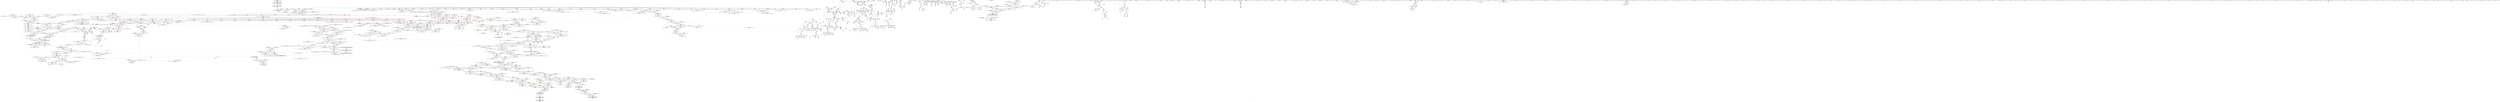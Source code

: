 digraph "SVFG" {
	label="SVFG";

	Node0x55c92378e2e0 [shape=record,color=grey,label="{NodeID: 0\nNullPtr|{|<s43>106}}"];
	Node0x55c92378e2e0 -> Node0x55c923c5cbb0[style=solid];
	Node0x55c92378e2e0 -> Node0x55c923c5ccb0[style=solid];
	Node0x55c92378e2e0 -> Node0x55c923c5cd80[style=solid];
	Node0x55c92378e2e0 -> Node0x55c923c5ce50[style=solid];
	Node0x55c92378e2e0 -> Node0x55c923c5cf20[style=solid];
	Node0x55c92378e2e0 -> Node0x55c923c5cff0[style=solid];
	Node0x55c92378e2e0 -> Node0x55c923c5d0c0[style=solid];
	Node0x55c92378e2e0 -> Node0x55c923c5d190[style=solid];
	Node0x55c92378e2e0 -> Node0x55c923c5d260[style=solid];
	Node0x55c92378e2e0 -> Node0x55c923c5d330[style=solid];
	Node0x55c92378e2e0 -> Node0x55c923c5d400[style=solid];
	Node0x55c92378e2e0 -> Node0x55c923c5d4d0[style=solid];
	Node0x55c92378e2e0 -> Node0x55c923c5d5a0[style=solid];
	Node0x55c92378e2e0 -> Node0x55c923c5d670[style=solid];
	Node0x55c92378e2e0 -> Node0x55c923c5d740[style=solid];
	Node0x55c92378e2e0 -> Node0x55c923c5d810[style=solid];
	Node0x55c92378e2e0 -> Node0x55c923c5d8e0[style=solid];
	Node0x55c92378e2e0 -> Node0x55c923c5d9b0[style=solid];
	Node0x55c92378e2e0 -> Node0x55c923c5da80[style=solid];
	Node0x55c92378e2e0 -> Node0x55c923c5db50[style=solid];
	Node0x55c92378e2e0 -> Node0x55c923c5dc20[style=solid];
	Node0x55c92378e2e0 -> Node0x55c923c5dcf0[style=solid];
	Node0x55c92378e2e0 -> Node0x55c923c5ddc0[style=solid];
	Node0x55c92378e2e0 -> Node0x55c923c5de90[style=solid];
	Node0x55c92378e2e0 -> Node0x55c923c5df60[style=solid];
	Node0x55c92378e2e0 -> Node0x55c923c5e030[style=solid];
	Node0x55c92378e2e0 -> Node0x55c923c5e100[style=solid];
	Node0x55c92378e2e0 -> Node0x55c923c5e1d0[style=solid];
	Node0x55c92378e2e0 -> Node0x55c923c5e2a0[style=solid];
	Node0x55c92378e2e0 -> Node0x55c923c5e370[style=solid];
	Node0x55c92378e2e0 -> Node0x55c923c5e440[style=solid];
	Node0x55c92378e2e0 -> Node0x55c923c5e510[style=solid];
	Node0x55c92378e2e0 -> Node0x55c923c5e5e0[style=solid];
	Node0x55c92378e2e0 -> Node0x55c923c5e6b0[style=solid];
	Node0x55c92378e2e0 -> Node0x55c923c5e780[style=solid];
	Node0x55c92378e2e0 -> Node0x55c923c5e850[style=solid];
	Node0x55c92378e2e0 -> Node0x55c923c8e820[style=solid];
	Node0x55c92378e2e0 -> Node0x55c923c8e8f0[style=solid];
	Node0x55c92378e2e0 -> Node0x55c923c8e9c0[style=solid];
	Node0x55c92378e2e0 -> Node0x55c923c90a40[style=solid];
	Node0x55c92378e2e0 -> Node0x55c92356e020[style=solid];
	Node0x55c92378e2e0 -> Node0x55c923cbb940[style=solid];
	Node0x55c92378e2e0 -> Node0x55c923cbd440[style=solid];
	Node0x55c92378e2e0:s43 -> Node0x55c923d9fe20[style=solid,color=red];
	Node0x55c923c61b80 [shape=record,color=red,label="{NodeID: 775\n826\<--818\n\<--__a.addr\n_ZSt3minIiERKT_S2_S2_\n}"];
	Node0x55c923c61b80 -> Node0x55c923c61f90[style=solid];
	Node0x55c923c58450 [shape=record,color=black,label="{NodeID: 443\n1498\<--1497\n\<--this1\n_ZNSt6vectorINSt7__cxx1112basic_stringIcSt11char_traitsIcESaIcEEESaIS5_EE5beginEv\n}"];
	Node0x55c923c58450 -> Node0x55c923c6fbc0[style=solid];
	Node0x55c923c58450 -> Node0x55c923c6fc90[style=solid];
	Node0x55c923d9be80 [shape=record,color=black,label="{NodeID: 2325\n1009 = PHI(1002, )\n1st arg _ZNSt12_Destroy_auxILb0EE9__destroyIPNSt7__cxx1112basic_stringIcSt11char_traitsIcESaIcEEEEEvT_S9_ }"];
	Node0x55c923d9be80 -> Node0x55c923c8f450[style=solid];
	Node0x55c923c4b980 [shape=record,color=green,label="{NodeID: 111\n473\<--474\n_ZSt3minIiERKT_S2_S2_\<--_ZSt3minIiERKT_S2_S2__field_insensitive\n}"];
	Node0x55c923c675b0 [shape=record,color=red,label="{NodeID: 886\n1600\<--1597\nthis1\<--this.addr\n_ZNKSt6vectorINSt7__cxx1112basic_stringIcSt11char_traitsIcESaIcEEESaIS5_EE8max_sizeEv\n}"];
	Node0x55c923c675b0 -> Node0x55c923c58a00[style=solid];
	Node0x55c923cbbc40 [shape=record,color=grey,label="{NodeID: 1661\n494 = cmp(493, 495, )\n}"];
	Node0x55c923c6e020 [shape=record,color=purple,label="{NodeID: 554\n966\<--958\n_M_start4\<--this1\n_ZNSt12_Vector_baseINSt7__cxx1112basic_stringIcSt11char_traitsIcESaIcEEESaIS5_EED2Ev\n}"];
	Node0x55c923c6e020 -> Node0x55c923c62f00[style=solid];
	Node0x55c923c509c0 [shape=record,color=green,label="{NodeID: 222\n1582\<--1583\n__p.addr\<--__p.addr_field_insensitive\n_ZNSt16allocator_traitsISaINSt7__cxx1112basic_stringIcSt11char_traitsIcESaIcEEEEE7destroyIS5_EEvRS6_PT_\n}"];
	Node0x55c923c509c0 -> Node0x55c923c674e0[style=solid];
	Node0x55c923c509c0 -> Node0x55c923c925e0[style=solid];
	Node0x55c923c8c870 [shape=record,color=blue,label="{NodeID: 997\n348\<--541\ni48\<--\nmain\n}"];
	Node0x55c923c8c870 -> Node0x55c923c756c0[style=dashed];
	Node0x55c923c8c870 -> Node0x55c923c75790[style=dashed];
	Node0x55c923c8c870 -> Node0x55c923c75860[style=dashed];
	Node0x55c923c8c870 -> Node0x55c923c75930[style=dashed];
	Node0x55c923c8c870 -> Node0x55c923c75a00[style=dashed];
	Node0x55c923c8c870 -> Node0x55c923c75ad0[style=dashed];
	Node0x55c923c8c870 -> Node0x55c923c75ba0[style=dashed];
	Node0x55c923c8c870 -> Node0x55c923c75c70[style=dashed];
	Node0x55c923c8c870 -> Node0x55c923c75d40[style=dashed];
	Node0x55c923c8c870 -> Node0x55c923c8d090[style=dashed];
	Node0x55c923c8c870 -> Node0x55c923d15c50[style=dashed];
	Node0x55c923d14850 [shape=record,color=black,label="{NodeID: 1772\nMR_60V_2 = PHI(MR_60V_4, MR_60V_1, )\npts\{339 \}\n}"];
	Node0x55c923d14850 -> Node0x55c923c8b900[style=dashed];
	Node0x55c923c73a50 [shape=record,color=red,label="{NodeID: 665\n795\<--318\n\<--LICZ\nmain\n}"];
	Node0x55c923c73a50 -> Node0x55c923c7ef90[style=solid];
	Node0x55c923c5ec60 [shape=record,color=black,label="{NodeID: 333\n97\<--96\nconv3\<--\n_Z5parseNSt7__cxx1112basic_stringIcSt11char_traitsIcESaIcEEE\n}"];
	Node0x55c923c5ec60 -> Node0x55c923cbcfc0[style=solid];
	Node0x55c923c922a0 [shape=record,color=blue,label="{NodeID: 1108\n1553\<--1550\ncoerce.dive\<--call\n_ZSt34__uninitialized_move_if_noexcept_aIPNSt7__cxx1112basic_stringIcSt11char_traitsIcESaIcEEES6_SaIS5_EET0_T_S9_S8_RT1_\n}"];
	Node0x55c923c922a0 -> Node0x55c923c671a0[style=dashed];
	Node0x55c92378e370 [shape=record,color=green,label="{NodeID: 1\n4\<--1\n.str\<--dummyObj\nGlob }"];
	Node0x55c923c61c50 [shape=record,color=red,label="{NodeID: 776\n833\<--818\n\<--__a.addr\n_ZSt3minIiERKT_S2_S2_\n}"];
	Node0x55c923c61c50 -> Node0x55c923c8e270[style=solid];
	Node0x55c923c58520 [shape=record,color=black,label="{NodeID: 444\n1490\<--1503\n_ZNSt6vectorINSt7__cxx1112basic_stringIcSt11char_traitsIcESaIcEEESaIS5_EE5beginEv_ret\<--\n_ZNSt6vectorINSt7__cxx1112basic_stringIcSt11char_traitsIcESaIcEEESaIS5_EE5beginEv\n|{<s0>61}}"];
	Node0x55c923c58520:s0 -> Node0x55c923d97fa0[style=solid,color=blue];
	Node0x55c923d9bf90 [shape=record,color=black,label="{NodeID: 2326\n191 = PHI(62, 62, )\n0th arg _ZNSt6vectorINSt7__cxx1112basic_stringIcSt11char_traitsIcESaIcEEESaIS5_EE9push_backERKS5_ }"];
	Node0x55c923d9bf90 -> Node0x55c923c8a8c0[style=solid];
	Node0x55c923c4ba80 [shape=record,color=green,label="{NodeID: 112\n478\<--479\n_ZSt3maxIiERKT_S2_S2_\<--_ZSt3maxIiERKT_S2_S2__field_insensitive\n}"];
	Node0x55c923c67680 [shape=record,color=red,label="{NodeID: 887\n1614\<--1611\nthis1\<--this.addr\n_ZNKSt6vectorINSt7__cxx1112basic_stringIcSt11char_traitsIcESaIcEEESaIS5_EE4sizeEv\n}"];
	Node0x55c923c67680 -> Node0x55c923c58ba0[style=solid];
	Node0x55c923c67680 -> Node0x55c923c58c70[style=solid];
	Node0x55c923cbbdc0 [shape=record,color=grey,label="{NodeID: 1662\n696 = cmp(694, 695, )\n}"];
	Node0x55c923c6e0f0 [shape=record,color=purple,label="{NodeID: 555\n976\<--958\n_M_impl5\<--this1\n_ZNSt12_Vector_baseINSt7__cxx1112basic_stringIcSt11char_traitsIcESaIcEEESaIS5_EED2Ev\n|{<s0>46}}"];
	Node0x55c923c6e0f0:s0 -> Node0x55c923d9d580[style=solid,color=red];
	Node0x55c923c50a90 [shape=record,color=green,label="{NodeID: 223\n1590\<--1591\n_ZN9__gnu_cxx13new_allocatorINSt7__cxx1112basic_stringIcSt11char_traitsIcESaIcEEEE7destroyIS6_EEvPT_\<--_ZN9__gnu_cxx13new_allocatorINSt7__cxx1112basic_stringIcSt11char_traitsIcESaIcEEEE7destroyIS6_EEvPT__field_insensitive\n}"];
	Node0x55c923c8c940 [shape=record,color=blue,label="{NodeID: 998\n350\<--7\nile\<--\nmain\n}"];
	Node0x55c923c8c940 -> Node0x55c923c75e10[style=dashed];
	Node0x55c923c8c940 -> Node0x55c923c8ce20[style=dashed];
	Node0x55c923c8c940 -> Node0x55c923d06c50[style=dashed];
	Node0x55c923d14d50 [shape=record,color=black,label="{NodeID: 1773\nMR_62V_2 = PHI(MR_62V_3, MR_62V_1, )\npts\{343 \}\n}"];
	Node0x55c923d14d50 -> Node0x55c923c751e0[style=dashed];
	Node0x55c923d14d50 -> Node0x55c923c8baa0[style=dashed];
	Node0x55c923d14d50 -> Node0x55c923d14d50[style=dashed];
	Node0x55c923c73b20 [shape=record,color=red,label="{NodeID: 666\n449\<--320\n\<--x\nmain\n}"];
	Node0x55c923c73b20 -> Node0x55c923cb8cc0[style=solid];
	Node0x55c923c5ed30 [shape=record,color=black,label="{NodeID: 334\n102\<--101\nconv5\<--\n_Z5parseNSt7__cxx1112basic_stringIcSt11char_traitsIcESaIcEEE\n}"];
	Node0x55c923c92370 [shape=record,color=blue,label="{NodeID: 1109\n1557\<--1556\ncoerce.dive3\<--call2\n_ZSt34__uninitialized_move_if_noexcept_aIPNSt7__cxx1112basic_stringIcSt11char_traitsIcESaIcEEES6_SaIS5_EET0_T_S9_S8_RT1_\n}"];
	Node0x55c923c92370 -> Node0x55c923c67270[style=dashed];
	Node0x55c923c16b90 [shape=record,color=green,label="{NodeID: 2\n7\<--1\n\<--dummyObj\nCan only get source location for instruction, argument, global var or function.}"];
	Node0x55c923c61d20 [shape=record,color=red,label="{NodeID: 777\n824\<--820\n\<--__b.addr\n_ZSt3minIiERKT_S2_S2_\n}"];
	Node0x55c923c61d20 -> Node0x55c923c61ec0[style=solid];
	Node0x55c923c585f0 [shape=record,color=black,label="{NodeID: 445\n1519\<--1518\n\<--_M_impl\n_ZNSt12_Vector_baseINSt7__cxx1112basic_stringIcSt11char_traitsIcESaIcEEESaIS5_EE11_M_allocateEm\n|{<s0>98}}"];
	Node0x55c923c585f0:s0 -> Node0x55c923da06d0[style=solid,color=red];
	Node0x55c923d9c170 [shape=record,color=black,label="{NodeID: 2327\n192 = PHI(64, 64, )\n1st arg _ZNSt6vectorINSt7__cxx1112basic_stringIcSt11char_traitsIcESaIcEEESaIS5_EE9push_backERKS5_ }"];
	Node0x55c923d9c170 -> Node0x55c923c8a990[style=solid];
	Node0x55c923c4bb80 [shape=record,color=green,label="{NodeID: 113\n816\<--817\nretval\<--retval_field_insensitive\n_ZSt3minIiERKT_S2_S2_\n}"];
	Node0x55c923c4bb80 -> Node0x55c923c61ab0[style=solid];
	Node0x55c923c4bb80 -> Node0x55c923c8e1a0[style=solid];
	Node0x55c923c4bb80 -> Node0x55c923c8e270[style=solid];
	Node0x55c923c67750 [shape=record,color=red,label="{NodeID: 888\n1618\<--1617\n\<--_M_finish\n_ZNKSt6vectorINSt7__cxx1112basic_stringIcSt11char_traitsIcESaIcEEESaIS5_EE4sizeEv\n}"];
	Node0x55c923c67750 -> Node0x55c923c58d40[style=solid];
	Node0x55c923cbbf40 [shape=record,color=grey,label="{NodeID: 1663\n546 = cmp(544, 545, )\n}"];
	Node0x55c923c6e1c0 [shape=record,color=purple,label="{NodeID: 556\n986\<--958\n_M_impl6\<--this1\n_ZNSt12_Vector_baseINSt7__cxx1112basic_stringIcSt11char_traitsIcESaIcEEESaIS5_EED2Ev\n|{<s0>47}}"];
	Node0x55c923c6e1c0:s0 -> Node0x55c923d9d580[style=solid,color=red];
	Node0x55c923c50b90 [shape=record,color=green,label="{NodeID: 224\n1597\<--1598\nthis.addr\<--this.addr_field_insensitive\n_ZNKSt6vectorINSt7__cxx1112basic_stringIcSt11char_traitsIcESaIcEEESaIS5_EE8max_sizeEv\n}"];
	Node0x55c923c50b90 -> Node0x55c923c675b0[style=solid];
	Node0x55c923c50b90 -> Node0x55c923c926b0[style=solid];
	Node0x55c923c8ca10 [shape=record,color=blue,label="{NodeID: 999\n352\<--553\nj1\<--\nmain\n}"];
	Node0x55c923c8ca10 -> Node0x55c923c75fb0[style=dashed];
	Node0x55c923c8ca10 -> Node0x55c923c76080[style=dashed];
	Node0x55c923c8ca10 -> Node0x55c923c76150[style=dashed];
	Node0x55c923c8ca10 -> Node0x55c923c8cc80[style=dashed];
	Node0x55c923c8ca10 -> Node0x55c923d07150[style=dashed];
	Node0x55c923d15250 [shape=record,color=black,label="{NodeID: 1774\nMR_64V_2 = PHI(MR_64V_3, MR_64V_1, )\npts\{345 \}\n}"];
	Node0x55c923d15250 -> Node0x55c923c8b9d0[style=dashed];
	Node0x55c923d15250 -> Node0x55c923d15250[style=dashed];
	Node0x55c923c73bf0 [shape=record,color=red,label="{NodeID: 667\n464\<--320\n\<--x\nmain\n}"];
	Node0x55c923c73bf0 -> Node0x55c923cb8f40[style=solid];
	Node0x55c923c5ee00 [shape=record,color=black,label="{NodeID: 335\n165\<--164\n\<--this1\n_ZNSt6vectorINSt7__cxx1112basic_stringIcSt11char_traitsIcESaIcEEESaIS5_EEC2Ev\n|{<s0>17}}"];
	Node0x55c923c5ee00:s0 -> Node0x55c923da1060[style=solid,color=red];
	Node0x55c923c92440 [shape=record,color=blue,label="{NodeID: 1110\n1571\<--1570\nthis.addr\<--this\n_ZNK9__gnu_cxx17__normal_iteratorIPNSt7__cxx1112basic_stringIcSt11char_traitsIcESaIcEEESt6vectorIS6_SaIS6_EEE4baseEv\n}"];
	Node0x55c923c92440 -> Node0x55c923c67340[style=dashed];
	Node0x55c923c199c0 [shape=record,color=green,label="{NodeID: 3\n22\<--1\n\<--dummyObj\nCan only get source location for instruction, argument, global var or function.}"];
	Node0x55c923cfb8c0 [shape=record,color=yellow,style=double,label="{NodeID: 1885\n336V_1 = ENCHI(MR_336V_0)\npts\{1857 \}\nFun[_ZNSt20__uninitialized_copyILb0EE13__uninit_copyISt13move_iteratorIPNSt7__cxx1112basic_stringIcSt11char_traitsIcESaIcEEEES9_EET0_T_SC_SB_]}"];
	Node0x55c923cfb8c0 -> Node0x55c923c94320[style=dashed];
	Node0x55c923c61df0 [shape=record,color=red,label="{NodeID: 778\n830\<--820\n\<--__b.addr\n_ZSt3minIiERKT_S2_S2_\n}"];
	Node0x55c923c61df0 -> Node0x55c923c8e1a0[style=solid];
	Node0x55c923c586c0 [shape=record,color=black,label="{NodeID: 446\n1505\<--1526\n_ZNSt12_Vector_baseINSt7__cxx1112basic_stringIcSt11char_traitsIcESaIcEEESaIS5_EE11_M_allocateEm_ret\<--cond\n_ZNSt12_Vector_baseINSt7__cxx1112basic_stringIcSt11char_traitsIcESaIcEEESaIS5_EE11_M_allocateEm\n|{<s0>63}}"];
	Node0x55c923c586c0:s0 -> Node0x55c923d98220[style=solid,color=blue];
	Node0x55c923d9c2f0 [shape=record,color=black,label="{NodeID: 2328\n904 = PHI(892, )\n0th arg _ZNSaINSt7__cxx1112basic_stringIcSt11char_traitsIcESaIcEEEEC2Ev }"];
	Node0x55c923d9c2f0 -> Node0x55c923c8ea90[style=solid];
	Node0x55c923c51000 [shape=record,color=green,label="{NodeID: 114\n818\<--819\n__a.addr\<--__a.addr_field_insensitive\n_ZSt3minIiERKT_S2_S2_\n}"];
	Node0x55c923c51000 -> Node0x55c923c61b80[style=solid];
	Node0x55c923c51000 -> Node0x55c923c61c50[style=solid];
	Node0x55c923c51000 -> Node0x55c923c8e000[style=solid];
	Node0x55c923c67820 [shape=record,color=red,label="{NodeID: 889\n1622\<--1621\n\<--_M_start\n_ZNKSt6vectorINSt7__cxx1112basic_stringIcSt11char_traitsIcESaIcEEESaIS5_EE4sizeEv\n}"];
	Node0x55c923c67820 -> Node0x55c923c58e10[style=solid];
	Node0x55c923cbc0c0 [shape=record,color=grey,label="{NodeID: 1664\n383 = cmp(381, 382, )\n}"];
	Node0x55c923c6e290 [shape=record,color=purple,label="{NodeID: 557\n1030\<--1029\nincdec.ptr\<--\n_ZNSt12_Destroy_auxILb0EE9__destroyIPNSt7__cxx1112basic_stringIcSt11char_traitsIcESaIcEEEEEvT_S9_\n}"];
	Node0x55c923c6e290 -> Node0x55c923c8f520[style=solid];
	Node0x55c923c50c60 [shape=record,color=green,label="{NodeID: 225\n1603\<--1604\n_ZNKSt12_Vector_baseINSt7__cxx1112basic_stringIcSt11char_traitsIcESaIcEEESaIS5_EE19_M_get_Tp_allocatorEv\<--_ZNKSt12_Vector_baseINSt7__cxx1112basic_stringIcSt11char_traitsIcESaIcEEESaIS5_EE19_M_get_Tp_allocatorEv_field_insensitive\n}"];
	Node0x55c923c8cae0 [shape=record,color=blue,label="{NodeID: 1000\n354\<--555\nj2\<--\nmain\n}"];
	Node0x55c923c8cae0 -> Node0x55c923c76220[style=dashed];
	Node0x55c923c8cae0 -> Node0x55c923c762f0[style=dashed];
	Node0x55c923c8cae0 -> Node0x55c923c763c0[style=dashed];
	Node0x55c923c8cae0 -> Node0x55c923c8cbb0[style=dashed];
	Node0x55c923c8cae0 -> Node0x55c923d07650[style=dashed];
	Node0x55c923d15750 [shape=record,color=black,label="{NodeID: 1775\nMR_66V_2 = PHI(MR_66V_3, MR_66V_1, )\npts\{347 \}\n}"];
	Node0x55c923d15750 -> Node0x55c923d10750[style=dashed];
	Node0x55c923c73cc0 [shape=record,color=red,label="{NodeID: 668\n454\<--322\n\<--y\nmain\n}"];
	Node0x55c923c73cc0 -> Node0x55c923cb8dc0[style=solid];
	Node0x55c923c5eed0 [shape=record,color=black,label="{NodeID: 336\n202\<--201\n\<--this1\n_ZNSt6vectorINSt7__cxx1112basic_stringIcSt11char_traitsIcESaIcEEESaIS5_EE9push_backERKS5_\n}"];
	Node0x55c923c5eed0 -> Node0x55c923c6c960[style=solid];
	Node0x55c923c5eed0 -> Node0x55c923c6ca30[style=solid];
	Node0x55c923c92510 [shape=record,color=blue,label="{NodeID: 1111\n1580\<--1578\n__a.addr\<--__a\n_ZNSt16allocator_traitsISaINSt7__cxx1112basic_stringIcSt11char_traitsIcESaIcEEEEE7destroyIS5_EEvRS6_PT_\n}"];
	Node0x55c923c92510 -> Node0x55c923c67410[style=dashed];
	Node0x55c923c1c2f0 [shape=record,color=green,label="{NodeID: 4\n24\<--1\n.str.1\<--dummyObj\nGlob }"];
	Node0x55c923cfb9a0 [shape=record,color=yellow,style=double,label="{NodeID: 1886\n338V_1 = ENCHI(MR_338V_0)\npts\{1859 \}\nFun[_ZNSt20__uninitialized_copyILb0EE13__uninit_copyISt13move_iteratorIPNSt7__cxx1112basic_stringIcSt11char_traitsIcESaIcEEEES9_EET0_T_SC_SB_]}"];
	Node0x55c923cfb9a0 -> Node0x55c923c943f0[style=dashed];
	Node0x55c923c61ec0 [shape=record,color=red,label="{NodeID: 779\n825\<--824\n\<--\n_ZSt3minIiERKT_S2_S2_\n}"];
	Node0x55c923c61ec0 -> Node0x55c923cbb1c0[style=solid];
	Node0x55c923c58790 [shape=record,color=black,label="{NodeID: 447\n1528\<--1565\n_ZSt34__uninitialized_move_if_noexcept_aIPNSt7__cxx1112basic_stringIcSt11char_traitsIcESaIcEEES6_SaIS5_EET0_T_S9_S8_RT1__ret\<--call6\n_ZSt34__uninitialized_move_if_noexcept_aIPNSt7__cxx1112basic_stringIcSt11char_traitsIcESaIcEEES6_SaIS5_EET0_T_S9_S8_RT1_\n|{<s0>68|<s1>71}}"];
	Node0x55c923c58790:s0 -> Node0x55c923d98720[style=solid,color=blue];
	Node0x55c923c58790:s1 -> Node0x55c923d98ae0[style=solid,color=blue];
	Node0x55c923d9c400 [shape=record,color=black,label="{NodeID: 2329\n814 = PHI(330, 334, )\n0th arg _ZSt3minIiERKT_S2_S2_ }"];
	Node0x55c923d9c400 -> Node0x55c923c8e000[style=solid];
	Node0x55c923c51090 [shape=record,color=green,label="{NodeID: 115\n820\<--821\n__b.addr\<--__b.addr_field_insensitive\n_ZSt3minIiERKT_S2_S2_\n}"];
	Node0x55c923c51090 -> Node0x55c923c61d20[style=solid];
	Node0x55c923c51090 -> Node0x55c923c61df0[style=solid];
	Node0x55c923c51090 -> Node0x55c923c8e0d0[style=solid];
	Node0x55c923c678f0 [shape=record,color=red,label="{NodeID: 890\n1653\<--1633\n\<--retval\n_ZSt3maxImERKT_S2_S2_\n}"];
	Node0x55c923c678f0 -> Node0x55c923c58fb0[style=solid];
	Node0x55c923cbc240 [shape=record,color=grey,label="{NodeID: 1665\n439 = cmp(437, 438, )\n}"];
	Node0x55c923c6e360 [shape=record,color=purple,label="{NodeID: 558\n1066\<--1062\n_M_impl\<--this1\n_ZNSt12_Vector_baseINSt7__cxx1112basic_stringIcSt11char_traitsIcESaIcEEESaIS5_EE13_M_deallocateEPS5_m\n}"];
	Node0x55c923c6e360 -> Node0x55c923c56570[style=solid];
	Node0x55c923c50d60 [shape=record,color=green,label="{NodeID: 226\n1606\<--1607\n_ZNSt16allocator_traitsISaINSt7__cxx1112basic_stringIcSt11char_traitsIcESaIcEEEEE8max_sizeERKS6_\<--_ZNSt16allocator_traitsISaINSt7__cxx1112basic_stringIcSt11char_traitsIcESaIcEEEEE8max_sizeERKS6__field_insensitive\n}"];
	Node0x55c923c8cbb0 [shape=record,color=blue,label="{NodeID: 1001\n354\<--569\nj2\<--dec62\nmain\n}"];
	Node0x55c923c8cbb0 -> Node0x55c923c76220[style=dashed];
	Node0x55c923c8cbb0 -> Node0x55c923c762f0[style=dashed];
	Node0x55c923c8cbb0 -> Node0x55c923c763c0[style=dashed];
	Node0x55c923c8cbb0 -> Node0x55c923c8cbb0[style=dashed];
	Node0x55c923c8cbb0 -> Node0x55c923d07650[style=dashed];
	Node0x55c923d15c50 [shape=record,color=black,label="{NodeID: 1776\nMR_68V_2 = PHI(MR_68V_4, MR_68V_1, )\npts\{349 \}\n}"];
	Node0x55c923d15c50 -> Node0x55c923c8c870[style=dashed];
	Node0x55c923c73d90 [shape=record,color=red,label="{NodeID: 669\n469\<--322\n\<--y\nmain\n}"];
	Node0x55c923c73d90 -> Node0x55c923c80a90[style=solid];
	Node0x55c923c5efa0 [shape=record,color=black,label="{NodeID: 337\n206\<--201\n\<--this1\n_ZNSt6vectorINSt7__cxx1112basic_stringIcSt11char_traitsIcESaIcEEESaIS5_EE9push_backERKS5_\n}"];
	Node0x55c923c5efa0 -> Node0x55c923c6cb00[style=solid];
	Node0x55c923c5efa0 -> Node0x55c923c6cbd0[style=solid];
	Node0x55c923c925e0 [shape=record,color=blue,label="{NodeID: 1112\n1582\<--1579\n__p.addr\<--__p\n_ZNSt16allocator_traitsISaINSt7__cxx1112basic_stringIcSt11char_traitsIcESaIcEEEEE7destroyIS5_EEvRS6_PT_\n}"];
	Node0x55c923c925e0 -> Node0x55c923c674e0[style=dashed];
	Node0x55c923c485b0 [shape=record,color=green,label="{NodeID: 5\n26\<--1\n.str.2\<--dummyObj\nGlob }"];
	Node0x55c923c61f90 [shape=record,color=red,label="{NodeID: 780\n827\<--826\n\<--\n_ZSt3minIiERKT_S2_S2_\n}"];
	Node0x55c923c61f90 -> Node0x55c923cbb1c0[style=solid];
	Node0x55c923c58860 [shape=record,color=black,label="{NodeID: 448\n1569\<--1575\n_ZNK9__gnu_cxx17__normal_iteratorIPNSt7__cxx1112basic_stringIcSt11char_traitsIcESaIcEEESt6vectorIS6_SaIS6_EEE4baseEv_ret\<--_M_current\n_ZNK9__gnu_cxx17__normal_iteratorIPNSt7__cxx1112basic_stringIcSt11char_traitsIcESaIcEEESt6vectorIS6_SaIS6_EEE4baseEv\n|{<s0>66|<s1>69|<s2>95|<s3>96}}"];
	Node0x55c923c58860:s0 -> Node0x55c923d984a0[style=solid,color=blue];
	Node0x55c923c58860:s1 -> Node0x55c923d98860[style=solid,color=blue];
	Node0x55c923c58860:s2 -> Node0x55c923d99ae0[style=solid,color=blue];
	Node0x55c923c58860:s3 -> Node0x55c923d99c20[style=solid,color=blue];
	Node0x55c923d9c5b0 [shape=record,color=black,label="{NodeID: 2330\n815 = PHI(320, 322, )\n1st arg _ZSt3minIiERKT_S2_S2_ }"];
	Node0x55c923d9c5b0 -> Node0x55c923c8e0d0[style=solid];
	Node0x55c923c51160 [shape=record,color=green,label="{NodeID: 116\n841\<--842\nretval\<--retval_field_insensitive\n_ZSt3maxIiERKT_S2_S2_\n}"];
	Node0x55c923c51160 -> Node0x55c923c62060[style=solid];
	Node0x55c923c51160 -> Node0x55c923c8e4e0[style=solid];
	Node0x55c923c51160 -> Node0x55c923c8e5b0[style=solid];
	Node0x55c923c679c0 [shape=record,color=red,label="{NodeID: 891\n1641\<--1635\n\<--__a.addr\n_ZSt3maxImERKT_S2_S2_\n}"];
	Node0x55c923c679c0 -> Node0x55c923c67d00[style=solid];
	Node0x55c923cbc3c0 [shape=record,color=grey,label="{NodeID: 1666\n433 = cmp(429, 7, )\n}"];
	Node0x55c923c6e430 [shape=record,color=purple,label="{NodeID: 559\n1195\<--1175\ncoerce.dive\<--__position\n_ZNSt6vectorINSt7__cxx1112basic_stringIcSt11char_traitsIcESaIcEEESaIS5_EE17_M_realloc_insertIJRKS5_EEEvN9__gnu_cxx17__normal_iteratorIPS5_S7_EEDpOT_\n}"];
	Node0x55c923c6e430 -> Node0x55c923c903c0[style=solid];
	Node0x55c923c50e60 [shape=record,color=green,label="{NodeID: 227\n1611\<--1612\nthis.addr\<--this.addr_field_insensitive\n_ZNKSt6vectorINSt7__cxx1112basic_stringIcSt11char_traitsIcESaIcEEESaIS5_EE4sizeEv\n}"];
	Node0x55c923c50e60 -> Node0x55c923c67680[style=solid];
	Node0x55c923c50e60 -> Node0x55c923c92780[style=solid];
	Node0x55c923c8cc80 [shape=record,color=blue,label="{NodeID: 1002\n352\<--584\nj1\<--inc72\nmain\n}"];
	Node0x55c923c8cc80 -> Node0x55c923c75fb0[style=dashed];
	Node0x55c923c8cc80 -> Node0x55c923c76080[style=dashed];
	Node0x55c923c8cc80 -> Node0x55c923c76150[style=dashed];
	Node0x55c923c8cc80 -> Node0x55c923c8cc80[style=dashed];
	Node0x55c923c8cc80 -> Node0x55c923d07150[style=dashed];
	Node0x55c923d16150 [shape=record,color=black,label="{NodeID: 1777\nMR_70V_2 = PHI(MR_70V_3, MR_70V_1, )\npts\{351 \}\n}"];
	Node0x55c923d16150 -> Node0x55c923d06c50[style=dashed];
	Node0x55c923c73e60 [shape=record,color=red,label="{NodeID: 670\n450\<--324\n\<--kx\nmain\n}"];
	Node0x55c923c73e60 -> Node0x55c923cb8cc0[style=solid];
	Node0x55c923c5f070 [shape=record,color=black,label="{NodeID: 338\n212\<--201\n\<--this1\n_ZNSt6vectorINSt7__cxx1112basic_stringIcSt11char_traitsIcESaIcEEESaIS5_EE9push_backERKS5_\n}"];
	Node0x55c923c5f070 -> Node0x55c923c6cca0[style=solid];
	Node0x55c923c926b0 [shape=record,color=blue,label="{NodeID: 1113\n1597\<--1596\nthis.addr\<--this\n_ZNKSt6vectorINSt7__cxx1112basic_stringIcSt11char_traitsIcESaIcEEESaIS5_EE8max_sizeEv\n}"];
	Node0x55c923c926b0 -> Node0x55c923c675b0[style=dashed];
	Node0x55c923c48d00 [shape=record,color=green,label="{NodeID: 6\n28\<--1\n.str.3\<--dummyObj\nGlob }"];
	Node0x55c923c62060 [shape=record,color=red,label="{NodeID: 781\n861\<--841\n\<--retval\n_ZSt3maxIiERKT_S2_S2_\n}"];
	Node0x55c923c62060 -> Node0x55c923c55ef0[style=solid];
	Node0x55c923c58930 [shape=record,color=black,label="{NodeID: 449\n1587\<--1586\n\<--\n_ZNSt16allocator_traitsISaINSt7__cxx1112basic_stringIcSt11char_traitsIcESaIcEEEEE7destroyIS5_EEvRS6_PT_\n|{<s0>102}}"];
	Node0x55c923c58930:s0 -> Node0x55c923da0e40[style=solid,color=red];
	Node0x55c923d9c730 [shape=record,color=black,label="{NodeID: 2331\n1172 = PHI(201, )\n0th arg _ZNSt6vectorINSt7__cxx1112basic_stringIcSt11char_traitsIcESaIcEEESaIS5_EE17_M_realloc_insertIJRKS5_EEEvN9__gnu_cxx17__normal_iteratorIPS5_S7_EEDpOT_ }"];
	Node0x55c923d9c730 -> Node0x55c923c90490[style=solid];
	Node0x55c923c51230 [shape=record,color=green,label="{NodeID: 117\n843\<--844\n__a.addr\<--__a.addr_field_insensitive\n_ZSt3maxIiERKT_S2_S2_\n}"];
	Node0x55c923c51230 -> Node0x55c923c62130[style=solid];
	Node0x55c923c51230 -> Node0x55c923c62200[style=solid];
	Node0x55c923c51230 -> Node0x55c923c8e340[style=solid];
	Node0x55c923c67a90 [shape=record,color=red,label="{NodeID: 892\n1650\<--1635\n\<--__a.addr\n_ZSt3maxImERKT_S2_S2_\n}"];
	Node0x55c923c67a90 -> Node0x55c923c92ac0[style=solid];
	Node0x55c923cbc540 [shape=record,color=grey,label="{NodeID: 1667\n446 = cmp(445, 447, )\n}"];
	Node0x55c923c6e500 [shape=record,color=purple,label="{NodeID: 560\n1209\<--1185\ncoerce.dive3\<--ref.tmp\n_ZNSt6vectorINSt7__cxx1112basic_stringIcSt11char_traitsIcESaIcEEESaIS5_EE17_M_realloc_insertIJRKS5_EEEvN9__gnu_cxx17__normal_iteratorIPS5_S7_EEDpOT_\n}"];
	Node0x55c923c6e500 -> Node0x55c923c90700[style=solid];
	Node0x55c923c50f30 [shape=record,color=green,label="{NodeID: 228\n1633\<--1634\nretval\<--retval_field_insensitive\n_ZSt3maxImERKT_S2_S2_\n}"];
	Node0x55c923c50f30 -> Node0x55c923c678f0[style=solid];
	Node0x55c923c50f30 -> Node0x55c923c929f0[style=solid];
	Node0x55c923c50f30 -> Node0x55c923c92ac0[style=solid];
	Node0x55c923c8cd50 [shape=record,color=blue,label="{NodeID: 1003\n356\<--587\nj\<--\nmain\n}"];
	Node0x55c923c8cd50 -> Node0x55c923c76490[style=dashed];
	Node0x55c923c8cd50 -> Node0x55c923c76560[style=dashed];
	Node0x55c923c8cd50 -> Node0x55c923c76630[style=dashed];
	Node0x55c923c8cd50 -> Node0x55c923c76700[style=dashed];
	Node0x55c923c8cd50 -> Node0x55c923c767d0[style=dashed];
	Node0x55c923c8cd50 -> Node0x55c923c768a0[style=dashed];
	Node0x55c923c8cd50 -> Node0x55c923c8cfc0[style=dashed];
	Node0x55c923c8cd50 -> Node0x55c923d07b50[style=dashed];
	Node0x55c923d16650 [shape=record,color=black,label="{NodeID: 1778\nMR_72V_2 = PHI(MR_72V_3, MR_72V_1, )\npts\{353 \}\n}"];
	Node0x55c923d16650 -> Node0x55c923d07150[style=dashed];
	Node0x55c923c73f30 [shape=record,color=red,label="{NodeID: 671\n461\<--324\n\<--kx\nmain\n}"];
	Node0x55c923c73f30 -> Node0x55c923cb90c0[style=solid];
	Node0x55c923c5f140 [shape=record,color=black,label="{NodeID: 339\n215\<--201\n\<--this1\n_ZNSt6vectorINSt7__cxx1112basic_stringIcSt11char_traitsIcESaIcEEESaIS5_EE9push_backERKS5_\n}"];
	Node0x55c923c5f140 -> Node0x55c923c6cd70[style=solid];
	Node0x55c923c5f140 -> Node0x55c923c6ce40[style=solid];
	Node0x55c923c92780 [shape=record,color=blue,label="{NodeID: 1114\n1611\<--1610\nthis.addr\<--this\n_ZNKSt6vectorINSt7__cxx1112basic_stringIcSt11char_traitsIcESaIcEEESaIS5_EE4sizeEv\n}"];
	Node0x55c923c92780 -> Node0x55c923c67680[style=dashed];
	Node0x55c923c48dc0 [shape=record,color=green,label="{NodeID: 7\n30\<--1\n.str.4\<--dummyObj\nGlob }"];
	Node0x55c923c62130 [shape=record,color=red,label="{NodeID: 782\n849\<--843\n\<--__a.addr\n_ZSt3maxIiERKT_S2_S2_\n}"];
	Node0x55c923c62130 -> Node0x55c923c62470[style=solid];
	Node0x55c923c58a00 [shape=record,color=black,label="{NodeID: 450\n1601\<--1600\n\<--this1\n_ZNKSt6vectorINSt7__cxx1112basic_stringIcSt11char_traitsIcESaIcEEESaIS5_EE8max_sizeEv\n|{<s0>103}}"];
	Node0x55c923c58a00:s0 -> Node0x55c923d9b0b0[style=solid,color=red];
	Node0x55c923d9c840 [shape=record,color=black,label="{NodeID: 2332\n1173 = PHI(237, )\n1st arg _ZNSt6vectorINSt7__cxx1112basic_stringIcSt11char_traitsIcESaIcEEESaIS5_EE17_M_realloc_insertIJRKS5_EEEvN9__gnu_cxx17__normal_iteratorIPS5_S7_EEDpOT_ }"];
	Node0x55c923d9c840 -> Node0x55c923c903c0[style=solid];
	Node0x55c923c51300 [shape=record,color=green,label="{NodeID: 118\n845\<--846\n__b.addr\<--__b.addr_field_insensitive\n_ZSt3maxIiERKT_S2_S2_\n}"];
	Node0x55c923c51300 -> Node0x55c923c622d0[style=solid];
	Node0x55c923c51300 -> Node0x55c923c623a0[style=solid];
	Node0x55c923c51300 -> Node0x55c923c8e410[style=solid];
	Node0x55c923c67b60 [shape=record,color=red,label="{NodeID: 893\n1643\<--1637\n\<--__b.addr\n_ZSt3maxImERKT_S2_S2_\n}"];
	Node0x55c923c67b60 -> Node0x55c923c67dd0[style=solid];
	Node0x55c923cbc6c0 [shape=record,color=grey,label="{NodeID: 1668\n417 = cmp(415, 416, )\n}"];
	Node0x55c923c6e5d0 [shape=record,color=purple,label="{NodeID: 561\n1224\<--1223\n_M_impl\<--\n_ZNSt6vectorINSt7__cxx1112basic_stringIcSt11char_traitsIcESaIcEEESaIS5_EE17_M_realloc_insertIJRKS5_EEEvN9__gnu_cxx17__normal_iteratorIPS5_S7_EEDpOT_\n}"];
	Node0x55c923c6e5d0 -> Node0x55c923c579c0[style=solid];
	Node0x55c923c59480 [shape=record,color=green,label="{NodeID: 229\n1635\<--1636\n__a.addr\<--__a.addr_field_insensitive\n_ZSt3maxImERKT_S2_S2_\n}"];
	Node0x55c923c59480 -> Node0x55c923c679c0[style=solid];
	Node0x55c923c59480 -> Node0x55c923c67a90[style=solid];
	Node0x55c923c59480 -> Node0x55c923c92850[style=solid];
	Node0x55c923c8ce20 [shape=record,color=blue,label="{NodeID: 1004\n350\<--604\nile\<--xor\nmain\n}"];
	Node0x55c923c8ce20 -> Node0x55c923c75e10[style=dashed];
	Node0x55c923c8ce20 -> Node0x55c923c75ee0[style=dashed];
	Node0x55c923c8ce20 -> Node0x55c923c8ce20[style=dashed];
	Node0x55c923c8ce20 -> Node0x55c923d06c50[style=dashed];
	Node0x55c923d16b50 [shape=record,color=black,label="{NodeID: 1779\nMR_74V_2 = PHI(MR_74V_3, MR_74V_1, )\npts\{355 \}\n}"];
	Node0x55c923d16b50 -> Node0x55c923d07650[style=dashed];
	Node0x55c923c74000 [shape=record,color=red,label="{NodeID: 672\n455\<--326\n\<--ky\nmain\n}"];
	Node0x55c923c74000 -> Node0x55c923cb8dc0[style=solid];
	Node0x55c923c5f210 [shape=record,color=black,label="{NodeID: 340\n223\<--201\n\<--this1\n_ZNSt6vectorINSt7__cxx1112basic_stringIcSt11char_traitsIcESaIcEEESaIS5_EE9push_backERKS5_\n}"];
	Node0x55c923c5f210 -> Node0x55c923c6cf10[style=solid];
	Node0x55c923c5f210 -> Node0x55c923c6cfe0[style=solid];
	Node0x55c923d407b0 [shape=record,color=yellow,style=double,label="{NodeID: 2222\n241V_2 = CSCHI(MR_241V_1)\npts\{13670000 \}\nCS[]}"];
	Node0x55c923d407b0 -> Node0x55c923c65d50[style=dashed];
	Node0x55c923c92850 [shape=record,color=blue,label="{NodeID: 1115\n1635\<--1631\n__a.addr\<--__a\n_ZSt3maxImERKT_S2_S2_\n}"];
	Node0x55c923c92850 -> Node0x55c923c679c0[style=dashed];
	Node0x55c923c92850 -> Node0x55c923c67a90[style=dashed];
	Node0x55c923c48e80 [shape=record,color=green,label="{NodeID: 8\n32\<--1\n.str.5\<--dummyObj\nGlob }"];
	Node0x55c923c62200 [shape=record,color=red,label="{NodeID: 783\n858\<--843\n\<--__a.addr\n_ZSt3maxIiERKT_S2_S2_\n}"];
	Node0x55c923c62200 -> Node0x55c923c8e5b0[style=solid];
	Node0x55c923c58ad0 [shape=record,color=black,label="{NodeID: 451\n1595\<--1605\n_ZNKSt6vectorINSt7__cxx1112basic_stringIcSt11char_traitsIcESaIcEEESaIS5_EE8max_sizeEv_ret\<--call2\n_ZNKSt6vectorINSt7__cxx1112basic_stringIcSt11char_traitsIcESaIcEEESaIS5_EE8max_sizeEv\n|{<s0>86|<s1>93|<s2>94}}"];
	Node0x55c923c58ad0:s0 -> Node0x55c923d990e0[style=solid,color=blue];
	Node0x55c923c58ad0:s1 -> Node0x55c923d99860[style=solid,color=blue];
	Node0x55c923c58ad0:s2 -> Node0x55c923d999a0[style=solid,color=blue];
	Node0x55c923d9c950 [shape=record,color=black,label="{NodeID: 2333\n1174 = PHI(235, )\n2nd arg _ZNSt6vectorINSt7__cxx1112basic_stringIcSt11char_traitsIcESaIcEEESaIS5_EE17_M_realloc_insertIJRKS5_EEEvN9__gnu_cxx17__normal_iteratorIPS5_S7_EEDpOT_ }"];
	Node0x55c923d9c950 -> Node0x55c923c90560[style=solid];
	Node0x55c923c513d0 [shape=record,color=green,label="{NodeID: 119\n865\<--866\nthis.addr\<--this.addr_field_insensitive\n_ZNSt12_Vector_baseINSt7__cxx1112basic_stringIcSt11char_traitsIcESaIcEEESaIS5_EEC2Ev\n}"];
	Node0x55c923c513d0 -> Node0x55c923c62610[style=solid];
	Node0x55c923c513d0 -> Node0x55c923c8e680[style=solid];
	Node0x55c923c67c30 [shape=record,color=red,label="{NodeID: 894\n1647\<--1637\n\<--__b.addr\n_ZSt3maxImERKT_S2_S2_\n}"];
	Node0x55c923c67c30 -> Node0x55c923c929f0[style=solid];
	Node0x55c923cbc840 [shape=record,color=grey,label="{NodeID: 1669\n612 = cmp(611, 7, )\n}"];
	Node0x55c923c6e6a0 [shape=record,color=purple,label="{NodeID: 562\n1234\<--1233\n_M_impl7\<--\n_ZNSt6vectorINSt7__cxx1112basic_stringIcSt11char_traitsIcESaIcEEESaIS5_EE17_M_realloc_insertIJRKS5_EEEvN9__gnu_cxx17__normal_iteratorIPS5_S7_EEDpOT_\n}"];
	Node0x55c923c59550 [shape=record,color=green,label="{NodeID: 230\n1637\<--1638\n__b.addr\<--__b.addr_field_insensitive\n_ZSt3maxImERKT_S2_S2_\n}"];
	Node0x55c923c59550 -> Node0x55c923c67b60[style=solid];
	Node0x55c923c59550 -> Node0x55c923c67c30[style=solid];
	Node0x55c923c59550 -> Node0x55c923c92920[style=solid];
	Node0x55c923c8cef0 [shape=record,color=blue,label="{NodeID: 1005\n631\<--460\narrayidx99\<--\nmain\n}"];
	Node0x55c923c8cef0 -> Node0x55c923d03550[style=dashed];
	Node0x55c923d17050 [shape=record,color=black,label="{NodeID: 1780\nMR_76V_2 = PHI(MR_76V_3, MR_76V_1, )\npts\{357 \}\n}"];
	Node0x55c923d17050 -> Node0x55c923d07b50[style=dashed];
	Node0x55c923c740d0 [shape=record,color=red,label="{NodeID: 673\n467\<--326\n\<--ky\nmain\n}"];
	Node0x55c923c740d0 -> Node0x55c923c80c10[style=solid];
	Node0x55c923c5f2e0 [shape=record,color=black,label="{NodeID: 341\n214\<--213\n\<--_M_impl3\n_ZNSt6vectorINSt7__cxx1112basic_stringIcSt11char_traitsIcESaIcEEESaIS5_EE9push_backERKS5_\n|{<s0>19}}"];
	Node0x55c923c5f2e0:s0 -> Node0x55c923d86e00[style=solid,color=red];
	Node0x55c923d40910 [shape=record,color=yellow,style=double,label="{NodeID: 2223\n269V_2 = CSCHI(MR_269V_1)\npts\{14930000 \}\nCS[]}"];
	Node0x55c923d40910 -> Node0x55c923c66b20[style=dashed];
	Node0x55c923c92920 [shape=record,color=blue,label="{NodeID: 1116\n1637\<--1632\n__b.addr\<--__b\n_ZSt3maxImERKT_S2_S2_\n}"];
	Node0x55c923c92920 -> Node0x55c923c67b60[style=dashed];
	Node0x55c923c92920 -> Node0x55c923c67c30[style=dashed];
	Node0x55c923c48f80 [shape=record,color=green,label="{NodeID: 9\n47\<--1\n\<--dummyObj\nCan only get source location for instruction, argument, global var or function.}"];
	Node0x55c923c622d0 [shape=record,color=red,label="{NodeID: 784\n851\<--845\n\<--__b.addr\n_ZSt3maxIiERKT_S2_S2_\n}"];
	Node0x55c923c622d0 -> Node0x55c923c62540[style=solid];
	Node0x55c923c58ba0 [shape=record,color=black,label="{NodeID: 452\n1615\<--1614\n\<--this1\n_ZNKSt6vectorINSt7__cxx1112basic_stringIcSt11char_traitsIcESaIcEEESaIS5_EE4sizeEv\n}"];
	Node0x55c923c58ba0 -> Node0x55c923c70240[style=solid];
	Node0x55c923c58ba0 -> Node0x55c923c70310[style=solid];
	Node0x55c923d9ca60 [shape=record,color=black,label="{NodeID: 2334\n915 = PHI(909, )\n0th arg _ZN9__gnu_cxx13new_allocatorINSt7__cxx1112basic_stringIcSt11char_traitsIcESaIcEEEEC2Ev }"];
	Node0x55c923d9ca60 -> Node0x55c923c8eb60[style=solid];
	Node0x55c923c514a0 [shape=record,color=green,label="{NodeID: 120\n871\<--872\n_ZNSt12_Vector_baseINSt7__cxx1112basic_stringIcSt11char_traitsIcESaIcEEESaIS5_EE12_Vector_implC2Ev\<--_ZNSt12_Vector_baseINSt7__cxx1112basic_stringIcSt11char_traitsIcESaIcEEESaIS5_EE12_Vector_implC2Ev_field_insensitive\n}"];
	Node0x55c923c67d00 [shape=record,color=red,label="{NodeID: 895\n1642\<--1641\n\<--\n_ZSt3maxImERKT_S2_S2_\n}"];
	Node0x55c923c67d00 -> Node0x55c923cbe1c0[style=solid];
	Node0x55c923cbc9c0 [shape=record,color=grey,label="{NodeID: 1670\n624 = cmp(623, 7, )\n}"];
	Node0x55c923c6e770 [shape=record,color=purple,label="{NodeID: 563\n1235\<--1233\n_M_start\<--\n_ZNSt6vectorINSt7__cxx1112basic_stringIcSt11char_traitsIcESaIcEEESaIS5_EE17_M_realloc_insertIJRKS5_EEEvN9__gnu_cxx17__normal_iteratorIPS5_S7_EEDpOT_\n}"];
	Node0x55c923c6e770 -> Node0x55c923c65530[style=solid];
	Node0x55c923c59620 [shape=record,color=green,label="{NodeID: 231\n1657\<--1658\n__a.addr\<--__a.addr_field_insensitive\n_ZNSt16allocator_traitsISaINSt7__cxx1112basic_stringIcSt11char_traitsIcESaIcEEEEE8max_sizeERKS6_\n}"];
	Node0x55c923c59620 -> Node0x55c923c67ea0[style=solid];
	Node0x55c923c59620 -> Node0x55c923c92b90[style=solid];
	Node0x55c923c8cfc0 [shape=record,color=blue,label="{NodeID: 1006\n356\<--636\nj\<--inc102\nmain\n}"];
	Node0x55c923c8cfc0 -> Node0x55c923c76490[style=dashed];
	Node0x55c923c8cfc0 -> Node0x55c923c76560[style=dashed];
	Node0x55c923c8cfc0 -> Node0x55c923c76630[style=dashed];
	Node0x55c923c8cfc0 -> Node0x55c923c76700[style=dashed];
	Node0x55c923c8cfc0 -> Node0x55c923c767d0[style=dashed];
	Node0x55c923c8cfc0 -> Node0x55c923c768a0[style=dashed];
	Node0x55c923c8cfc0 -> Node0x55c923c8cfc0[style=dashed];
	Node0x55c923c8cfc0 -> Node0x55c923d07b50[style=dashed];
	Node0x55c923d17550 [shape=record,color=black,label="{NodeID: 1781\nMR_78V_2 = PHI(MR_78V_4, MR_78V_1, )\npts\{359 \}\n}"];
	Node0x55c923d17550 -> Node0x55c923c8d160[style=dashed];
	Node0x55c923c741a0 [shape=record,color=red,label="{NodeID: 674\n497\<--328\n\<--kn\nmain\n}"];
	Node0x55c923c741a0 -> Node0x55c923c7e510[style=solid];
	Node0x55c923c5f3b0 [shape=record,color=black,label="{NodeID: 342\n256\<--255\n\<--this1\n_ZNSt6vectorINSt7__cxx1112basic_stringIcSt11char_traitsIcESaIcEEESaIS5_EED2Ev\n}"];
	Node0x55c923c5f3b0 -> Node0x55c923c6d180[style=solid];
	Node0x55c923c5f3b0 -> Node0x55c923c6d250[style=solid];
	Node0x55c923d40a70 [shape=record,color=yellow,style=double,label="{NodeID: 2224\n183V_2 = CSCHI(MR_183V_1)\npts\{17910000 \}\nCS[]}"];
	Node0x55c923d40a70 -> Node0x55c923c68ad0[style=dashed];
	Node0x55c923c929f0 [shape=record,color=blue,label="{NodeID: 1117\n1633\<--1647\nretval\<--\n_ZSt3maxImERKT_S2_S2_\n}"];
	Node0x55c923c929f0 -> Node0x55c923d0c650[style=dashed];
	Node0x55c923c49080 [shape=record,color=green,label="{NodeID: 10\n78\<--1\n\<--dummyObj\nCan only get source location for instruction, argument, global var or function.}"];
	Node0x55c923c623a0 [shape=record,color=red,label="{NodeID: 785\n855\<--845\n\<--__b.addr\n_ZSt3maxIiERKT_S2_S2_\n}"];
	Node0x55c923c623a0 -> Node0x55c923c8e4e0[style=solid];
	Node0x55c923c58c70 [shape=record,color=black,label="{NodeID: 453\n1619\<--1614\n\<--this1\n_ZNKSt6vectorINSt7__cxx1112basic_stringIcSt11char_traitsIcESaIcEEESaIS5_EE4sizeEv\n}"];
	Node0x55c923c58c70 -> Node0x55c923c703e0[style=solid];
	Node0x55c923c58c70 -> Node0x55c923c704b0[style=solid];
	Node0x55c923d9cba0 [shape=record,color=black,label="{NodeID: 2335\n1925 = PHI(1848, )\n0th arg _ZStneIPNSt7__cxx1112basic_stringIcSt11char_traitsIcESaIcEEEEbRKSt13move_iteratorIT_ESB_ }"];
	Node0x55c923d9cba0 -> Node0x55c923c94660[style=solid];
	Node0x55c923c515a0 [shape=record,color=green,label="{NodeID: 121\n877\<--878\n__cxa_begin_catch\<--__cxa_begin_catch_field_insensitive\n}"];
	Node0x55c923c67dd0 [shape=record,color=red,label="{NodeID: 896\n1644\<--1643\n\<--\n_ZSt3maxImERKT_S2_S2_\n}"];
	Node0x55c923c67dd0 -> Node0x55c923cbe1c0[style=solid];
	Node0x55c923cbcb40 [shape=record,color=grey,label="{NodeID: 1671\n1996 = cmp(1991, 1995, )\n}"];
	Node0x55c923cbcb40 -> Node0x55c923c6a740[style=solid];
	Node0x55c923c6e840 [shape=record,color=purple,label="{NodeID: 564\n1249\<--1248\nincdec.ptr\<--\n_ZNSt6vectorINSt7__cxx1112basic_stringIcSt11char_traitsIcESaIcEEESaIS5_EE17_M_realloc_insertIJRKS5_EEEvN9__gnu_cxx17__normal_iteratorIPS5_S7_EEDpOT_\n}"];
	Node0x55c923c6e840 -> Node0x55c923c90be0[style=solid];
	Node0x55c923c596f0 [shape=record,color=green,label="{NodeID: 232\n1663\<--1664\n_ZNK9__gnu_cxx13new_allocatorINSt7__cxx1112basic_stringIcSt11char_traitsIcESaIcEEEE8max_sizeEv\<--_ZNK9__gnu_cxx13new_allocatorINSt7__cxx1112basic_stringIcSt11char_traitsIcESaIcEEEE8max_sizeEv_field_insensitive\n}"];
	Node0x55c923c8d090 [shape=record,color=blue,label="{NodeID: 1007\n348\<--642\ni48\<--inc106\nmain\n}"];
	Node0x55c923c8d090 -> Node0x55c923c756c0[style=dashed];
	Node0x55c923c8d090 -> Node0x55c923c75790[style=dashed];
	Node0x55c923c8d090 -> Node0x55c923c75860[style=dashed];
	Node0x55c923c8d090 -> Node0x55c923c75930[style=dashed];
	Node0x55c923c8d090 -> Node0x55c923c75a00[style=dashed];
	Node0x55c923c8d090 -> Node0x55c923c75ad0[style=dashed];
	Node0x55c923c8d090 -> Node0x55c923c75ba0[style=dashed];
	Node0x55c923c8d090 -> Node0x55c923c75c70[style=dashed];
	Node0x55c923c8d090 -> Node0x55c923c75d40[style=dashed];
	Node0x55c923c8d090 -> Node0x55c923c8d090[style=dashed];
	Node0x55c923c8d090 -> Node0x55c923d15c50[style=dashed];
	Node0x55c923d17a50 [shape=record,color=black,label="{NodeID: 1782\nMR_80V_2 = PHI(MR_80V_3, MR_80V_1, )\npts\{361 \}\n}"];
	Node0x55c923d17a50 -> Node0x55c923c8d230[style=dashed];
	Node0x55c923d17a50 -> Node0x55c923d03f50[style=dashed];
	Node0x55c923d17a50 -> Node0x55c923d17a50[style=dashed];
	Node0x55c923c74270 [shape=record,color=red,label="{NodeID: 675\n502\<--328\n\<--kn\nmain\n}"];
	Node0x55c923c74270 -> Node0x55c923c600b0[style=solid];
	Node0x55c923c5f480 [shape=record,color=black,label="{NodeID: 343\n260\<--255\n\<--this1\n_ZNSt6vectorINSt7__cxx1112basic_stringIcSt11char_traitsIcESaIcEEESaIS5_EED2Ev\n}"];
	Node0x55c923c5f480 -> Node0x55c923c6d320[style=solid];
	Node0x55c923c5f480 -> Node0x55c923c6d3f0[style=solid];
	Node0x55c923c92ac0 [shape=record,color=blue,label="{NodeID: 1118\n1633\<--1650\nretval\<--\n_ZSt3maxImERKT_S2_S2_\n}"];
	Node0x55c923c92ac0 -> Node0x55c923d0c650[style=dashed];
	Node0x55c923c49180 [shape=record,color=green,label="{NodeID: 11\n99\<--1\n\<--dummyObj\nCan only get source location for instruction, argument, global var or function.}"];
	Node0x55c923c62470 [shape=record,color=red,label="{NodeID: 786\n850\<--849\n\<--\n_ZSt3maxIiERKT_S2_S2_\n}"];
	Node0x55c923c62470 -> Node0x55c923cbda40[style=solid];
	Node0x55c923c58d40 [shape=record,color=black,label="{NodeID: 454\n1623\<--1618\nsub.ptr.lhs.cast\<--\n_ZNKSt6vectorINSt7__cxx1112basic_stringIcSt11char_traitsIcESaIcEEESaIS5_EE4sizeEv\n}"];
	Node0x55c923c58d40 -> Node0x55c923c7f710[style=solid];
	Node0x55c923d9cce0 [shape=record,color=black,label="{NodeID: 2336\n1926 = PHI(1850, )\n1st arg _ZStneIPNSt7__cxx1112basic_stringIcSt11char_traitsIcESaIcEEEEbRKSt13move_iteratorIT_ESB_ }"];
	Node0x55c923d9cce0 -> Node0x55c923c94730[style=solid];
	Node0x55c923c516a0 [shape=record,color=green,label="{NodeID: 122\n880\<--881\n_ZSt9terminatev\<--_ZSt9terminatev_field_insensitive\n}"];
	Node0x55c923c67ea0 [shape=record,color=red,label="{NodeID: 897\n1660\<--1657\n\<--__a.addr\n_ZNSt16allocator_traitsISaINSt7__cxx1112basic_stringIcSt11char_traitsIcESaIcEEEEE8max_sizeERKS6_\n}"];
	Node0x55c923c67ea0 -> Node0x55c923c59080[style=solid];
	Node0x55c923cbccc0 [shape=record,color=grey,label="{NodeID: 1672\n716 = cmp(715, 7, )\n}"];
	Node0x55c923c6e910 [shape=record,color=purple,label="{NodeID: 565\n1254\<--1253\n_M_impl13\<--\n_ZNSt6vectorINSt7__cxx1112basic_stringIcSt11char_traitsIcESaIcEEESaIS5_EE17_M_realloc_insertIJRKS5_EEEvN9__gnu_cxx17__normal_iteratorIPS5_S7_EEDpOT_\n}"];
	Node0x55c923c597f0 [shape=record,color=green,label="{NodeID: 233\n1668\<--1669\nthis.addr\<--this.addr_field_insensitive\n_ZNKSt12_Vector_baseINSt7__cxx1112basic_stringIcSt11char_traitsIcESaIcEEESaIS5_EE19_M_get_Tp_allocatorEv\n}"];
	Node0x55c923c597f0 -> Node0x55c923c67f70[style=solid];
	Node0x55c923c597f0 -> Node0x55c923c92c60[style=solid];
	Node0x55c923c8d160 [shape=record,color=blue,label="{NodeID: 1008\n358\<--645\nj108\<--\nmain\n}"];
	Node0x55c923c8d160 -> Node0x55c923c76970[style=dashed];
	Node0x55c923c8d160 -> Node0x55c923c76a40[style=dashed];
	Node0x55c923c8d160 -> Node0x55c923c76b10[style=dashed];
	Node0x55c923c8d160 -> Node0x55c923c76be0[style=dashed];
	Node0x55c923c8d160 -> Node0x55c923c76cb0[style=dashed];
	Node0x55c923c8d160 -> Node0x55c923c76d80[style=dashed];
	Node0x55c923c8d160 -> Node0x55c923c76e50[style=dashed];
	Node0x55c923c8d160 -> Node0x55c923c76f20[style=dashed];
	Node0x55c923c8d160 -> Node0x55c923c76ff0[style=dashed];
	Node0x55c923c8d160 -> Node0x55c923c8d980[style=dashed];
	Node0x55c923c8d160 -> Node0x55c923d17550[style=dashed];
	Node0x55c923d17f50 [shape=record,color=black,label="{NodeID: 1783\nMR_82V_2 = PHI(MR_82V_3, MR_82V_1, )\npts\{363 \}\n}"];
	Node0x55c923d17f50 -> Node0x55c923c8d300[style=dashed];
	Node0x55c923d17f50 -> Node0x55c923d04450[style=dashed];
	Node0x55c923d17f50 -> Node0x55c923d17f50[style=dashed];
	Node0x55c923c74340 [shape=record,color=red,label="{NodeID: 676\n507\<--328\n\<--kn\nmain\n}"];
	Node0x55c923c74340 -> Node0x55c923c60180[style=solid];
	Node0x55c923c5f550 [shape=record,color=black,label="{NodeID: 344\n264\<--255\n\<--this1\n_ZNSt6vectorINSt7__cxx1112basic_stringIcSt11char_traitsIcESaIcEEESaIS5_EED2Ev\n|{<s0>22}}"];
	Node0x55c923c5f550:s0 -> Node0x55c923d91840[style=solid,color=red];
	Node0x55c923d86e00 [shape=record,color=black,label="{NodeID: 2226\n1148 = PHI(214, 1225, )\n0th arg _ZNSt16allocator_traitsISaINSt7__cxx1112basic_stringIcSt11char_traitsIcESaIcEEEEE9constructIS5_JRKS5_EEEvRS6_PT_DpOT0_ }"];
	Node0x55c923d86e00 -> Node0x55c923c90150[style=solid];
	Node0x55c923c92b90 [shape=record,color=blue,label="{NodeID: 1119\n1657\<--1656\n__a.addr\<--__a\n_ZNSt16allocator_traitsISaINSt7__cxx1112basic_stringIcSt11char_traitsIcESaIcEEEEE8max_sizeERKS6_\n}"];
	Node0x55c923c92b90 -> Node0x55c923c67ea0[style=dashed];
	Node0x55c923c49280 [shape=record,color=green,label="{NodeID: 12\n137\<--1\n\<--dummyObj\nCan only get source location for instruction, argument, global var or function.}"];
	Node0x55c923c62540 [shape=record,color=red,label="{NodeID: 787\n852\<--851\n\<--\n_ZSt3maxIiERKT_S2_S2_\n}"];
	Node0x55c923c62540 -> Node0x55c923cbda40[style=solid];
	Node0x55c923c58e10 [shape=record,color=black,label="{NodeID: 455\n1624\<--1622\nsub.ptr.rhs.cast\<--\n_ZNKSt6vectorINSt7__cxx1112basic_stringIcSt11char_traitsIcESaIcEEESaIS5_EE4sizeEv\n}"];
	Node0x55c923c58e10 -> Node0x55c923c7f710[style=solid];
	Node0x55c923d9ce20 [shape=record,color=black,label="{NodeID: 2337\n1405 = PHI(1163, 1229, 1398, )\n0th arg _ZSt7forwardIRKNSt7__cxx1112basic_stringIcSt11char_traitsIcESaIcEEEEOT_RNSt16remove_referenceIS8_E4typeE }"];
	Node0x55c923d9ce20 -> Node0x55c923c91670[style=solid];
	Node0x55c923c517a0 [shape=record,color=green,label="{NodeID: 123\n888\<--889\nthis.addr\<--this.addr_field_insensitive\n_ZNSt12_Vector_baseINSt7__cxx1112basic_stringIcSt11char_traitsIcESaIcEEESaIS5_EE12_Vector_implC2Ev\n}"];
	Node0x55c923c517a0 -> Node0x55c923c626e0[style=solid];
	Node0x55c923c517a0 -> Node0x55c923c8e750[style=solid];
	Node0x55c923c67f70 [shape=record,color=red,label="{NodeID: 898\n1671\<--1668\nthis1\<--this.addr\n_ZNKSt12_Vector_baseINSt7__cxx1112basic_stringIcSt11char_traitsIcESaIcEEESaIS5_EE19_M_get_Tp_allocatorEv\n}"];
	Node0x55c923c67f70 -> Node0x55c923c70580[style=solid];
	Node0x55c923cbce40 [shape=record,color=grey,label="{NodeID: 1673\n712 = cmp(711, 7, )\n}"];
	Node0x55c923c6e9e0 [shape=record,color=purple,label="{NodeID: 566\n1255\<--1253\n_M_finish\<--\n_ZNSt6vectorINSt7__cxx1112basic_stringIcSt11char_traitsIcESaIcEEESaIS5_EE17_M_realloc_insertIJRKS5_EEEvN9__gnu_cxx17__normal_iteratorIPS5_S7_EEDpOT_\n}"];
	Node0x55c923c6e9e0 -> Node0x55c923c657a0[style=solid];
	Node0x55c923c598c0 [shape=record,color=green,label="{NodeID: 234\n1677\<--1678\nthis.addr\<--this.addr_field_insensitive\n_ZNK9__gnu_cxx13new_allocatorINSt7__cxx1112basic_stringIcSt11char_traitsIcESaIcEEEE8max_sizeEv\n}"];
	Node0x55c923c598c0 -> Node0x55c923c68040[style=solid];
	Node0x55c923c598c0 -> Node0x55c923c92d30[style=solid];
	Node0x55c923c8d230 [shape=record,color=blue,label="{NodeID: 1009\n360\<--7\nile115\<--\nmain\n}"];
	Node0x55c923c8d230 -> Node0x55c923c770c0[style=dashed];
	Node0x55c923c8d230 -> Node0x55c923c8d710[style=dashed];
	Node0x55c923c8d230 -> Node0x55c923d03f50[style=dashed];
	Node0x55c923d18450 [shape=record,color=black,label="{NodeID: 1784\nMR_84V_2 = PHI(MR_84V_3, MR_84V_1, )\npts\{365 \}\n}"];
	Node0x55c923d18450 -> Node0x55c923c8d3d0[style=dashed];
	Node0x55c923d18450 -> Node0x55c923d04950[style=dashed];
	Node0x55c923d18450 -> Node0x55c923d18450[style=dashed];
	Node0x55c923c74410 [shape=record,color=red,label="{NodeID: 677\n513\<--328\n\<--kn\nmain\n}"];
	Node0x55c923c74410 -> Node0x55c923c7f290[style=solid];
	Node0x55c923c5f620 [shape=record,color=black,label="{NodeID: 345\n271\<--255\n\<--this1\n_ZNSt6vectorINSt7__cxx1112basic_stringIcSt11char_traitsIcESaIcEEESaIS5_EED2Ev\n|{<s0>24}}"];
	Node0x55c923c5f620:s0 -> Node0x55c923d9d210[style=solid,color=red];
	Node0x55c923d86ed0 [shape=record,color=black,label="{NodeID: 2227\n1961 = PHI(1848, )\n0th arg _ZNKSt13move_iteratorIPNSt7__cxx1112basic_stringIcSt11char_traitsIcESaIcEEEEdeEv }"];
	Node0x55c923d86ed0 -> Node0x55c923c949a0[style=solid];
	Node0x55c923c92c60 [shape=record,color=blue,label="{NodeID: 1120\n1668\<--1667\nthis.addr\<--this\n_ZNKSt12_Vector_baseINSt7__cxx1112basic_stringIcSt11char_traitsIcESaIcEEESaIS5_EE19_M_get_Tp_allocatorEv\n}"];
	Node0x55c923c92c60 -> Node0x55c923c67f70[style=dashed];
	Node0x55c923c493d0 [shape=record,color=green,label="{NodeID: 13\n145\<--1\n\<--dummyObj\nCan only get source location for instruction, argument, global var or function.}"];
	Node0x55c923d2b080 [shape=record,color=yellow,style=double,label="{NodeID: 1895\n132V_1 = ENCHI(MR_132V_0)\npts\{321 323 \}\nFun[_ZSt3maxIiERKT_S2_S2_]}"];
	Node0x55c923d2b080 -> Node0x55c923c62540[style=dashed];
	Node0x55c923c62610 [shape=record,color=red,label="{NodeID: 788\n868\<--865\nthis1\<--this.addr\n_ZNSt12_Vector_baseINSt7__cxx1112basic_stringIcSt11char_traitsIcESaIcEEESaIS5_EEC2Ev\n}"];
	Node0x55c923c62610 -> Node0x55c923c6d800[style=solid];
	Node0x55c923c58ee0 [shape=record,color=black,label="{NodeID: 456\n1609\<--1626\n_ZNKSt6vectorINSt7__cxx1112basic_stringIcSt11char_traitsIcESaIcEEESaIS5_EE4sizeEv_ret\<--sub.ptr.div\n_ZNKSt6vectorINSt7__cxx1112basic_stringIcSt11char_traitsIcESaIcEEESaIS5_EE4sizeEv\n|{<s0>87|<s1>89|<s2>90|<s3>92}}"];
	Node0x55c923c58ee0:s0 -> Node0x55c923d99220[style=solid,color=blue];
	Node0x55c923c58ee0:s1 -> Node0x55c923d99360[style=solid,color=blue];
	Node0x55c923c58ee0:s2 -> Node0x55c923d994a0[style=solid,color=blue];
	Node0x55c923c58ee0:s3 -> Node0x55c923d99720[style=solid,color=blue];
	Node0x55c923d9d100 [shape=record,color=black,label="{NodeID: 2338\n160 = PHI(62, )\n0th arg _ZNSt6vectorINSt7__cxx1112basic_stringIcSt11char_traitsIcESaIcEEESaIS5_EEC2Ev }"];
	Node0x55c923d9d100 -> Node0x55c923c8a7f0[style=solid];
	Node0x55c923c51870 [shape=record,color=green,label="{NodeID: 124\n894\<--895\n_ZNSaINSt7__cxx1112basic_stringIcSt11char_traitsIcESaIcEEEEC2Ev\<--_ZNSaINSt7__cxx1112basic_stringIcSt11char_traitsIcESaIcEEEEC2Ev_field_insensitive\n}"];
	Node0x55c923c68040 [shape=record,color=red,label="{NodeID: 899\n1680\<--1677\nthis1\<--this.addr\n_ZNK9__gnu_cxx13new_allocatorINSt7__cxx1112basic_stringIcSt11char_traitsIcESaIcEEEE8max_sizeEv\n}"];
	Node0x55c923cbcfc0 [shape=record,color=grey,label="{NodeID: 1674\n98 = cmp(97, 99, )\n}"];
	Node0x55c923c6eab0 [shape=record,color=purple,label="{NodeID: 567\n1275\<--1274\n_M_impl17\<--\n_ZNSt6vectorINSt7__cxx1112basic_stringIcSt11char_traitsIcESaIcEEESaIS5_EE17_M_realloc_insertIJRKS5_EEEvN9__gnu_cxx17__normal_iteratorIPS5_S7_EEDpOT_\n}"];
	Node0x55c923c6eab0 -> Node0x55c923c57a90[style=solid];
	Node0x55c923c59990 [shape=record,color=green,label="{NodeID: 235\n1686\<--1687\nthis.addr\<--this.addr_field_insensitive\n_ZN9__gnu_cxx17__normal_iteratorIPNSt7__cxx1112basic_stringIcSt11char_traitsIcESaIcEEESt6vectorIS6_SaIS6_EEEC2ERKS7_\n}"];
	Node0x55c923c59990 -> Node0x55c923c68110[style=solid];
	Node0x55c923c59990 -> Node0x55c923c92e00[style=solid];
	Node0x55c923c8d300 [shape=record,color=blue,label="{NodeID: 1010\n362\<--657\ni1\<--\nmain\n}"];
	Node0x55c923c8d300 -> Node0x55c923c77260[style=dashed];
	Node0x55c923c8d300 -> Node0x55c923c77330[style=dashed];
	Node0x55c923c8d300 -> Node0x55c923c77400[style=dashed];
	Node0x55c923c8d300 -> Node0x55c923c8d570[style=dashed];
	Node0x55c923c8d300 -> Node0x55c923d04450[style=dashed];
	Node0x55c923d18950 [shape=record,color=black,label="{NodeID: 1785\nMR_86V_2 = PHI(MR_86V_3, MR_86V_1, )\npts\{367 \}\n}"];
	Node0x55c923d18950 -> Node0x55c923c8d640[style=dashed];
	Node0x55c923d18950 -> Node0x55c923d04e50[style=dashed];
	Node0x55c923d18950 -> Node0x55c923d18950[style=dashed];
	Node0x55c923c744e0 [shape=record,color=red,label="{NodeID: 678\n518\<--328\n\<--kn\nmain\n}"];
	Node0x55c923c744e0 -> Node0x55c923c60250[style=solid];
	Node0x55c923c5f6f0 [shape=record,color=black,label="{NodeID: 346\n281\<--255\n\<--this1\n_ZNSt6vectorINSt7__cxx1112basic_stringIcSt11char_traitsIcESaIcEEESaIS5_EED2Ev\n|{<s0>25}}"];
	Node0x55c923c5f6f0:s0 -> Node0x55c923d9d210[style=solid,color=red];
	Node0x55c923d91690 [shape=record,color=black,label="{NodeID: 2228\n1149 = PHI(218, 1228, )\n1st arg _ZNSt16allocator_traitsISaINSt7__cxx1112basic_stringIcSt11char_traitsIcESaIcEEEEE9constructIS5_JRKS5_EEEvRS6_PT_DpOT0_ }"];
	Node0x55c923d91690 -> Node0x55c923c90220[style=solid];
	Node0x55c923c92d30 [shape=record,color=blue,label="{NodeID: 1121\n1677\<--1676\nthis.addr\<--this\n_ZNK9__gnu_cxx13new_allocatorINSt7__cxx1112basic_stringIcSt11char_traitsIcESaIcEEEE8max_sizeEv\n}"];
	Node0x55c923c92d30 -> Node0x55c923c68040[style=dashed];
	Node0x55c923c49460 [shape=record,color=green,label="{NodeID: 14\n299\<--1\n\<--dummyObj\nCan only get source location for instruction, argument, global var or function.}"];
	Node0x55c923d2b160 [shape=record,color=yellow,style=double,label="{NodeID: 1896\n149V_1 = ENCHI(MR_149V_0)\npts\{333 337 \}\nFun[_ZSt3maxIiERKT_S2_S2_]}"];
	Node0x55c923d2b160 -> Node0x55c923c62470[style=dashed];
	Node0x55c923c626e0 [shape=record,color=red,label="{NodeID: 789\n891\<--888\nthis1\<--this.addr\n_ZNSt12_Vector_baseINSt7__cxx1112basic_stringIcSt11char_traitsIcESaIcEEESaIS5_EE12_Vector_implC2Ev\n}"];
	Node0x55c923c626e0 -> Node0x55c923c55fc0[style=solid];
	Node0x55c923c626e0 -> Node0x55c923c6d8d0[style=solid];
	Node0x55c923c626e0 -> Node0x55c923c6d9a0[style=solid];
	Node0x55c923c626e0 -> Node0x55c923c6da70[style=solid];
	Node0x55c923c58fb0 [shape=record,color=black,label="{NodeID: 457\n1630\<--1653\n_ZSt3maxImERKT_S2_S2__ret\<--\n_ZSt3maxImERKT_S2_S2_\n|{<s0>91}}"];
	Node0x55c923c58fb0:s0 -> Node0x55c923d995e0[style=solid,color=blue];
	Node0x55c923d9d210 [shape=record,color=black,label="{NodeID: 2339\n950 = PHI(271, 281, )\n0th arg _ZNSt12_Vector_baseINSt7__cxx1112basic_stringIcSt11char_traitsIcESaIcEEESaIS5_EED2Ev }"];
	Node0x55c923d9d210 -> Node0x55c923c8ef70[style=solid];
	Node0x55c923c51970 [shape=record,color=green,label="{NodeID: 125\n905\<--906\nthis.addr\<--this.addr_field_insensitive\n_ZNSaINSt7__cxx1112basic_stringIcSt11char_traitsIcESaIcEEEEC2Ev\n}"];
	Node0x55c923c51970 -> Node0x55c923c627b0[style=solid];
	Node0x55c923c51970 -> Node0x55c923c8ea90[style=solid];
	Node0x55c923c68110 [shape=record,color=red,label="{NodeID: 900\n1692\<--1686\nthis1\<--this.addr\n_ZN9__gnu_cxx17__normal_iteratorIPNSt7__cxx1112basic_stringIcSt11char_traitsIcESaIcEEESt6vectorIS6_SaIS6_EEEC2ERKS7_\n}"];
	Node0x55c923c68110 -> Node0x55c923c70650[style=solid];
	Node0x55c923cbd140 [shape=record,color=grey,label="{NodeID: 1675\n89 = cmp(84, 88, )\n}"];
	Node0x55c923c6eb80 [shape=record,color=purple,label="{NodeID: 568\n1307\<--1306\n_M_impl25\<--\n_ZNSt6vectorINSt7__cxx1112basic_stringIcSt11char_traitsIcESaIcEEESaIS5_EE17_M_realloc_insertIJRKS5_EEEvN9__gnu_cxx17__normal_iteratorIPS5_S7_EEDpOT_\n}"];
	Node0x55c923c59a60 [shape=record,color=green,label="{NodeID: 236\n1688\<--1689\n__i.addr\<--__i.addr_field_insensitive\n_ZN9__gnu_cxx17__normal_iteratorIPNSt7__cxx1112basic_stringIcSt11char_traitsIcESaIcEEESt6vectorIS6_SaIS6_EEEC2ERKS7_\n}"];
	Node0x55c923c59a60 -> Node0x55c923c681e0[style=solid];
	Node0x55c923c59a60 -> Node0x55c923c92ed0[style=solid];
	Node0x55c923c8d3d0 [shape=record,color=blue,label="{NodeID: 1011\n364\<--659\ni2\<--\nmain\n}"];
	Node0x55c923c8d3d0 -> Node0x55c923c774d0[style=dashed];
	Node0x55c923c8d3d0 -> Node0x55c923c775a0[style=dashed];
	Node0x55c923c8d3d0 -> Node0x55c923c77670[style=dashed];
	Node0x55c923c8d3d0 -> Node0x55c923c8d4a0[style=dashed];
	Node0x55c923c8d3d0 -> Node0x55c923d04950[style=dashed];
	Node0x55c923d18e50 [shape=record,color=black,label="{NodeID: 1786\nMR_88V_2 = PHI(MR_88V_4, MR_88V_1, )\npts\{369 \}\n}"];
	Node0x55c923d18e50 -> Node0x55c923c8da50[style=dashed];
	Node0x55c923c745b0 [shape=record,color=red,label="{NodeID: 679\n523\<--328\n\<--kn\nmain\n}"];
	Node0x55c923c745b0 -> Node0x55c923c60320[style=solid];
	Node0x55c923c5f7c0 [shape=record,color=black,label="{NodeID: 347\n297\<--296\nconv\<--\n_Z3toic\n}"];
	Node0x55c923c5f7c0 -> Node0x55c923c80790[style=solid];
	Node0x55c923d91840 [shape=record,color=black,label="{NodeID: 2229\n941 = PHI(264, 1242, 1258, 1294, 1314, )\n0th arg _ZNSt12_Vector_baseINSt7__cxx1112basic_stringIcSt11char_traitsIcESaIcEEESaIS5_EE19_M_get_Tp_allocatorEv }"];
	Node0x55c923d91840 -> Node0x55c923c8eea0[style=solid];
	Node0x55c923c92e00 [shape=record,color=blue,label="{NodeID: 1122\n1686\<--1684\nthis.addr\<--this\n_ZN9__gnu_cxx17__normal_iteratorIPNSt7__cxx1112basic_stringIcSt11char_traitsIcESaIcEEESt6vectorIS6_SaIS6_EEEC2ERKS7_\n}"];
	Node0x55c923c92e00 -> Node0x55c923c68110[style=dashed];
	Node0x55c923c49520 [shape=record,color=green,label="{NodeID: 15\n311\<--1\n\<--dummyObj\nCan only get source location for instruction, argument, global var or function.}"];
	Node0x55c923c627b0 [shape=record,color=red,label="{NodeID: 790\n908\<--905\nthis1\<--this.addr\n_ZNSaINSt7__cxx1112basic_stringIcSt11char_traitsIcESaIcEEEEC2Ev\n}"];
	Node0x55c923c627b0 -> Node0x55c923c56090[style=solid];
	Node0x55c923c59080 [shape=record,color=black,label="{NodeID: 458\n1661\<--1660\n\<--\n_ZNSt16allocator_traitsISaINSt7__cxx1112basic_stringIcSt11char_traitsIcESaIcEEEEE8max_sizeERKS6_\n|{<s0>105}}"];
	Node0x55c923c59080:s0 -> Node0x55c923d92b70[style=solid,color=red];
	Node0x55c923d9d360 [shape=record,color=black,label="{NodeID: 2340\n2018 = PHI(1790, )\n0th arg _ZNSt13move_iteratorIPNSt7__cxx1112basic_stringIcSt11char_traitsIcESaIcEEEEC2ES6_ }"];
	Node0x55c923d9d360 -> Node0x55c923c94f50[style=solid];
	Node0x55c923c51a40 [shape=record,color=green,label="{NodeID: 126\n911\<--912\n_ZN9__gnu_cxx13new_allocatorINSt7__cxx1112basic_stringIcSt11char_traitsIcESaIcEEEEC2Ev\<--_ZN9__gnu_cxx13new_allocatorINSt7__cxx1112basic_stringIcSt11char_traitsIcESaIcEEEEC2Ev_field_insensitive\n}"];
	Node0x55c923d323f0 [shape=record,color=yellow,style=double,label="{NodeID: 2008\n94V_1 = ENCHI(MR_94V_0)\npts\{120000 \}\nFun[main]}"];
	Node0x55c923d323f0 -> Node0x55c923c78850[style=dashed];
	Node0x55c923d323f0 -> Node0x55c923c789f0[style=dashed];
	Node0x55c923c681e0 [shape=record,color=red,label="{NodeID: 901\n1694\<--1688\n\<--__i.addr\n_ZN9__gnu_cxx17__normal_iteratorIPNSt7__cxx1112basic_stringIcSt11char_traitsIcESaIcEEESt6vectorIS6_SaIS6_EEEC2ERKS7_\n}"];
	Node0x55c923c681e0 -> Node0x55c923c682b0[style=solid];
	Node0x55c923cbd2c0 [shape=record,color=grey,label="{NodeID: 1676\n654 = cmp(653, 7, )\n}"];
	Node0x55c923c6ec50 [shape=record,color=purple,label="{NodeID: 569\n1308\<--1306\n_M_start26\<--\n_ZNSt6vectorINSt7__cxx1112basic_stringIcSt11char_traitsIcESaIcEEESaIS5_EE17_M_realloc_insertIJRKS5_EEEvN9__gnu_cxx17__normal_iteratorIPS5_S7_EEDpOT_\n}"];
	Node0x55c923c6ec50 -> Node0x55c923c65870[style=solid];
	Node0x55c923c59b30 [shape=record,color=green,label="{NodeID: 237\n1701\<--1702\n__a.addr\<--__a.addr_field_insensitive\n_ZNSt16allocator_traitsISaINSt7__cxx1112basic_stringIcSt11char_traitsIcESaIcEEEEE8allocateERS6_m\n}"];
	Node0x55c923c59b30 -> Node0x55c923c68380[style=solid];
	Node0x55c923c59b30 -> Node0x55c923c93070[style=solid];
	Node0x55c923c8d4a0 [shape=record,color=blue,label="{NodeID: 1012\n364\<--673\ni2\<--dec124\nmain\n}"];
	Node0x55c923c8d4a0 -> Node0x55c923c774d0[style=dashed];
	Node0x55c923c8d4a0 -> Node0x55c923c775a0[style=dashed];
	Node0x55c923c8d4a0 -> Node0x55c923c77670[style=dashed];
	Node0x55c923c8d4a0 -> Node0x55c923c8d4a0[style=dashed];
	Node0x55c923c8d4a0 -> Node0x55c923d04950[style=dashed];
	Node0x55c923d19350 [shape=record,color=black,label="{NodeID: 1787\nMR_90V_2 = PHI(MR_90V_4, MR_90V_1, )\npts\{371 \}\n}"];
	Node0x55c923d19350 -> Node0x55c923c8db20[style=dashed];
	Node0x55c923c74680 [shape=record,color=red,label="{NodeID: 680\n541\<--330\n\<--minx\nmain\n}"];
	Node0x55c923c74680 -> Node0x55c923c8c870[style=solid];
	Node0x55c923c5f890 [shape=record,color=black,label="{NodeID: 348\n291\<--298\n_Z3toic_ret\<--sub\n_Z3toic\n}"];
	Node0x55c923d91c30 [shape=record,color=black,label="{NodeID: 2230\n1130 = PHI(1081, )\n0th arg _ZNSaINSt7__cxx1112basic_stringIcSt11char_traitsIcESaIcEEEED2Ev }"];
	Node0x55c923d91c30 -> Node0x55c923c8ffb0[style=solid];
	Node0x55c923c92ed0 [shape=record,color=blue,label="{NodeID: 1123\n1688\<--1685\n__i.addr\<--__i\n_ZN9__gnu_cxx17__normal_iteratorIPNSt7__cxx1112basic_stringIcSt11char_traitsIcESaIcEEESt6vectorIS6_SaIS6_EEEC2ERKS7_\n}"];
	Node0x55c923c92ed0 -> Node0x55c923c681e0[style=dashed];
	Node0x55c923c49620 [shape=record,color=green,label="{NodeID: 16\n387\<--1\n\<--dummyObj\nCan only get source location for instruction, argument, global var or function.}"];
	Node0x55c923c62880 [shape=record,color=red,label="{NodeID: 791\n919\<--916\nthis1\<--this.addr\n_ZN9__gnu_cxx13new_allocatorINSt7__cxx1112basic_stringIcSt11char_traitsIcESaIcEEEEC2Ev\n}"];
	Node0x55c923c59150 [shape=record,color=black,label="{NodeID: 459\n1655\<--1662\n_ZNSt16allocator_traitsISaINSt7__cxx1112basic_stringIcSt11char_traitsIcESaIcEEEEE8max_sizeERKS6__ret\<--call\n_ZNSt16allocator_traitsISaINSt7__cxx1112basic_stringIcSt11char_traitsIcESaIcEEEEE8max_sizeERKS6_\n|{<s0>104}}"];
	Node0x55c923c59150:s0 -> Node0x55c923d97860[style=solid,color=blue];
	Node0x55c923d9d470 [shape=record,color=black,label="{NodeID: 2341\n2019 = PHI(1795, )\n1st arg _ZNSt13move_iteratorIPNSt7__cxx1112basic_stringIcSt11char_traitsIcESaIcEEEEC2ES6_ }"];
	Node0x55c923d9d470 -> Node0x55c923c95020[style=solid];
	Node0x55c923c51b40 [shape=record,color=green,label="{NodeID: 127\n916\<--917\nthis.addr\<--this.addr_field_insensitive\n_ZN9__gnu_cxx13new_allocatorINSt7__cxx1112basic_stringIcSt11char_traitsIcESaIcEEEEC2Ev\n}"];
	Node0x55c923c51b40 -> Node0x55c923c62880[style=solid];
	Node0x55c923c51b40 -> Node0x55c923c8eb60[style=solid];
	Node0x55c923c682b0 [shape=record,color=red,label="{NodeID: 902\n1695\<--1694\n\<--\n_ZN9__gnu_cxx17__normal_iteratorIPNSt7__cxx1112basic_stringIcSt11char_traitsIcESaIcEEESt6vectorIS6_SaIS6_EEEC2ERKS7_\n}"];
	Node0x55c923c682b0 -> Node0x55c923c92fa0[style=solid];
	Node0x55c923cbd440 [shape=record,color=grey,label="{NodeID: 1677\n1064 = cmp(1063, 3, )\n}"];
	Node0x55c923c6ed20 [shape=record,color=purple,label="{NodeID: 570\n1311\<--1310\n_M_impl27\<--\n_ZNSt6vectorINSt7__cxx1112basic_stringIcSt11char_traitsIcESaIcEEESaIS5_EE17_M_realloc_insertIJRKS5_EEEvN9__gnu_cxx17__normal_iteratorIPS5_S7_EEDpOT_\n}"];
	Node0x55c923c59c00 [shape=record,color=green,label="{NodeID: 238\n1703\<--1704\n__n.addr\<--__n.addr_field_insensitive\n_ZNSt16allocator_traitsISaINSt7__cxx1112basic_stringIcSt11char_traitsIcESaIcEEEEE8allocateERS6_m\n}"];
	Node0x55c923c59c00 -> Node0x55c923c68450[style=solid];
	Node0x55c923c59c00 -> Node0x55c923c93140[style=solid];
	Node0x55c923c8d570 [shape=record,color=blue,label="{NodeID: 1013\n362\<--688\ni1\<--inc134\nmain\n}"];
	Node0x55c923c8d570 -> Node0x55c923c77260[style=dashed];
	Node0x55c923c8d570 -> Node0x55c923c77330[style=dashed];
	Node0x55c923c8d570 -> Node0x55c923c77400[style=dashed];
	Node0x55c923c8d570 -> Node0x55c923c8d570[style=dashed];
	Node0x55c923c8d570 -> Node0x55c923d04450[style=dashed];
	Node0x55c923d19850 [shape=record,color=black,label="{NodeID: 1788\nMR_92V_2 = PHI(MR_92V_3, MR_92V_1, )\npts\{373 \}\n}"];
	Node0x55c923d19850 -> Node0x55c923c8dbf0[style=dashed];
	Node0x55c923d19850 -> Node0x55c923cffe50[style=dashed];
	Node0x55c923d19850 -> Node0x55c923d19850[style=dashed];
	Node0x55c923c74750 [shape=record,color=red,label="{NodeID: 681\n657\<--330\n\<--minx\nmain\n}"];
	Node0x55c923c74750 -> Node0x55c923c8d300[style=solid];
	Node0x55c923c5f960 [shape=record,color=black,label="{NodeID: 349\n309\<--308\nconv\<--\n_Z3chgc\n}"];
	Node0x55c923c5f960 -> Node0x55c923c80610[style=solid];
	Node0x55c923d91d40 [shape=record,color=black,label="{NodeID: 2231\n2008 = PHI(1952, )\n0th arg _ZSt7forwardINSt7__cxx1112basic_stringIcSt11char_traitsIcESaIcEEEEOT_RNSt16remove_referenceIS6_E4typeE }"];
	Node0x55c923d91d40 -> Node0x55c923c94e80[style=solid];
	Node0x55c923c92fa0 [shape=record,color=blue,label="{NodeID: 1124\n1693\<--1695\n_M_current\<--\n_ZN9__gnu_cxx17__normal_iteratorIPNSt7__cxx1112basic_stringIcSt11char_traitsIcESaIcEEESt6vectorIS6_SaIS6_EEEC2ERKS7_\n|{<s0>83|<s1>97}}"];
	Node0x55c923c92fa0:s0 -> Node0x55c923d407b0[style=dashed,color=blue];
	Node0x55c923c92fa0:s1 -> Node0x55c923d40910[style=dashed,color=blue];
	Node0x55c923c49720 [shape=record,color=green,label="{NodeID: 17\n388\<--1\n\<--dummyObj\nCan only get source location for instruction, argument, global var or function.}"];
	Node0x55c923d2b400 [shape=record,color=yellow,style=double,label="{NodeID: 1899\n253V_1 = ENCHI(MR_253V_0)\npts\{1421 \}\nFun[_ZSt3maxImERKT_S2_S2_]}"];
	Node0x55c923d2b400 -> Node0x55c923c67dd0[style=dashed];
	Node0x55c923c62950 [shape=record,color=red,label="{NodeID: 792\n934\<--925\n\<--__first.addr\n_ZSt8_DestroyIPNSt7__cxx1112basic_stringIcSt11char_traitsIcESaIcEEES5_EvT_S7_RSaIT0_E\n|{<s0>44}}"];
	Node0x55c923c62950:s0 -> Node0x55c923d9f650[style=solid,color=red];
	Node0x55c923c59220 [shape=record,color=black,label="{NodeID: 460\n1673\<--1672\n\<--_M_impl\n_ZNKSt12_Vector_baseINSt7__cxx1112basic_stringIcSt11char_traitsIcESaIcEEESaIS5_EE19_M_get_Tp_allocatorEv\n}"];
	Node0x55c923c59220 -> Node0x55c923c592f0[style=solid];
	Node0x55c923d9d580 [shape=record,color=black,label="{NodeID: 2342\n1076 = PHI(976, 986, )\n0th arg _ZNSt12_Vector_baseINSt7__cxx1112basic_stringIcSt11char_traitsIcESaIcEEESaIS5_EE12_Vector_implD2Ev }"];
	Node0x55c923d9d580 -> Node0x55c923c8fa00[style=solid];
	Node0x55c923c51c10 [shape=record,color=green,label="{NodeID: 128\n925\<--926\n__first.addr\<--__first.addr_field_insensitive\n_ZSt8_DestroyIPNSt7__cxx1112basic_stringIcSt11char_traitsIcESaIcEEES5_EvT_S7_RSaIT0_E\n}"];
	Node0x55c923c51c10 -> Node0x55c923c62950[style=solid];
	Node0x55c923c51c10 -> Node0x55c923c8ec30[style=solid];
	Node0x55c923c68380 [shape=record,color=red,label="{NodeID: 903\n1707\<--1701\n\<--__a.addr\n_ZNSt16allocator_traitsISaINSt7__cxx1112basic_stringIcSt11char_traitsIcESaIcEEEEE8allocateERS6_m\n}"];
	Node0x55c923c68380 -> Node0x55c923c69630[style=solid];
	Node0x55c923cbd5c0 [shape=record,color=grey,label="{NodeID: 1678\n1516 = cmp(1515, 47, )\n}"];
	Node0x55c923c6edf0 [shape=record,color=purple,label="{NodeID: 571\n1312\<--1310\n_M_finish28\<--\n_ZNSt6vectorINSt7__cxx1112basic_stringIcSt11char_traitsIcESaIcEEESaIS5_EE17_M_realloc_insertIJRKS5_EEEvN9__gnu_cxx17__normal_iteratorIPS5_S7_EEDpOT_\n}"];
	Node0x55c923c6edf0 -> Node0x55c923c65940[style=solid];
	Node0x55c923c59cd0 [shape=record,color=green,label="{NodeID: 239\n1711\<--1712\n_ZN9__gnu_cxx13new_allocatorINSt7__cxx1112basic_stringIcSt11char_traitsIcESaIcEEEE8allocateEmPKv\<--_ZN9__gnu_cxx13new_allocatorINSt7__cxx1112basic_stringIcSt11char_traitsIcESaIcEEEE8allocateEmPKv_field_insensitive\n}"];
	Node0x55c923c8d640 [shape=record,color=blue,label="{NodeID: 1014\n366\<--691\ni136\<--\nmain\n}"];
	Node0x55c923c8d640 -> Node0x55c923c77740[style=dashed];
	Node0x55c923c8d640 -> Node0x55c923c77810[style=dashed];
	Node0x55c923c8d640 -> Node0x55c923c778e0[style=dashed];
	Node0x55c923c8d640 -> Node0x55c923c779b0[style=dashed];
	Node0x55c923c8d640 -> Node0x55c923c77a80[style=dashed];
	Node0x55c923c8d640 -> Node0x55c923c77b50[style=dashed];
	Node0x55c923c8d640 -> Node0x55c923c8d8b0[style=dashed];
	Node0x55c923c8d640 -> Node0x55c923d04e50[style=dashed];
	Node0x55c923d19d50 [shape=record,color=black,label="{NodeID: 1789\nMR_98V_2 = PHI(MR_98V_3, MR_98V_1, )\npts\{170000 \}\n}"];
	Node0x55c923d19d50 -> Node0x55c923d10c50[style=dashed];
	Node0x55c923c74820 [shape=record,color=red,label="{NodeID: 682\n750\<--330\n\<--minx\nmain\n}"];
	Node0x55c923c74820 -> Node0x55c923c8db20[style=solid];
	Node0x55c923c5fa30 [shape=record,color=black,label="{NodeID: 350\n303\<--310\n_Z3chgc_ret\<--sub\n_Z3chgc\n}"];
	Node0x55c923d91e50 [shape=record,color=black,label="{NodeID: 2232\n292 = PHI()\n0th arg _Z3toic }"];
	Node0x55c923d91e50 -> Node0x55c923c8ae70[style=solid];
	Node0x55c923c93070 [shape=record,color=blue,label="{NodeID: 1125\n1701\<--1699\n__a.addr\<--__a\n_ZNSt16allocator_traitsISaINSt7__cxx1112basic_stringIcSt11char_traitsIcESaIcEEEEE8allocateERS6_m\n}"];
	Node0x55c923c93070 -> Node0x55c923c68380[style=dashed];
	Node0x55c923c49820 [shape=record,color=green,label="{NodeID: 18\n408\<--1\n\<--dummyObj\nCan only get source location for instruction, argument, global var or function.}"];
	Node0x55c923d2b510 [shape=record,color=yellow,style=double,label="{NodeID: 1900\n259V_1 = ENCHI(MR_259V_0)\npts\{1427 \}\nFun[_ZSt3maxImERKT_S2_S2_]}"];
	Node0x55c923d2b510 -> Node0x55c923c67d00[style=dashed];
	Node0x55c923c62a20 [shape=record,color=red,label="{NodeID: 793\n935\<--927\n\<--__last.addr\n_ZSt8_DestroyIPNSt7__cxx1112basic_stringIcSt11char_traitsIcESaIcEEES5_EvT_S7_RSaIT0_E\n|{<s0>44}}"];
	Node0x55c923c62a20:s0 -> Node0x55c923d92dd0[style=solid,color=red];
	Node0x55c923c592f0 [shape=record,color=black,label="{NodeID: 461\n1666\<--1673\n_ZNKSt12_Vector_baseINSt7__cxx1112basic_stringIcSt11char_traitsIcESaIcEEESaIS5_EE19_M_get_Tp_allocatorEv_ret\<--\n_ZNKSt12_Vector_baseINSt7__cxx1112basic_stringIcSt11char_traitsIcESaIcEEESaIS5_EE19_M_get_Tp_allocatorEv\n|{<s0>103}}"];
	Node0x55c923c592f0:s0 -> Node0x55c923d97720[style=solid,color=blue];
	Node0x55c923d9d730 [shape=record,color=black,label="{NodeID: 2343\n1656 = PHI(1602, )\n0th arg _ZNSt16allocator_traitsISaINSt7__cxx1112basic_stringIcSt11char_traitsIcESaIcEEEEE8max_sizeERKS6_ }"];
	Node0x55c923d9d730 -> Node0x55c923c92b90[style=solid];
	Node0x55c923c51ce0 [shape=record,color=green,label="{NodeID: 129\n927\<--928\n__last.addr\<--__last.addr_field_insensitive\n_ZSt8_DestroyIPNSt7__cxx1112basic_stringIcSt11char_traitsIcESaIcEEES5_EvT_S7_RSaIT0_E\n}"];
	Node0x55c923c51ce0 -> Node0x55c923c62a20[style=solid];
	Node0x55c923c51ce0 -> Node0x55c923c8ed00[style=solid];
	Node0x55c923c68450 [shape=record,color=red,label="{NodeID: 904\n1709\<--1703\n\<--__n.addr\n_ZNSt16allocator_traitsISaINSt7__cxx1112basic_stringIcSt11char_traitsIcESaIcEEEEE8allocateERS6_m\n|{<s0>106}}"];
	Node0x55c923c68450:s0 -> Node0x55c923d9fce0[style=solid,color=red];
	Node0x55c923cbd740 [shape=record,color=grey,label="{NodeID: 1679\n728 = cmp(727, 7, )\n}"];
	Node0x55c923c6eec0 [shape=record,color=purple,label="{NodeID: 572\n1319\<--1318\n_M_impl30\<--\n_ZNSt6vectorINSt7__cxx1112basic_stringIcSt11char_traitsIcESaIcEEESaIS5_EE17_M_realloc_insertIJRKS5_EEEvN9__gnu_cxx17__normal_iteratorIPS5_S7_EEDpOT_\n}"];
	Node0x55c923c59dd0 [shape=record,color=green,label="{NodeID: 240\n1718\<--1719\nthis.addr\<--this.addr_field_insensitive\n_ZN9__gnu_cxx13new_allocatorINSt7__cxx1112basic_stringIcSt11char_traitsIcESaIcEEEE8allocateEmPKv\n}"];
	Node0x55c923c59dd0 -> Node0x55c923c68520[style=solid];
	Node0x55c923c59dd0 -> Node0x55c923c93210[style=solid];
	Node0x55c923c8d710 [shape=record,color=blue,label="{NodeID: 1015\n360\<--708\nile115\<--xor146\nmain\n}"];
	Node0x55c923c8d710 -> Node0x55c923c770c0[style=dashed];
	Node0x55c923c8d710 -> Node0x55c923c77190[style=dashed];
	Node0x55c923c8d710 -> Node0x55c923c8d710[style=dashed];
	Node0x55c923c8d710 -> Node0x55c923d03f50[style=dashed];
	Node0x55c923d1a250 [shape=record,color=black,label="{NodeID: 1790\nMR_100V_2 = PHI(MR_100V_8, MR_100V_1, )\npts\{200000 \}\n}"];
	Node0x55c923d1a250 -> Node0x55c923d08050[style=dashed];
	Node0x55c923c748f0 [shape=record,color=red,label="{NodeID: 683\n545\<--332\n\<--maxx\nmain\n}"];
	Node0x55c923c748f0 -> Node0x55c923cbbf40[style=solid];
	Node0x55c923c5fb00 [shape=record,color=black,label="{NodeID: 351\n426\<--423\nconv\<--call8\nmain\n}"];
	Node0x55c923c5fb00 -> Node0x55c923c8b9d0[style=solid];
	Node0x55c923d91f20 [shape=record,color=black,label="{NodeID: 2233\n1684 = PHI(1366, 1492, )\n0th arg _ZN9__gnu_cxx17__normal_iteratorIPNSt7__cxx1112basic_stringIcSt11char_traitsIcESaIcEEESt6vectorIS6_SaIS6_EEEC2ERKS7_ }"];
	Node0x55c923d91f20 -> Node0x55c923c92e00[style=solid];
	Node0x55c923c93140 [shape=record,color=blue,label="{NodeID: 1126\n1703\<--1700\n__n.addr\<--__n\n_ZNSt16allocator_traitsISaINSt7__cxx1112basic_stringIcSt11char_traitsIcESaIcEEEEE8allocateERS6_m\n}"];
	Node0x55c923c93140 -> Node0x55c923c68450[style=dashed];
	Node0x55c923c49920 [shape=record,color=green,label="{NodeID: 19\n410\<--1\n\<--dummyObj\nCan only get source location for instruction, argument, global var or function.}"];
	Node0x55c923c62af0 [shape=record,color=red,label="{NodeID: 794\n945\<--942\nthis1\<--this.addr\n_ZNSt12_Vector_baseINSt7__cxx1112basic_stringIcSt11char_traitsIcESaIcEEESaIS5_EE19_M_get_Tp_allocatorEv\n}"];
	Node0x55c923c62af0 -> Node0x55c923c6db40[style=solid];
	Node0x55c923c593c0 [shape=record,color=black,label="{NodeID: 462\n1675\<--1682\n_ZNK9__gnu_cxx13new_allocatorINSt7__cxx1112basic_stringIcSt11char_traitsIcESaIcEEEE8max_sizeEv_ret\<--\n_ZNK9__gnu_cxx13new_allocatorINSt7__cxx1112basic_stringIcSt11char_traitsIcESaIcEEEE8max_sizeEv\n|{<s0>105|<s1>107}}"];
	Node0x55c923c593c0:s0 -> Node0x55c923d979a0[style=solid,color=blue];
	Node0x55c923c593c0:s1 -> Node0x55c923d99fe0[style=solid,color=blue];
	Node0x55c923d9d840 [shape=record,color=black,label="{NodeID: 2344\n1141 = PHI(1135, )\n0th arg _ZN9__gnu_cxx13new_allocatorINSt7__cxx1112basic_stringIcSt11char_traitsIcESaIcEEEED2Ev }"];
	Node0x55c923d9d840 -> Node0x55c923c90080[style=solid];
	Node0x55c923c51db0 [shape=record,color=green,label="{NodeID: 130\n929\<--930\n.addr\<--.addr_field_insensitive\n_ZSt8_DestroyIPNSt7__cxx1112basic_stringIcSt11char_traitsIcESaIcEEES5_EvT_S7_RSaIT0_E\n}"];
	Node0x55c923c51db0 -> Node0x55c923c8edd0[style=solid];
	Node0x55c923c68520 [shape=record,color=red,label="{NodeID: 905\n1727\<--1718\nthis1\<--this.addr\n_ZN9__gnu_cxx13new_allocatorINSt7__cxx1112basic_stringIcSt11char_traitsIcESaIcEEEE8allocateEmPKv\n|{<s0>107}}"];
	Node0x55c923c68520:s0 -> Node0x55c923d92b70[style=solid,color=red];
	Node0x55c923cbd8c0 [shape=record,color=grey,label="{NodeID: 1680\n1019 = cmp(1017, 1018, )\n}"];
	Node0x55c923c6ef90 [shape=record,color=purple,label="{NodeID: 573\n1320\<--1318\n_M_start31\<--\n_ZNSt6vectorINSt7__cxx1112basic_stringIcSt11char_traitsIcESaIcEEESaIS5_EE17_M_realloc_insertIJRKS5_EEEvN9__gnu_cxx17__normal_iteratorIPS5_S7_EEDpOT_\n}"];
	Node0x55c923c6ef90 -> Node0x55c923c65a10[style=solid];
	Node0x55c923c59ea0 [shape=record,color=green,label="{NodeID: 241\n1720\<--1721\n__n.addr\<--__n.addr_field_insensitive\n_ZN9__gnu_cxx13new_allocatorINSt7__cxx1112basic_stringIcSt11char_traitsIcESaIcEEEE8allocateEmPKv\n}"];
	Node0x55c923c59ea0 -> Node0x55c923c685f0[style=solid];
	Node0x55c923c59ea0 -> Node0x55c923c686c0[style=solid];
	Node0x55c923c59ea0 -> Node0x55c923c932e0[style=solid];
	Node0x55c923c8d7e0 [shape=record,color=blue,label="{NodeID: 1016\n735\<--460\narrayidx164\<--\nmain\n}"];
	Node0x55c923c8d7e0 -> Node0x55c923d02150[style=dashed];
	Node0x55c923c749c0 [shape=record,color=red,label="{NodeID: 684\n659\<--332\n\<--maxx\nmain\n}"];
	Node0x55c923c749c0 -> Node0x55c923c8d3d0[style=solid];
	Node0x55c923c5fbd0 [shape=record,color=black,label="{NodeID: 352\n442\<--441\nidxprom\<--\nmain\n}"];
	Node0x55c923d92070 [shape=record,color=black,label="{NodeID: 2234\n1685 = PHI(1374, 1500, )\n1st arg _ZN9__gnu_cxx17__normal_iteratorIPNSt7__cxx1112basic_stringIcSt11char_traitsIcESaIcEEESt6vectorIS6_SaIS6_EEEC2ERKS7_ }"];
	Node0x55c923d92070 -> Node0x55c923c92ed0[style=solid];
	Node0x55c923c93210 [shape=record,color=blue,label="{NodeID: 1127\n1718\<--1715\nthis.addr\<--this\n_ZN9__gnu_cxx13new_allocatorINSt7__cxx1112basic_stringIcSt11char_traitsIcESaIcEEEE8allocateEmPKv\n}"];
	Node0x55c923c93210 -> Node0x55c923c68520[style=dashed];
	Node0x55c923c49a20 [shape=record,color=green,label="{NodeID: 20\n431\<--1\n\<--dummyObj\nCan only get source location for instruction, argument, global var or function.}"];
	Node0x55c923c62bc0 [shape=record,color=red,label="{NodeID: 795\n958\<--951\nthis1\<--this.addr\n_ZNSt12_Vector_baseINSt7__cxx1112basic_stringIcSt11char_traitsIcESaIcEEESaIS5_EED2Ev\n|{|<s8>45}}"];
	Node0x55c923c62bc0 -> Node0x55c923c6dc10[style=solid];
	Node0x55c923c62bc0 -> Node0x55c923c6dce0[style=solid];
	Node0x55c923c62bc0 -> Node0x55c923c6ddb0[style=solid];
	Node0x55c923c62bc0 -> Node0x55c923c6de80[style=solid];
	Node0x55c923c62bc0 -> Node0x55c923c6df50[style=solid];
	Node0x55c923c62bc0 -> Node0x55c923c6e020[style=solid];
	Node0x55c923c62bc0 -> Node0x55c923c6e0f0[style=solid];
	Node0x55c923c62bc0 -> Node0x55c923c6e1c0[style=solid];
	Node0x55c923c62bc0:s8 -> Node0x55c923d9e620[style=solid,color=red];
	Node0x55c923c69630 [shape=record,color=black,label="{NodeID: 463\n1708\<--1707\n\<--\n_ZNSt16allocator_traitsISaINSt7__cxx1112basic_stringIcSt11char_traitsIcESaIcEEEEE8allocateERS6_m\n|{<s0>106}}"];
	Node0x55c923c69630:s0 -> Node0x55c923d9fbd0[style=solid,color=red];
	Node0x55c923d9d950 [shape=record,color=black,label="{NodeID: 2345\n922 = PHI(259, 1292, 1309, )\n0th arg _ZSt8_DestroyIPNSt7__cxx1112basic_stringIcSt11char_traitsIcESaIcEEES5_EvT_S7_RSaIT0_E }"];
	Node0x55c923d9d950 -> Node0x55c923c8ec30[style=solid];
	Node0x55c923c51e80 [shape=record,color=green,label="{NodeID: 131\n937\<--938\n_ZSt8_DestroyIPNSt7__cxx1112basic_stringIcSt11char_traitsIcESaIcEEEEvT_S7_\<--_ZSt8_DestroyIPNSt7__cxx1112basic_stringIcSt11char_traitsIcESaIcEEEEvT_S7__field_insensitive\n}"];
	Node0x55c923c685f0 [shape=record,color=red,label="{NodeID: 906\n1728\<--1720\n\<--__n.addr\n_ZN9__gnu_cxx13new_allocatorINSt7__cxx1112basic_stringIcSt11char_traitsIcESaIcEEEE8allocateEmPKv\n}"];
	Node0x55c923c685f0 -> Node0x55c923cbb7c0[style=solid];
	Node0x55c923cbda40 [shape=record,color=grey,label="{NodeID: 1681\n853 = cmp(850, 852, )\n}"];
	Node0x55c923c6f060 [shape=record,color=purple,label="{NodeID: 574\n1323\<--1322\n_M_impl32\<--\n_ZNSt6vectorINSt7__cxx1112basic_stringIcSt11char_traitsIcESaIcEEESaIS5_EE17_M_realloc_insertIJRKS5_EEEvN9__gnu_cxx17__normal_iteratorIPS5_S7_EEDpOT_\n}"];
	Node0x55c923c59f70 [shape=record,color=green,label="{NodeID: 242\n1722\<--1723\n.addr\<--.addr_field_insensitive\n_ZN9__gnu_cxx13new_allocatorINSt7__cxx1112basic_stringIcSt11char_traitsIcESaIcEEEE8allocateEmPKv\n}"];
	Node0x55c923c59f70 -> Node0x55c923c933b0[style=solid];
	Node0x55c923c8d8b0 [shape=record,color=blue,label="{NodeID: 1017\n366\<--740\ni136\<--inc167\nmain\n}"];
	Node0x55c923c8d8b0 -> Node0x55c923c77740[style=dashed];
	Node0x55c923c8d8b0 -> Node0x55c923c77810[style=dashed];
	Node0x55c923c8d8b0 -> Node0x55c923c778e0[style=dashed];
	Node0x55c923c8d8b0 -> Node0x55c923c779b0[style=dashed];
	Node0x55c923c8d8b0 -> Node0x55c923c77a80[style=dashed];
	Node0x55c923c8d8b0 -> Node0x55c923c77b50[style=dashed];
	Node0x55c923c8d8b0 -> Node0x55c923c8d8b0[style=dashed];
	Node0x55c923c8d8b0 -> Node0x55c923d04e50[style=dashed];
	Node0x55c923c74a90 [shape=record,color=red,label="{NodeID: 685\n754\<--332\n\<--maxx\nmain\n}"];
	Node0x55c923c74a90 -> Node0x55c923cbb040[style=solid];
	Node0x55c923c5fca0 [shape=record,color=black,label="{NodeID: 353\n445\<--444\nconv13\<--\nmain\n}"];
	Node0x55c923c5fca0 -> Node0x55c923cbc540[style=solid];
	Node0x55c923d921c0 [shape=record,color=black,label="{NodeID: 2235\n1970 = PHI(1848, )\n0th arg _ZNSt13move_iteratorIPNSt7__cxx1112basic_stringIcSt11char_traitsIcESaIcEEEEppEv }"];
	Node0x55c923d921c0 -> Node0x55c923c94a70[style=solid];
	Node0x55c923c932e0 [shape=record,color=blue,label="{NodeID: 1128\n1720\<--1716\n__n.addr\<--__n\n_ZN9__gnu_cxx13new_allocatorINSt7__cxx1112basic_stringIcSt11char_traitsIcESaIcEEEE8allocateEmPKv\n}"];
	Node0x55c923c932e0 -> Node0x55c923c685f0[style=dashed];
	Node0x55c923c932e0 -> Node0x55c923c686c0[style=dashed];
	Node0x55c923c49b20 [shape=record,color=green,label="{NodeID: 21\n447\<--1\n\<--dummyObj\nCan only get source location for instruction, argument, global var or function.}"];
	Node0x55c923c62c90 [shape=record,color=red,label="{NodeID: 796\n989\<--953\nexn\<--exn.slot\n_ZNSt12_Vector_baseINSt7__cxx1112basic_stringIcSt11char_traitsIcESaIcEEESaIS5_EED2Ev\n|{<s0>48}}"];
	Node0x55c923c62c90:s0 -> Node0x55c923da13b0[style=solid,color=red];
	Node0x55c923c69700 [shape=record,color=black,label="{NodeID: 464\n1698\<--1710\n_ZNSt16allocator_traitsISaINSt7__cxx1112basic_stringIcSt11char_traitsIcESaIcEEEEE8allocateERS6_m_ret\<--call\n_ZNSt16allocator_traitsISaINSt7__cxx1112basic_stringIcSt11char_traitsIcESaIcEEEEE8allocateERS6_m\n|{<s0>98}}"];
	Node0x55c923c69700:s0 -> Node0x55c923d99d60[style=solid,color=blue];
	Node0x55c923d9dc00 [shape=record,color=black,label="{NodeID: 2346\n923 = PHI(263, 1293, 1313, )\n1st arg _ZSt8_DestroyIPNSt7__cxx1112basic_stringIcSt11char_traitsIcESaIcEEES5_EvT_S7_RSaIT0_E }"];
	Node0x55c923d9dc00 -> Node0x55c923c8ed00[style=solid];
	Node0x55c923c51f80 [shape=record,color=green,label="{NodeID: 132\n942\<--943\nthis.addr\<--this.addr_field_insensitive\n_ZNSt12_Vector_baseINSt7__cxx1112basic_stringIcSt11char_traitsIcESaIcEEESaIS5_EE19_M_get_Tp_allocatorEv\n}"];
	Node0x55c923c51f80 -> Node0x55c923c62af0[style=solid];
	Node0x55c923c51f80 -> Node0x55c923c8eea0[style=solid];
	Node0x55c923c686c0 [shape=record,color=red,label="{NodeID: 907\n1736\<--1720\n\<--__n.addr\n_ZN9__gnu_cxx13new_allocatorINSt7__cxx1112basic_stringIcSt11char_traitsIcESaIcEEEE8allocateEmPKv\n}"];
	Node0x55c923c686c0 -> Node0x55c923c7e210[style=solid];
	Node0x55c923cbdbc0 [shape=record,color=grey,label="{NodeID: 1682\n1440 = cmp(1438, 1439, )\n}"];
	Node0x55c923c6f130 [shape=record,color=purple,label="{NodeID: 575\n1324\<--1322\n_M_end_of_storage\<--\n_ZNSt6vectorINSt7__cxx1112basic_stringIcSt11char_traitsIcESaIcEEESaIS5_EE17_M_realloc_insertIJRKS5_EEEvN9__gnu_cxx17__normal_iteratorIPS5_S7_EEDpOT_\n}"];
	Node0x55c923c6f130 -> Node0x55c923c65ae0[style=solid];
	Node0x55c923c5a040 [shape=record,color=green,label="{NodeID: 243\n1733\<--1734\n_ZSt17__throw_bad_allocv\<--_ZSt17__throw_bad_allocv_field_insensitive\n}"];
	Node0x55c923c8d980 [shape=record,color=blue,label="{NodeID: 1018\n358\<--746\nj108\<--inc171\nmain\n}"];
	Node0x55c923c8d980 -> Node0x55c923c76970[style=dashed];
	Node0x55c923c8d980 -> Node0x55c923c76a40[style=dashed];
	Node0x55c923c8d980 -> Node0x55c923c76b10[style=dashed];
	Node0x55c923c8d980 -> Node0x55c923c76be0[style=dashed];
	Node0x55c923c8d980 -> Node0x55c923c76cb0[style=dashed];
	Node0x55c923c8d980 -> Node0x55c923c76d80[style=dashed];
	Node0x55c923c8d980 -> Node0x55c923c76e50[style=dashed];
	Node0x55c923c8d980 -> Node0x55c923c76f20[style=dashed];
	Node0x55c923c8d980 -> Node0x55c923c76ff0[style=dashed];
	Node0x55c923c8d980 -> Node0x55c923c8d980[style=dashed];
	Node0x55c923c8d980 -> Node0x55c923d17550[style=dashed];
	Node0x55c923c74b60 [shape=record,color=red,label="{NodeID: 686\n553\<--334\n\<--miny\nmain\n}"];
	Node0x55c923c74b60 -> Node0x55c923c8ca10[style=solid];
	Node0x55c923c5fd70 [shape=record,color=black,label="{NodeID: 354\n452\<--451\nidxprom15\<--add\nmain\n}"];
	Node0x55c923d922d0 [shape=record,color=black,label="{NodeID: 2236\n304 = PHI()\n0th arg _Z3chgc }"];
	Node0x55c923d922d0 -> Node0x55c923c8af40[style=solid];
	Node0x55c923c933b0 [shape=record,color=blue,label="{NodeID: 1129\n1722\<--1717\n.addr\<--\n_ZN9__gnu_cxx13new_allocatorINSt7__cxx1112basic_stringIcSt11char_traitsIcESaIcEEEE8allocateEmPKv\n}"];
	Node0x55c923c49c20 [shape=record,color=green,label="{NodeID: 22\n460\<--1\n\<--dummyObj\nCan only get source location for instruction, argument, global var or function.}"];
	Node0x55c923c62d60 [shape=record,color=red,label="{NodeID: 797\n961\<--960\n\<--_M_start\n_ZNSt12_Vector_baseINSt7__cxx1112basic_stringIcSt11char_traitsIcESaIcEEESaIS5_EED2Ev\n|{<s0>45}}"];
	Node0x55c923c62d60:s0 -> Node0x55c923d9e900[style=solid,color=red];
	Node0x55c923c697d0 [shape=record,color=black,label="{NodeID: 465\n1742\<--1738\n\<--call2\n_ZN9__gnu_cxx13new_allocatorINSt7__cxx1112basic_stringIcSt11char_traitsIcESaIcEEEE8allocateEmPKv\n}"];
	Node0x55c923c697d0 -> Node0x55c923c698a0[style=solid];
	Node0x55c923d9ddc0 [shape=record,color=black,label="{NodeID: 2347\n924 = PHI(265, 1295, 1315, )\n2nd arg _ZSt8_DestroyIPNSt7__cxx1112basic_stringIcSt11char_traitsIcESaIcEEES5_EvT_S7_RSaIT0_E }"];
	Node0x55c923d9ddc0 -> Node0x55c923c8edd0[style=solid];
	Node0x55c923c52050 [shape=record,color=green,label="{NodeID: 133\n951\<--952\nthis.addr\<--this.addr_field_insensitive\n_ZNSt12_Vector_baseINSt7__cxx1112basic_stringIcSt11char_traitsIcESaIcEEESaIS5_EED2Ev\n}"];
	Node0x55c923c52050 -> Node0x55c923c62bc0[style=solid];
	Node0x55c923c52050 -> Node0x55c923c8ef70[style=solid];
	Node0x55c923c68790 [shape=record,color=red,label="{NodeID: 908\n1779\<--1756\n\<--__result.addr\n_ZSt22__uninitialized_copy_aISt13move_iteratorIPNSt7__cxx1112basic_stringIcSt11char_traitsIcESaIcEEEES7_S6_ET0_T_SA_S9_RSaIT1_E\n|{<s0>112}}"];
	Node0x55c923c68790:s0 -> Node0x55c923da2340[style=solid,color=red];
	Node0x55c923cbdd40 [shape=record,color=grey,label="{NodeID: 1683\n1458 = cmp(1456, 1457, )\n}"];
	Node0x55c923c6f200 [shape=record,color=purple,label="{NodeID: 576\n1327\<--1326\n_M_impl33\<--\n_ZNSt6vectorINSt7__cxx1112basic_stringIcSt11char_traitsIcESaIcEEESaIS5_EE17_M_realloc_insertIJRKS5_EEEvN9__gnu_cxx17__normal_iteratorIPS5_S7_EEDpOT_\n}"];
	Node0x55c923c5a140 [shape=record,color=green,label="{NodeID: 244\n1738\<--1739\ncall2\<--call2_field_insensitive\n_ZN9__gnu_cxx13new_allocatorINSt7__cxx1112basic_stringIcSt11char_traitsIcESaIcEEEE8allocateEmPKv\n}"];
	Node0x55c923c5a140 -> Node0x55c923c697d0[style=solid];
	Node0x55c923c8da50 [shape=record,color=blue,label="{NodeID: 1019\n368\<--7\ns\<--\nmain\n}"];
	Node0x55c923c8da50 -> Node0x55c923c77c20[style=dashed];
	Node0x55c923c8da50 -> Node0x55c923c77cf0[style=dashed];
	Node0x55c923c8da50 -> Node0x55c923c8dcc0[style=dashed];
	Node0x55c923c8da50 -> Node0x55c923cff950[style=dashed];
	Node0x55c923c8da50 -> Node0x55c923d18e50[style=dashed];
	Node0x55c923c74c30 [shape=record,color=red,label="{NodeID: 687\n645\<--334\n\<--miny\nmain\n}"];
	Node0x55c923c74c30 -> Node0x55c923c8d160[style=solid];
	Node0x55c923c5fe40 [shape=record,color=black,label="{NodeID: 355\n457\<--456\nidxprom18\<--add17\nmain\n}"];
	Node0x55c923d923a0 [shape=record,color=black,label="{NodeID: 2237\n1415 = PHI(1199, )\n0th arg _ZNKSt6vectorINSt7__cxx1112basic_stringIcSt11char_traitsIcESaIcEEESaIS5_EE12_M_check_lenEmPKc }"];
	Node0x55c923d923a0 -> Node0x55c923c91740[style=solid];
	Node0x55c923c93480 [shape=record,color=blue,label="{NodeID: 1130\n1764\<--1748\ncoerce.dive\<--__first.coerce\n_ZSt22__uninitialized_copy_aISt13move_iteratorIPNSt7__cxx1112basic_stringIcSt11char_traitsIcESaIcEEEES7_S6_ET0_T_SA_S9_RSaIT1_E\n}"];
	Node0x55c923c93480 -> Node0x55c923c89b60[style=dashed];
	Node0x55c923c49d20 [shape=record,color=green,label="{NodeID: 23\n463\<--1\n\<--dummyObj\nCan only get source location for instruction, argument, global var or function.}"];
	Node0x55c923c62e30 [shape=record,color=red,label="{NodeID: 798\n964\<--963\n\<--_M_end_of_storage\n_ZNSt12_Vector_baseINSt7__cxx1112basic_stringIcSt11char_traitsIcESaIcEEESaIS5_EED2Ev\n}"];
	Node0x55c923c62e30 -> Node0x55c923c56300[style=solid];
	Node0x55c923c698a0 [shape=record,color=black,label="{NodeID: 466\n1714\<--1742\n_ZN9__gnu_cxx13new_allocatorINSt7__cxx1112basic_stringIcSt11char_traitsIcESaIcEEEE8allocateEmPKv_ret\<--\n_ZN9__gnu_cxx13new_allocatorINSt7__cxx1112basic_stringIcSt11char_traitsIcESaIcEEEE8allocateEmPKv\n|{<s0>106}}"];
	Node0x55c923c698a0:s0 -> Node0x55c923d99ea0[style=solid,color=blue];
	Node0x55c923d9df80 [shape=record,color=black,label="{NodeID: 2348\n1043 = PHI(1021, 1872, )\n0th arg _ZSt11__addressofINSt7__cxx1112basic_stringIcSt11char_traitsIcESaIcEEEEPT_RS6_ }"];
	Node0x55c923d9df80 -> Node0x55c923c8f6c0[style=solid];
	Node0x55c923c52120 [shape=record,color=green,label="{NodeID: 134\n953\<--954\nexn.slot\<--exn.slot_field_insensitive\n_ZNSt12_Vector_baseINSt7__cxx1112basic_stringIcSt11char_traitsIcESaIcEEESaIS5_EED2Ev\n}"];
	Node0x55c923c52120 -> Node0x55c923c62c90[style=solid];
	Node0x55c923c52120 -> Node0x55c923c8f040[style=solid];
	Node0x55c923c68860 [shape=record,color=red,label="{NodeID: 909\n1781\<--1780\n\<--coerce.dive3\n_ZSt22__uninitialized_copy_aISt13move_iteratorIPNSt7__cxx1112basic_stringIcSt11char_traitsIcESaIcEEEES7_S6_ET0_T_SA_S9_RSaIT1_E\n|{<s0>112}}"];
	Node0x55c923c68860:s0 -> Node0x55c923da2120[style=solid,color=red];
	Node0x55c923cbdec0 [shape=record,color=grey,label="{NodeID: 1684\n608 = cmp(607, 7, )\n}"];
	Node0x55c923c6f2d0 [shape=record,color=purple,label="{NodeID: 577\n1328\<--1326\n_M_start34\<--\n_ZNSt6vectorINSt7__cxx1112basic_stringIcSt11char_traitsIcESaIcEEESaIS5_EE17_M_realloc_insertIJRKS5_EEEvN9__gnu_cxx17__normal_iteratorIPS5_S7_EEDpOT_\n}"];
	Node0x55c923c6f2d0 -> Node0x55c923c65bb0[style=solid];
	Node0x55c923c5a210 [shape=record,color=green,label="{NodeID: 245\n1740\<--1741\n_Znwm\<--_Znwm_field_insensitive\n}"];
	Node0x55c923c8db20 [shape=record,color=blue,label="{NodeID: 1020\n370\<--750\ni173\<--\nmain\n}"];
	Node0x55c923c8db20 -> Node0x55c923c77dc0[style=dashed];
	Node0x55c923c8db20 -> Node0x55c923c77e90[style=dashed];
	Node0x55c923c8db20 -> Node0x55c923c77f60[style=dashed];
	Node0x55c923c8db20 -> Node0x55c923c78030[style=dashed];
	Node0x55c923c8db20 -> Node0x55c923c8de60[style=dashed];
	Node0x55c923c8db20 -> Node0x55c923d19350[style=dashed];
	Node0x55c923d1bb50 [shape=record,color=black,label="{NodeID: 1795\nMR_20V_2 = PHI(MR_20V_3, MR_20V_1, )\npts\{1980000 \}\n}"];
	Node0x55c923c74d00 [shape=record,color=red,label="{NodeID: 688\n761\<--334\n\<--miny\nmain\n}"];
	Node0x55c923c74d00 -> Node0x55c923c8dbf0[style=solid];
	Node0x55c923c5ff10 [shape=record,color=black,label="{NodeID: 356\n490\<--489\nidxprom27\<--\nmain\n}"];
	Node0x55c923d924b0 [shape=record,color=black,label="{NodeID: 2238\n1416 = PHI(1202, )\n1st arg _ZNKSt6vectorINSt7__cxx1112basic_stringIcSt11char_traitsIcESaIcEEESaIS5_EE12_M_check_lenEmPKc }"];
	Node0x55c923d924b0 -> Node0x55c923c91810[style=solid];
	Node0x55c923c93550 [shape=record,color=blue,label="{NodeID: 1131\n1766\<--1749\ncoerce.dive1\<--__last.coerce\n_ZSt22__uninitialized_copy_aISt13move_iteratorIPNSt7__cxx1112basic_stringIcSt11char_traitsIcESaIcEEEES7_S6_ET0_T_SA_S9_RSaIT1_E\n}"];
	Node0x55c923c93550 -> Node0x55c923c89c30[style=dashed];
	Node0x55c923c49e20 [shape=record,color=green,label="{NodeID: 24\n495\<--1\n\<--dummyObj\nCan only get source location for instruction, argument, global var or function.}"];
	Node0x55c923c62f00 [shape=record,color=red,label="{NodeID: 799\n967\<--966\n\<--_M_start4\n_ZNSt12_Vector_baseINSt7__cxx1112basic_stringIcSt11char_traitsIcESaIcEEESaIS5_EED2Ev\n}"];
	Node0x55c923c62f00 -> Node0x55c923c563d0[style=solid];
	Node0x55c923c69970 [shape=record,color=black,label="{NodeID: 467\n1771\<--1752\n\<--__first\n_ZSt22__uninitialized_copy_aISt13move_iteratorIPNSt7__cxx1112basic_stringIcSt11char_traitsIcESaIcEEEES7_S6_ET0_T_SA_S9_RSaIT1_E\n}"];
	Node0x55c923c69970 -> Node0x55c923c70b30[style=solid];
	Node0x55c923d9e0d0 [shape=record,color=black,label="{NodeID: 2349\n1845 = PHI(1832, )\n0th arg _ZNSt20__uninitialized_copyILb0EE13__uninit_copyISt13move_iteratorIPNSt7__cxx1112basic_stringIcSt11char_traitsIcESaIcEEEES9_EET0_T_SC_SB_ }"];
	Node0x55c923d9e0d0 -> Node0x55c923c93f10[style=solid];
	Node0x55c923c521f0 [shape=record,color=green,label="{NodeID: 135\n955\<--956\nehselector.slot\<--ehselector.slot_field_insensitive\n_ZNSt12_Vector_baseINSt7__cxx1112basic_stringIcSt11char_traitsIcESaIcEEESaIS5_EED2Ev\n}"];
	Node0x55c923c521f0 -> Node0x55c923c8f110[style=solid];
	Node0x55c923c68930 [shape=record,color=red,label="{NodeID: 910\n1783\<--1782\n\<--coerce.dive4\n_ZSt22__uninitialized_copy_aISt13move_iteratorIPNSt7__cxx1112basic_stringIcSt11char_traitsIcESaIcEEEES7_S6_ET0_T_SA_S9_RSaIT1_E\n|{<s0>112}}"];
	Node0x55c923c68930:s0 -> Node0x55c923da2230[style=solid,color=red];
	Node0x55c923cbe040 [shape=record,color=grey,label="{NodeID: 1685\n1462 = cmp(1460, 1461, )\n}"];
	Node0x55c923c6f3a0 [shape=record,color=purple,label="{NodeID: 578\n1337\<--1336\n_M_impl35\<--\n_ZNSt6vectorINSt7__cxx1112basic_stringIcSt11char_traitsIcESaIcEEESaIS5_EE17_M_realloc_insertIJRKS5_EEEvN9__gnu_cxx17__normal_iteratorIPS5_S7_EEDpOT_\n}"];
	Node0x55c923c5a310 [shape=record,color=green,label="{NodeID: 246\n1752\<--1753\n__first\<--__first_field_insensitive\n_ZSt22__uninitialized_copy_aISt13move_iteratorIPNSt7__cxx1112basic_stringIcSt11char_traitsIcESaIcEEEES7_S6_ET0_T_SA_S9_RSaIT1_E\n}"];
	Node0x55c923c5a310 -> Node0x55c923c69970[style=solid];
	Node0x55c923c5a310 -> Node0x55c923c70720[style=solid];
	Node0x55c923c8dbf0 [shape=record,color=blue,label="{NodeID: 1021\n372\<--761\nj180\<--\nmain\n}"];
	Node0x55c923c8dbf0 -> Node0x55c923c78100[style=dashed];
	Node0x55c923c8dbf0 -> Node0x55c923c781d0[style=dashed];
	Node0x55c923c8dbf0 -> Node0x55c923c782a0[style=dashed];
	Node0x55c923c8dbf0 -> Node0x55c923c8dd90[style=dashed];
	Node0x55c923c8dbf0 -> Node0x55c923cffe50[style=dashed];
	Node0x55c923c74dd0 [shape=record,color=red,label="{NodeID: 689\n555\<--336\n\<--maxy\nmain\n}"];
	Node0x55c923c74dd0 -> Node0x55c923c8cae0[style=solid];
	Node0x55c923c5ffe0 [shape=record,color=black,label="{NodeID: 357\n493\<--492\nconv29\<--\nmain\n}"];
	Node0x55c923c5ffe0 -> Node0x55c923cbbc40[style=solid];
	Node0x55c923d925c0 [shape=record,color=black,label="{NodeID: 2239\n1417 = PHI(1200, )\n2nd arg _ZNKSt6vectorINSt7__cxx1112basic_stringIcSt11char_traitsIcESaIcEEESaIS5_EE12_M_check_lenEmPKc }"];
	Node0x55c923d925c0 -> Node0x55c923c918e0[style=solid];
	Node0x55c923c93620 [shape=record,color=blue,label="{NodeID: 1132\n1756\<--1750\n__result.addr\<--__result\n_ZSt22__uninitialized_copy_aISt13move_iteratorIPNSt7__cxx1112basic_stringIcSt11char_traitsIcESaIcEEEES7_S6_ET0_T_SA_S9_RSaIT1_E\n}"];
	Node0x55c923c93620 -> Node0x55c923c68790[style=dashed];
	Node0x55c923c49f20 [shape=record,color=green,label="{NodeID: 25\n500\<--1\n\<--dummyObj\nCan only get source location for instruction, argument, global var or function.}"];
	Node0x55c923c62fd0 [shape=record,color=red,label="{NodeID: 800\n1001\<--995\n\<--__first.addr\n_ZSt8_DestroyIPNSt7__cxx1112basic_stringIcSt11char_traitsIcESaIcEEEEvT_S7_\n|{<s0>49}}"];
	Node0x55c923c62fd0:s0 -> Node0x55c923d9bd70[style=solid,color=red];
	Node0x55c923c69a40 [shape=record,color=black,label="{NodeID: 468\n1777\<--1754\n\<--__last\n_ZSt22__uninitialized_copy_aISt13move_iteratorIPNSt7__cxx1112basic_stringIcSt11char_traitsIcESaIcEEEES7_S6_ET0_T_SA_S9_RSaIT1_E\n}"];
	Node0x55c923c69a40 -> Node0x55c923c70cd0[style=solid];
	Node0x55c923d9e1e0 [shape=record,color=black,label="{NodeID: 2350\n1846 = PHI(1834, )\n1st arg _ZNSt20__uninitialized_copyILb0EE13__uninit_copyISt13move_iteratorIPNSt7__cxx1112basic_stringIcSt11char_traitsIcESaIcEEEES9_EET0_T_SC_SB_ }"];
	Node0x55c923d9e1e0 -> Node0x55c923c93fe0[style=solid];
	Node0x55c923c522c0 [shape=record,color=green,label="{NodeID: 136\n974\<--975\n_ZNSt12_Vector_baseINSt7__cxx1112basic_stringIcSt11char_traitsIcESaIcEEESaIS5_EE13_M_deallocateEPS5_m\<--_ZNSt12_Vector_baseINSt7__cxx1112basic_stringIcSt11char_traitsIcESaIcEEESaIS5_EE13_M_deallocateEPS5_m_field_insensitive\n}"];
	Node0x55c923c68a00 [shape=record,color=red,label="{NodeID: 911\n1795\<--1792\n\<--__i.addr\n_ZSt32__make_move_if_noexcept_iteratorINSt7__cxx1112basic_stringIcSt11char_traitsIcESaIcEEESt13move_iteratorIPS5_EET0_PT_\n|{<s0>113}}"];
	Node0x55c923c68a00:s0 -> Node0x55c923d9d470[style=solid,color=red];
	Node0x55c923cbe1c0 [shape=record,color=grey,label="{NodeID: 1686\n1645 = cmp(1642, 1644, )\n}"];
	Node0x55c923c6f470 [shape=record,color=purple,label="{NodeID: 579\n1338\<--1336\n_M_start36\<--\n_ZNSt6vectorINSt7__cxx1112basic_stringIcSt11char_traitsIcESaIcEEESaIS5_EE17_M_realloc_insertIJRKS5_EEEvN9__gnu_cxx17__normal_iteratorIPS5_S7_EEDpOT_\n}"];
	Node0x55c923c6f470 -> Node0x55c923c910c0[style=solid];
	Node0x55c923c5a3e0 [shape=record,color=green,label="{NodeID: 247\n1754\<--1755\n__last\<--__last_field_insensitive\n_ZSt22__uninitialized_copy_aISt13move_iteratorIPNSt7__cxx1112basic_stringIcSt11char_traitsIcESaIcEEEES7_S6_ET0_T_SA_S9_RSaIT1_E\n}"];
	Node0x55c923c5a3e0 -> Node0x55c923c69a40[style=solid];
	Node0x55c923c5a3e0 -> Node0x55c923c707f0[style=solid];
	Node0x55c923c8dcc0 [shape=record,color=blue,label="{NodeID: 1022\n368\<--778\ns\<--add190\nmain\n}"];
	Node0x55c923c8dcc0 -> Node0x55c923c77c20[style=dashed];
	Node0x55c923c8dcc0 -> Node0x55c923c8dcc0[style=dashed];
	Node0x55c923c8dcc0 -> Node0x55c923cff950[style=dashed];
	Node0x55c923c74ea0 [shape=record,color=red,label="{NodeID: 690\n649\<--336\n\<--maxy\nmain\n}"];
	Node0x55c923c74ea0 -> Node0x55c923cbbac0[style=solid];
	Node0x55c923c600b0 [shape=record,color=black,label="{NodeID: 358\n503\<--502\nidxprom33\<--\nmain\n}"];
	Node0x55c923d926d0 [shape=record,color=black,label="{NodeID: 2240\n1570 = PHI(1175, 1175, 1479, 1482, )\n0th arg _ZNK9__gnu_cxx17__normal_iteratorIPNSt7__cxx1112basic_stringIcSt11char_traitsIcESaIcEEESt6vectorIS6_SaIS6_EEE4baseEv }"];
	Node0x55c923d926d0 -> Node0x55c923c92440[style=solid];
	Node0x55c923c936f0 [shape=record,color=blue,label="{NodeID: 1133\n1758\<--1751\n.addr\<--\n_ZSt22__uninitialized_copy_aISt13move_iteratorIPNSt7__cxx1112basic_stringIcSt11char_traitsIcESaIcEEEES7_S6_ET0_T_SA_S9_RSaIT1_E\n}"];
	Node0x55c923c4a020 [shape=record,color=green,label="{NodeID: 26\n515\<--1\n\<--dummyObj\nCan only get source location for instruction, argument, global var or function.}"];
	Node0x55c923c630a0 [shape=record,color=red,label="{NodeID: 801\n1002\<--997\n\<--__last.addr\n_ZSt8_DestroyIPNSt7__cxx1112basic_stringIcSt11char_traitsIcESaIcEEEEvT_S7_\n|{<s0>49}}"];
	Node0x55c923c630a0:s0 -> Node0x55c923d9be80[style=solid,color=red];
	Node0x55c923c69b10 [shape=record,color=black,label="{NodeID: 469\n1770\<--1760\n\<--agg.tmp\n_ZSt22__uninitialized_copy_aISt13move_iteratorIPNSt7__cxx1112basic_stringIcSt11char_traitsIcESaIcEEEES7_S6_ET0_T_SA_S9_RSaIT1_E\n}"];
	Node0x55c923c69b10 -> Node0x55c923c70a60[style=solid];
	Node0x55c923d9e2f0 [shape=record,color=black,label="{NodeID: 2351\n1847 = PHI(1830, )\n2nd arg _ZNSt20__uninitialized_copyILb0EE13__uninit_copyISt13move_iteratorIPNSt7__cxx1112basic_stringIcSt11char_traitsIcESaIcEEEES9_EET0_T_SC_SB_ }"];
	Node0x55c923d9e2f0 -> Node0x55c923c940b0[style=solid];
	Node0x55c923c523c0 [shape=record,color=green,label="{NodeID: 137\n978\<--979\n_ZNSt12_Vector_baseINSt7__cxx1112basic_stringIcSt11char_traitsIcESaIcEEESaIS5_EE12_Vector_implD2Ev\<--_ZNSt12_Vector_baseINSt7__cxx1112basic_stringIcSt11char_traitsIcESaIcEEESaIS5_EE12_Vector_implD2Ev_field_insensitive\n}"];
	Node0x55c923c68ad0 [shape=record,color=red,label="{NodeID: 912\n1800\<--1799\n\<--coerce.dive\n_ZSt32__make_move_if_noexcept_iteratorINSt7__cxx1112basic_stringIcSt11char_traitsIcESaIcEEESt13move_iteratorIPS5_EET0_PT_\n}"];
	Node0x55c923c68ad0 -> Node0x55c923c69d80[style=solid];
	Node0x55c923cbe340 [shape=record,color=grey,label="{NodeID: 1687\n210 = cmp(205, 209, )\n}"];
	Node0x55c923c6f540 [shape=record,color=purple,label="{NodeID: 580\n1342\<--1341\n_M_impl37\<--\n_ZNSt6vectorINSt7__cxx1112basic_stringIcSt11char_traitsIcESaIcEEESaIS5_EE17_M_realloc_insertIJRKS5_EEEvN9__gnu_cxx17__normal_iteratorIPS5_S7_EEDpOT_\n}"];
	Node0x55c923c5a4b0 [shape=record,color=green,label="{NodeID: 248\n1756\<--1757\n__result.addr\<--__result.addr_field_insensitive\n_ZSt22__uninitialized_copy_aISt13move_iteratorIPNSt7__cxx1112basic_stringIcSt11char_traitsIcESaIcEEEES7_S6_ET0_T_SA_S9_RSaIT1_E\n}"];
	Node0x55c923c5a4b0 -> Node0x55c923c68790[style=solid];
	Node0x55c923c5a4b0 -> Node0x55c923c93620[style=solid];
	Node0x55c923c8dd90 [shape=record,color=blue,label="{NodeID: 1023\n372\<--782\nj180\<--inc192\nmain\n}"];
	Node0x55c923c8dd90 -> Node0x55c923c78100[style=dashed];
	Node0x55c923c8dd90 -> Node0x55c923c781d0[style=dashed];
	Node0x55c923c8dd90 -> Node0x55c923c782a0[style=dashed];
	Node0x55c923c8dd90 -> Node0x55c923c8dd90[style=dashed];
	Node0x55c923c8dd90 -> Node0x55c923cffe50[style=dashed];
	Node0x55c923c74f70 [shape=record,color=red,label="{NodeID: 691\n765\<--336\n\<--maxy\nmain\n}"];
	Node0x55c923c74f70 -> Node0x55c923cbad40[style=solid];
	Node0x55c923c60180 [shape=record,color=black,label="{NodeID: 359\n508\<--507\nidxprom35\<--\nmain\n}"];
	Node0x55c923d92a20 [shape=record,color=black,label="{NodeID: 2241\n1789 = PHI(1549, 1555, )\n0th arg _ZSt32__make_move_if_noexcept_iteratorINSt7__cxx1112basic_stringIcSt11char_traitsIcESaIcEEESt13move_iteratorIPS5_EET0_PT_ }"];
	Node0x55c923d92a20 -> Node0x55c923c93960[style=solid];
	Node0x55c923c937c0 [shape=record,color=blue, style = dotted,label="{NodeID: 1134\n2044\<--2046\noffset_0\<--dummyVal\n_ZSt22__uninitialized_copy_aISt13move_iteratorIPNSt7__cxx1112basic_stringIcSt11char_traitsIcESaIcEEEES7_S6_ET0_T_SA_S9_RSaIT1_E\n}"];
	Node0x55c923c937c0 -> Node0x55c923c68860[style=dashed];
	Node0x55c923c4a120 [shape=record,color=green,label="{NodeID: 27\n972\<--1\n\<--dummyObj\nCan only get source location for instruction, argument, global var or function.}"];
	Node0x55c923c63170 [shape=record,color=red,label="{NodeID: 802\n1017\<--1010\n\<--__first.addr\n_ZNSt12_Destroy_auxILb0EE9__destroyIPNSt7__cxx1112basic_stringIcSt11char_traitsIcESaIcEEEEEvT_S9_\n}"];
	Node0x55c923c63170 -> Node0x55c923cbd8c0[style=solid];
	Node0x55c923c69be0 [shape=record,color=black,label="{NodeID: 470\n1776\<--1762\n\<--agg.tmp2\n_ZSt22__uninitialized_copy_aISt13move_iteratorIPNSt7__cxx1112basic_stringIcSt11char_traitsIcESaIcEEEES7_S6_ET0_T_SA_S9_RSaIT1_E\n}"];
	Node0x55c923c69be0 -> Node0x55c923c70c00[style=solid];
	Node0x55c923d9e400 [shape=record,color=black,label="{NodeID: 2352\n1506 = PHI(1215, )\n0th arg _ZNSt12_Vector_baseINSt7__cxx1112basic_stringIcSt11char_traitsIcESaIcEEESaIS5_EE11_M_allocateEm }"];
	Node0x55c923d9e400 -> Node0x55c923c91dc0[style=solid];
	Node0x55c923c524c0 [shape=record,color=green,label="{NodeID: 138\n995\<--996\n__first.addr\<--__first.addr_field_insensitive\n_ZSt8_DestroyIPNSt7__cxx1112basic_stringIcSt11char_traitsIcESaIcEEEEvT_S7_\n}"];
	Node0x55c923c524c0 -> Node0x55c923c62fd0[style=solid];
	Node0x55c923c524c0 -> Node0x55c923c8f1e0[style=solid];
	Node0x55c923c68ba0 [shape=record,color=red,label="{NodeID: 913\n1830\<--1810\n\<--__result.addr\n_ZSt18uninitialized_copyISt13move_iteratorIPNSt7__cxx1112basic_stringIcSt11char_traitsIcESaIcEEEES7_ET0_T_SA_S9_\n|{<s0>116}}"];
	Node0x55c923c68ba0:s0 -> Node0x55c923d9e2f0[style=solid,color=red];
	Node0x55c923c6f610 [shape=record,color=purple,label="{NodeID: 581\n1343\<--1341\n_M_finish38\<--\n_ZNSt6vectorINSt7__cxx1112basic_stringIcSt11char_traitsIcESaIcEEESaIS5_EE17_M_realloc_insertIJRKS5_EEEvN9__gnu_cxx17__normal_iteratorIPS5_S7_EEDpOT_\n}"];
	Node0x55c923c6f610 -> Node0x55c923c91190[style=solid];
	Node0x55c923c5a580 [shape=record,color=green,label="{NodeID: 249\n1758\<--1759\n.addr\<--.addr_field_insensitive\n_ZSt22__uninitialized_copy_aISt13move_iteratorIPNSt7__cxx1112basic_stringIcSt11char_traitsIcESaIcEEEES7_S6_ET0_T_SA_S9_RSaIT1_E\n}"];
	Node0x55c923c5a580 -> Node0x55c923c936f0[style=solid];
	Node0x55c923c8de60 [shape=record,color=blue,label="{NodeID: 1024\n370\<--788\ni173\<--inc196\nmain\n}"];
	Node0x55c923c8de60 -> Node0x55c923c77dc0[style=dashed];
	Node0x55c923c8de60 -> Node0x55c923c77e90[style=dashed];
	Node0x55c923c8de60 -> Node0x55c923c77f60[style=dashed];
	Node0x55c923c8de60 -> Node0x55c923c78030[style=dashed];
	Node0x55c923c8de60 -> Node0x55c923c8de60[style=dashed];
	Node0x55c923c8de60 -> Node0x55c923d19350[style=dashed];
	Node0x55c923c75040 [shape=record,color=red,label="{NodeID: 692\n415\<--338\n\<--i\nmain\n}"];
	Node0x55c923c75040 -> Node0x55c923cbc6c0[style=solid];
	Node0x55c923c60250 [shape=record,color=black,label="{NodeID: 360\n519\<--518\nidxprom40\<--\nmain\n}"];
	Node0x55c923d92b70 [shape=record,color=black,label="{NodeID: 2242\n1676 = PHI(1661, 1727, )\n0th arg _ZNK9__gnu_cxx13new_allocatorINSt7__cxx1112basic_stringIcSt11char_traitsIcESaIcEEEE8max_sizeEv }"];
	Node0x55c923d92b70 -> Node0x55c923c92d30[style=solid];
	Node0x55c923c93890 [shape=record,color=blue, style = dotted,label="{NodeID: 1135\n2047\<--2049\noffset_0\<--dummyVal\n_ZSt22__uninitialized_copy_aISt13move_iteratorIPNSt7__cxx1112basic_stringIcSt11char_traitsIcESaIcEEEES7_S6_ET0_T_SA_S9_RSaIT1_E\n}"];
	Node0x55c923c93890 -> Node0x55c923c68930[style=dashed];
	Node0x55c923c4a220 [shape=record,color=green,label="{NodeID: 28\n1202\<--1\n\<--dummyObj\nCan only get source location for instruction, argument, global var or function.|{<s0>60}}"];
	Node0x55c923c4a220:s0 -> Node0x55c923d924b0[style=solid,color=red];
	Node0x55c923c63240 [shape=record,color=red,label="{NodeID: 803\n1021\<--1010\n\<--__first.addr\n_ZNSt12_Destroy_auxILb0EE9__destroyIPNSt7__cxx1112basic_stringIcSt11char_traitsIcESaIcEEEEEvT_S9_\n|{<s0>50}}"];
	Node0x55c923c63240:s0 -> Node0x55c923d9df80[style=solid,color=red];
	Node0x55c923c69cb0 [shape=record,color=black,label="{NodeID: 471\n1747\<--1784\n_ZSt22__uninitialized_copy_aISt13move_iteratorIPNSt7__cxx1112basic_stringIcSt11char_traitsIcESaIcEEEES7_S6_ET0_T_SA_S9_RSaIT1_E_ret\<--call\n_ZSt22__uninitialized_copy_aISt13move_iteratorIPNSt7__cxx1112basic_stringIcSt11char_traitsIcESaIcEEEES7_S6_ET0_T_SA_S9_RSaIT1_E\n|{<s0>101}}"];
	Node0x55c923c69cb0:s0 -> Node0x55c923d975e0[style=solid,color=blue];
	Node0x55c923d9e510 [shape=record,color=black,label="{NodeID: 2353\n1507 = PHI(1216, )\n1st arg _ZNSt12_Vector_baseINSt7__cxx1112basic_stringIcSt11char_traitsIcESaIcEEESaIS5_EE11_M_allocateEm }"];
	Node0x55c923d9e510 -> Node0x55c923c91e90[style=solid];
	Node0x55c923c52590 [shape=record,color=green,label="{NodeID: 139\n997\<--998\n__last.addr\<--__last.addr_field_insensitive\n_ZSt8_DestroyIPNSt7__cxx1112basic_stringIcSt11char_traitsIcESaIcEEEEvT_S7_\n}"];
	Node0x55c923c52590 -> Node0x55c923c630a0[style=solid];
	Node0x55c923c52590 -> Node0x55c923c8f2b0[style=solid];
	Node0x55c923c68c70 [shape=record,color=red,label="{NodeID: 914\n1832\<--1831\n\<--coerce.dive3\n_ZSt18uninitialized_copyISt13move_iteratorIPNSt7__cxx1112basic_stringIcSt11char_traitsIcESaIcEEEES7_ET0_T_SA_S9_\n|{<s0>116}}"];
	Node0x55c923c68c70:s0 -> Node0x55c923d9e0d0[style=solid,color=red];
	Node0x55c923c6f6e0 [shape=record,color=purple,label="{NodeID: 582\n1349\<--1348\n_M_impl40\<--\n_ZNSt6vectorINSt7__cxx1112basic_stringIcSt11char_traitsIcESaIcEEESaIS5_EE17_M_realloc_insertIJRKS5_EEEvN9__gnu_cxx17__normal_iteratorIPS5_S7_EEDpOT_\n}"];
	Node0x55c923c5a650 [shape=record,color=green,label="{NodeID: 250\n1760\<--1761\nagg.tmp\<--agg.tmp_field_insensitive\n_ZSt22__uninitialized_copy_aISt13move_iteratorIPNSt7__cxx1112basic_stringIcSt11char_traitsIcESaIcEEEES7_S6_ET0_T_SA_S9_RSaIT1_E\n}"];
	Node0x55c923c5a650 -> Node0x55c923c69b10[style=solid];
	Node0x55c923c5a650 -> Node0x55c923c708c0[style=solid];
	Node0x55c923c8df30 [shape=record,color=blue,label="{NodeID: 1025\n318\<--796\nLICZ\<--inc200\nmain\n}"];
	Node0x55c923c8df30 -> Node0x55c923d11650[style=dashed];
	Node0x55c923c75110 [shape=record,color=red,label="{NodeID: 693\n537\<--338\n\<--i\nmain\n}"];
	Node0x55c923c75110 -> Node0x55c923c80490[style=solid];
	Node0x55c923c60320 [shape=record,color=black,label="{NodeID: 361\n524\<--523\nidxprom42\<--\nmain\n}"];
	Node0x55c923d92cc0 [shape=record,color=black,label="{NodeID: 2243\n37 = PHI(51, )\n0th arg _Z3nwdxx }"];
	Node0x55c923d92cc0 -> Node0x55c923c8a170[style=solid];
	Node0x55c923c93960 [shape=record,color=blue,label="{NodeID: 1136\n1792\<--1789\n__i.addr\<--__i\n_ZSt32__make_move_if_noexcept_iteratorINSt7__cxx1112basic_stringIcSt11char_traitsIcESaIcEEESt13move_iteratorIPS5_EET0_PT_\n}"];
	Node0x55c923c93960 -> Node0x55c923c68a00[style=dashed];
	Node0x55c923c4a320 [shape=record,color=green,label="{NodeID: 29\n1682\<--1\n\<--dummyObj\nCan only get source location for instruction, argument, global var or function.}"];
	Node0x55c923c63310 [shape=record,color=red,label="{NodeID: 804\n1029\<--1010\n\<--__first.addr\n_ZNSt12_Destroy_auxILb0EE9__destroyIPNSt7__cxx1112basic_stringIcSt11char_traitsIcESaIcEEEEEvT_S9_\n}"];
	Node0x55c923c63310 -> Node0x55c923c6e290[style=solid];
	Node0x55c923c69d80 [shape=record,color=black,label="{NodeID: 472\n1788\<--1800\n_ZSt32__make_move_if_noexcept_iteratorINSt7__cxx1112basic_stringIcSt11char_traitsIcESaIcEEESt13move_iteratorIPS5_EET0_PT__ret\<--\n_ZSt32__make_move_if_noexcept_iteratorINSt7__cxx1112basic_stringIcSt11char_traitsIcESaIcEEESt13move_iteratorIPS5_EET0_PT_\n|{<s0>99|<s1>100}}"];
	Node0x55c923c69d80:s0 -> Node0x55c923d97330[style=solid,color=blue];
	Node0x55c923c69d80:s1 -> Node0x55c923d974a0[style=solid,color=blue];
	Node0x55c923d9e620 [shape=record,color=black,label="{NodeID: 2354\n1050 = PHI(958, 1298, 1317, )\n0th arg _ZNSt12_Vector_baseINSt7__cxx1112basic_stringIcSt11char_traitsIcESaIcEEESaIS5_EE13_M_deallocateEPS5_m }"];
	Node0x55c923d9e620 -> Node0x55c923c8f790[style=solid];
	Node0x55c923c52660 [shape=record,color=green,label="{NodeID: 140\n1004\<--1005\n_ZNSt12_Destroy_auxILb0EE9__destroyIPNSt7__cxx1112basic_stringIcSt11char_traitsIcESaIcEEEEEvT_S9_\<--_ZNSt12_Destroy_auxILb0EE9__destroyIPNSt7__cxx1112basic_stringIcSt11char_traitsIcESaIcEEEEEvT_S9__field_insensitive\n}"];
	Node0x55c923c68d40 [shape=record,color=red,label="{NodeID: 915\n1834\<--1833\n\<--coerce.dive4\n_ZSt18uninitialized_copyISt13move_iteratorIPNSt7__cxx1112basic_stringIcSt11char_traitsIcESaIcEEEES7_ET0_T_SA_S9_\n|{<s0>116}}"];
	Node0x55c923c68d40:s0 -> Node0x55c923d9e1e0[style=solid,color=red];
	Node0x55c923c6f7b0 [shape=record,color=purple,label="{NodeID: 583\n1350\<--1348\n_M_end_of_storage41\<--\n_ZNSt6vectorINSt7__cxx1112basic_stringIcSt11char_traitsIcESaIcEEESaIS5_EE17_M_realloc_insertIJRKS5_EEEvN9__gnu_cxx17__normal_iteratorIPS5_S7_EEDpOT_\n}"];
	Node0x55c923c6f7b0 -> Node0x55c923c91260[style=solid];
	Node0x55c923c5a720 [shape=record,color=green,label="{NodeID: 251\n1762\<--1763\nagg.tmp2\<--agg.tmp2_field_insensitive\n_ZSt22__uninitialized_copy_aISt13move_iteratorIPNSt7__cxx1112basic_stringIcSt11char_traitsIcESaIcEEEES7_S6_ET0_T_SA_S9_RSaIT1_E\n}"];
	Node0x55c923c5a720 -> Node0x55c923c69be0[style=solid];
	Node0x55c923c5a720 -> Node0x55c923c70990[style=solid];
	Node0x55c923c8e000 [shape=record,color=blue,label="{NodeID: 1026\n818\<--814\n__a.addr\<--__a\n_ZSt3minIiERKT_S2_S2_\n}"];
	Node0x55c923c8e000 -> Node0x55c923c61b80[style=dashed];
	Node0x55c923c8e000 -> Node0x55c923c61c50[style=dashed];
	Node0x55c923c751e0 [shape=record,color=red,label="{NodeID: 694\n429\<--342\n\<--l\nmain\n}"];
	Node0x55c923c751e0 -> Node0x55c923c80910[style=solid];
	Node0x55c923c751e0 -> Node0x55c923cbc3c0[style=solid];
	Node0x55c923c603f0 [shape=record,color=black,label="{NodeID: 362\n559\<--558\nidxprom56\<--\nmain\n}"];
	Node0x55c923d92dd0 [shape=record,color=black,label="{NodeID: 2244\n994 = PHI(935, 1897, )\n1st arg _ZSt8_DestroyIPNSt7__cxx1112basic_stringIcSt11char_traitsIcESaIcEEEEvT_S7_ }"];
	Node0x55c923d92dd0 -> Node0x55c923c8f2b0[style=solid];
	Node0x55c923c93a30 [shape=record,color=blue,label="{NodeID: 1137\n1818\<--1803\ncoerce.dive\<--__first.coerce\n_ZSt18uninitialized_copyISt13move_iteratorIPNSt7__cxx1112basic_stringIcSt11char_traitsIcESaIcEEEES7_ET0_T_SA_S9_\n}"];
	Node0x55c923c93a30 -> Node0x55c923c89d00[style=dashed];
	Node0x55c923c4a420 [shape=record,color=green,label="{NodeID: 30\n1773\<--1\n\<--dummyObj\nCan only get source location for instruction, argument, global var or function.}"];
	Node0x55c923c633e0 [shape=record,color=red,label="{NodeID: 805\n1018\<--1012\n\<--__last.addr\n_ZNSt12_Destroy_auxILb0EE9__destroyIPNSt7__cxx1112basic_stringIcSt11char_traitsIcESaIcEEEEEvT_S9_\n}"];
	Node0x55c923c633e0 -> Node0x55c923cbd8c0[style=solid];
	Node0x55c923c69e50 [shape=record,color=black,label="{NodeID: 473\n1825\<--1806\n\<--__first\n_ZSt18uninitialized_copyISt13move_iteratorIPNSt7__cxx1112basic_stringIcSt11char_traitsIcESaIcEEEES7_ET0_T_SA_S9_\n}"];
	Node0x55c923c69e50 -> Node0x55c923c71280[style=solid];
	Node0x55c923d9e900 [shape=record,color=black,label="{NodeID: 2355\n1051 = PHI(961, 1299, 1321, )\n1st arg _ZNSt12_Vector_baseINSt7__cxx1112basic_stringIcSt11char_traitsIcESaIcEEESaIS5_EE13_M_deallocateEPS5_m }"];
	Node0x55c923d9e900 -> Node0x55c923c8f860[style=solid];
	Node0x55c923c52760 [shape=record,color=green,label="{NodeID: 141\n1010\<--1011\n__first.addr\<--__first.addr_field_insensitive\n_ZNSt12_Destroy_auxILb0EE9__destroyIPNSt7__cxx1112basic_stringIcSt11char_traitsIcESaIcEEEEEvT_S9_\n}"];
	Node0x55c923c52760 -> Node0x55c923c63170[style=solid];
	Node0x55c923c52760 -> Node0x55c923c63240[style=solid];
	Node0x55c923c52760 -> Node0x55c923c63310[style=solid];
	Node0x55c923c52760 -> Node0x55c923c8f380[style=solid];
	Node0x55c923c52760 -> Node0x55c923c8f520[style=solid];
	Node0x55c923c68e10 [shape=record,color=red,label="{NodeID: 916\n1865\<--1852\n\<--__result.addr\n_ZNSt20__uninitialized_copyILb0EE13__uninit_copyISt13move_iteratorIPNSt7__cxx1112basic_stringIcSt11char_traitsIcESaIcEEEES9_EET0_T_SC_SB_\n}"];
	Node0x55c923c68e10 -> Node0x55c923c94180[style=solid];
	Node0x55c923c6f880 [shape=record,color=purple,label="{NodeID: 584\n1378\<--1366\ncoerce.dive\<--retval\n_ZNSt6vectorINSt7__cxx1112basic_stringIcSt11char_traitsIcESaIcEEESaIS5_EE3endEv\n}"];
	Node0x55c923c6f880 -> Node0x55c923c65d50[style=solid];
	Node0x55c923c5a7f0 [shape=record,color=green,label="{NodeID: 252\n1774\<--1775\nllvm.memcpy.p0i8.p0i8.i64\<--llvm.memcpy.p0i8.p0i8.i64_field_insensitive\n}"];
	Node0x55c923c8e0d0 [shape=record,color=blue,label="{NodeID: 1027\n820\<--815\n__b.addr\<--__b\n_ZSt3minIiERKT_S2_S2_\n}"];
	Node0x55c923c8e0d0 -> Node0x55c923c61d20[style=dashed];
	Node0x55c923c8e0d0 -> Node0x55c923c61df0[style=dashed];
	Node0x55c923c752b0 [shape=record,color=red,label="{NodeID: 695\n438\<--344\n\<--len\nmain\n}"];
	Node0x55c923c752b0 -> Node0x55c923cbc240[style=solid];
	Node0x55c923c604c0 [shape=record,color=black,label="{NodeID: 363\n562\<--561\nidxprom58\<--\nmain\n}"];
	Node0x55c923d95cb0 [shape=record,color=black,label="{NodeID: 2245\n93 = PHI()\n}"];
	Node0x55c923d95cb0 -> Node0x55c923c72ae0[style=solid];
	Node0x55c923c93b00 [shape=record,color=blue,label="{NodeID: 1138\n1820\<--1804\ncoerce.dive1\<--__last.coerce\n_ZSt18uninitialized_copyISt13move_iteratorIPNSt7__cxx1112basic_stringIcSt11char_traitsIcESaIcEEEES7_ET0_T_SA_S9_\n}"];
	Node0x55c923c93b00 -> Node0x55c923c89dd0[style=dashed];
	Node0x55c923c4a520 [shape=record,color=green,label="{NodeID: 31\n6\<--8\nILE\<--ILE_field_insensitive\nGlob }"];
	Node0x55c923c4a520 -> Node0x55c923c71de0[style=solid];
	Node0x55c923c4a520 -> Node0x55c923c89ea0[style=solid];
	Node0x55c923c634b0 [shape=record,color=red,label="{NodeID: 806\n1039\<--1036\n\<--__pointer.addr\n_ZSt8_DestroyINSt7__cxx1112basic_stringIcSt11char_traitsIcESaIcEEEEvPT_\n}"];
	Node0x55c923c69f20 [shape=record,color=black,label="{NodeID: 474\n1828\<--1808\n\<--__last\n_ZSt18uninitialized_copyISt13move_iteratorIPNSt7__cxx1112basic_stringIcSt11char_traitsIcESaIcEEEES7_ET0_T_SA_S9_\n}"];
	Node0x55c923c69f20 -> Node0x55c923c71420[style=solid];
	Node0x55c923d9eac0 [shape=record,color=black,label="{NodeID: 2356\n1052 = PHI(971, 1300, 1333, )\n2nd arg _ZNSt12_Vector_baseINSt7__cxx1112basic_stringIcSt11char_traitsIcESaIcEEESaIS5_EE13_M_deallocateEPS5_m }"];
	Node0x55c923d9eac0 -> Node0x55c923c8f930[style=solid];
	Node0x55c923c52830 [shape=record,color=green,label="{NodeID: 142\n1012\<--1013\n__last.addr\<--__last.addr_field_insensitive\n_ZNSt12_Destroy_auxILb0EE9__destroyIPNSt7__cxx1112basic_stringIcSt11char_traitsIcESaIcEEEEEvT_S9_\n}"];
	Node0x55c923c52830 -> Node0x55c923c633e0[style=solid];
	Node0x55c923c52830 -> Node0x55c923c8f450[style=solid];
	Node0x55c923c68ee0 [shape=record,color=red,label="{NodeID: 917\n1896\<--1852\n\<--__result.addr\n_ZNSt20__uninitialized_copyILb0EE13__uninit_copyISt13move_iteratorIPNSt7__cxx1112basic_stringIcSt11char_traitsIcESaIcEEEES9_EET0_T_SC_SB_\n|{<s0>123}}"];
	Node0x55c923c68ee0:s0 -> Node0x55c923d9f650[style=solid,color=red];
	Node0x55c923c6f950 [shape=record,color=purple,label="{NodeID: 585\n1373\<--1372\n_M_impl\<--\n_ZNSt6vectorINSt7__cxx1112basic_stringIcSt11char_traitsIcESaIcEEESaIS5_EE3endEv\n}"];
	Node0x55c923c5a8f0 [shape=record,color=green,label="{NodeID: 253\n1785\<--1786\n_ZSt18uninitialized_copyISt13move_iteratorIPNSt7__cxx1112basic_stringIcSt11char_traitsIcESaIcEEEES7_ET0_T_SA_S9_\<--_ZSt18uninitialized_copyISt13move_iteratorIPNSt7__cxx1112basic_stringIcSt11char_traitsIcESaIcEEEES7_ET0_T_SA_S9__field_insensitive\n}"];
	Node0x55c923c8e1a0 [shape=record,color=blue,label="{NodeID: 1028\n816\<--830\nretval\<--\n_ZSt3minIiERKT_S2_S2_\n}"];
	Node0x55c923c8e1a0 -> Node0x55c923d02b50[style=dashed];
	Node0x55c923c75380 [shape=record,color=red,label="{NodeID: 696\n437\<--346\n\<--i9\nmain\n}"];
	Node0x55c923c75380 -> Node0x55c923cbc240[style=solid];
	Node0x55c923c60590 [shape=record,color=black,label="{NodeID: 364\n565\<--564\ntobool60\<--\nmain\n}"];
	Node0x55c923c60590 -> Node0x55c923c7ec90[style=solid];
	Node0x55c923d95e10 [shape=record,color=black,label="{NodeID: 2246\n103 = PHI()\n}"];
	Node0x55c923d95e10 -> Node0x55c923c72bb0[style=solid];
	Node0x55c923c93bd0 [shape=record,color=blue,label="{NodeID: 1139\n1810\<--1805\n__result.addr\<--__result\n_ZSt18uninitialized_copyISt13move_iteratorIPNSt7__cxx1112basic_stringIcSt11char_traitsIcESaIcEEEES7_ET0_T_SA_S9_\n}"];
	Node0x55c923c93bd0 -> Node0x55c923c68ba0[style=dashed];
	Node0x55c923c4a620 [shape=record,color=green,label="{NodeID: 32\n9\<--10\nn\<--n_field_insensitive\nGlob }"];
	Node0x55c923c4a620 -> Node0x55c923c71eb0[style=solid];
	Node0x55c923c4a620 -> Node0x55c923c89f70[style=solid];
	Node0x55c923c63580 [shape=record,color=red,label="{NodeID: 807\n1047\<--1044\n\<--__r.addr\n_ZSt11__addressofINSt7__cxx1112basic_stringIcSt11char_traitsIcESaIcEEEEPT_RS6_\n}"];
	Node0x55c923c63580 -> Node0x55c923c564a0[style=solid];
	Node0x55c923c69ff0 [shape=record,color=black,label="{NodeID: 475\n1824\<--1814\n\<--agg.tmp\n_ZSt18uninitialized_copyISt13move_iteratorIPNSt7__cxx1112basic_stringIcSt11char_traitsIcESaIcEEEES7_ET0_T_SA_S9_\n}"];
	Node0x55c923c69ff0 -> Node0x55c923c711b0[style=solid];
	Node0x55c923d9ec80 [shape=record,color=black,label="{NodeID: 2357\n839 = PHI(332, 336, )\n0th arg _ZSt3maxIiERKT_S2_S2_ }"];
	Node0x55c923d9ec80 -> Node0x55c923c8e340[style=solid];
	Node0x55c923c52900 [shape=record,color=green,label="{NodeID: 143\n1023\<--1024\n_ZSt11__addressofINSt7__cxx1112basic_stringIcSt11char_traitsIcESaIcEEEEPT_RS6_\<--_ZSt11__addressofINSt7__cxx1112basic_stringIcSt11char_traitsIcESaIcEEEEPT_RS6__field_insensitive\n}"];
	Node0x55c923c68fb0 [shape=record,color=red,label="{NodeID: 918\n1872\<--1854\n\<--__cur\n_ZNSt20__uninitialized_copyILb0EE13__uninit_copyISt13move_iteratorIPNSt7__cxx1112basic_stringIcSt11char_traitsIcESaIcEEEES9_EET0_T_SC_SB_\n|{<s0>118}}"];
	Node0x55c923c68fb0:s0 -> Node0x55c923d9df80[style=solid,color=red];
	Node0x55c923c6fa20 [shape=record,color=purple,label="{NodeID: 586\n1374\<--1372\n_M_finish\<--\n_ZNSt6vectorINSt7__cxx1112basic_stringIcSt11char_traitsIcESaIcEEESaIS5_EE3endEv\n|{<s0>83}}"];
	Node0x55c923c6fa20:s0 -> Node0x55c923d92070[style=solid,color=red];
	Node0x55c923c5a9f0 [shape=record,color=green,label="{NodeID: 254\n1790\<--1791\nretval\<--retval_field_insensitive\n_ZSt32__make_move_if_noexcept_iteratorINSt7__cxx1112basic_stringIcSt11char_traitsIcESaIcEEESt13move_iteratorIPS5_EET0_PT_\n|{|<s1>113}}"];
	Node0x55c923c5a9f0 -> Node0x55c923c70da0[style=solid];
	Node0x55c923c5a9f0:s1 -> Node0x55c923d9d360[style=solid,color=red];
	Node0x55c923c8e270 [shape=record,color=blue,label="{NodeID: 1029\n816\<--833\nretval\<--\n_ZSt3minIiERKT_S2_S2_\n}"];
	Node0x55c923c8e270 -> Node0x55c923d02b50[style=dashed];
	Node0x55c923c75450 [shape=record,color=red,label="{NodeID: 697\n441\<--346\n\<--i9\nmain\n}"];
	Node0x55c923c75450 -> Node0x55c923c5fbd0[style=solid];
	Node0x55c923c60660 [shape=record,color=black,label="{NodeID: 365\n574\<--573\nidxprom65\<--\nmain\n}"];
	Node0x55c923d95f10 [shape=record,color=black,label="{NodeID: 2247\n105 = PHI()\n}"];
	Node0x55c923c93ca0 [shape=record,color=blue,label="{NodeID: 1140\n1812\<--460\n__assignable\<--\n_ZSt18uninitialized_copyISt13move_iteratorIPNSt7__cxx1112basic_stringIcSt11char_traitsIcESaIcEEEES7_ET0_T_SA_S9_\n}"];
	Node0x55c923c4a720 [shape=record,color=green,label="{NodeID: 33\n11\<--12\nX\<--X_field_insensitive\nGlob }"];
	Node0x55c923c4a720 -> Node0x55c923c6aa80[style=solid];
	Node0x55c923c4a720 -> Node0x55c923c6ab50[style=solid];
	Node0x55c923d2c320 [shape=record,color=yellow,style=double,label="{NodeID: 1915\n10V_1 = ENCHI(MR_10V_0)\npts\{71 \}\nFun[_Z5parseNSt7__cxx1112basic_stringIcSt11char_traitsIcESaIcEEE]}"];
	Node0x55c923d2c320 -> Node0x55c923c8a4b0[style=dashed];
	Node0x55c923c63650 [shape=record,color=red,label="{NodeID: 808\n1062\<--1053\nthis1\<--this.addr\n_ZNSt12_Vector_baseINSt7__cxx1112basic_stringIcSt11char_traitsIcESaIcEEESaIS5_EE13_M_deallocateEPS5_m\n}"];
	Node0x55c923c63650 -> Node0x55c923c6e360[style=solid];
	Node0x55c923c6a0c0 [shape=record,color=black,label="{NodeID: 476\n1827\<--1816\n\<--agg.tmp2\n_ZSt18uninitialized_copyISt13move_iteratorIPNSt7__cxx1112basic_stringIcSt11char_traitsIcESaIcEEEES7_ET0_T_SA_S9_\n}"];
	Node0x55c923c6a0c0 -> Node0x55c923c71350[style=solid];
	Node0x55c923d9edd0 [shape=record,color=black,label="{NodeID: 2358\n38 = PHI(54, )\n1st arg _Z3nwdxx }"];
	Node0x55c923d9edd0 -> Node0x55c923c8a240[style=solid];
	Node0x55c923c52a00 [shape=record,color=green,label="{NodeID: 144\n1026\<--1027\n_ZSt8_DestroyINSt7__cxx1112basic_stringIcSt11char_traitsIcESaIcEEEEvPT_\<--_ZSt8_DestroyINSt7__cxx1112basic_stringIcSt11char_traitsIcESaIcEEEEvPT__field_insensitive\n}"];
	Node0x55c923c69080 [shape=record,color=red,label="{NodeID: 919\n1884\<--1854\n\<--__cur\n_ZNSt20__uninitialized_copyILb0EE13__uninit_copyISt13move_iteratorIPNSt7__cxx1112basic_stringIcSt11char_traitsIcESaIcEEEES9_EET0_T_SC_SB_\n}"];
	Node0x55c923c69080 -> Node0x55c923c71690[style=solid];
	Node0x55c923c6faf0 [shape=record,color=purple,label="{NodeID: 587\n1502\<--1492\ncoerce.dive\<--retval\n_ZNSt6vectorINSt7__cxx1112basic_stringIcSt11char_traitsIcESaIcEEESaIS5_EE5beginEv\n}"];
	Node0x55c923c6faf0 -> Node0x55c923c66b20[style=solid];
	Node0x55c923c5aac0 [shape=record,color=green,label="{NodeID: 255\n1792\<--1793\n__i.addr\<--__i.addr_field_insensitive\n_ZSt32__make_move_if_noexcept_iteratorINSt7__cxx1112basic_stringIcSt11char_traitsIcESaIcEEESt13move_iteratorIPS5_EET0_PT_\n}"];
	Node0x55c923c5aac0 -> Node0x55c923c68a00[style=solid];
	Node0x55c923c5aac0 -> Node0x55c923c93960[style=solid];
	Node0x55c923c8e340 [shape=record,color=blue,label="{NodeID: 1030\n843\<--839\n__a.addr\<--__a\n_ZSt3maxIiERKT_S2_S2_\n}"];
	Node0x55c923c8e340 -> Node0x55c923c62130[style=dashed];
	Node0x55c923c8e340 -> Node0x55c923c62200[style=dashed];
	Node0x55c923c75520 [shape=record,color=red,label="{NodeID: 698\n489\<--346\n\<--i9\nmain\n}"];
	Node0x55c923c75520 -> Node0x55c923c5ff10[style=solid];
	Node0x55c923c60730 [shape=record,color=black,label="{NodeID: 366\n577\<--576\nidxprom67\<--\nmain\n}"];
	Node0x55c923d95fe0 [shape=record,color=black,label="{NodeID: 2248\n121 = PHI()\n}"];
	Node0x55c923c93d70 [shape=record,color=blue, style = dotted,label="{NodeID: 1141\n2050\<--2052\noffset_0\<--dummyVal\n_ZSt18uninitialized_copyISt13move_iteratorIPNSt7__cxx1112basic_stringIcSt11char_traitsIcESaIcEEEES7_ET0_T_SA_S9_\n}"];
	Node0x55c923c93d70 -> Node0x55c923c68c70[style=dashed];
	Node0x55c923c4a820 [shape=record,color=green,label="{NodeID: 34\n13\<--14\nY\<--Y_field_insensitive\nGlob }"];
	Node0x55c923c4a820 -> Node0x55c923c6ac20[style=solid];
	Node0x55c923c4a820 -> Node0x55c923c6acf0[style=solid];
	Node0x55c923d2c400 [shape=record,color=yellow,style=double,label="{NodeID: 1916\n12V_1 = ENCHI(MR_12V_0)\npts\{73 \}\nFun[_Z5parseNSt7__cxx1112basic_stringIcSt11char_traitsIcESaIcEEE]}"];
	Node0x55c923d2c400 -> Node0x55c923c8a580[style=dashed];
	Node0x55c923c63720 [shape=record,color=red,label="{NodeID: 809\n1063\<--1055\n\<--__p.addr\n_ZNSt12_Vector_baseINSt7__cxx1112basic_stringIcSt11char_traitsIcESaIcEEESaIS5_EE13_M_deallocateEPS5_m\n}"];
	Node0x55c923c63720 -> Node0x55c923cbd440[style=solid];
	Node0x55c923c6a190 [shape=record,color=black,label="{NodeID: 477\n1802\<--1835\n_ZSt18uninitialized_copyISt13move_iteratorIPNSt7__cxx1112basic_stringIcSt11char_traitsIcESaIcEEEES7_ET0_T_SA_S9__ret\<--call\n_ZSt18uninitialized_copyISt13move_iteratorIPNSt7__cxx1112basic_stringIcSt11char_traitsIcESaIcEEEES7_ET0_T_SA_S9_\n|{<s0>112}}"];
	Node0x55c923c6a190:s0 -> Node0x55c923d9a120[style=solid,color=blue];
	Node0x55c923d9eee0 [shape=record,color=black,label="{NodeID: 2359\n1596 = PHI(1431, 1431, 1431, )\n0th arg _ZNKSt6vectorINSt7__cxx1112basic_stringIcSt11char_traitsIcESaIcEEESaIS5_EE8max_sizeEv }"];
	Node0x55c923d9eee0 -> Node0x55c923c926b0[style=solid];
	Node0x55c923c52b00 [shape=record,color=green,label="{NodeID: 145\n1036\<--1037\n__pointer.addr\<--__pointer.addr_field_insensitive\n_ZSt8_DestroyINSt7__cxx1112basic_stringIcSt11char_traitsIcESaIcEEEEvPT_\n}"];
	Node0x55c923c52b00 -> Node0x55c923c634b0[style=solid];
	Node0x55c923c52b00 -> Node0x55c923c8f5f0[style=solid];
	Node0x55c923c69150 [shape=record,color=red,label="{NodeID: 920\n1897\<--1854\n\<--__cur\n_ZNSt20__uninitialized_copyILb0EE13__uninit_copyISt13move_iteratorIPNSt7__cxx1112basic_stringIcSt11char_traitsIcESaIcEEEES9_EET0_T_SC_SB_\n|{<s0>123}}"];
	Node0x55c923c69150:s0 -> Node0x55c923d92dd0[style=solid,color=red];
	Node0x55c923c6fbc0 [shape=record,color=purple,label="{NodeID: 588\n1499\<--1498\n_M_impl\<--\n_ZNSt6vectorINSt7__cxx1112basic_stringIcSt11char_traitsIcESaIcEEESaIS5_EE5beginEv\n}"];
	Node0x55c923c5ab90 [shape=record,color=green,label="{NodeID: 256\n1797\<--1798\n_ZNSt13move_iteratorIPNSt7__cxx1112basic_stringIcSt11char_traitsIcESaIcEEEEC2ES6_\<--_ZNSt13move_iteratorIPNSt7__cxx1112basic_stringIcSt11char_traitsIcESaIcEEEEC2ES6__field_insensitive\n}"];
	Node0x55c923c8e410 [shape=record,color=blue,label="{NodeID: 1031\n845\<--840\n__b.addr\<--__b\n_ZSt3maxIiERKT_S2_S2_\n}"];
	Node0x55c923c8e410 -> Node0x55c923c622d0[style=dashed];
	Node0x55c923c8e410 -> Node0x55c923c623a0[style=dashed];
	Node0x55c923c755f0 [shape=record,color=red,label="{NodeID: 699\n531\<--346\n\<--i9\nmain\n}"];
	Node0x55c923c755f0 -> Node0x55c923c7f110[style=solid];
	Node0x55c923c60800 [shape=record,color=black,label="{NodeID: 367\n580\<--579\ntobool69\<--\nmain\n}"];
	Node0x55c923c60800 -> Node0x55c923c80310[style=solid];
	Node0x55c923d960b0 [shape=record,color=black,label="{NodeID: 2249\n423 = PHI()\n}"];
	Node0x55c923d960b0 -> Node0x55c923c5fb00[style=solid];
	Node0x55c923c93e40 [shape=record,color=blue, style = dotted,label="{NodeID: 1142\n2053\<--2055\noffset_0\<--dummyVal\n_ZSt18uninitialized_copyISt13move_iteratorIPNSt7__cxx1112basic_stringIcSt11char_traitsIcESaIcEEEES7_ET0_T_SA_S9_\n}"];
	Node0x55c923c93e40 -> Node0x55c923c68d40[style=dashed];
	Node0x55c923c4a920 [shape=record,color=green,label="{NodeID: 35\n15\<--17\nt\<--t_field_insensitive\nGlob }"];
	Node0x55c923c4a920 -> Node0x55c923c6adc0[style=solid];
	Node0x55c923c4a920 -> Node0x55c923c6ae90[style=solid];
	Node0x55c923c4a920 -> Node0x55c923c6af60[style=solid];
	Node0x55c923c4a920 -> Node0x55c923c6b030[style=solid];
	Node0x55c923c4a920 -> Node0x55c923c6b100[style=solid];
	Node0x55c923c4a920 -> Node0x55c923c6b1d0[style=solid];
	Node0x55c923c4a920 -> Node0x55c923c6b2a0[style=solid];
	Node0x55c923c4a920 -> Node0x55c923c6b370[style=solid];
	Node0x55c923c4a920 -> Node0x55c923c6b440[style=solid];
	Node0x55c923c4a920 -> Node0x55c923c6b510[style=solid];
	Node0x55c923c4a920 -> Node0x55c923c6b5e0[style=solid];
	Node0x55c923c4a920 -> Node0x55c923c6b6b0[style=solid];
	Node0x55c923c4a920 -> Node0x55c923c6b780[style=solid];
	Node0x55c923c4a920 -> Node0x55c923c6b850[style=solid];
	Node0x55c923c4a920 -> Node0x55c923c6b920[style=solid];
	Node0x55c923c4a920 -> Node0x55c923c6b9f0[style=solid];
	Node0x55c923c4a920 -> Node0x55c923c6bac0[style=solid];
	Node0x55c923c4a920 -> Node0x55c923c6bb90[style=solid];
	Node0x55c923c4a920 -> Node0x55c923c6bc60[style=solid];
	Node0x55c923c637f0 [shape=record,color=red,label="{NodeID: 810\n1068\<--1055\n\<--__p.addr\n_ZNSt12_Vector_baseINSt7__cxx1112basic_stringIcSt11char_traitsIcESaIcEEESaIS5_EE13_M_deallocateEPS5_m\n|{<s0>53}}"];
	Node0x55c923c637f0:s0 -> Node0x55c923da1f00[style=solid,color=red];
	Node0x55c923c6a260 [shape=record,color=black,label="{NodeID: 478\n1844\<--1900\n_ZNSt20__uninitialized_copyILb0EE13__uninit_copyISt13move_iteratorIPNSt7__cxx1112basic_stringIcSt11char_traitsIcESaIcEEEES9_EET0_T_SC_SB__ret\<--\n_ZNSt20__uninitialized_copyILb0EE13__uninit_copyISt13move_iteratorIPNSt7__cxx1112basic_stringIcSt11char_traitsIcESaIcEEEES9_EET0_T_SC_SB_\n|{<s0>116}}"];
	Node0x55c923c6a260:s0 -> Node0x55c923d9a260[style=solid,color=blue];
	Node0x55c923d9f100 [shape=record,color=black,label="{NodeID: 2360\n1578 = PHI(1276, )\n0th arg _ZNSt16allocator_traitsISaINSt7__cxx1112basic_stringIcSt11char_traitsIcESaIcEEEEE7destroyIS5_EEvRS6_PT_ }"];
	Node0x55c923d9f100 -> Node0x55c923c92510[style=solid];
	Node0x55c923c52bd0 [shape=record,color=green,label="{NodeID: 146\n1044\<--1045\n__r.addr\<--__r.addr_field_insensitive\n_ZSt11__addressofINSt7__cxx1112basic_stringIcSt11char_traitsIcESaIcEEEEPT_RS6_\n}"];
	Node0x55c923c52bd0 -> Node0x55c923c63580[style=solid];
	Node0x55c923c52bd0 -> Node0x55c923c8f6c0[style=solid];
	Node0x55c923c69220 [shape=record,color=red,label="{NodeID: 921\n1900\<--1854\n\<--__cur\n_ZNSt20__uninitialized_copyILb0EE13__uninit_copyISt13move_iteratorIPNSt7__cxx1112basic_stringIcSt11char_traitsIcESaIcEEEES9_EET0_T_SC_SB_\n}"];
	Node0x55c923c69220 -> Node0x55c923c6a260[style=solid];
	Node0x55c923c6fc90 [shape=record,color=purple,label="{NodeID: 589\n1500\<--1498\n_M_start\<--\n_ZNSt6vectorINSt7__cxx1112basic_stringIcSt11char_traitsIcESaIcEEESaIS5_EE5beginEv\n|{<s0>97}}"];
	Node0x55c923c6fc90:s0 -> Node0x55c923d92070[style=solid,color=red];
	Node0x55c923c5ac90 [shape=record,color=green,label="{NodeID: 257\n1806\<--1807\n__first\<--__first_field_insensitive\n_ZSt18uninitialized_copyISt13move_iteratorIPNSt7__cxx1112basic_stringIcSt11char_traitsIcESaIcEEEES7_ET0_T_SA_S9_\n}"];
	Node0x55c923c5ac90 -> Node0x55c923c69e50[style=solid];
	Node0x55c923c5ac90 -> Node0x55c923c70e70[style=solid];
	Node0x55c923c8e4e0 [shape=record,color=blue,label="{NodeID: 1032\n841\<--855\nretval\<--\n_ZSt3maxIiERKT_S2_S2_\n}"];
	Node0x55c923c8e4e0 -> Node0x55c923d03a50[style=dashed];
	Node0x55c923c756c0 [shape=record,color=red,label="{NodeID: 700\n544\<--348\n\<--i48\nmain\n}"];
	Node0x55c923c756c0 -> Node0x55c923cbbf40[style=solid];
	Node0x55c923c608d0 [shape=record,color=black,label="{NodeID: 368\n595\<--594\nidxprom77\<--\nmain\n}"];
	Node0x55c923d96210 [shape=record,color=black,label="{NodeID: 2250\n55 = PHI(36, )\n}"];
	Node0x55c923d96210 -> Node0x55c923565cf0[style=solid];
	Node0x55c923c93f10 [shape=record,color=blue,label="{NodeID: 1143\n1860\<--1845\ncoerce.dive\<--__first.coerce\n_ZNSt20__uninitialized_copyILb0EE13__uninit_copyISt13move_iteratorIPNSt7__cxx1112basic_stringIcSt11char_traitsIcESaIcEEEES9_EET0_T_SC_SB_\n}"];
	Node0x55c923c93f10 -> Node0x55c923d06250[style=dashed];
	Node0x55c923c4aa20 [shape=record,color=green,label="{NodeID: 36\n18\<--20\nil\<--il_field_insensitive\nGlob }"];
	Node0x55c923c4aa20 -> Node0x55c923c6bd30[style=solid];
	Node0x55c923c4aa20 -> Node0x55c923c6be00[style=solid];
	Node0x55c923c4aa20 -> Node0x55c923c6bed0[style=solid];
	Node0x55c923c4aa20 -> Node0x55c923c6bfa0[style=solid];
	Node0x55c923c4aa20 -> Node0x55c923c6c070[style=solid];
	Node0x55c923c4aa20 -> Node0x55c923c6c140[style=solid];
	Node0x55c923c4aa20 -> Node0x55c923c6c210[style=solid];
	Node0x55c923c638c0 [shape=record,color=red,label="{NodeID: 811\n1069\<--1057\n\<--__n.addr\n_ZNSt12_Vector_baseINSt7__cxx1112basic_stringIcSt11char_traitsIcESaIcEEESaIS5_EE13_M_deallocateEPS5_m\n|{<s0>53}}"];
	Node0x55c923c638c0:s0 -> Node0x55c923da2010[style=solid,color=red];
	Node0x55c923c6a330 [shape=record,color=black,label="{NodeID: 479\n1924\<--1938\n_ZStneIPNSt7__cxx1112basic_stringIcSt11char_traitsIcESaIcEEEEbRKSt13move_iteratorIT_ESB__ret\<--lnot\n_ZStneIPNSt7__cxx1112basic_stringIcSt11char_traitsIcESaIcEEEEbRKSt13move_iteratorIT_ESB_\n|{<s0>117}}"];
	Node0x55c923c6a330:s0 -> Node0x55c923d9a4e0[style=solid,color=blue];
	Node0x55c923d9f210 [shape=record,color=black,label="{NodeID: 2361\n1579 = PHI(1279, )\n1st arg _ZNSt16allocator_traitsISaINSt7__cxx1112basic_stringIcSt11char_traitsIcESaIcEEEEE7destroyIS5_EEvRS6_PT_ }"];
	Node0x55c923d9f210 -> Node0x55c923c925e0[style=solid];
	Node0x55c923c52ca0 [shape=record,color=green,label="{NodeID: 147\n1053\<--1054\nthis.addr\<--this.addr_field_insensitive\n_ZNSt12_Vector_baseINSt7__cxx1112basic_stringIcSt11char_traitsIcESaIcEEESaIS5_EE13_M_deallocateEPS5_m\n}"];
	Node0x55c923c52ca0 -> Node0x55c923c63650[style=solid];
	Node0x55c923c52ca0 -> Node0x55c923c8f790[style=solid];
	Node0x55c923c692f0 [shape=record,color=red,label="{NodeID: 922\n1894\<--1856\nexn\<--exn.slot\n_ZNSt20__uninitialized_copyILb0EE13__uninit_copyISt13move_iteratorIPNSt7__cxx1112basic_stringIcSt11char_traitsIcESaIcEEEES9_EET0_T_SC_SB_\n}"];
	Node0x55c923c6fd60 [shape=record,color=purple,label="{NodeID: 590\n1518\<--1514\n_M_impl\<--this1\n_ZNSt12_Vector_baseINSt7__cxx1112basic_stringIcSt11char_traitsIcESaIcEEESaIS5_EE11_M_allocateEm\n}"];
	Node0x55c923c6fd60 -> Node0x55c923c585f0[style=solid];
	Node0x55c923c5ad60 [shape=record,color=green,label="{NodeID: 258\n1808\<--1809\n__last\<--__last_field_insensitive\n_ZSt18uninitialized_copyISt13move_iteratorIPNSt7__cxx1112basic_stringIcSt11char_traitsIcESaIcEEEES7_ET0_T_SA_S9_\n}"];
	Node0x55c923c5ad60 -> Node0x55c923c69f20[style=solid];
	Node0x55c923c5ad60 -> Node0x55c923c70f40[style=solid];
	Node0x55c923c8e5b0 [shape=record,color=blue,label="{NodeID: 1033\n841\<--858\nretval\<--\n_ZSt3maxIiERKT_S2_S2_\n}"];
	Node0x55c923c8e5b0 -> Node0x55c923d03a50[style=dashed];
	Node0x55c923c75790 [shape=record,color=red,label="{NodeID: 701\n548\<--348\n\<--i48\nmain\n}"];
	Node0x55c923c75790 -> Node0x55c923c7ee10[style=solid];
	Node0x55c923c609a0 [shape=record,color=black,label="{NodeID: 369\n598\<--597\nidxprom79\<--\nmain\n}"];
	Node0x55c923d963e0 [shape=record,color=black,label="{NodeID: 2251\n85 = PHI()\n}"];
	Node0x55c923d963e0 -> Node0x55c923c5eac0[style=solid];
	Node0x55c923c93fe0 [shape=record,color=blue,label="{NodeID: 1144\n1862\<--1846\ncoerce.dive1\<--__last.coerce\n_ZNSt20__uninitialized_copyILb0EE13__uninit_copyISt13move_iteratorIPNSt7__cxx1112basic_stringIcSt11char_traitsIcESaIcEEEES9_EET0_T_SC_SB_\n|{<s0>117}}"];
	Node0x55c923c93fe0:s0 -> Node0x55c923cfa6f0[style=dashed,color=red];
	Node0x55c923c4ab20 [shape=record,color=green,label="{NodeID: 37\n21\<--23\nsr\<--sr_field_insensitive\nGlob }"];
	Node0x55c923c4ab20 -> Node0x55c923c71f80[style=solid];
	Node0x55c923c4ab20 -> Node0x55c923c72050[style=solid];
	Node0x55c923c4ab20 -> Node0x55c923c8a070[style=solid];
	Node0x55c923d2c6d0 [shape=record,color=yellow,style=double,label="{NodeID: 1919\n340V_1 = ENCHI(MR_340V_0)\npts\{18490000 \}\nFun[_ZSteqIPNSt7__cxx1112basic_stringIcSt11char_traitsIcESaIcEEEEbRKSt13move_iteratorIT_ESB_]|{<s0>131}}"];
	Node0x55c923d2c6d0:s0 -> Node0x55c923d2cfa0[style=dashed,color=red];
	Node0x55c923c63990 [shape=record,color=red,label="{NodeID: 812\n1080\<--1077\nthis1\<--this.addr\n_ZNSt12_Vector_baseINSt7__cxx1112basic_stringIcSt11char_traitsIcESaIcEEESaIS5_EE12_Vector_implD2Ev\n}"];
	Node0x55c923c63990 -> Node0x55c923c56640[style=solid];
	Node0x55c923c6a400 [shape=record,color=black,label="{NodeID: 480\n1950\<--1949\n\<--\n_ZSt10_ConstructINSt7__cxx1112basic_stringIcSt11char_traitsIcESaIcEEEJS5_EEvPT_DpOT0_\n}"];
	Node0x55c923c6a400 -> Node0x55c923c6a4d0[style=solid];
	Node0x55c923d9f320 [shape=record,color=black,label="{NodeID: 2362\n1365 = PHI(201, )\n0th arg _ZNSt6vectorINSt7__cxx1112basic_stringIcSt11char_traitsIcESaIcEEESaIS5_EE3endEv }"];
	Node0x55c923d9f320 -> Node0x55c923c91330[style=solid];
	Node0x55c923c52d70 [shape=record,color=green,label="{NodeID: 148\n1055\<--1056\n__p.addr\<--__p.addr_field_insensitive\n_ZNSt12_Vector_baseINSt7__cxx1112basic_stringIcSt11char_traitsIcESaIcEEESaIS5_EE13_M_deallocateEPS5_m\n}"];
	Node0x55c923c52d70 -> Node0x55c923c63720[style=solid];
	Node0x55c923c52d70 -> Node0x55c923c637f0[style=solid];
	Node0x55c923c52d70 -> Node0x55c923c8f860[style=solid];
	Node0x55c923c693c0 [shape=record,color=red,label="{NodeID: 923\n1913\<--1856\nexn11\<--exn.slot\n_ZNSt20__uninitialized_copyILb0EE13__uninit_copyISt13move_iteratorIPNSt7__cxx1112basic_stringIcSt11char_traitsIcESaIcEEEES9_EET0_T_SC_SB_\n}"];
	Node0x55c923c6fe30 [shape=record,color=purple,label="{NodeID: 591\n1553\<--1541\ncoerce.dive\<--agg.tmp\n_ZSt34__uninitialized_move_if_noexcept_aIPNSt7__cxx1112basic_stringIcSt11char_traitsIcESaIcEEES6_SaIS5_EET0_T_S9_S8_RT1_\n}"];
	Node0x55c923c6fe30 -> Node0x55c923c922a0[style=solid];
	Node0x55c923c5ae30 [shape=record,color=green,label="{NodeID: 259\n1810\<--1811\n__result.addr\<--__result.addr_field_insensitive\n_ZSt18uninitialized_copyISt13move_iteratorIPNSt7__cxx1112basic_stringIcSt11char_traitsIcESaIcEEEES7_ET0_T_SA_S9_\n}"];
	Node0x55c923c5ae30 -> Node0x55c923c68ba0[style=solid];
	Node0x55c923c5ae30 -> Node0x55c923c93bd0[style=solid];
	Node0x55c923c8e680 [shape=record,color=blue,label="{NodeID: 1034\n865\<--864\nthis.addr\<--this\n_ZNSt12_Vector_baseINSt7__cxx1112basic_stringIcSt11char_traitsIcESaIcEEESaIS5_EEC2Ev\n}"];
	Node0x55c923c8e680 -> Node0x55c923c62610[style=dashed];
	Node0x55c923c75860 [shape=record,color=red,label="{NodeID: 702\n558\<--348\n\<--i48\nmain\n}"];
	Node0x55c923c75860 -> Node0x55c923c603f0[style=solid];
	Node0x55c923c60a70 [shape=record,color=black,label="{NodeID: 370\n601\<--600\ntobool81\<--\nmain\n}"];
	Node0x55c923d964b0 [shape=record,color=black,label="{NodeID: 2252\n129 = PHI()\n}"];
	Node0x55c923c940b0 [shape=record,color=blue,label="{NodeID: 1145\n1852\<--1847\n__result.addr\<--__result\n_ZNSt20__uninitialized_copyILb0EE13__uninit_copyISt13move_iteratorIPNSt7__cxx1112basic_stringIcSt11char_traitsIcESaIcEEEES9_EET0_T_SC_SB_\n}"];
	Node0x55c923c940b0 -> Node0x55c923c68e10[style=dashed];
	Node0x55c923c940b0 -> Node0x55c923c68ee0[style=dashed];
	Node0x55c923c4ac20 [shape=record,color=green,label="{NodeID: 38\n34\<--35\n_Z3nwdxx\<--_Z3nwdxx_field_insensitive\n}"];
	Node0x55c923d2c7b0 [shape=record,color=yellow,style=double,label="{NodeID: 1920\n342V_1 = ENCHI(MR_342V_0)\npts\{18510000 \}\nFun[_ZSteqIPNSt7__cxx1112basic_stringIcSt11char_traitsIcESaIcEEEEbRKSt13move_iteratorIT_ESB_]|{<s0>132}}"];
	Node0x55c923d2c7b0:s0 -> Node0x55c923d2cfa0[style=dashed,color=red];
	Node0x55c923c63a60 [shape=record,color=red,label="{NodeID: 813\n1099\<--1090\n\<--__a.addr\n_ZNSt16allocator_traitsISaINSt7__cxx1112basic_stringIcSt11char_traitsIcESaIcEEEEE10deallocateERS6_PS5_m\n}"];
	Node0x55c923c63a60 -> Node0x55c923c56710[style=solid];
	Node0x55c923c6a4d0 [shape=record,color=black,label="{NodeID: 481\n1951\<--1950\n\<--\n_ZSt10_ConstructINSt7__cxx1112basic_stringIcSt11char_traitsIcESaIcEEEJS5_EEvPT_DpOT0_\n}"];
	Node0x55c923d9f430 [shape=record,color=black,label="{NodeID: 2363\n1471 = PHI(1175, )\n0th arg _ZN9__gnu_cxxmiIPNSt7__cxx1112basic_stringIcSt11char_traitsIcESaIcEEESt6vectorIS6_SaIS6_EEEENS_17__normal_iteratorIT_T0_E15difference_typeERKSE_SH_ }"];
	Node0x55c923d9f430 -> Node0x55c923c91b50[style=solid];
	Node0x55c923c52e40 [shape=record,color=green,label="{NodeID: 149\n1057\<--1058\n__n.addr\<--__n.addr_field_insensitive\n_ZNSt12_Vector_baseINSt7__cxx1112basic_stringIcSt11char_traitsIcESaIcEEESaIS5_EE13_M_deallocateEPS5_m\n}"];
	Node0x55c923c52e40 -> Node0x55c923c638c0[style=solid];
	Node0x55c923c52e40 -> Node0x55c923c8f930[style=solid];
	Node0x55c923c69490 [shape=record,color=red,label="{NodeID: 924\n1914\<--1858\nsel\<--ehselector.slot\n_ZNSt20__uninitialized_copyILb0EE13__uninit_copyISt13move_iteratorIPNSt7__cxx1112basic_stringIcSt11char_traitsIcESaIcEEEES9_EET0_T_SC_SB_\n}"];
	Node0x55c923cfdb50 [shape=record,color=black,label="{NodeID: 1699\nMR_171V_3 = PHI(MR_171V_4, MR_171V_2, )\npts\{1011 \}\n}"];
	Node0x55c923cfdb50 -> Node0x55c923c63170[style=dashed];
	Node0x55c923cfdb50 -> Node0x55c923c63240[style=dashed];
	Node0x55c923cfdb50 -> Node0x55c923c63310[style=dashed];
	Node0x55c923cfdb50 -> Node0x55c923c8f520[style=dashed];
	Node0x55c923c6ff00 [shape=record,color=purple,label="{NodeID: 592\n1561\<--1541\ncoerce.dive4\<--agg.tmp\n_ZSt34__uninitialized_move_if_noexcept_aIPNSt7__cxx1112basic_stringIcSt11char_traitsIcESaIcEEES6_SaIS5_EET0_T_S9_S8_RT1_\n}"];
	Node0x55c923c6ff00 -> Node0x55c923c671a0[style=solid];
	Node0x55c923c5af00 [shape=record,color=green,label="{NodeID: 260\n1812\<--1813\n__assignable\<--__assignable_field_insensitive\n_ZSt18uninitialized_copyISt13move_iteratorIPNSt7__cxx1112basic_stringIcSt11char_traitsIcESaIcEEEES7_ET0_T_SA_S9_\n}"];
	Node0x55c923c5af00 -> Node0x55c923c93ca0[style=solid];
	Node0x55c923c8e750 [shape=record,color=blue,label="{NodeID: 1035\n888\<--887\nthis.addr\<--this\n_ZNSt12_Vector_baseINSt7__cxx1112basic_stringIcSt11char_traitsIcESaIcEEESaIS5_EE12_Vector_implC2Ev\n}"];
	Node0x55c923c8e750 -> Node0x55c923c626e0[style=dashed];
	Node0x55c923c75930 [shape=record,color=red,label="{NodeID: 703\n573\<--348\n\<--i48\nmain\n}"];
	Node0x55c923c75930 -> Node0x55c923c60660[style=solid];
	Node0x55c923c60b40 [shape=record,color=black,label="{NodeID: 371\n602\<--600\nconv82\<--\nmain\n}"];
	Node0x55c923c60b40 -> Node0x55c923cba8c0[style=solid];
	Node0x55c923d96580 [shape=record,color=black,label="{NodeID: 2253\n140 = PHI()\n}"];
	Node0x55c923c94180 [shape=record,color=blue,label="{NodeID: 1146\n1854\<--1865\n__cur\<--\n_ZNSt20__uninitialized_copyILb0EE13__uninit_copyISt13move_iteratorIPNSt7__cxx1112basic_stringIcSt11char_traitsIcESaIcEEEES9_EET0_T_SC_SB_\n}"];
	Node0x55c923c94180 -> Node0x55c923d05d50[style=dashed];
	Node0x55c923c4ad20 [shape=record,color=green,label="{NodeID: 39\n39\<--40\na.addr\<--a.addr_field_insensitive\n_Z3nwdxx\n}"];
	Node0x55c923c4ad20 -> Node0x55c923c72120[style=solid];
	Node0x55c923c4ad20 -> Node0x55c923c721f0[style=solid];
	Node0x55c923c4ad20 -> Node0x55c923c8a170[style=solid];
	Node0x55c923c63b30 [shape=record,color=red,label="{NodeID: 814\n1101\<--1092\n\<--__p.addr\n_ZNSt16allocator_traitsISaINSt7__cxx1112basic_stringIcSt11char_traitsIcESaIcEEEEE10deallocateERS6_PS5_m\n|{<s0>55}}"];
	Node0x55c923c63b30:s0 -> Node0x55c923da00a0[style=solid,color=red];
	Node0x55c923c6a5a0 [shape=record,color=black,label="{NodeID: 482\n1960\<--1967\n_ZNKSt13move_iteratorIPNSt7__cxx1112basic_stringIcSt11char_traitsIcESaIcEEEEdeEv_ret\<--\n_ZNKSt13move_iteratorIPNSt7__cxx1112basic_stringIcSt11char_traitsIcESaIcEEEEdeEv\n|{<s0>119}}"];
	Node0x55c923c6a5a0:s0 -> Node0x55c923d9a760[style=solid,color=blue];
	Node0x55c923d9f540 [shape=record,color=black,label="{NodeID: 2364\n1472 = PHI(1185, )\n1st arg _ZN9__gnu_cxxmiIPNSt7__cxx1112basic_stringIcSt11char_traitsIcESaIcEEESt6vectorIS6_SaIS6_EEEENS_17__normal_iteratorIT_T0_E15difference_typeERKSE_SH_ }"];
	Node0x55c923d9f540 -> Node0x55c923c91c20[style=solid];
	Node0x55c923c52f10 [shape=record,color=green,label="{NodeID: 150\n1071\<--1072\n_ZNSt16allocator_traitsISaINSt7__cxx1112basic_stringIcSt11char_traitsIcESaIcEEEEE10deallocateERS6_PS5_m\<--_ZNSt16allocator_traitsISaINSt7__cxx1112basic_stringIcSt11char_traitsIcESaIcEEEEE10deallocateERS6_PS5_m_field_insensitive\n}"];
	Node0x55c923c69560 [shape=record,color=red,label="{NodeID: 925\n1933\<--1927\n\<--__x.addr\n_ZStneIPNSt7__cxx1112basic_stringIcSt11char_traitsIcESaIcEEEEbRKSt13move_iteratorIT_ESB_\n|{<s0>128}}"];
	Node0x55c923c69560:s0 -> Node0x55c923da08f0[style=solid,color=red];
	Node0x55c923c6ffd0 [shape=record,color=purple,label="{NodeID: 593\n1557\<--1543\ncoerce.dive3\<--agg.tmp1\n_ZSt34__uninitialized_move_if_noexcept_aIPNSt7__cxx1112basic_stringIcSt11char_traitsIcESaIcEEES6_SaIS5_EET0_T_S9_S8_RT1_\n}"];
	Node0x55c923c6ffd0 -> Node0x55c923c92370[style=solid];
	Node0x55c923c5afd0 [shape=record,color=green,label="{NodeID: 261\n1814\<--1815\nagg.tmp\<--agg.tmp_field_insensitive\n_ZSt18uninitialized_copyISt13move_iteratorIPNSt7__cxx1112basic_stringIcSt11char_traitsIcESaIcEEEES7_ET0_T_SA_S9_\n}"];
	Node0x55c923c5afd0 -> Node0x55c923c69ff0[style=solid];
	Node0x55c923c5afd0 -> Node0x55c923c71010[style=solid];
	Node0x55c923c8e820 [shape=record,color=blue, style = dotted,label="{NodeID: 1036\n896\<--3\n_M_start\<--dummyVal\n_ZNSt12_Vector_baseINSt7__cxx1112basic_stringIcSt11char_traitsIcESaIcEEESaIS5_EE12_Vector_implC2Ev\n}"];
	Node0x55c923c75a00 [shape=record,color=red,label="{NodeID: 704\n594\<--348\n\<--i48\nmain\n}"];
	Node0x55c923c75a00 -> Node0x55c923c608d0[style=solid];
	Node0x55c923c60c10 [shape=record,color=black,label="{NodeID: 372\n615\<--614\nidxprom88\<--\nmain\n}"];
	Node0x55c923d96650 [shape=record,color=black,label="{NodeID: 2254\n230 = PHI(1364, )\n}"];
	Node0x55c923d96650 -> Node0x55c923c8ab30[style=solid];
	Node0x55c923c94250 [shape=record,color=blue,label="{NodeID: 1147\n1854\<--1885\n__cur\<--incdec.ptr\n_ZNSt20__uninitialized_copyILb0EE13__uninit_copyISt13move_iteratorIPNSt7__cxx1112basic_stringIcSt11char_traitsIcESaIcEEEES9_EET0_T_SC_SB_\n}"];
	Node0x55c923c94250 -> Node0x55c923d05d50[style=dashed];
	Node0x55c923c4adf0 [shape=record,color=green,label="{NodeID: 40\n41\<--42\nb.addr\<--b.addr_field_insensitive\n_Z3nwdxx\n}"];
	Node0x55c923c4adf0 -> Node0x55c923c722c0[style=solid];
	Node0x55c923c4adf0 -> Node0x55c923c72390[style=solid];
	Node0x55c923c4adf0 -> Node0x55c923c72460[style=solid];
	Node0x55c923c4adf0 -> Node0x55c923c8a240[style=solid];
	Node0x55c923c63c00 [shape=record,color=red,label="{NodeID: 815\n1102\<--1094\n\<--__n.addr\n_ZNSt16allocator_traitsISaINSt7__cxx1112basic_stringIcSt11char_traitsIcESaIcEEEEE10deallocateERS6_PS5_m\n|{<s0>55}}"];
	Node0x55c923c63c00:s0 -> Node0x55c923da01e0[style=solid,color=red];
	Node0x55c923c6a670 [shape=record,color=black,label="{NodeID: 483\n1969\<--1974\n_ZNSt13move_iteratorIPNSt7__cxx1112basic_stringIcSt11char_traitsIcESaIcEEEEppEv_ret\<--this1\n_ZNSt13move_iteratorIPNSt7__cxx1112basic_stringIcSt11char_traitsIcESaIcEEEEppEv\n|{<s0>121}}"];
	Node0x55c923c6a670:s0 -> Node0x55c923d9a8a0[style=solid,color=blue];
	Node0x55c923d9f650 [shape=record,color=black,label="{NodeID: 2365\n993 = PHI(934, 1896, )\n0th arg _ZSt8_DestroyIPNSt7__cxx1112basic_stringIcSt11char_traitsIcESaIcEEEEvT_S7_ }"];
	Node0x55c923d9f650 -> Node0x55c923c8f1e0[style=solid];
	Node0x55c923c53010 [shape=record,color=green,label="{NodeID: 151\n1077\<--1078\nthis.addr\<--this.addr_field_insensitive\n_ZNSt12_Vector_baseINSt7__cxx1112basic_stringIcSt11char_traitsIcESaIcEEESaIS5_EE12_Vector_implD2Ev\n}"];
	Node0x55c923c53010 -> Node0x55c923c63990[style=solid];
	Node0x55c923c53010 -> Node0x55c923c8fa00[style=solid];
	Node0x55c923c88e60 [shape=record,color=red,label="{NodeID: 926\n1934\<--1929\n\<--__y.addr\n_ZStneIPNSt7__cxx1112basic_stringIcSt11char_traitsIcESaIcEEEEbRKSt13move_iteratorIT_ESB_\n|{<s0>128}}"];
	Node0x55c923c88e60:s0 -> Node0x55c923da0a00[style=solid,color=red];
	Node0x55c923c700a0 [shape=record,color=purple,label="{NodeID: 594\n1563\<--1543\ncoerce.dive5\<--agg.tmp1\n_ZSt34__uninitialized_move_if_noexcept_aIPNSt7__cxx1112basic_stringIcSt11char_traitsIcESaIcEEES6_SaIS5_EET0_T_S9_S8_RT1_\n}"];
	Node0x55c923c700a0 -> Node0x55c923c67270[style=solid];
	Node0x55c923c5b0a0 [shape=record,color=green,label="{NodeID: 262\n1816\<--1817\nagg.tmp2\<--agg.tmp2_field_insensitive\n_ZSt18uninitialized_copyISt13move_iteratorIPNSt7__cxx1112basic_stringIcSt11char_traitsIcESaIcEEEES7_ET0_T_SA_S9_\n}"];
	Node0x55c923c5b0a0 -> Node0x55c923c6a0c0[style=solid];
	Node0x55c923c5b0a0 -> Node0x55c923c710e0[style=solid];
	Node0x55c923c8e8f0 [shape=record,color=blue, style = dotted,label="{NodeID: 1037\n898\<--3\n_M_finish\<--dummyVal\n_ZNSt12_Vector_baseINSt7__cxx1112basic_stringIcSt11char_traitsIcESaIcEEESaIS5_EE12_Vector_implC2Ev\n}"];
	Node0x55c923c75ad0 [shape=record,color=red,label="{NodeID: 705\n606\<--348\n\<--i48\nmain\n}"];
	Node0x55c923c75ad0 -> Node0x55c923cbaa40[style=solid];
	Node0x55c923c60ce0 [shape=record,color=black,label="{NodeID: 373\n618\<--617\nidxprom90\<--\nmain\n}"];
	Node0x55c923d96820 [shape=record,color=black,label="{NodeID: 2255\n265 = PHI(940, )\n|{<s0>23}}"];
	Node0x55c923d96820:s0 -> Node0x55c923d9ddc0[style=solid,color=red];
	Node0x55c923c94320 [shape=record,color=blue,label="{NodeID: 1148\n1856\<--1889\nexn.slot\<--\n_ZNSt20__uninitialized_copyILb0EE13__uninit_copyISt13move_iteratorIPNSt7__cxx1112basic_stringIcSt11char_traitsIcESaIcEEEES9_EET0_T_SC_SB_\n}"];
	Node0x55c923c94320 -> Node0x55c923c692f0[style=dashed];
	Node0x55c923c94320 -> Node0x55c923c944c0[style=dashed];
	Node0x55c923c4aec0 [shape=record,color=green,label="{NodeID: 41\n59\<--60\n_Z5parseNSt7__cxx1112basic_stringIcSt11char_traitsIcESaIcEEE\<--_Z5parseNSt7__cxx1112basic_stringIcSt11char_traitsIcESaIcEEE_field_insensitive\n}"];
	Node0x55c923c63cd0 [shape=record,color=red,label="{NodeID: 816\n1120\<--1111\nthis1\<--this.addr\n_ZN9__gnu_cxx13new_allocatorINSt7__cxx1112basic_stringIcSt11char_traitsIcESaIcEEEE10deallocateEPS6_m\n}"];
	Node0x55c923c6a740 [shape=record,color=black,label="{NodeID: 484\n1981\<--1996\n_ZSteqIPNSt7__cxx1112basic_stringIcSt11char_traitsIcESaIcEEEEbRKSt13move_iteratorIT_ESB__ret\<--cmp\n_ZSteqIPNSt7__cxx1112basic_stringIcSt11char_traitsIcESaIcEEEEbRKSt13move_iteratorIT_ESB_\n|{<s0>128}}"];
	Node0x55c923c6a740:s0 -> Node0x55c923d9a3a0[style=solid,color=blue];
	Node0x55c923d9f830 [shape=record,color=black,label="{NodeID: 2366\n840 = PHI(320, 322, )\n1st arg _ZSt3maxIiERKT_S2_S2_ }"];
	Node0x55c923d9f830 -> Node0x55c923c8e410[style=solid];
	Node0x55c923c530e0 [shape=record,color=green,label="{NodeID: 152\n1083\<--1084\n_ZNSaINSt7__cxx1112basic_stringIcSt11char_traitsIcESaIcEEEED2Ev\<--_ZNSaINSt7__cxx1112basic_stringIcSt11char_traitsIcESaIcEEEED2Ev_field_insensitive\n}"];
	Node0x55c923c88f30 [shape=record,color=red,label="{NodeID: 927\n1949\<--1943\n\<--__p.addr\n_ZSt10_ConstructINSt7__cxx1112basic_stringIcSt11char_traitsIcESaIcEEEJS5_EEvPT_DpOT0_\n}"];
	Node0x55c923c88f30 -> Node0x55c923c6a400[style=solid];
	Node0x55c923c70170 [shape=record,color=purple,label="{NodeID: 595\n1575\<--1574\n_M_current\<--this1\n_ZNK9__gnu_cxx17__normal_iteratorIPNSt7__cxx1112basic_stringIcSt11char_traitsIcESaIcEEESt6vectorIS6_SaIS6_EEE4baseEv\n}"];
	Node0x55c923c70170 -> Node0x55c923c58860[style=solid];
	Node0x55c923c5b170 [shape=record,color=green,label="{NodeID: 263\n1836\<--1837\n_ZNSt20__uninitialized_copyILb0EE13__uninit_copyISt13move_iteratorIPNSt7__cxx1112basic_stringIcSt11char_traitsIcESaIcEEEES9_EET0_T_SC_SB_\<--_ZNSt20__uninitialized_copyILb0EE13__uninit_copyISt13move_iteratorIPNSt7__cxx1112basic_stringIcSt11char_traitsIcESaIcEEEES9_EET0_T_SC_SB__field_insensitive\n}"];
	Node0x55c923c8e9c0 [shape=record,color=blue, style = dotted,label="{NodeID: 1038\n900\<--3\n_M_end_of_storage\<--dummyVal\n_ZNSt12_Vector_baseINSt7__cxx1112basic_stringIcSt11char_traitsIcESaIcEEESaIS5_EE12_Vector_implC2Ev\n}"];
	Node0x55c923c75ba0 [shape=record,color=red,label="{NodeID: 706\n614\<--348\n\<--i48\nmain\n}"];
	Node0x55c923c75ba0 -> Node0x55c923c60c10[style=solid];
	Node0x55c923c60db0 [shape=record,color=black,label="{NodeID: 374\n621\<--620\ntobool92\<--\nmain\n}"];
	Node0x55c923d96960 [shape=record,color=black,label="{NodeID: 2256\n376 = PHI()\n}"];
	Node0x55c923c943f0 [shape=record,color=blue,label="{NodeID: 1149\n1858\<--1891\nehselector.slot\<--\n_ZNSt20__uninitialized_copyILb0EE13__uninit_copyISt13move_iteratorIPNSt7__cxx1112basic_stringIcSt11char_traitsIcESaIcEEEES9_EET0_T_SC_SB_\n}"];
	Node0x55c923c943f0 -> Node0x55c923c94590[style=dashed];
	Node0x55c923c4afc0 [shape=record,color=green,label="{NodeID: 42\n64\<--65\na\<--a_field_insensitive\n_Z5parseNSt7__cxx1112basic_stringIcSt11char_traitsIcESaIcEEE\n|{<s0>11|<s1>14}}"];
	Node0x55c923c4afc0:s0 -> Node0x55c923d9c170[style=solid,color=red];
	Node0x55c923c4afc0:s1 -> Node0x55c923d9c170[style=solid,color=red];
	Node0x55c923c63da0 [shape=record,color=red,label="{NodeID: 817\n1121\<--1113\n\<--__p.addr\n_ZN9__gnu_cxx13new_allocatorINSt7__cxx1112basic_stringIcSt11char_traitsIcESaIcEEEE10deallocateEPS6_m\n}"];
	Node0x55c923c63da0 -> Node0x55c923c567e0[style=solid];
	Node0x55c923c6a810 [shape=record,color=black,label="{NodeID: 485\n1998\<--2005\n_ZNKSt13move_iteratorIPNSt7__cxx1112basic_stringIcSt11char_traitsIcESaIcEEEE4baseEv_ret\<--\n_ZNKSt13move_iteratorIPNSt7__cxx1112basic_stringIcSt11char_traitsIcESaIcEEEE4baseEv\n|{<s0>131|<s1>132}}"];
	Node0x55c923c6a810:s0 -> Node0x55c923d9ac20[style=solid,color=blue];
	Node0x55c923c6a810:s1 -> Node0x55c923d9ad60[style=solid,color=blue];
	Node0x55c923d9f9b0 [shape=record,color=black,label="{NodeID: 2367\n1631 = PHI(1426, )\n0th arg _ZSt3maxImERKT_S2_S2_ }"];
	Node0x55c923d9f9b0 -> Node0x55c923c92850[style=solid];
	Node0x55c923c531e0 [shape=record,color=green,label="{NodeID: 153\n1090\<--1091\n__a.addr\<--__a.addr_field_insensitive\n_ZNSt16allocator_traitsISaINSt7__cxx1112basic_stringIcSt11char_traitsIcESaIcEEEEE10deallocateERS6_PS5_m\n}"];
	Node0x55c923c531e0 -> Node0x55c923c63a60[style=solid];
	Node0x55c923c531e0 -> Node0x55c923c8fad0[style=solid];
	Node0x55c923c89000 [shape=record,color=red,label="{NodeID: 928\n1952\<--1945\n\<--__args.addr\n_ZSt10_ConstructINSt7__cxx1112basic_stringIcSt11char_traitsIcESaIcEEEJS5_EEvPT_DpOT0_\n|{<s0>129}}"];
	Node0x55c923c89000:s0 -> Node0x55c923d91d40[style=solid,color=red];
	Node0x55c923c70240 [shape=record,color=purple,label="{NodeID: 596\n1616\<--1615\n_M_impl\<--\n_ZNKSt6vectorINSt7__cxx1112basic_stringIcSt11char_traitsIcESaIcEEESaIS5_EE4sizeEv\n}"];
	Node0x55c923c5b270 [shape=record,color=green,label="{NodeID: 264\n1848\<--1849\n__first\<--__first_field_insensitive\n_ZNSt20__uninitialized_copyILb0EE13__uninit_copyISt13move_iteratorIPNSt7__cxx1112basic_stringIcSt11char_traitsIcESaIcEEEES9_EET0_T_SC_SB_\n|{|<s1>117|<s2>119|<s3>121}}"];
	Node0x55c923c5b270 -> Node0x55c923c714f0[style=solid];
	Node0x55c923c5b270:s1 -> Node0x55c923d9cba0[style=solid,color=red];
	Node0x55c923c5b270:s2 -> Node0x55c923d86ed0[style=solid,color=red];
	Node0x55c923c5b270:s3 -> Node0x55c923d921c0[style=solid,color=red];
	Node0x55c923c8ea90 [shape=record,color=blue,label="{NodeID: 1039\n905\<--904\nthis.addr\<--this\n_ZNSaINSt7__cxx1112basic_stringIcSt11char_traitsIcESaIcEEEEC2Ev\n}"];
	Node0x55c923c8ea90 -> Node0x55c923c627b0[style=dashed];
	Node0x55c923c75c70 [shape=record,color=red,label="{NodeID: 707\n626\<--348\n\<--i48\nmain\n}"];
	Node0x55c923c75c70 -> Node0x55c923c60e80[style=solid];
	Node0x55c923c60e80 [shape=record,color=black,label="{NodeID: 375\n627\<--626\nidxprom96\<--\nmain\n}"];
	Node0x55c923d96a30 [shape=record,color=black,label="{NodeID: 2257\n395 = PHI()\n}"];
	Node0x55c923c944c0 [shape=record,color=blue,label="{NodeID: 1150\n1856\<--1903\nexn.slot\<--\n_ZNSt20__uninitialized_copyILb0EE13__uninit_copyISt13move_iteratorIPNSt7__cxx1112basic_stringIcSt11char_traitsIcESaIcEEEES9_EET0_T_SC_SB_\n}"];
	Node0x55c923c944c0 -> Node0x55c923c693c0[style=dashed];
	Node0x55c923c4b090 [shape=record,color=green,label="{NodeID: 43\n66\<--67\nnrvo\<--nrvo_field_insensitive\n_Z5parseNSt7__cxx1112basic_stringIcSt11char_traitsIcESaIcEEE\n}"];
	Node0x55c923c4b090 -> Node0x55c923c72530[style=solid];
	Node0x55c923c4b090 -> Node0x55c923c8a310[style=solid];
	Node0x55c923c4b090 -> Node0x55c923c8a720[style=solid];
	Node0x55c923c63e70 [shape=record,color=red,label="{NodeID: 818\n1134\<--1131\nthis1\<--this.addr\n_ZNSaINSt7__cxx1112basic_stringIcSt11char_traitsIcESaIcEEEED2Ev\n}"];
	Node0x55c923c63e70 -> Node0x55c923c568b0[style=solid];
	Node0x55c923c6a8e0 [shape=record,color=black,label="{NodeID: 486\n2007\<--2012\n_ZSt7forwardINSt7__cxx1112basic_stringIcSt11char_traitsIcESaIcEEEEOT_RNSt16remove_referenceIS6_E4typeE_ret\<--\n_ZSt7forwardINSt7__cxx1112basic_stringIcSt11char_traitsIcESaIcEEEEOT_RNSt16remove_referenceIS6_E4typeE\n|{<s0>129}}"];
	Node0x55c923c6a8e0:s0 -> Node0x55c923d9aa80[style=solid,color=blue];
	Node0x55c923d9fac0 [shape=record,color=black,label="{NodeID: 2368\n1632 = PHI(1420, )\n1st arg _ZSt3maxImERKT_S2_S2_ }"];
	Node0x55c923d9fac0 -> Node0x55c923c92920[style=solid];
	Node0x55c923c532b0 [shape=record,color=green,label="{NodeID: 154\n1092\<--1093\n__p.addr\<--__p.addr_field_insensitive\n_ZNSt16allocator_traitsISaINSt7__cxx1112basic_stringIcSt11char_traitsIcESaIcEEEEE10deallocateERS6_PS5_m\n}"];
	Node0x55c923c532b0 -> Node0x55c923c63b30[style=solid];
	Node0x55c923c532b0 -> Node0x55c923c8fba0[style=solid];
	Node0x55c923c890d0 [shape=record,color=red,label="{NodeID: 929\n1965\<--1962\nthis1\<--this.addr\n_ZNKSt13move_iteratorIPNSt7__cxx1112basic_stringIcSt11char_traitsIcESaIcEEEEdeEv\n}"];
	Node0x55c923c890d0 -> Node0x55c923c71760[style=solid];
	Node0x55c923c70310 [shape=record,color=purple,label="{NodeID: 597\n1617\<--1615\n_M_finish\<--\n_ZNKSt6vectorINSt7__cxx1112basic_stringIcSt11char_traitsIcESaIcEEESaIS5_EE4sizeEv\n}"];
	Node0x55c923c70310 -> Node0x55c923c67750[style=solid];
	Node0x55c923c5b340 [shape=record,color=green,label="{NodeID: 265\n1850\<--1851\n__last\<--__last_field_insensitive\n_ZNSt20__uninitialized_copyILb0EE13__uninit_copyISt13move_iteratorIPNSt7__cxx1112basic_stringIcSt11char_traitsIcESaIcEEEES9_EET0_T_SC_SB_\n|{|<s1>117}}"];
	Node0x55c923c5b340 -> Node0x55c923c715c0[style=solid];
	Node0x55c923c5b340:s1 -> Node0x55c923d9cce0[style=solid,color=red];
	Node0x55c923c8eb60 [shape=record,color=blue,label="{NodeID: 1040\n916\<--915\nthis.addr\<--this\n_ZN9__gnu_cxx13new_allocatorINSt7__cxx1112basic_stringIcSt11char_traitsIcESaIcEEEEC2Ev\n}"];
	Node0x55c923c8eb60 -> Node0x55c923c62880[style=dashed];
	Node0x55c923c75d40 [shape=record,color=red,label="{NodeID: 708\n641\<--348\n\<--i48\nmain\n}"];
	Node0x55c923c75d40 -> Node0x55c923c7e990[style=solid];
	Node0x55c923c60f50 [shape=record,color=black,label="{NodeID: 376\n630\<--629\nidxprom98\<--\nmain\n}"];
	Node0x55c923d96b00 [shape=record,color=black,label="{NodeID: 2258\n399 = PHI()\n}"];
	Node0x55c923c94590 [shape=record,color=blue,label="{NodeID: 1151\n1858\<--1905\nehselector.slot\<--\n_ZNSt20__uninitialized_copyILb0EE13__uninit_copyISt13move_iteratorIPNSt7__cxx1112basic_stringIcSt11char_traitsIcESaIcEEEES9_EET0_T_SC_SB_\n}"];
	Node0x55c923c94590 -> Node0x55c923c69490[style=dashed];
	Node0x55c923c4b160 [shape=record,color=green,label="{NodeID: 44\n68\<--69\ni\<--i_field_insensitive\n_Z5parseNSt7__cxx1112basic_stringIcSt11char_traitsIcESaIcEEE\n}"];
	Node0x55c923c4b160 -> Node0x55c923c72600[style=solid];
	Node0x55c923c4b160 -> Node0x55c923c726d0[style=solid];
	Node0x55c923c4b160 -> Node0x55c923c727a0[style=solid];
	Node0x55c923c4b160 -> Node0x55c923c72870[style=solid];
	Node0x55c923c4b160 -> Node0x55c923c8a3e0[style=solid];
	Node0x55c923c4b160 -> Node0x55c923c8a650[style=solid];
	Node0x55c923c63f40 [shape=record,color=red,label="{NodeID: 819\n1145\<--1142\nthis1\<--this.addr\n_ZN9__gnu_cxx13new_allocatorINSt7__cxx1112basic_stringIcSt11char_traitsIcESaIcEEEED2Ev\n}"];
	Node0x55c923565cf0 [shape=record,color=black,label="{NodeID: 1594\n57 = PHI(49, 55, )\n}"];
	Node0x55c923565cf0 -> Node0x55c923c5e9f0[style=solid];
	Node0x55c923c6a9b0 [shape=record,color=purple,label="{NodeID: 487\n128\<--4\n\<--.str\n_Z5parseNSt7__cxx1112basic_stringIcSt11char_traitsIcESaIcEEE\n}"];
	Node0x55c923d9fbd0 [shape=record,color=black,label="{NodeID: 2369\n1715 = PHI(1708, )\n0th arg _ZN9__gnu_cxx13new_allocatorINSt7__cxx1112basic_stringIcSt11char_traitsIcESaIcEEEE8allocateEmPKv }"];
	Node0x55c923d9fbd0 -> Node0x55c923c93210[style=solid];
	Node0x55c923c53380 [shape=record,color=green,label="{NodeID: 155\n1094\<--1095\n__n.addr\<--__n.addr_field_insensitive\n_ZNSt16allocator_traitsISaINSt7__cxx1112basic_stringIcSt11char_traitsIcESaIcEEEEE10deallocateERS6_PS5_m\n}"];
	Node0x55c923c53380 -> Node0x55c923c63c00[style=solid];
	Node0x55c923c53380 -> Node0x55c923c8fc70[style=solid];
	Node0x55c923c891a0 [shape=record,color=red,label="{NodeID: 930\n1967\<--1966\n\<--_M_current\n_ZNKSt13move_iteratorIPNSt7__cxx1112basic_stringIcSt11char_traitsIcESaIcEEEEdeEv\n}"];
	Node0x55c923c891a0 -> Node0x55c923c6a5a0[style=solid];
	Node0x55c923cff950 [shape=record,color=black,label="{NodeID: 1705\nMR_88V_7 = PHI(MR_88V_5, MR_88V_4, )\npts\{369 \}\n}"];
	Node0x55c923cff950 -> Node0x55c923c77c20[style=dashed];
	Node0x55c923cff950 -> Node0x55c923c77cf0[style=dashed];
	Node0x55c923cff950 -> Node0x55c923c8dcc0[style=dashed];
	Node0x55c923cff950 -> Node0x55c923cff950[style=dashed];
	Node0x55c923cff950 -> Node0x55c923d18e50[style=dashed];
	Node0x55c923c703e0 [shape=record,color=purple,label="{NodeID: 598\n1620\<--1619\n_M_impl2\<--\n_ZNKSt6vectorINSt7__cxx1112basic_stringIcSt11char_traitsIcESaIcEEESaIS5_EE4sizeEv\n}"];
	Node0x55c923c5b410 [shape=record,color=green,label="{NodeID: 266\n1852\<--1853\n__result.addr\<--__result.addr_field_insensitive\n_ZNSt20__uninitialized_copyILb0EE13__uninit_copyISt13move_iteratorIPNSt7__cxx1112basic_stringIcSt11char_traitsIcESaIcEEEES9_EET0_T_SC_SB_\n}"];
	Node0x55c923c5b410 -> Node0x55c923c68e10[style=solid];
	Node0x55c923c5b410 -> Node0x55c923c68ee0[style=solid];
	Node0x55c923c5b410 -> Node0x55c923c940b0[style=solid];
	Node0x55c923c8ec30 [shape=record,color=blue,label="{NodeID: 1041\n925\<--922\n__first.addr\<--__first\n_ZSt8_DestroyIPNSt7__cxx1112basic_stringIcSt11char_traitsIcESaIcEEES5_EvT_S7_RSaIT0_E\n}"];
	Node0x55c923c8ec30 -> Node0x55c923c62950[style=dashed];
	Node0x55c923c75e10 [shape=record,color=red,label="{NodeID: 709\n603\<--350\n\<--ile\nmain\n}"];
	Node0x55c923c75e10 -> Node0x55c923cba8c0[style=solid];
	Node0x55c923c61020 [shape=record,color=black,label="{NodeID: 377\n663\<--662\nidxprom117\<--\nmain\n}"];
	Node0x55c923d96bd0 [shape=record,color=black,label="{NodeID: 2259\n421 = PHI()\n}"];
	Node0x55c923c94660 [shape=record,color=blue,label="{NodeID: 1152\n1927\<--1925\n__x.addr\<--__x\n_ZStneIPNSt7__cxx1112basic_stringIcSt11char_traitsIcESaIcEEEEbRKSt13move_iteratorIT_ESB_\n}"];
	Node0x55c923c94660 -> Node0x55c923c69560[style=dashed];
	Node0x55c923c4b230 [shape=record,color=green,label="{NodeID: 45\n70\<--71\nexn.slot\<--exn.slot_field_insensitive\n_Z5parseNSt7__cxx1112basic_stringIcSt11char_traitsIcESaIcEEE\n}"];
	Node0x55c923c4b230 -> Node0x55c923c72940[style=solid];
	Node0x55c923c4b230 -> Node0x55c923c8a4b0[style=solid];
	Node0x55c923c64010 [shape=record,color=red,label="{NodeID: 820\n1160\<--1151\n\<--__a.addr\n_ZNSt16allocator_traitsISaINSt7__cxx1112basic_stringIcSt11char_traitsIcESaIcEEEEE9constructIS5_JRKS5_EEEvRS6_PT_DpOT0_\n}"];
	Node0x55c923c64010 -> Node0x55c923c56980[style=solid];
	Node0x55c92356e020 [shape=record,color=black,label="{NodeID: 1595\n1526 = PHI(1521, 3, )\n}"];
	Node0x55c92356e020 -> Node0x55c923c586c0[style=solid];
	Node0x55c923c6aa80 [shape=record,color=purple,label="{NodeID: 488\n504\<--11\narrayidx34\<--X\nmain\n}"];
	Node0x55c923c6aa80 -> Node0x55c923c78850[style=solid];
	Node0x55c923d9fce0 [shape=record,color=black,label="{NodeID: 2370\n1716 = PHI(1709, )\n1st arg _ZN9__gnu_cxx13new_allocatorINSt7__cxx1112basic_stringIcSt11char_traitsIcESaIcEEEE8allocateEmPKv }"];
	Node0x55c923d9fce0 -> Node0x55c923c932e0[style=solid];
	Node0x55c923c53450 [shape=record,color=green,label="{NodeID: 156\n1104\<--1105\n_ZN9__gnu_cxx13new_allocatorINSt7__cxx1112basic_stringIcSt11char_traitsIcESaIcEEEE10deallocateEPS6_m\<--_ZN9__gnu_cxx13new_allocatorINSt7__cxx1112basic_stringIcSt11char_traitsIcESaIcEEEE10deallocateEPS6_m_field_insensitive\n}"];
	Node0x55c923c89270 [shape=record,color=red,label="{NodeID: 931\n1974\<--1971\nthis1\<--this.addr\n_ZNSt13move_iteratorIPNSt7__cxx1112basic_stringIcSt11char_traitsIcESaIcEEEEppEv\n}"];
	Node0x55c923c89270 -> Node0x55c923c6a670[style=solid];
	Node0x55c923c89270 -> Node0x55c923c71830[style=solid];
	Node0x55c923cffe50 [shape=record,color=black,label="{NodeID: 1706\nMR_92V_7 = PHI(MR_92V_5, MR_92V_3, )\npts\{373 \}\n}"];
	Node0x55c923cffe50 -> Node0x55c923c8dbf0[style=dashed];
	Node0x55c923cffe50 -> Node0x55c923cffe50[style=dashed];
	Node0x55c923cffe50 -> Node0x55c923d19850[style=dashed];
	Node0x55c923c704b0 [shape=record,color=purple,label="{NodeID: 599\n1621\<--1619\n_M_start\<--\n_ZNKSt6vectorINSt7__cxx1112basic_stringIcSt11char_traitsIcESaIcEEESaIS5_EE4sizeEv\n}"];
	Node0x55c923c704b0 -> Node0x55c923c67820[style=solid];
	Node0x55c923c5b4e0 [shape=record,color=green,label="{NodeID: 267\n1854\<--1855\n__cur\<--__cur_field_insensitive\n_ZNSt20__uninitialized_copyILb0EE13__uninit_copyISt13move_iteratorIPNSt7__cxx1112basic_stringIcSt11char_traitsIcESaIcEEEES9_EET0_T_SC_SB_\n}"];
	Node0x55c923c5b4e0 -> Node0x55c923c68fb0[style=solid];
	Node0x55c923c5b4e0 -> Node0x55c923c69080[style=solid];
	Node0x55c923c5b4e0 -> Node0x55c923c69150[style=solid];
	Node0x55c923c5b4e0 -> Node0x55c923c69220[style=solid];
	Node0x55c923c5b4e0 -> Node0x55c923c94180[style=solid];
	Node0x55c923c5b4e0 -> Node0x55c923c94250[style=solid];
	Node0x55c923c8ed00 [shape=record,color=blue,label="{NodeID: 1042\n927\<--923\n__last.addr\<--__last\n_ZSt8_DestroyIPNSt7__cxx1112basic_stringIcSt11char_traitsIcESaIcEEES5_EvT_S7_RSaIT0_E\n}"];
	Node0x55c923c8ed00 -> Node0x55c923c62a20[style=dashed];
	Node0x55c923c75ee0 [shape=record,color=red,label="{NodeID: 710\n623\<--350\n\<--ile\nmain\n}"];
	Node0x55c923c75ee0 -> Node0x55c923cbc9c0[style=solid];
	Node0x55c923c610f0 [shape=record,color=black,label="{NodeID: 378\n666\<--665\nidxprom119\<--\nmain\n}"];
	Node0x55c923d96ca0 [shape=record,color=black,label="{NodeID: 2260\n472 = PHI(813, )\n}"];
	Node0x55c923d96ca0 -> Node0x55c923c78440[style=solid];
	Node0x55c923c94730 [shape=record,color=blue,label="{NodeID: 1153\n1929\<--1926\n__y.addr\<--__y\n_ZStneIPNSt7__cxx1112basic_stringIcSt11char_traitsIcESaIcEEEEbRKSt13move_iteratorIT_ESB_\n}"];
	Node0x55c923c94730 -> Node0x55c923c88e60[style=dashed];
	Node0x55c923c4b300 [shape=record,color=green,label="{NodeID: 46\n72\<--73\nehselector.slot\<--ehselector.slot_field_insensitive\n_Z5parseNSt7__cxx1112basic_stringIcSt11char_traitsIcESaIcEEE\n}"];
	Node0x55c923c4b300 -> Node0x55c923c72a10[style=solid];
	Node0x55c923c4b300 -> Node0x55c923c8a580[style=solid];
	Node0x55c923d2cfa0 [shape=record,color=yellow,style=double,label="{NodeID: 1928\n348V_1 = ENCHI(MR_348V_0)\npts\{18490000 18510000 \}\nFun[_ZNKSt13move_iteratorIPNSt7__cxx1112basic_stringIcSt11char_traitsIcESaIcEEEE4baseEv]}"];
	Node0x55c923d2cfa0 -> Node0x55c923c89680[style=dashed];
	Node0x55c923c640e0 [shape=record,color=red,label="{NodeID: 821\n1162\<--1153\n\<--__p.addr\n_ZNSt16allocator_traitsISaINSt7__cxx1112basic_stringIcSt11char_traitsIcESaIcEEEEE9constructIS5_JRKS5_EEEvRS6_PT_DpOT0_\n|{<s0>59}}"];
	Node0x55c923c640e0:s0 -> Node0x55c923da0c20[style=solid,color=red];
	Node0x55c923c7d7f0 [shape=record,color=black,label="{NodeID: 1596\n1468 = PHI(1464, 1466, )\n}"];
	Node0x55c923c7d7f0 -> Node0x55c923c58110[style=solid];
	Node0x55c923c6ab50 [shape=record,color=purple,label="{NodeID: 489\n520\<--11\narrayidx41\<--X\nmain\n}"];
	Node0x55c923c6ab50 -> Node0x55c923c789f0[style=solid];
	Node0x55c923d9fe20 [shape=record,color=black,label="{NodeID: 2371\n1717 = PHI(3, )\n2nd arg _ZN9__gnu_cxx13new_allocatorINSt7__cxx1112basic_stringIcSt11char_traitsIcESaIcEEEE8allocateEmPKv }"];
	Node0x55c923d9fe20 -> Node0x55c923c933b0[style=solid];
	Node0x55c923c53550 [shape=record,color=green,label="{NodeID: 157\n1111\<--1112\nthis.addr\<--this.addr_field_insensitive\n_ZN9__gnu_cxx13new_allocatorINSt7__cxx1112basic_stringIcSt11char_traitsIcESaIcEEEE10deallocateEPS6_m\n}"];
	Node0x55c923c53550 -> Node0x55c923c63cd0[style=solid];
	Node0x55c923c53550 -> Node0x55c923c8fd40[style=solid];
	Node0x55c923c89340 [shape=record,color=red,label="{NodeID: 932\n1976\<--1975\n\<--_M_current\n_ZNSt13move_iteratorIPNSt7__cxx1112basic_stringIcSt11char_traitsIcESaIcEEEEppEv\n}"];
	Node0x55c923c89340 -> Node0x55c923c71900[style=solid];
	Node0x55c923c70580 [shape=record,color=purple,label="{NodeID: 600\n1672\<--1671\n_M_impl\<--this1\n_ZNKSt12_Vector_baseINSt7__cxx1112basic_stringIcSt11char_traitsIcESaIcEEESaIS5_EE19_M_get_Tp_allocatorEv\n}"];
	Node0x55c923c70580 -> Node0x55c923c59220[style=solid];
	Node0x55c923c5b5b0 [shape=record,color=green,label="{NodeID: 268\n1856\<--1857\nexn.slot\<--exn.slot_field_insensitive\n_ZNSt20__uninitialized_copyILb0EE13__uninit_copyISt13move_iteratorIPNSt7__cxx1112basic_stringIcSt11char_traitsIcESaIcEEEES9_EET0_T_SC_SB_\n}"];
	Node0x55c923c5b5b0 -> Node0x55c923c692f0[style=solid];
	Node0x55c923c5b5b0 -> Node0x55c923c693c0[style=solid];
	Node0x55c923c5b5b0 -> Node0x55c923c94320[style=solid];
	Node0x55c923c5b5b0 -> Node0x55c923c944c0[style=solid];
	Node0x55c923c8edd0 [shape=record,color=blue,label="{NodeID: 1043\n929\<--924\n.addr\<--\n_ZSt8_DestroyIPNSt7__cxx1112basic_stringIcSt11char_traitsIcESaIcEEES5_EvT_S7_RSaIT0_E\n}"];
	Node0x55c923c75fb0 [shape=record,color=red,label="{NodeID: 711\n576\<--352\n\<--j1\nmain\n}"];
	Node0x55c923c75fb0 -> Node0x55c923c60730[style=solid];
	Node0x55c923c611c0 [shape=record,color=black,label="{NodeID: 379\n669\<--668\ntobool121\<--\nmain\n}"];
	Node0x55c923c611c0 -> Node0x55c923cb9e40[style=solid];
	Node0x55c923d96ea0 [shape=record,color=black,label="{NodeID: 2261\n477 = PHI(838, )\n}"];
	Node0x55c923d96ea0 -> Node0x55c923c78510[style=solid];
	Node0x55c923c94800 [shape=record,color=blue,label="{NodeID: 1154\n1943\<--1941\n__p.addr\<--__p\n_ZSt10_ConstructINSt7__cxx1112basic_stringIcSt11char_traitsIcESaIcEEEJS5_EEvPT_DpOT0_\n}"];
	Node0x55c923c94800 -> Node0x55c923c88f30[style=dashed];
	Node0x55c923c4b3d0 [shape=record,color=green,label="{NodeID: 47\n75\<--76\n_ZNSt7__cxx1112basic_stringIcSt11char_traitsIcESaIcEEC1Ev\<--_ZNSt7__cxx1112basic_stringIcSt11char_traitsIcESaIcEEC1Ev_field_insensitive\n}"];
	Node0x55c923c641b0 [shape=record,color=red,label="{NodeID: 822\n1163\<--1155\n\<--__args.addr\n_ZNSt16allocator_traitsISaINSt7__cxx1112basic_stringIcSt11char_traitsIcESaIcEEEEE9constructIS5_JRKS5_EEEvRS6_PT_DpOT0_\n|{<s0>58}}"];
	Node0x55c923c641b0:s0 -> Node0x55c923d9ce20[style=solid,color=red];
	Node0x55c923c7dd90 [shape=record,color=grey,label="{NodeID: 1597\n788 = Binary(787, 137, )\n}"];
	Node0x55c923c7dd90 -> Node0x55c923c8de60[style=solid];
	Node0x55c923c6ac20 [shape=record,color=purple,label="{NodeID: 490\n509\<--13\narrayidx36\<--Y\nmain\n}"];
	Node0x55c923c6ac20 -> Node0x55c923c78920[style=solid];
	Node0x55c923d9ff60 [shape=record,color=black,label="{NodeID: 2372\n1108 = PHI(1100, )\n0th arg _ZN9__gnu_cxx13new_allocatorINSt7__cxx1112basic_stringIcSt11char_traitsIcESaIcEEEE10deallocateEPS6_m }"];
	Node0x55c923d9ff60 -> Node0x55c923c8fd40[style=solid];
	Node0x55c923c53620 [shape=record,color=green,label="{NodeID: 158\n1113\<--1114\n__p.addr\<--__p.addr_field_insensitive\n_ZN9__gnu_cxx13new_allocatorINSt7__cxx1112basic_stringIcSt11char_traitsIcESaIcEEEE10deallocateEPS6_m\n}"];
	Node0x55c923c53620 -> Node0x55c923c63da0[style=solid];
	Node0x55c923c53620 -> Node0x55c923c8fe10[style=solid];
	Node0x55c923c89410 [shape=record,color=red,label="{NodeID: 933\n1990\<--1984\n\<--__x.addr\n_ZSteqIPNSt7__cxx1112basic_stringIcSt11char_traitsIcESaIcEEEEbRKSt13move_iteratorIT_ESB_\n|{<s0>131}}"];
	Node0x55c923c89410:s0 -> Node0x55c923da11a0[style=solid,color=red];
	Node0x55c923c70650 [shape=record,color=purple,label="{NodeID: 601\n1693\<--1692\n_M_current\<--this1\n_ZN9__gnu_cxx17__normal_iteratorIPNSt7__cxx1112basic_stringIcSt11char_traitsIcESaIcEEESt6vectorIS6_SaIS6_EEEC2ERKS7_\n}"];
	Node0x55c923c70650 -> Node0x55c923c92fa0[style=solid];
	Node0x55c923c5b680 [shape=record,color=green,label="{NodeID: 269\n1858\<--1859\nehselector.slot\<--ehselector.slot_field_insensitive\n_ZNSt20__uninitialized_copyILb0EE13__uninit_copyISt13move_iteratorIPNSt7__cxx1112basic_stringIcSt11char_traitsIcESaIcEEEES9_EET0_T_SC_SB_\n}"];
	Node0x55c923c5b680 -> Node0x55c923c69490[style=solid];
	Node0x55c923c5b680 -> Node0x55c923c943f0[style=solid];
	Node0x55c923c5b680 -> Node0x55c923c94590[style=solid];
	Node0x55c923c8eea0 [shape=record,color=blue,label="{NodeID: 1044\n942\<--941\nthis.addr\<--this\n_ZNSt12_Vector_baseINSt7__cxx1112basic_stringIcSt11char_traitsIcESaIcEEESaIS5_EE19_M_get_Tp_allocatorEv\n}"];
	Node0x55c923c8eea0 -> Node0x55c923c62af0[style=dashed];
	Node0x55c923c76080 [shape=record,color=red,label="{NodeID: 712\n583\<--352\n\<--j1\nmain\n}"];
	Node0x55c923c76080 -> Node0x55c923c7fe90[style=solid];
	Node0x55c923c61290 [shape=record,color=black,label="{NodeID: 380\n678\<--677\nidxprom127\<--\nmain\n}"];
	Node0x55c923d96fe0 [shape=record,color=black,label="{NodeID: 2262\n482 = PHI(813, )\n}"];
	Node0x55c923d96fe0 -> Node0x55c923c785e0[style=solid];
	Node0x55c923c948d0 [shape=record,color=blue,label="{NodeID: 1155\n1945\<--1942\n__args.addr\<--__args\n_ZSt10_ConstructINSt7__cxx1112basic_stringIcSt11char_traitsIcESaIcEEEJS5_EEvPT_DpOT0_\n}"];
	Node0x55c923c948d0 -> Node0x55c923c89000[style=dashed];
	Node0x55c923c4c4f0 [shape=record,color=green,label="{NodeID: 48\n80\<--81\n_ZNSt6vectorINSt7__cxx1112basic_stringIcSt11char_traitsIcESaIcEEESaIS5_EEC2Ev\<--_ZNSt6vectorINSt7__cxx1112basic_stringIcSt11char_traitsIcESaIcEEESaIS5_EEC2Ev_field_insensitive\n}"];
	Node0x55c923d2d1c0 [shape=record,color=yellow,style=double,label="{NodeID: 1930\n269V_1 = ENCHI(MR_269V_0)\npts\{14930000 \}\nFun[_ZNSt6vectorINSt7__cxx1112basic_stringIcSt11char_traitsIcESaIcEEESaIS5_EE5beginEv]|{<s0>97}}"];
	Node0x55c923d2d1c0:s0 -> Node0x55c923c92fa0[style=dashed,color=red];
	Node0x55c923c64280 [shape=record,color=red,label="{NodeID: 823\n1199\<--1177\nthis1\<--this.addr\n_ZNSt6vectorINSt7__cxx1112basic_stringIcSt11char_traitsIcESaIcEEESaIS5_EE17_M_realloc_insertIJRKS5_EEEvN9__gnu_cxx17__normal_iteratorIPS5_S7_EEDpOT_\n|{|<s19>60|<s20>61}}"];
	Node0x55c923c64280 -> Node0x55c923c56a50[style=solid];
	Node0x55c923c64280 -> Node0x55c923c56b20[style=solid];
	Node0x55c923c64280 -> Node0x55c923c56bf0[style=solid];
	Node0x55c923c64280 -> Node0x55c923c56cc0[style=solid];
	Node0x55c923c64280 -> Node0x55c923c56d90[style=solid];
	Node0x55c923c64280 -> Node0x55c923c56e60[style=solid];
	Node0x55c923c64280 -> Node0x55c923c56f30[style=solid];
	Node0x55c923c64280 -> Node0x55c923c57000[style=solid];
	Node0x55c923c64280 -> Node0x55c923c570d0[style=solid];
	Node0x55c923c64280 -> Node0x55c923c571a0[style=solid];
	Node0x55c923c64280 -> Node0x55c923c57270[style=solid];
	Node0x55c923c64280 -> Node0x55c923c57340[style=solid];
	Node0x55c923c64280 -> Node0x55c923c57410[style=solid];
	Node0x55c923c64280 -> Node0x55c923c574e0[style=solid];
	Node0x55c923c64280 -> Node0x55c923c575b0[style=solid];
	Node0x55c923c64280 -> Node0x55c923c57680[style=solid];
	Node0x55c923c64280 -> Node0x55c923c57750[style=solid];
	Node0x55c923c64280 -> Node0x55c923c57820[style=solid];
	Node0x55c923c64280 -> Node0x55c923c578f0[style=solid];
	Node0x55c923c64280:s19 -> Node0x55c923d923a0[style=solid,color=red];
	Node0x55c923c64280:s20 -> Node0x55c923da17a0[style=solid,color=red];
	Node0x55c923c7df10 [shape=record,color=grey,label="{NodeID: 1598\n782 = Binary(781, 137, )\n}"];
	Node0x55c923c7df10 -> Node0x55c923c8dd90[style=solid];
	Node0x55c923c6acf0 [shape=record,color=purple,label="{NodeID: 491\n525\<--13\narrayidx43\<--Y\nmain\n}"];
	Node0x55c923c6acf0 -> Node0x55c923c78ac0[style=solid];
	Node0x55c923da00a0 [shape=record,color=black,label="{NodeID: 2373\n1109 = PHI(1101, )\n1st arg _ZN9__gnu_cxx13new_allocatorINSt7__cxx1112basic_stringIcSt11char_traitsIcESaIcEEEE10deallocateEPS6_m }"];
	Node0x55c923da00a0 -> Node0x55c923c8fe10[style=solid];
	Node0x55c923c536f0 [shape=record,color=green,label="{NodeID: 159\n1115\<--1116\n.addr\<--.addr_field_insensitive\n_ZN9__gnu_cxx13new_allocatorINSt7__cxx1112basic_stringIcSt11char_traitsIcESaIcEEEE10deallocateEPS6_m\n}"];
	Node0x55c923c536f0 -> Node0x55c923c8fee0[style=solid];
	Node0x55c923c894e0 [shape=record,color=red,label="{NodeID: 934\n1994\<--1986\n\<--__y.addr\n_ZSteqIPNSt7__cxx1112basic_stringIcSt11char_traitsIcESaIcEEEEbRKSt13move_iteratorIT_ESB_\n|{<s0>132}}"];
	Node0x55c923c894e0:s0 -> Node0x55c923da11a0[style=solid,color=red];
	Node0x55c923c70720 [shape=record,color=purple,label="{NodeID: 602\n1764\<--1752\ncoerce.dive\<--__first\n_ZSt22__uninitialized_copy_aISt13move_iteratorIPNSt7__cxx1112basic_stringIcSt11char_traitsIcESaIcEEEES7_S6_ET0_T_SA_S9_RSaIT1_E\n}"];
	Node0x55c923c70720 -> Node0x55c923c93480[style=solid];
	Node0x55c923c5b750 [shape=record,color=green,label="{NodeID: 270\n1869\<--1870\n_ZStneIPNSt7__cxx1112basic_stringIcSt11char_traitsIcESaIcEEEEbRKSt13move_iteratorIT_ESB_\<--_ZStneIPNSt7__cxx1112basic_stringIcSt11char_traitsIcESaIcEEEEbRKSt13move_iteratorIT_ESB__field_insensitive\n}"];
	Node0x55c923c8ef70 [shape=record,color=blue,label="{NodeID: 1045\n951\<--950\nthis.addr\<--this\n_ZNSt12_Vector_baseINSt7__cxx1112basic_stringIcSt11char_traitsIcESaIcEEESaIS5_EED2Ev\n}"];
	Node0x55c923c8ef70 -> Node0x55c923c62bc0[style=dashed];
	Node0x55c923c76150 [shape=record,color=red,label="{NodeID: 713\n587\<--352\n\<--j1\nmain\n}"];
	Node0x55c923c76150 -> Node0x55c923c8cd50[style=solid];
	Node0x55c923c61360 [shape=record,color=black,label="{NodeID: 381\n681\<--680\nidxprom129\<--\nmain\n}"];
	Node0x55c923d97120 [shape=record,color=black,label="{NodeID: 2263\n485 = PHI(838, )\n}"];
	Node0x55c923d97120 -> Node0x55c923c786b0[style=solid];
	Node0x55c923c949a0 [shape=record,color=blue,label="{NodeID: 1156\n1962\<--1961\nthis.addr\<--this\n_ZNKSt13move_iteratorIPNSt7__cxx1112basic_stringIcSt11char_traitsIcESaIcEEEEdeEv\n}"];
	Node0x55c923c949a0 -> Node0x55c923c890d0[style=dashed];
	Node0x55c923c4c5f0 [shape=record,color=green,label="{NodeID: 49\n86\<--87\n_ZNKSt7__cxx1112basic_stringIcSt11char_traitsIcESaIcEE4sizeEv\<--_ZNKSt7__cxx1112basic_stringIcSt11char_traitsIcESaIcEE4sizeEv_field_insensitive\n}"];
	Node0x55c923c64350 [shape=record,color=red,label="{NodeID: 824\n1229\<--1179\n\<--__args.addr\n_ZNSt6vectorINSt7__cxx1112basic_stringIcSt11char_traitsIcESaIcEEESaIS5_EE17_M_realloc_insertIJRKS5_EEEvN9__gnu_cxx17__normal_iteratorIPS5_S7_EEDpOT_\n|{<s0>64}}"];
	Node0x55c923c64350:s0 -> Node0x55c923d9ce20[style=solid,color=red];
	Node0x55c923c7e090 [shape=record,color=grey,label="{NodeID: 1599\n778 = Binary(777, 776, )\n}"];
	Node0x55c923c7e090 -> Node0x55c923c8dcc0[style=solid];
	Node0x55c923c6adc0 [shape=record,color=purple,label="{NodeID: 492\n385\<--15\n\<--t\nmain\n}"];
	Node0x55c923da01e0 [shape=record,color=black,label="{NodeID: 2374\n1110 = PHI(1102, )\n2nd arg _ZN9__gnu_cxx13new_allocatorINSt7__cxx1112basic_stringIcSt11char_traitsIcESaIcEEEE10deallocateEPS6_m }"];
	Node0x55c923da01e0 -> Node0x55c923c8fee0[style=solid];
	Node0x55c923c537c0 [shape=record,color=green,label="{NodeID: 160\n1124\<--1125\n_ZdlPv\<--_ZdlPv_field_insensitive\n}"];
	Node0x55c923c895b0 [shape=record,color=red,label="{NodeID: 935\n2003\<--2000\nthis1\<--this.addr\n_ZNKSt13move_iteratorIPNSt7__cxx1112basic_stringIcSt11char_traitsIcESaIcEEEE4baseEv\n}"];
	Node0x55c923c895b0 -> Node0x55c923c719d0[style=solid];
	Node0x55c923c707f0 [shape=record,color=purple,label="{NodeID: 603\n1766\<--1754\ncoerce.dive1\<--__last\n_ZSt22__uninitialized_copy_aISt13move_iteratorIPNSt7__cxx1112basic_stringIcSt11char_traitsIcESaIcEEEES7_S6_ET0_T_SA_S9_RSaIT1_E\n}"];
	Node0x55c923c707f0 -> Node0x55c923c93550[style=solid];
	Node0x55c923c5b850 [shape=record,color=green,label="{NodeID: 271\n1875\<--1876\n_ZNKSt13move_iteratorIPNSt7__cxx1112basic_stringIcSt11char_traitsIcESaIcEEEEdeEv\<--_ZNKSt13move_iteratorIPNSt7__cxx1112basic_stringIcSt11char_traitsIcESaIcEEEEdeEv_field_insensitive\n}"];
	Node0x55c923c8f040 [shape=record,color=blue,label="{NodeID: 1046\n953\<--982\nexn.slot\<--\n_ZNSt12_Vector_baseINSt7__cxx1112basic_stringIcSt11char_traitsIcESaIcEEESaIS5_EED2Ev\n}"];
	Node0x55c923c8f040 -> Node0x55c923c62c90[style=dashed];
	Node0x55c923c76220 [shape=record,color=red,label="{NodeID: 714\n561\<--354\n\<--j2\nmain\n}"];
	Node0x55c923c76220 -> Node0x55c923c604c0[style=solid];
	Node0x55c923c61430 [shape=record,color=black,label="{NodeID: 382\n684\<--683\ntobool131\<--\nmain\n}"];
	Node0x55c923c61430 -> Node0x55c923c7fd10[style=solid];
	Node0x55c923d97260 [shape=record,color=black,label="{NodeID: 2264\n793 = PHI()\n}"];
	Node0x55c923c94a70 [shape=record,color=blue,label="{NodeID: 1157\n1971\<--1970\nthis.addr\<--this\n_ZNSt13move_iteratorIPNSt7__cxx1112basic_stringIcSt11char_traitsIcESaIcEEEEppEv\n}"];
	Node0x55c923c94a70 -> Node0x55c923c89270[style=dashed];
	Node0x55c923c4c6f0 [shape=record,color=green,label="{NodeID: 50\n94\<--95\n_ZNSt7__cxx1112basic_stringIcSt11char_traitsIcESaIcEEixEm\<--_ZNSt7__cxx1112basic_stringIcSt11char_traitsIcESaIcEEixEm_field_insensitive\n}"];
	Node0x55c923c64420 [shape=record,color=red,label="{NodeID: 825\n1216\<--1181\n\<--__len\n_ZNSt6vectorINSt7__cxx1112basic_stringIcSt11char_traitsIcESaIcEEESaIS5_EE17_M_realloc_insertIJRKS5_EEEvN9__gnu_cxx17__normal_iteratorIPS5_S7_EEDpOT_\n|{<s0>63}}"];
	Node0x55c923c64420:s0 -> Node0x55c923d9e510[style=solid,color=red];
	Node0x55c923c7e210 [shape=record,color=grey,label="{NodeID: 1600\n1737 = Binary(1736, 972, )\n}"];
	Node0x55c923c6ae90 [shape=record,color=purple,label="{NodeID: 493\n453\<--15\narrayidx16\<--t\nmain\n}"];
	Node0x55c923da0320 [shape=record,color=black,label="{NodeID: 2375\n1610 = PHI(1431, 1431, 1431, 1431, )\n0th arg _ZNKSt6vectorINSt7__cxx1112basic_stringIcSt11char_traitsIcESaIcEEESaIS5_EE4sizeEv }"];
	Node0x55c923da0320 -> Node0x55c923c92780[style=solid];
	Node0x55c923c538c0 [shape=record,color=green,label="{NodeID: 161\n1131\<--1132\nthis.addr\<--this.addr_field_insensitive\n_ZNSaINSt7__cxx1112basic_stringIcSt11char_traitsIcESaIcEEEED2Ev\n}"];
	Node0x55c923c538c0 -> Node0x55c923c63e70[style=solid];
	Node0x55c923c538c0 -> Node0x55c923c8ffb0[style=solid];
	Node0x55c923c89680 [shape=record,color=red,label="{NodeID: 936\n2005\<--2004\n\<--_M_current\n_ZNKSt13move_iteratorIPNSt7__cxx1112basic_stringIcSt11char_traitsIcESaIcEEEE4baseEv\n}"];
	Node0x55c923c89680 -> Node0x55c923c6a810[style=solid];
	Node0x55c923c708c0 [shape=record,color=purple,label="{NodeID: 604\n1780\<--1760\ncoerce.dive3\<--agg.tmp\n_ZSt22__uninitialized_copy_aISt13move_iteratorIPNSt7__cxx1112basic_stringIcSt11char_traitsIcESaIcEEEES7_S6_ET0_T_SA_S9_RSaIT1_E\n}"];
	Node0x55c923c708c0 -> Node0x55c923c68860[style=solid];
	Node0x55c923c5b950 [shape=record,color=green,label="{NodeID: 272\n1878\<--1879\n_ZSt10_ConstructINSt7__cxx1112basic_stringIcSt11char_traitsIcESaIcEEEJS5_EEvPT_DpOT0_\<--_ZSt10_ConstructINSt7__cxx1112basic_stringIcSt11char_traitsIcESaIcEEEJS5_EEvPT_DpOT0__field_insensitive\n}"];
	Node0x55c923c8f110 [shape=record,color=blue,label="{NodeID: 1047\n955\<--984\nehselector.slot\<--\n_ZNSt12_Vector_baseINSt7__cxx1112basic_stringIcSt11char_traitsIcESaIcEEESaIS5_EED2Ev\n}"];
	Node0x55c923c762f0 [shape=record,color=red,label="{NodeID: 715\n568\<--354\n\<--j2\nmain\n}"];
	Node0x55c923c762f0 -> Node0x55c923c7f890[style=solid];
	Node0x55c923c61500 [shape=record,color=black,label="{NodeID: 383\n699\<--698\nidxprom140\<--\nmain\n}"];
	Node0x55c923d97330 [shape=record,color=black,label="{NodeID: 2265\n1550 = PHI(1788, )\n}"];
	Node0x55c923d97330 -> Node0x55c923c922a0[style=solid];
	Node0x55c923c94b40 [shape=record,color=blue,label="{NodeID: 1158\n1975\<--1977\n_M_current\<--incdec.ptr\n_ZNSt13move_iteratorIPNSt7__cxx1112basic_stringIcSt11char_traitsIcESaIcEEEEppEv\n|{<s0>121}}"];
	Node0x55c923c94b40:s0 -> Node0x55c923d06250[style=dashed,color=blue];
	Node0x55c923c4c7f0 [shape=record,color=green,label="{NodeID: 51\n106\<--107\n_ZNSt7__cxx1112basic_stringIcSt11char_traitsIcESaIcEEpLEc\<--_ZNSt7__cxx1112basic_stringIcSt11char_traitsIcESaIcEEpLEc_field_insensitive\n}"];
	Node0x55c923c644f0 [shape=record,color=red,label="{NodeID: 826\n1300\<--1181\n\<--__len\n_ZNSt6vectorINSt7__cxx1112basic_stringIcSt11char_traitsIcESaIcEEESaIS5_EE17_M_realloc_insertIJRKS5_EEEvN9__gnu_cxx17__normal_iteratorIPS5_S7_EEDpOT_\n|{<s0>77}}"];
	Node0x55c923c644f0:s0 -> Node0x55c923d9eac0[style=solid,color=red];
	Node0x55c923c7e390 [shape=record,color=grey,label="{NodeID: 1601\n499 = Binary(498, 500, )\n}"];
	Node0x55c923c7e390 -> Node0x55c923c8c1f0[style=solid];
	Node0x55c923c6af60 [shape=record,color=purple,label="{NodeID: 494\n458\<--15\narrayidx19\<--t\nmain\n}"];
	Node0x55c923c6af60 -> Node0x55c923c8bc40[style=solid];
	Node0x55c923da06d0 [shape=record,color=black,label="{NodeID: 2376\n1699 = PHI(1519, )\n0th arg _ZNSt16allocator_traitsISaINSt7__cxx1112basic_stringIcSt11char_traitsIcESaIcEEEEE8allocateERS6_m }"];
	Node0x55c923da06d0 -> Node0x55c923c93070[style=solid];
	Node0x55c923c53990 [shape=record,color=green,label="{NodeID: 162\n1137\<--1138\n_ZN9__gnu_cxx13new_allocatorINSt7__cxx1112basic_stringIcSt11char_traitsIcESaIcEEEED2Ev\<--_ZN9__gnu_cxx13new_allocatorINSt7__cxx1112basic_stringIcSt11char_traitsIcESaIcEEEED2Ev_field_insensitive\n}"];
	Node0x55c923c89750 [shape=record,color=red,label="{NodeID: 937\n2012\<--2009\n\<--__t.addr\n_ZSt7forwardINSt7__cxx1112basic_stringIcSt11char_traitsIcESaIcEEEEOT_RNSt16remove_referenceIS6_E4typeE\n}"];
	Node0x55c923c89750 -> Node0x55c923c6a8e0[style=solid];
	Node0x55c923c70990 [shape=record,color=purple,label="{NodeID: 605\n1782\<--1762\ncoerce.dive4\<--agg.tmp2\n_ZSt22__uninitialized_copy_aISt13move_iteratorIPNSt7__cxx1112basic_stringIcSt11char_traitsIcESaIcEEEES7_S6_ET0_T_SA_S9_RSaIT1_E\n}"];
	Node0x55c923c70990 -> Node0x55c923c68930[style=solid];
	Node0x55c923c5ba50 [shape=record,color=green,label="{NodeID: 273\n1882\<--1883\n_ZNSt13move_iteratorIPNSt7__cxx1112basic_stringIcSt11char_traitsIcESaIcEEEEppEv\<--_ZNSt13move_iteratorIPNSt7__cxx1112basic_stringIcSt11char_traitsIcESaIcEEEEppEv_field_insensitive\n}"];
	Node0x55c923c8f1e0 [shape=record,color=blue,label="{NodeID: 1048\n995\<--993\n__first.addr\<--__first\n_ZSt8_DestroyIPNSt7__cxx1112basic_stringIcSt11char_traitsIcESaIcEEEEvT_S7_\n}"];
	Node0x55c923c8f1e0 -> Node0x55c923c62fd0[style=dashed];
	Node0x55c923575f30 [shape=record,color=yellow,style=double,label="{NodeID: 1823\n241V_1 = ENCHI(MR_241V_0)\npts\{13670000 \}\nFun[_ZNSt6vectorINSt7__cxx1112basic_stringIcSt11char_traitsIcESaIcEEESaIS5_EE3endEv]|{<s0>83}}"];
	Node0x55c923575f30:s0 -> Node0x55c923c92fa0[style=dashed,color=red];
	Node0x55c923c763c0 [shape=record,color=red,label="{NodeID: 716\n591\<--354\n\<--j2\nmain\n}"];
	Node0x55c923c763c0 -> Node0x55c923cbb640[style=solid];
	Node0x55c923c55460 [shape=record,color=black,label="{NodeID: 384\n702\<--701\nidxprom142\<--\nmain\n}"];
	Node0x55c923d974a0 [shape=record,color=black,label="{NodeID: 2266\n1556 = PHI(1788, )\n}"];
	Node0x55c923d974a0 -> Node0x55c923c92370[style=solid];
	Node0x55c923c94c10 [shape=record,color=blue,label="{NodeID: 1159\n1984\<--1982\n__x.addr\<--__x\n_ZSteqIPNSt7__cxx1112basic_stringIcSt11char_traitsIcESaIcEEEEbRKSt13move_iteratorIT_ESB_\n}"];
	Node0x55c923c94c10 -> Node0x55c923c89410[style=dashed];
	Node0x55c923c4c8f0 [shape=record,color=green,label="{NodeID: 52\n115\<--116\n_ZNSt6vectorINSt7__cxx1112basic_stringIcSt11char_traitsIcESaIcEEESaIS5_EED2Ev\<--_ZNSt6vectorINSt7__cxx1112basic_stringIcSt11char_traitsIcESaIcEEESaIS5_EED2Ev_field_insensitive\n}"];
	Node0x55c923c645c0 [shape=record,color=red,label="{NodeID: 827\n1346\<--1181\n\<--__len\n_ZNSt6vectorINSt7__cxx1112basic_stringIcSt11char_traitsIcESaIcEEESaIS5_EE17_M_realloc_insertIJRKS5_EEEvN9__gnu_cxx17__normal_iteratorIPS5_S7_EEDpOT_\n}"];
	Node0x55c923c7e510 [shape=record,color=grey,label="{NodeID: 1602\n498 = Binary(497, 137, )\n}"];
	Node0x55c923c7e510 -> Node0x55c923c7e390[style=solid];
	Node0x55c923c6b030 [shape=record,color=purple,label="{NodeID: 495\n560\<--15\narrayidx57\<--t\nmain\n}"];
	Node0x55c923da07e0 [shape=record,color=black,label="{NodeID: 2377\n1700 = PHI(1520, )\n1st arg _ZNSt16allocator_traitsISaINSt7__cxx1112basic_stringIcSt11char_traitsIcESaIcEEEEE8allocateERS6_m }"];
	Node0x55c923da07e0 -> Node0x55c923c93140[style=solid];
	Node0x55c923c53a90 [shape=record,color=green,label="{NodeID: 163\n1142\<--1143\nthis.addr\<--this.addr_field_insensitive\n_ZN9__gnu_cxx13new_allocatorINSt7__cxx1112basic_stringIcSt11char_traitsIcESaIcEEEED2Ev\n}"];
	Node0x55c923c53a90 -> Node0x55c923c63f40[style=solid];
	Node0x55c923c53a90 -> Node0x55c923c90080[style=solid];
	Node0x55c923c89820 [shape=record,color=red,label="{NodeID: 938\n2026\<--2020\nthis1\<--this.addr\n_ZNSt13move_iteratorIPNSt7__cxx1112basic_stringIcSt11char_traitsIcESaIcEEEEC2ES6_\n}"];
	Node0x55c923c89820 -> Node0x55c923c71aa0[style=solid];
	Node0x55c923d02150 [shape=record,color=black,label="{NodeID: 1713\nMR_100V_11 = PHI(MR_100V_10, MR_100V_9, MR_100V_9, MR_100V_9, MR_100V_9, )\npts\{200000 \}\n}"];
	Node0x55c923d02150 -> Node0x55c923c8d7e0[style=dashed];
	Node0x55c923d02150 -> Node0x55c923d02150[style=dashed];
	Node0x55c923d02150 -> Node0x55c923d05350[style=dashed];
	Node0x55c923c70a60 [shape=record,color=purple,label="{NodeID: 606\n2044\<--1770\noffset_0\<--\n}"];
	Node0x55c923c70a60 -> Node0x55c923c937c0[style=solid];
	Node0x55c923c5bb50 [shape=record,color=green,label="{NodeID: 274\n1910\<--1911\nllvm.trap\<--llvm.trap_field_insensitive\n}"];
	Node0x55c923c8f2b0 [shape=record,color=blue,label="{NodeID: 1049\n997\<--994\n__last.addr\<--__last\n_ZSt8_DestroyIPNSt7__cxx1112basic_stringIcSt11char_traitsIcESaIcEEEEvT_S7_\n}"];
	Node0x55c923c8f2b0 -> Node0x55c923c630a0[style=dashed];
	Node0x55c923c76490 [shape=record,color=red,label="{NodeID: 717\n590\<--356\n\<--j\nmain\n}"];
	Node0x55c923c76490 -> Node0x55c923cbb640[style=solid];
	Node0x55c923c55530 [shape=record,color=black,label="{NodeID: 385\n705\<--704\ntobool144\<--\nmain\n}"];
	Node0x55c923d975e0 [shape=record,color=black,label="{NodeID: 2267\n1565 = PHI(1747, )\n}"];
	Node0x55c923d975e0 -> Node0x55c923c58790[style=solid];
	Node0x55c923c94ce0 [shape=record,color=blue,label="{NodeID: 1160\n1986\<--1983\n__y.addr\<--__y\n_ZSteqIPNSt7__cxx1112basic_stringIcSt11char_traitsIcESaIcEEEEbRKSt13move_iteratorIT_ESB_\n}"];
	Node0x55c923c94ce0 -> Node0x55c923c894e0[style=dashed];
	Node0x55c923c4c9f0 [shape=record,color=green,label="{NodeID: 53\n118\<--119\n_ZNSt7__cxx1112basic_stringIcSt11char_traitsIcESaIcEED1Ev\<--_ZNSt7__cxx1112basic_stringIcSt11char_traitsIcESaIcEED1Ev_field_insensitive\n}"];
	Node0x55c923c64690 [shape=record,color=red,label="{NodeID: 828\n1227\<--1183\n\<--__elems_before\n_ZNSt6vectorINSt7__cxx1112basic_stringIcSt11char_traitsIcESaIcEEESaIS5_EE17_M_realloc_insertIJRKS5_EEEvN9__gnu_cxx17__normal_iteratorIPS5_S7_EEDpOT_\n}"];
	Node0x55c923c7e690 [shape=record,color=grey,label="{NodeID: 1603\n758 = Binary(757, 463, )\n}"];
	Node0x55c923c7e690 -> Node0x55c923cbaec0[style=solid];
	Node0x55c923c6b100 [shape=record,color=purple,label="{NodeID: 496\n563\<--15\narrayidx59\<--t\nmain\n}"];
	Node0x55c923c6b100 -> Node0x55c923c78b90[style=solid];
	Node0x55c923da08f0 [shape=record,color=black,label="{NodeID: 2378\n1982 = PHI(1933, )\n0th arg _ZSteqIPNSt7__cxx1112basic_stringIcSt11char_traitsIcESaIcEEEEbRKSt13move_iteratorIT_ESB_ }"];
	Node0x55c923da08f0 -> Node0x55c923c94c10[style=solid];
	Node0x55c923c53b60 [shape=record,color=green,label="{NodeID: 164\n1151\<--1152\n__a.addr\<--__a.addr_field_insensitive\n_ZNSt16allocator_traitsISaINSt7__cxx1112basic_stringIcSt11char_traitsIcESaIcEEEEE9constructIS5_JRKS5_EEEvRS6_PT_DpOT0_\n}"];
	Node0x55c923c53b60 -> Node0x55c923c64010[style=solid];
	Node0x55c923c53b60 -> Node0x55c923c90150[style=solid];
	Node0x55c923c898f0 [shape=record,color=red,label="{NodeID: 939\n2028\<--2022\n\<--__i.addr\n_ZNSt13move_iteratorIPNSt7__cxx1112basic_stringIcSt11char_traitsIcESaIcEEEEC2ES6_\n}"];
	Node0x55c923c898f0 -> Node0x55c923c950f0[style=solid];
	Node0x55c923c70b30 [shape=record,color=purple,label="{NodeID: 607\n2045\<--1771\noffset_0\<--\n}"];
	Node0x55c923c70b30 -> Node0x55c923c89b60[style=solid];
	Node0x55c923c5bc50 [shape=record,color=green,label="{NodeID: 275\n1927\<--1928\n__x.addr\<--__x.addr_field_insensitive\n_ZStneIPNSt7__cxx1112basic_stringIcSt11char_traitsIcESaIcEEEEbRKSt13move_iteratorIT_ESB_\n}"];
	Node0x55c923c5bc50 -> Node0x55c923c69560[style=solid];
	Node0x55c923c5bc50 -> Node0x55c923c94660[style=solid];
	Node0x55c923c8f380 [shape=record,color=blue,label="{NodeID: 1050\n1010\<--1008\n__first.addr\<--__first\n_ZNSt12_Destroy_auxILb0EE9__destroyIPNSt7__cxx1112basic_stringIcSt11char_traitsIcESaIcEEEEEvT_S9_\n}"];
	Node0x55c923c8f380 -> Node0x55c923cfdb50[style=dashed];
	Node0x55c923c76560 [shape=record,color=red,label="{NodeID: 718\n597\<--356\n\<--j\nmain\n}"];
	Node0x55c923c76560 -> Node0x55c923c609a0[style=solid];
	Node0x55c923c55600 [shape=record,color=black,label="{NodeID: 386\n706\<--704\nconv145\<--\nmain\n}"];
	Node0x55c923c55600 -> Node0x55c923cb9540[style=solid];
	Node0x55c923d97720 [shape=record,color=black,label="{NodeID: 2268\n1602 = PHI(1666, )\n|{<s0>104}}"];
	Node0x55c923d97720:s0 -> Node0x55c923d9d730[style=solid,color=red];
	Node0x55c923c94db0 [shape=record,color=blue,label="{NodeID: 1161\n2000\<--1999\nthis.addr\<--this\n_ZNKSt13move_iteratorIPNSt7__cxx1112basic_stringIcSt11char_traitsIcESaIcEEEE4baseEv\n}"];
	Node0x55c923c94db0 -> Node0x55c923c895b0[style=dashed];
	Node0x55c923c4caf0 [shape=record,color=green,label="{NodeID: 54\n122\<--123\n_ZNKSt7__cxx1112basic_stringIcSt11char_traitsIcESaIcEE5emptyEv\<--_ZNKSt7__cxx1112basic_stringIcSt11char_traitsIcESaIcEE5emptyEv_field_insensitive\n}"];
	Node0x55c923c64760 [shape=record,color=red,label="{NodeID: 829\n1278\<--1183\n\<--__elems_before\n_ZNSt6vectorINSt7__cxx1112basic_stringIcSt11char_traitsIcESaIcEEESaIS5_EE17_M_realloc_insertIJRKS5_EEEvN9__gnu_cxx17__normal_iteratorIPS5_S7_EEDpOT_\n}"];
	Node0x55c923c7e810 [shape=record,color=grey,label="{NodeID: 1604\n54 = Binary(52, 53, )\n|{<s0>1}}"];
	Node0x55c923c7e810:s0 -> Node0x55c923d9edd0[style=solid,color=red];
	Node0x55c923c6b1d0 [shape=record,color=purple,label="{NodeID: 497\n575\<--15\narrayidx66\<--t\nmain\n}"];
	Node0x55c923da0a00 [shape=record,color=black,label="{NodeID: 2379\n1983 = PHI(1934, )\n1st arg _ZSteqIPNSt7__cxx1112basic_stringIcSt11char_traitsIcESaIcEEEEbRKSt13move_iteratorIT_ESB_ }"];
	Node0x55c923da0a00 -> Node0x55c923c94ce0[style=solid];
	Node0x55c923c53c30 [shape=record,color=green,label="{NodeID: 165\n1153\<--1154\n__p.addr\<--__p.addr_field_insensitive\n_ZNSt16allocator_traitsISaINSt7__cxx1112basic_stringIcSt11char_traitsIcESaIcEEEEE9constructIS5_JRKS5_EEEvRS6_PT_DpOT0_\n}"];
	Node0x55c923c53c30 -> Node0x55c923c640e0[style=solid];
	Node0x55c923c53c30 -> Node0x55c923c90220[style=solid];
	Node0x55c923c899c0 [shape=record,color=red,label="{NodeID: 940\n2040\<--2034\nthis1\<--this.addr\n_ZN9__gnu_cxx13new_allocatorINSt7__cxx1112basic_stringIcSt11char_traitsIcESaIcEEEE7destroyIS6_EEvPT_\n}"];
	Node0x55c923d02b50 [shape=record,color=black,label="{NodeID: 1715\nMR_126V_3 = PHI(MR_126V_4, MR_126V_2, )\npts\{817 \}\n}"];
	Node0x55c923d02b50 -> Node0x55c923c61ab0[style=dashed];
	Node0x55c923c70c00 [shape=record,color=purple,label="{NodeID: 608\n2047\<--1776\noffset_0\<--\n}"];
	Node0x55c923c70c00 -> Node0x55c923c93890[style=solid];
	Node0x55c923c5bd20 [shape=record,color=green,label="{NodeID: 276\n1929\<--1930\n__y.addr\<--__y.addr_field_insensitive\n_ZStneIPNSt7__cxx1112basic_stringIcSt11char_traitsIcESaIcEEEEbRKSt13move_iteratorIT_ESB_\n}"];
	Node0x55c923c5bd20 -> Node0x55c923c88e60[style=solid];
	Node0x55c923c5bd20 -> Node0x55c923c94730[style=solid];
	Node0x55c923c8f450 [shape=record,color=blue,label="{NodeID: 1051\n1012\<--1009\n__last.addr\<--__last\n_ZNSt12_Destroy_auxILb0EE9__destroyIPNSt7__cxx1112basic_stringIcSt11char_traitsIcESaIcEEEEEvT_S9_\n}"];
	Node0x55c923c8f450 -> Node0x55c923c633e0[style=dashed];
	Node0x55c923c76630 [shape=record,color=red,label="{NodeID: 719\n610\<--356\n\<--j\nmain\n}"];
	Node0x55c923c76630 -> Node0x55c923cb93c0[style=solid];
	Node0x55c923c556d0 [shape=record,color=black,label="{NodeID: 387\n719\<--718\nidxprom153\<--\nmain\n}"];
	Node0x55c923d97860 [shape=record,color=black,label="{NodeID: 2269\n1605 = PHI(1655, )\n}"];
	Node0x55c923d97860 -> Node0x55c923c58ad0[style=solid];
	Node0x55c923c94e80 [shape=record,color=blue,label="{NodeID: 1162\n2009\<--2008\n__t.addr\<--__t\n_ZSt7forwardINSt7__cxx1112basic_stringIcSt11char_traitsIcESaIcEEEEOT_RNSt16remove_referenceIS6_E4typeE\n}"];
	Node0x55c923c94e80 -> Node0x55c923c89750[style=dashed];
	Node0x55c923c4cbf0 [shape=record,color=green,label="{NodeID: 55\n126\<--127\n_ZNSt6vectorINSt7__cxx1112basic_stringIcSt11char_traitsIcESaIcEEESaIS5_EE9push_backERKS5_\<--_ZNSt6vectorINSt7__cxx1112basic_stringIcSt11char_traitsIcESaIcEEESaIS5_EE9push_backERKS5__field_insensitive\n}"];
	Node0x55c923c64830 [shape=record,color=red,label="{NodeID: 830\n1221\<--1187\n\<--__new_start\n_ZNSt6vectorINSt7__cxx1112basic_stringIcSt11char_traitsIcESaIcEEESaIS5_EE17_M_realloc_insertIJRKS5_EEEvN9__gnu_cxx17__normal_iteratorIPS5_S7_EEDpOT_\n}"];
	Node0x55c923c64830 -> Node0x55c923c90970[style=solid];
	Node0x55c923c7e990 [shape=record,color=grey,label="{NodeID: 1605\n642 = Binary(641, 137, )\n}"];
	Node0x55c923c7e990 -> Node0x55c923c8d090[style=solid];
	Node0x55c923c6b2a0 [shape=record,color=purple,label="{NodeID: 498\n578\<--15\narrayidx68\<--t\nmain\n}"];
	Node0x55c923c6b2a0 -> Node0x55c923c78c60[style=solid];
	Node0x55c923da0b10 [shape=record,color=black,label="{NodeID: 2380\n1382 = PHI(1161, )\n0th arg _ZN9__gnu_cxx13new_allocatorINSt7__cxx1112basic_stringIcSt11char_traitsIcESaIcEEEE9constructIS6_JRKS6_EEEvPT_DpOT0_ }"];
	Node0x55c923da0b10 -> Node0x55c923c91400[style=solid];
	Node0x55c923c53d00 [shape=record,color=green,label="{NodeID: 166\n1155\<--1156\n__args.addr\<--__args.addr_field_insensitive\n_ZNSt16allocator_traitsISaINSt7__cxx1112basic_stringIcSt11char_traitsIcESaIcEEEEE9constructIS5_JRKS5_EEEvRS6_PT_DpOT0_\n}"];
	Node0x55c923c53d00 -> Node0x55c923c641b0[style=solid];
	Node0x55c923c53d00 -> Node0x55c923c902f0[style=solid];
	Node0x55c923c89a90 [shape=record,color=red,label="{NodeID: 941\n2041\<--2036\n\<--__p.addr\n_ZN9__gnu_cxx13new_allocatorINSt7__cxx1112basic_stringIcSt11char_traitsIcESaIcEEEE7destroyIS6_EEvPT_\n}"];
	Node0x55c923d03050 [shape=record,color=black,label="{NodeID: 1716\nMR_8V_3 = PHI(MR_8V_4, MR_8V_2, )\npts\{69 \}\n}"];
	Node0x55c923d03050 -> Node0x55c923c72600[style=dashed];
	Node0x55c923d03050 -> Node0x55c923c726d0[style=dashed];
	Node0x55c923d03050 -> Node0x55c923c727a0[style=dashed];
	Node0x55c923d03050 -> Node0x55c923c72870[style=dashed];
	Node0x55c923d03050 -> Node0x55c923c8a650[style=dashed];
	Node0x55c923c70cd0 [shape=record,color=purple,label="{NodeID: 609\n2048\<--1777\noffset_0\<--\n}"];
	Node0x55c923c70cd0 -> Node0x55c923c89c30[style=solid];
	Node0x55c923c5bdf0 [shape=record,color=green,label="{NodeID: 277\n1936\<--1937\n_ZSteqIPNSt7__cxx1112basic_stringIcSt11char_traitsIcESaIcEEEEbRKSt13move_iteratorIT_ESB_\<--_ZSteqIPNSt7__cxx1112basic_stringIcSt11char_traitsIcESaIcEEEEbRKSt13move_iteratorIT_ESB__field_insensitive\n}"];
	Node0x55c923c8f520 [shape=record,color=blue,label="{NodeID: 1052\n1010\<--1030\n__first.addr\<--incdec.ptr\n_ZNSt12_Destroy_auxILb0EE9__destroyIPNSt7__cxx1112basic_stringIcSt11char_traitsIcESaIcEEEEEvT_S9_\n}"];
	Node0x55c923c8f520 -> Node0x55c923cfdb50[style=dashed];
	Node0x55c923c76700 [shape=record,color=red,label="{NodeID: 720\n617\<--356\n\<--j\nmain\n}"];
	Node0x55c923c76700 -> Node0x55c923c60ce0[style=solid];
	Node0x55c923c557a0 [shape=record,color=black,label="{NodeID: 388\n722\<--721\nidxprom155\<--\nmain\n}"];
	Node0x55c923d979a0 [shape=record,color=black,label="{NodeID: 2270\n1662 = PHI(1675, )\n}"];
	Node0x55c923d979a0 -> Node0x55c923c59150[style=solid];
	Node0x55c923c94f50 [shape=record,color=blue,label="{NodeID: 1163\n2020\<--2018\nthis.addr\<--this\n_ZNSt13move_iteratorIPNSt7__cxx1112basic_stringIcSt11char_traitsIcESaIcEEEEC2ES6_\n}"];
	Node0x55c923c94f50 -> Node0x55c923c89820[style=dashed];
	Node0x55c923c4ccf0 [shape=record,color=green,label="{NodeID: 56\n130\<--131\n_ZNSt7__cxx1112basic_stringIcSt11char_traitsIcESaIcEEaSEPKc\<--_ZNSt7__cxx1112basic_stringIcSt11char_traitsIcESaIcEEaSEPKc_field_insensitive\n}"];
	Node0x55c923c64900 [shape=record,color=red,label="{NodeID: 831\n1226\<--1187\n\<--__new_start\n_ZNSt6vectorINSt7__cxx1112basic_stringIcSt11char_traitsIcESaIcEEESaIS5_EE17_M_realloc_insertIJRKS5_EEEvN9__gnu_cxx17__normal_iteratorIPS5_S7_EEDpOT_\n}"];
	Node0x55c923c64900 -> Node0x55c923c71b70[style=solid];
	Node0x55c923c7eb10 [shape=record,color=grey,label="{NodeID: 1606\n636 = Binary(635, 137, )\n}"];
	Node0x55c923c7eb10 -> Node0x55c923c8cfc0[style=solid];
	Node0x55c923c6b370 [shape=record,color=purple,label="{NodeID: 499\n596\<--15\narrayidx78\<--t\nmain\n}"];
	Node0x55c923da0c20 [shape=record,color=black,label="{NodeID: 2381\n1383 = PHI(1162, )\n1st arg _ZN9__gnu_cxx13new_allocatorINSt7__cxx1112basic_stringIcSt11char_traitsIcESaIcEEEE9constructIS6_JRKS6_EEEvPT_DpOT0_ }"];
	Node0x55c923da0c20 -> Node0x55c923c914d0[style=solid];
	Node0x55c923c53dd0 [shape=record,color=green,label="{NodeID: 167\n1165\<--1166\n_ZSt7forwardIRKNSt7__cxx1112basic_stringIcSt11char_traitsIcESaIcEEEEOT_RNSt16remove_referenceIS8_E4typeE\<--_ZSt7forwardIRKNSt7__cxx1112basic_stringIcSt11char_traitsIcESaIcEEEEOT_RNSt16remove_referenceIS8_E4typeE_field_insensitive\n}"];
	Node0x55c923c89b60 [shape=record,color=red,label="{NodeID: 942\n2046\<--2045\ndummyVal\<--offset_0\n_ZSt22__uninitialized_copy_aISt13move_iteratorIPNSt7__cxx1112basic_stringIcSt11char_traitsIcESaIcEEEES7_S6_ET0_T_SA_S9_RSaIT1_E\n}"];
	Node0x55c923c89b60 -> Node0x55c923c937c0[style=solid];
	Node0x55c923d03550 [shape=record,color=black,label="{NodeID: 1717\nMR_100V_6 = PHI(MR_100V_5, MR_100V_4, MR_100V_4, MR_100V_4, MR_100V_4, )\npts\{200000 \}\n}"];
	Node0x55c923d03550 -> Node0x55c923c8cef0[style=dashed];
	Node0x55c923d03550 -> Node0x55c923d03550[style=dashed];
	Node0x55c923d03550 -> Node0x55c923d08050[style=dashed];
	Node0x55c923c70da0 [shape=record,color=purple,label="{NodeID: 610\n1799\<--1790\ncoerce.dive\<--retval\n_ZSt32__make_move_if_noexcept_iteratorINSt7__cxx1112basic_stringIcSt11char_traitsIcESaIcEEESt13move_iteratorIPS5_EET0_PT_\n}"];
	Node0x55c923c70da0 -> Node0x55c923c68ad0[style=solid];
	Node0x55c923c5bef0 [shape=record,color=green,label="{NodeID: 278\n1943\<--1944\n__p.addr\<--__p.addr_field_insensitive\n_ZSt10_ConstructINSt7__cxx1112basic_stringIcSt11char_traitsIcESaIcEEEJS5_EEvPT_DpOT0_\n}"];
	Node0x55c923c5bef0 -> Node0x55c923c88f30[style=solid];
	Node0x55c923c5bef0 -> Node0x55c923c94800[style=solid];
	Node0x55c923c8f5f0 [shape=record,color=blue,label="{NodeID: 1053\n1036\<--1035\n__pointer.addr\<--__pointer\n_ZSt8_DestroyINSt7__cxx1112basic_stringIcSt11char_traitsIcESaIcEEEEvPT_\n}"];
	Node0x55c923c8f5f0 -> Node0x55c923c634b0[style=dashed];
	Node0x55c923c767d0 [shape=record,color=red,label="{NodeID: 721\n629\<--356\n\<--j\nmain\n}"];
	Node0x55c923c767d0 -> Node0x55c923c60f50[style=solid];
	Node0x55c923c55870 [shape=record,color=black,label="{NodeID: 389\n725\<--724\ntobool157\<--\nmain\n}"];
	Node0x55c923d97ae0 [shape=record,color=black,label="{NodeID: 2271\n876 = PHI()\n}"];
	Node0x55c923c95020 [shape=record,color=blue,label="{NodeID: 1164\n2022\<--2019\n__i.addr\<--__i\n_ZNSt13move_iteratorIPNSt7__cxx1112basic_stringIcSt11char_traitsIcESaIcEEEEC2ES6_\n}"];
	Node0x55c923c95020 -> Node0x55c923c898f0[style=dashed];
	Node0x55c923c4cdf0 [shape=record,color=green,label="{NodeID: 57\n161\<--162\nthis.addr\<--this.addr_field_insensitive\n_ZNSt6vectorINSt7__cxx1112basic_stringIcSt11char_traitsIcESaIcEEESaIS5_EEC2Ev\n}"];
	Node0x55c923c4cdf0 -> Node0x55c923c72c80[style=solid];
	Node0x55c923c4cdf0 -> Node0x55c923c8a7f0[style=solid];
	Node0x55c923c649d0 [shape=record,color=red,label="{NodeID: 832\n1241\<--1187\n\<--__new_start\n_ZNSt6vectorINSt7__cxx1112basic_stringIcSt11char_traitsIcESaIcEEESaIS5_EE17_M_realloc_insertIJRKS5_EEEvN9__gnu_cxx17__normal_iteratorIPS5_S7_EEDpOT_\n|{<s0>68}}"];
	Node0x55c923c649d0:s0 -> Node0x55c923da1b50[style=solid,color=red];
	Node0x55c923c7ec90 [shape=record,color=grey,label="{NodeID: 1607\n566 = Binary(565, 145, )\n}"];
	Node0x55c923c6b440 [shape=record,color=purple,label="{NodeID: 500\n599\<--15\narrayidx80\<--t\nmain\n}"];
	Node0x55c923c6b440 -> Node0x55c923c78d30[style=solid];
	Node0x55c923da0d30 [shape=record,color=black,label="{NodeID: 2382\n1384 = PHI(1164, )\n2nd arg _ZN9__gnu_cxx13new_allocatorINSt7__cxx1112basic_stringIcSt11char_traitsIcESaIcEEEE9constructIS6_JRKS6_EEEvPT_DpOT0_ }"];
	Node0x55c923da0d30 -> Node0x55c923c915a0[style=solid];
	Node0x55c923c53ed0 [shape=record,color=green,label="{NodeID: 168\n1168\<--1169\n_ZN9__gnu_cxx13new_allocatorINSt7__cxx1112basic_stringIcSt11char_traitsIcESaIcEEEE9constructIS6_JRKS6_EEEvPT_DpOT0_\<--_ZN9__gnu_cxx13new_allocatorINSt7__cxx1112basic_stringIcSt11char_traitsIcESaIcEEEE9constructIS6_JRKS6_EEEvPT_DpOT0__field_insensitive\n}"];
	Node0x55c923c89c30 [shape=record,color=red,label="{NodeID: 943\n2049\<--2048\ndummyVal\<--offset_0\n_ZSt22__uninitialized_copy_aISt13move_iteratorIPNSt7__cxx1112basic_stringIcSt11char_traitsIcESaIcEEEES7_S6_ET0_T_SA_S9_RSaIT1_E\n}"];
	Node0x55c923c89c30 -> Node0x55c923c93890[style=solid];
	Node0x55c923d03a50 [shape=record,color=black,label="{NodeID: 1718\nMR_142V_3 = PHI(MR_142V_4, MR_142V_2, )\npts\{842 \}\n}"];
	Node0x55c923d03a50 -> Node0x55c923c62060[style=dashed];
	Node0x55c923c70e70 [shape=record,color=purple,label="{NodeID: 611\n1818\<--1806\ncoerce.dive\<--__first\n_ZSt18uninitialized_copyISt13move_iteratorIPNSt7__cxx1112basic_stringIcSt11char_traitsIcESaIcEEEES7_ET0_T_SA_S9_\n}"];
	Node0x55c923c70e70 -> Node0x55c923c93a30[style=solid];
	Node0x55c923c5bfc0 [shape=record,color=green,label="{NodeID: 279\n1945\<--1946\n__args.addr\<--__args.addr_field_insensitive\n_ZSt10_ConstructINSt7__cxx1112basic_stringIcSt11char_traitsIcESaIcEEEJS5_EEvPT_DpOT0_\n}"];
	Node0x55c923c5bfc0 -> Node0x55c923c89000[style=solid];
	Node0x55c923c5bfc0 -> Node0x55c923c948d0[style=solid];
	Node0x55c923c8f6c0 [shape=record,color=blue,label="{NodeID: 1054\n1044\<--1043\n__r.addr\<--__r\n_ZSt11__addressofINSt7__cxx1112basic_stringIcSt11char_traitsIcESaIcEEEEPT_RS6_\n}"];
	Node0x55c923c8f6c0 -> Node0x55c923c63580[style=dashed];
	Node0x55c923d251e0 [shape=record,color=yellow,style=double,label="{NodeID: 1829\n340V_1 = ENCHI(MR_340V_0)\npts\{18490000 \}\nFun[_ZNKSt13move_iteratorIPNSt7__cxx1112basic_stringIcSt11char_traitsIcESaIcEEEEdeEv]}"];
	Node0x55c923d251e0 -> Node0x55c923c891a0[style=dashed];
	Node0x55c923c768a0 [shape=record,color=red,label="{NodeID: 722\n635\<--356\n\<--j\nmain\n}"];
	Node0x55c923c768a0 -> Node0x55c923c7eb10[style=solid];
	Node0x55c923c55940 [shape=record,color=black,label="{NodeID: 390\n731\<--730\nidxprom161\<--\nmain\n}"];
	Node0x55c923d97bb0 [shape=record,color=black,label="{NodeID: 2272\n1022 = PHI(1042, )\n|{<s0>51}}"];
	Node0x55c923d97bb0:s0 -> Node0x55c923d9b1c0[style=solid,color=red];
	Node0x55c923c950f0 [shape=record,color=blue,label="{NodeID: 1165\n2027\<--2028\n_M_current\<--\n_ZNSt13move_iteratorIPNSt7__cxx1112basic_stringIcSt11char_traitsIcESaIcEEEEC2ES6_\n|{<s0>113}}"];
	Node0x55c923c950f0:s0 -> Node0x55c923d40a70[style=dashed,color=blue];
	Node0x55c923c4cec0 [shape=record,color=green,label="{NodeID: 58\n167\<--168\n_ZNSt12_Vector_baseINSt7__cxx1112basic_stringIcSt11char_traitsIcESaIcEEESaIS5_EEC2Ev\<--_ZNSt12_Vector_baseINSt7__cxx1112basic_stringIcSt11char_traitsIcESaIcEEESaIS5_EEC2Ev_field_insensitive\n}"];
	Node0x55c923c64aa0 [shape=record,color=red,label="{NodeID: 833\n1277\<--1187\n\<--__new_start\n_ZNSt6vectorINSt7__cxx1112basic_stringIcSt11char_traitsIcESaIcEEESaIS5_EE17_M_realloc_insertIJRKS5_EEEvN9__gnu_cxx17__normal_iteratorIPS5_S7_EEDpOT_\n}"];
	Node0x55c923c64aa0 -> Node0x55c923c71c40[style=solid];
	Node0x55c923c7ee10 [shape=record,color=grey,label="{NodeID: 1608\n549 = Binary(548, 463, )\n}"];
	Node0x55c923c7ee10 -> Node0x55c923cbb4c0[style=solid];
	Node0x55c923c6b510 [shape=record,color=purple,label="{NodeID: 501\n616\<--15\narrayidx89\<--t\nmain\n}"];
	Node0x55c923da0e40 [shape=record,color=black,label="{NodeID: 2383\n2032 = PHI(1587, )\n0th arg _ZN9__gnu_cxx13new_allocatorINSt7__cxx1112basic_stringIcSt11char_traitsIcESaIcEEEE7destroyIS6_EEvPT_ }"];
	Node0x55c923da0e40 -> Node0x55c923c951c0[style=solid];
	Node0x55c923c53fd0 [shape=record,color=green,label="{NodeID: 169\n1175\<--1176\n__position\<--__position_field_insensitive\n_ZNSt6vectorINSt7__cxx1112basic_stringIcSt11char_traitsIcESaIcEEESaIS5_EE17_M_realloc_insertIJRKS5_EEEvN9__gnu_cxx17__normal_iteratorIPS5_S7_EEDpOT_\n|{|<s1>62|<s2>66|<s3>69}}"];
	Node0x55c923c53fd0 -> Node0x55c923c6e430[style=solid];
	Node0x55c923c53fd0:s1 -> Node0x55c923d9f430[style=solid,color=red];
	Node0x55c923c53fd0:s2 -> Node0x55c923d926d0[style=solid,color=red];
	Node0x55c923c53fd0:s3 -> Node0x55c923d926d0[style=solid,color=red];
	Node0x55c923c89d00 [shape=record,color=red,label="{NodeID: 944\n2052\<--2051\ndummyVal\<--offset_0\n_ZSt18uninitialized_copyISt13move_iteratorIPNSt7__cxx1112basic_stringIcSt11char_traitsIcESaIcEEEES7_ET0_T_SA_S9_\n}"];
	Node0x55c923c89d00 -> Node0x55c923c93d70[style=solid];
	Node0x55c923d03f50 [shape=record,color=black,label="{NodeID: 1719\nMR_80V_7 = PHI(MR_80V_5, MR_80V_3, )\npts\{361 \}\n}"];
	Node0x55c923d03f50 -> Node0x55c923c8d230[style=dashed];
	Node0x55c923d03f50 -> Node0x55c923d03f50[style=dashed];
	Node0x55c923d03f50 -> Node0x55c923d17a50[style=dashed];
	Node0x55c923c70f40 [shape=record,color=purple,label="{NodeID: 612\n1820\<--1808\ncoerce.dive1\<--__last\n_ZSt18uninitialized_copyISt13move_iteratorIPNSt7__cxx1112basic_stringIcSt11char_traitsIcESaIcEEEES7_ET0_T_SA_S9_\n}"];
	Node0x55c923c70f40 -> Node0x55c923c93b00[style=solid];
	Node0x55c923c5c090 [shape=record,color=green,label="{NodeID: 280\n1954\<--1955\n_ZSt7forwardINSt7__cxx1112basic_stringIcSt11char_traitsIcESaIcEEEEOT_RNSt16remove_referenceIS6_E4typeE\<--_ZSt7forwardINSt7__cxx1112basic_stringIcSt11char_traitsIcESaIcEEEEOT_RNSt16remove_referenceIS6_E4typeE_field_insensitive\n}"];
	Node0x55c923c8f790 [shape=record,color=blue,label="{NodeID: 1055\n1053\<--1050\nthis.addr\<--this\n_ZNSt12_Vector_baseINSt7__cxx1112basic_stringIcSt11char_traitsIcESaIcEEESaIS5_EE13_M_deallocateEPS5_m\n}"];
	Node0x55c923c8f790 -> Node0x55c923c63650[style=dashed];
	Node0x55c923c76970 [shape=record,color=red,label="{NodeID: 723\n648\<--358\n\<--j108\nmain\n}"];
	Node0x55c923c76970 -> Node0x55c923cbbac0[style=solid];
	Node0x55c923c55a10 [shape=record,color=black,label="{NodeID: 391\n734\<--733\nidxprom163\<--\nmain\n}"];
	Node0x55c923d97d20 [shape=record,color=black,label="{NodeID: 2273\n1164 = PHI(1404, )\n|{<s0>59}}"];
	Node0x55c923d97d20:s0 -> Node0x55c923da0d30[style=solid,color=red];
	Node0x55c923c951c0 [shape=record,color=blue,label="{NodeID: 1166\n2034\<--2032\nthis.addr\<--this\n_ZN9__gnu_cxx13new_allocatorINSt7__cxx1112basic_stringIcSt11char_traitsIcESaIcEEEE7destroyIS6_EEvPT_\n}"];
	Node0x55c923c951c0 -> Node0x55c923c899c0[style=dashed];
	Node0x55c923c4cfc0 [shape=record,color=green,label="{NodeID: 59\n173\<--174\n__clang_call_terminate\<--__clang_call_terminate_field_insensitive\n}"];
	Node0x55c923c64b70 [shape=record,color=red,label="{NodeID: 834\n1292\<--1187\n\<--__new_start\n_ZNSt6vectorINSt7__cxx1112basic_stringIcSt11char_traitsIcESaIcEEESaIS5_EE17_M_realloc_insertIJRKS5_EEEvN9__gnu_cxx17__normal_iteratorIPS5_S7_EEDpOT_\n|{<s0>76}}"];
	Node0x55c923c64b70:s0 -> Node0x55c923d9d950[style=solid,color=red];
	Node0x55c923c7ef90 [shape=record,color=grey,label="{NodeID: 1609\n796 = Binary(795, 137, )\n}"];
	Node0x55c923c7ef90 -> Node0x55c923c8df30[style=solid];
	Node0x55c923c6b5e0 [shape=record,color=purple,label="{NodeID: 502\n619\<--15\narrayidx91\<--t\nmain\n}"];
	Node0x55c923c6b5e0 -> Node0x55c923c615d0[style=solid];
	Node0x55c923da0f50 [shape=record,color=black,label="{NodeID: 2384\n2033 = PHI(1588, )\n1st arg _ZN9__gnu_cxx13new_allocatorINSt7__cxx1112basic_stringIcSt11char_traitsIcESaIcEEEE7destroyIS6_EEvPT_ }"];
	Node0x55c923da0f50 -> Node0x55c923c95290[style=solid];
	Node0x55c923c540a0 [shape=record,color=green,label="{NodeID: 170\n1177\<--1178\nthis.addr\<--this.addr_field_insensitive\n_ZNSt6vectorINSt7__cxx1112basic_stringIcSt11char_traitsIcESaIcEEESaIS5_EE17_M_realloc_insertIJRKS5_EEEvN9__gnu_cxx17__normal_iteratorIPS5_S7_EEDpOT_\n}"];
	Node0x55c923c540a0 -> Node0x55c923c64280[style=solid];
	Node0x55c923c540a0 -> Node0x55c923c90490[style=solid];
	Node0x55c923c89dd0 [shape=record,color=red,label="{NodeID: 945\n2055\<--2054\ndummyVal\<--offset_0\n_ZSt18uninitialized_copyISt13move_iteratorIPNSt7__cxx1112basic_stringIcSt11char_traitsIcESaIcEEEES7_ET0_T_SA_S9_\n}"];
	Node0x55c923c89dd0 -> Node0x55c923c93e40[style=solid];
	Node0x55c923d04450 [shape=record,color=black,label="{NodeID: 1720\nMR_82V_7 = PHI(MR_82V_5, MR_82V_3, )\npts\{363 \}\n}"];
	Node0x55c923d04450 -> Node0x55c923c8d300[style=dashed];
	Node0x55c923d04450 -> Node0x55c923d04450[style=dashed];
	Node0x55c923d04450 -> Node0x55c923d17f50[style=dashed];
	Node0x55c923c71010 [shape=record,color=purple,label="{NodeID: 613\n1831\<--1814\ncoerce.dive3\<--agg.tmp\n_ZSt18uninitialized_copyISt13move_iteratorIPNSt7__cxx1112basic_stringIcSt11char_traitsIcESaIcEEEES7_ET0_T_SA_S9_\n}"];
	Node0x55c923c71010 -> Node0x55c923c68c70[style=solid];
	Node0x55c923c5c190 [shape=record,color=green,label="{NodeID: 281\n1957\<--1958\n_ZNSt7__cxx1112basic_stringIcSt11char_traitsIcESaIcEEC1EOS4_\<--_ZNSt7__cxx1112basic_stringIcSt11char_traitsIcESaIcEEC1EOS4__field_insensitive\n}"];
	Node0x55c923c8f860 [shape=record,color=blue,label="{NodeID: 1056\n1055\<--1051\n__p.addr\<--__p\n_ZNSt12_Vector_baseINSt7__cxx1112basic_stringIcSt11char_traitsIcESaIcEEESaIS5_EE13_M_deallocateEPS5_m\n}"];
	Node0x55c923c8f860 -> Node0x55c923c63720[style=dashed];
	Node0x55c923c8f860 -> Node0x55c923c637f0[style=dashed];
	Node0x55c923c76a40 [shape=record,color=red,label="{NodeID: 724\n652\<--358\n\<--j108\nmain\n}"];
	Node0x55c923c76a40 -> Node0x55c923cb9b40[style=solid];
	Node0x55c923c55ae0 [shape=record,color=black,label="{NodeID: 392\n769\<--768\nidxprom184\<--\nmain\n}"];
	Node0x55c923d97e60 [shape=record,color=black,label="{NodeID: 2274\n1201 = PHI(1414, )\n}"];
	Node0x55c923d97e60 -> Node0x55c923c90630[style=solid];
	Node0x55c923c95290 [shape=record,color=blue,label="{NodeID: 1167\n2036\<--2033\n__p.addr\<--__p\n_ZN9__gnu_cxx13new_allocatorINSt7__cxx1112basic_stringIcSt11char_traitsIcESaIcEEEE7destroyIS6_EEvPT_\n}"];
	Node0x55c923c95290 -> Node0x55c923c89a90[style=dashed];
	Node0x55c923c4d0c0 [shape=record,color=green,label="{NodeID: 60\n181\<--182\n__gxx_personality_v0\<--__gxx_personality_v0_field_insensitive\n}"];
	Node0x55c923c64c40 [shape=record,color=red,label="{NodeID: 835\n1299\<--1187\n\<--__new_start\n_ZNSt6vectorINSt7__cxx1112basic_stringIcSt11char_traitsIcESaIcEEESaIS5_EE17_M_realloc_insertIJRKS5_EEEvN9__gnu_cxx17__normal_iteratorIPS5_S7_EEDpOT_\n|{<s0>77}}"];
	Node0x55c923c64c40:s0 -> Node0x55c923d9e900[style=solid,color=red];
	Node0x55c923c7f110 [shape=record,color=grey,label="{NodeID: 1610\n532 = Binary(531, 137, )\n}"];
	Node0x55c923c7f110 -> Node0x55c923c8c6d0[style=solid];
	Node0x55c923c6b6b0 [shape=record,color=purple,label="{NodeID: 503\n664\<--15\narrayidx118\<--t\nmain\n}"];
	Node0x55c923da1060 [shape=record,color=black,label="{NodeID: 2385\n864 = PHI(165, )\n0th arg _ZNSt12_Vector_baseINSt7__cxx1112basic_stringIcSt11char_traitsIcESaIcEEESaIS5_EEC2Ev }"];
	Node0x55c923da1060 -> Node0x55c923c8e680[style=solid];
	Node0x55c923c54170 [shape=record,color=green,label="{NodeID: 171\n1179\<--1180\n__args.addr\<--__args.addr_field_insensitive\n_ZNSt6vectorINSt7__cxx1112basic_stringIcSt11char_traitsIcESaIcEEESaIS5_EE17_M_realloc_insertIJRKS5_EEEvN9__gnu_cxx17__normal_iteratorIPS5_S7_EEDpOT_\n}"];
	Node0x55c923c54170 -> Node0x55c923c64350[style=solid];
	Node0x55c923c54170 -> Node0x55c923c90560[style=solid];
	Node0x55c923c89ea0 [shape=record,color=blue,label="{NodeID: 946\n6\<--7\nILE\<--\nGlob }"];
	Node0x55c923c89ea0 -> Node0x55c923d308d0[style=dashed];
	Node0x55c923d04950 [shape=record,color=black,label="{NodeID: 1721\nMR_84V_7 = PHI(MR_84V_5, MR_84V_3, )\npts\{365 \}\n}"];
	Node0x55c923d04950 -> Node0x55c923c8d3d0[style=dashed];
	Node0x55c923d04950 -> Node0x55c923d04950[style=dashed];
	Node0x55c923d04950 -> Node0x55c923d18450[style=dashed];
	Node0x55c923c710e0 [shape=record,color=purple,label="{NodeID: 614\n1833\<--1816\ncoerce.dive4\<--agg.tmp2\n_ZSt18uninitialized_copyISt13move_iteratorIPNSt7__cxx1112basic_stringIcSt11char_traitsIcESaIcEEEES7_ET0_T_SA_S9_\n}"];
	Node0x55c923c710e0 -> Node0x55c923c68d40[style=solid];
	Node0x55c923c5c290 [shape=record,color=green,label="{NodeID: 282\n1962\<--1963\nthis.addr\<--this.addr_field_insensitive\n_ZNKSt13move_iteratorIPNSt7__cxx1112basic_stringIcSt11char_traitsIcESaIcEEEEdeEv\n}"];
	Node0x55c923c5c290 -> Node0x55c923c890d0[style=solid];
	Node0x55c923c5c290 -> Node0x55c923c949a0[style=solid];
	Node0x55c923c8f930 [shape=record,color=blue,label="{NodeID: 1057\n1057\<--1052\n__n.addr\<--__n\n_ZNSt12_Vector_baseINSt7__cxx1112basic_stringIcSt11char_traitsIcESaIcEEESaIS5_EE13_M_deallocateEPS5_m\n}"];
	Node0x55c923c8f930 -> Node0x55c923c638c0[style=dashed];
	Node0x55c923c76b10 [shape=record,color=red,label="{NodeID: 725\n665\<--358\n\<--j108\nmain\n}"];
	Node0x55c923c76b10 -> Node0x55c923c610f0[style=solid];
	Node0x55c923c55bb0 [shape=record,color=black,label="{NodeID: 393\n772\<--771\nidxprom186\<--\nmain\n}"];
	Node0x55c923d97fa0 [shape=record,color=black,label="{NodeID: 2275\n1206 = PHI(1490, )\n}"];
	Node0x55c923d97fa0 -> Node0x55c923c90700[style=solid];
	Node0x55c923c4d1c0 [shape=record,color=green,label="{NodeID: 61\n193\<--194\nthis.addr\<--this.addr_field_insensitive\n_ZNSt6vectorINSt7__cxx1112basic_stringIcSt11char_traitsIcESaIcEEESaIS5_EE9push_backERKS5_\n}"];
	Node0x55c923c4d1c0 -> Node0x55c923c72d50[style=solid];
	Node0x55c923c4d1c0 -> Node0x55c923c8a8c0[style=solid];
	Node0x55c923c64d10 [shape=record,color=red,label="{NodeID: 836\n1335\<--1187\n\<--__new_start\n_ZNSt6vectorINSt7__cxx1112basic_stringIcSt11char_traitsIcESaIcEEESaIS5_EE17_M_realloc_insertIJRKS5_EEEvN9__gnu_cxx17__normal_iteratorIPS5_S7_EEDpOT_\n}"];
	Node0x55c923c64d10 -> Node0x55c923c910c0[style=solid];
	Node0x55c923c7f290 [shape=record,color=grey,label="{NodeID: 1611\n514 = Binary(513, 515, )\n}"];
	Node0x55c923c7f290 -> Node0x55c923c7f410[style=solid];
	Node0x55c923c6b780 [shape=record,color=purple,label="{NodeID: 504\n667\<--15\narrayidx120\<--t\nmain\n}"];
	Node0x55c923c6b780 -> Node0x55c923c616a0[style=solid];
	Node0x55c923da11a0 [shape=record,color=black,label="{NodeID: 2386\n1999 = PHI(1990, 1994, )\n0th arg _ZNKSt13move_iteratorIPNSt7__cxx1112basic_stringIcSt11char_traitsIcESaIcEEEE4baseEv }"];
	Node0x55c923da11a0 -> Node0x55c923c94db0[style=solid];
	Node0x55c923c54240 [shape=record,color=green,label="{NodeID: 172\n1181\<--1182\n__len\<--__len_field_insensitive\n_ZNSt6vectorINSt7__cxx1112basic_stringIcSt11char_traitsIcESaIcEEESaIS5_EE17_M_realloc_insertIJRKS5_EEEvN9__gnu_cxx17__normal_iteratorIPS5_S7_EEDpOT_\n}"];
	Node0x55c923c54240 -> Node0x55c923c64420[style=solid];
	Node0x55c923c54240 -> Node0x55c923c644f0[style=solid];
	Node0x55c923c54240 -> Node0x55c923c645c0[style=solid];
	Node0x55c923c54240 -> Node0x55c923c90630[style=solid];
	Node0x55c923c89f70 [shape=record,color=blue,label="{NodeID: 947\n9\<--7\nn\<--\nGlob }"];
	Node0x55c923c89f70 -> Node0x55c923d309b0[style=dashed];
	Node0x55c923d04e50 [shape=record,color=black,label="{NodeID: 1722\nMR_86V_7 = PHI(MR_86V_5, MR_86V_3, )\npts\{367 \}\n}"];
	Node0x55c923d04e50 -> Node0x55c923c8d640[style=dashed];
	Node0x55c923d04e50 -> Node0x55c923d04e50[style=dashed];
	Node0x55c923d04e50 -> Node0x55c923d18950[style=dashed];
	Node0x55c923c711b0 [shape=record,color=purple,label="{NodeID: 615\n2050\<--1824\noffset_0\<--\n}"];
	Node0x55c923c711b0 -> Node0x55c923c93d70[style=solid];
	Node0x55c923c5c360 [shape=record,color=green,label="{NodeID: 283\n1971\<--1972\nthis.addr\<--this.addr_field_insensitive\n_ZNSt13move_iteratorIPNSt7__cxx1112basic_stringIcSt11char_traitsIcESaIcEEEEppEv\n}"];
	Node0x55c923c5c360 -> Node0x55c923c89270[style=solid];
	Node0x55c923c5c360 -> Node0x55c923c94a70[style=solid];
	Node0x55c923c8fa00 [shape=record,color=blue,label="{NodeID: 1058\n1077\<--1076\nthis.addr\<--this\n_ZNSt12_Vector_baseINSt7__cxx1112basic_stringIcSt11char_traitsIcESaIcEEESaIS5_EE12_Vector_implD2Ev\n}"];
	Node0x55c923c8fa00 -> Node0x55c923c63990[style=dashed];
	Node0x55c923c76be0 [shape=record,color=red,label="{NodeID: 726\n680\<--358\n\<--j108\nmain\n}"];
	Node0x55c923c76be0 -> Node0x55c923c61360[style=solid];
	Node0x55c923c55c80 [shape=record,color=black,label="{NodeID: 394\n775\<--774\ntobool188\<--\nmain\n}"];
	Node0x55c923d980e0 [shape=record,color=black,label="{NodeID: 2276\n1211 = PHI(1470, )\n}"];
	Node0x55c923d980e0 -> Node0x55c923c907d0[style=solid];
	Node0x55c923c4d290 [shape=record,color=green,label="{NodeID: 62\n195\<--196\n__x.addr\<--__x.addr_field_insensitive\n_ZNSt6vectorINSt7__cxx1112basic_stringIcSt11char_traitsIcESaIcEEESaIS5_EE9push_backERKS5_\n}"];
	Node0x55c923c4d290 -> Node0x55c923c72e20[style=solid];
	Node0x55c923c4d290 -> Node0x55c923c72ef0[style=solid];
	Node0x55c923c4d290 -> Node0x55c923c8a990[style=solid];
	Node0x55c923c64de0 [shape=record,color=red,label="{NodeID: 837\n1345\<--1187\n\<--__new_start\n_ZNSt6vectorINSt7__cxx1112basic_stringIcSt11char_traitsIcESaIcEEESaIS5_EE17_M_realloc_insertIJRKS5_EEEvN9__gnu_cxx17__normal_iteratorIPS5_S7_EEDpOT_\n}"];
	Node0x55c923c64de0 -> Node0x55c923c71d10[style=solid];
	Node0x55c923c7f410 [shape=record,color=grey,label="{NodeID: 1612\n516 = Binary(514, 500, )\n}"];
	Node0x55c923c7f410 -> Node0x55c923c8c460[style=solid];
	Node0x55c923c6b850 [shape=record,color=purple,label="{NodeID: 505\n679\<--15\narrayidx128\<--t\nmain\n}"];
	Node0x55c923da13b0 [shape=record,color=black,label="{NodeID: 2387\n875 = PHI(171, 284, 989, 1359, 1919, )\n0th arg __clang_call_terminate }"];
	Node0x55c923c54310 [shape=record,color=green,label="{NodeID: 173\n1183\<--1184\n__elems_before\<--__elems_before_field_insensitive\n_ZNSt6vectorINSt7__cxx1112basic_stringIcSt11char_traitsIcESaIcEEESaIS5_EE17_M_realloc_insertIJRKS5_EEEvN9__gnu_cxx17__normal_iteratorIPS5_S7_EEDpOT_\n}"];
	Node0x55c923c54310 -> Node0x55c923c64690[style=solid];
	Node0x55c923c54310 -> Node0x55c923c64760[style=solid];
	Node0x55c923c54310 -> Node0x55c923c907d0[style=solid];
	Node0x55c923c8a070 [shape=record,color=blue,label="{NodeID: 948\n21\<--22\nsr\<--\nGlob }"];
	Node0x55c923c8a070 -> Node0x55c923d30a90[style=dashed];
	Node0x55c923d05350 [shape=record,color=black,label="{NodeID: 1723\nMR_100V_12 = PHI(MR_100V_9, MR_100V_8, )\npts\{200000 \}\n}"];
	Node0x55c923d05350 -> Node0x55c923c619e0[style=dashed];
	Node0x55c923d05350 -> Node0x55c923c8d7e0[style=dashed];
	Node0x55c923d05350 -> Node0x55c923d02150[style=dashed];
	Node0x55c923d05350 -> Node0x55c923d05350[style=dashed];
	Node0x55c923d05350 -> Node0x55c923d1a250[style=dashed];
	Node0x55c923c71280 [shape=record,color=purple,label="{NodeID: 616\n2051\<--1825\noffset_0\<--\n}"];
	Node0x55c923c71280 -> Node0x55c923c89d00[style=solid];
	Node0x55c923c5c430 [shape=record,color=green,label="{NodeID: 284\n1984\<--1985\n__x.addr\<--__x.addr_field_insensitive\n_ZSteqIPNSt7__cxx1112basic_stringIcSt11char_traitsIcESaIcEEEEbRKSt13move_iteratorIT_ESB_\n}"];
	Node0x55c923c5c430 -> Node0x55c923c89410[style=solid];
	Node0x55c923c5c430 -> Node0x55c923c94c10[style=solid];
	Node0x55c923c8fad0 [shape=record,color=blue,label="{NodeID: 1059\n1090\<--1087\n__a.addr\<--__a\n_ZNSt16allocator_traitsISaINSt7__cxx1112basic_stringIcSt11char_traitsIcESaIcEEEEE10deallocateERS6_PS5_m\n}"];
	Node0x55c923c8fad0 -> Node0x55c923c63a60[style=dashed];
	Node0x55c923c76cb0 [shape=record,color=red,label="{NodeID: 727\n701\<--358\n\<--j108\nmain\n}"];
	Node0x55c923c76cb0 -> Node0x55c923c55460[style=solid];
	Node0x55c923c55d50 [shape=record,color=black,label="{NodeID: 395\n776\<--774\nconv189\<--\nmain\n}"];
	Node0x55c923c55d50 -> Node0x55c923c7e090[style=solid];
	Node0x55c923d98220 [shape=record,color=black,label="{NodeID: 2277\n1217 = PHI(1505, )\n}"];
	Node0x55c923d98220 -> Node0x55c923c908a0[style=solid];
	Node0x55c923c4d360 [shape=record,color=green,label="{NodeID: 63\n197\<--198\nagg.tmp\<--agg.tmp_field_insensitive\n_ZNSt6vectorINSt7__cxx1112basic_stringIcSt11char_traitsIcESaIcEEESaIS5_EE9push_backERKS5_\n}"];
	Node0x55c923c4d360 -> Node0x55c923c6c7c0[style=solid];
	Node0x55c923c4d360 -> Node0x55c923c6c890[style=solid];
	Node0x55c923c64eb0 [shape=record,color=red,label="{NodeID: 838\n1248\<--1189\n\<--__new_finish\n_ZNSt6vectorINSt7__cxx1112basic_stringIcSt11char_traitsIcESaIcEEESaIS5_EE17_M_realloc_insertIJRKS5_EEEvN9__gnu_cxx17__normal_iteratorIPS5_S7_EEDpOT_\n}"];
	Node0x55c923c64eb0 -> Node0x55c923c6e840[style=solid];
	Node0x55c923c7f590 [shape=record,color=grey,label="{NodeID: 1613\n1626 = Binary(1625, 972, )\n}"];
	Node0x55c923c7f590 -> Node0x55c923c58ee0[style=solid];
	Node0x55c923c6b920 [shape=record,color=purple,label="{NodeID: 506\n682\<--15\narrayidx130\<--t\nmain\n}"];
	Node0x55c923c6b920 -> Node0x55c923c61770[style=solid];
	Node0x55c923da17a0 [shape=record,color=black,label="{NodeID: 2388\n1491 = PHI(1199, )\n0th arg _ZNSt6vectorINSt7__cxx1112basic_stringIcSt11char_traitsIcESaIcEEESaIS5_EE5beginEv }"];
	Node0x55c923da17a0 -> Node0x55c923c91cf0[style=solid];
	Node0x55c923c543e0 [shape=record,color=green,label="{NodeID: 174\n1185\<--1186\nref.tmp\<--ref.tmp_field_insensitive\n_ZNSt6vectorINSt7__cxx1112basic_stringIcSt11char_traitsIcESaIcEEESaIS5_EE17_M_realloc_insertIJRKS5_EEEvN9__gnu_cxx17__normal_iteratorIPS5_S7_EEDpOT_\n|{|<s1>62}}"];
	Node0x55c923c543e0 -> Node0x55c923c6e500[style=solid];
	Node0x55c923c543e0:s1 -> Node0x55c923d9f540[style=solid,color=red];
	Node0x55c923c8a170 [shape=record,color=blue,label="{NodeID: 949\n39\<--37\na.addr\<--a\n_Z3nwdxx\n}"];
	Node0x55c923c8a170 -> Node0x55c923c72120[style=dashed];
	Node0x55c923c8a170 -> Node0x55c923c721f0[style=dashed];
	Node0x55c923c71350 [shape=record,color=purple,label="{NodeID: 617\n2053\<--1827\noffset_0\<--\n}"];
	Node0x55c923c71350 -> Node0x55c923c93e40[style=solid];
	Node0x55c923c5c500 [shape=record,color=green,label="{NodeID: 285\n1986\<--1987\n__y.addr\<--__y.addr_field_insensitive\n_ZSteqIPNSt7__cxx1112basic_stringIcSt11char_traitsIcESaIcEEEEbRKSt13move_iteratorIT_ESB_\n}"];
	Node0x55c923c5c500 -> Node0x55c923c894e0[style=solid];
	Node0x55c923c5c500 -> Node0x55c923c94ce0[style=solid];
	Node0x55c923c8fba0 [shape=record,color=blue,label="{NodeID: 1060\n1092\<--1088\n__p.addr\<--__p\n_ZNSt16allocator_traitsISaINSt7__cxx1112basic_stringIcSt11char_traitsIcESaIcEEEEE10deallocateERS6_PS5_m\n}"];
	Node0x55c923c8fba0 -> Node0x55c923c63b30[style=dashed];
	Node0x55c923c76d80 [shape=record,color=red,label="{NodeID: 728\n714\<--358\n\<--j108\nmain\n}"];
	Node0x55c923c76d80 -> Node0x55c923cb96c0[style=solid];
	Node0x55c923c55e20 [shape=record,color=black,label="{NodeID: 396\n813\<--836\n_ZSt3minIiERKT_S2_S2__ret\<--\n_ZSt3minIiERKT_S2_S2_\n|{<s0>34|<s1>36}}"];
	Node0x55c923c55e20:s0 -> Node0x55c923d96ca0[style=solid,color=blue];
	Node0x55c923c55e20:s1 -> Node0x55c923d96fe0[style=solid,color=blue];
	Node0x55c923d98360 [shape=record,color=black,label="{NodeID: 2278\n1230 = PHI(1404, )\n|{<s0>65}}"];
	Node0x55c923d98360:s0 -> Node0x55c923d9aea0[style=solid,color=red];
	Node0x55c923c4d430 [shape=record,color=green,label="{NodeID: 64\n221\<--222\n_ZNSt16allocator_traitsISaINSt7__cxx1112basic_stringIcSt11char_traitsIcESaIcEEEEE9constructIS5_JRKS5_EEEvRS6_PT_DpOT0_\<--_ZNSt16allocator_traitsISaINSt7__cxx1112basic_stringIcSt11char_traitsIcESaIcEEEEE9constructIS5_JRKS5_EEEvRS6_PT_DpOT0__field_insensitive\n}"];
	Node0x55c923c64f80 [shape=record,color=red,label="{NodeID: 839\n1257\<--1189\n\<--__new_finish\n_ZNSt6vectorINSt7__cxx1112basic_stringIcSt11char_traitsIcESaIcEEESaIS5_EE17_M_realloc_insertIJRKS5_EEEvN9__gnu_cxx17__normal_iteratorIPS5_S7_EEDpOT_\n|{<s0>71}}"];
	Node0x55c923c64f80:s0 -> Node0x55c923da1b50[style=solid,color=red];
	Node0x55c923c7f710 [shape=record,color=grey,label="{NodeID: 1614\n1625 = Binary(1623, 1624, )\n}"];
	Node0x55c923c7f710 -> Node0x55c923c7f590[style=solid];
	Node0x55c923c6b9f0 [shape=record,color=purple,label="{NodeID: 507\n700\<--15\narrayidx141\<--t\nmain\n}"];
	Node0x55c923da18b0 [shape=record,color=black,label="{NodeID: 2389\n1529 = PHI(1236, 1252, )\n0th arg _ZSt34__uninitialized_move_if_noexcept_aIPNSt7__cxx1112basic_stringIcSt11char_traitsIcESaIcEEES6_SaIS5_EET0_T_S9_S8_RT1_ }"];
	Node0x55c923da18b0 -> Node0x55c923c91f60[style=solid];
	Node0x55c923c544b0 [shape=record,color=green,label="{NodeID: 175\n1187\<--1188\n__new_start\<--__new_start_field_insensitive\n_ZNSt6vectorINSt7__cxx1112basic_stringIcSt11char_traitsIcESaIcEEESaIS5_EE17_M_realloc_insertIJRKS5_EEEvN9__gnu_cxx17__normal_iteratorIPS5_S7_EEDpOT_\n}"];
	Node0x55c923c544b0 -> Node0x55c923c64830[style=solid];
	Node0x55c923c544b0 -> Node0x55c923c64900[style=solid];
	Node0x55c923c544b0 -> Node0x55c923c649d0[style=solid];
	Node0x55c923c544b0 -> Node0x55c923c64aa0[style=solid];
	Node0x55c923c544b0 -> Node0x55c923c64b70[style=solid];
	Node0x55c923c544b0 -> Node0x55c923c64c40[style=solid];
	Node0x55c923c544b0 -> Node0x55c923c64d10[style=solid];
	Node0x55c923c544b0 -> Node0x55c923c64de0[style=solid];
	Node0x55c923c544b0 -> Node0x55c923c908a0[style=solid];
	Node0x55c923c8a240 [shape=record,color=blue,label="{NodeID: 950\n41\<--38\nb.addr\<--b\n_Z3nwdxx\n}"];
	Node0x55c923c8a240 -> Node0x55c923c722c0[style=dashed];
	Node0x55c923c8a240 -> Node0x55c923c72390[style=dashed];
	Node0x55c923c8a240 -> Node0x55c923c72460[style=dashed];
	Node0x55c923d05d50 [shape=record,color=black,label="{NodeID: 1725\nMR_334V_3 = PHI(MR_334V_4, MR_334V_2, )\npts\{1855 \}\n}"];
	Node0x55c923d05d50 -> Node0x55c923c68fb0[style=dashed];
	Node0x55c923d05d50 -> Node0x55c923c69080[style=dashed];
	Node0x55c923d05d50 -> Node0x55c923c69150[style=dashed];
	Node0x55c923d05d50 -> Node0x55c923c69220[style=dashed];
	Node0x55c923d05d50 -> Node0x55c923c94250[style=dashed];
	Node0x55c923c71420 [shape=record,color=purple,label="{NodeID: 618\n2054\<--1828\noffset_0\<--\n}"];
	Node0x55c923c71420 -> Node0x55c923c89dd0[style=solid];
	Node0x55c923c5c5d0 [shape=record,color=green,label="{NodeID: 286\n1992\<--1993\n_ZNKSt13move_iteratorIPNSt7__cxx1112basic_stringIcSt11char_traitsIcESaIcEEEE4baseEv\<--_ZNKSt13move_iteratorIPNSt7__cxx1112basic_stringIcSt11char_traitsIcESaIcEEEE4baseEv_field_insensitive\n}"];
	Node0x55c923c8fc70 [shape=record,color=blue,label="{NodeID: 1061\n1094\<--1089\n__n.addr\<--__n\n_ZNSt16allocator_traitsISaINSt7__cxx1112basic_stringIcSt11char_traitsIcESaIcEEEEE10deallocateERS6_PS5_m\n}"];
	Node0x55c923c8fc70 -> Node0x55c923c63c00[style=dashed];
	Node0x55c923c76e50 [shape=record,color=red,label="{NodeID: 729\n721\<--358\n\<--j108\nmain\n}"];
	Node0x55c923c76e50 -> Node0x55c923c557a0[style=solid];
	Node0x55c923c55ef0 [shape=record,color=black,label="{NodeID: 397\n838\<--861\n_ZSt3maxIiERKT_S2_S2__ret\<--\n_ZSt3maxIiERKT_S2_S2_\n|{<s0>35|<s1>37}}"];
	Node0x55c923c55ef0:s0 -> Node0x55c923d96ea0[style=solid,color=blue];
	Node0x55c923c55ef0:s1 -> Node0x55c923d97120[style=solid,color=blue];
	Node0x55c923d984a0 [shape=record,color=black,label="{NodeID: 2279\n1237 = PHI(1569, )\n}"];
	Node0x55c923d984a0 -> Node0x55c923c65600[style=solid];
	Node0x55c923c4d530 [shape=record,color=green,label="{NodeID: 65\n231\<--232\n_ZNSt6vectorINSt7__cxx1112basic_stringIcSt11char_traitsIcESaIcEEESaIS5_EE3endEv\<--_ZNSt6vectorINSt7__cxx1112basic_stringIcSt11char_traitsIcESaIcEEESaIS5_EE3endEv_field_insensitive\n}"];
	Node0x55c923c65050 [shape=record,color=red,label="{NodeID: 840\n1271\<--1189\n\<--__new_finish\n_ZNSt6vectorINSt7__cxx1112basic_stringIcSt11char_traitsIcESaIcEEESaIS5_EE17_M_realloc_insertIJRKS5_EEEvN9__gnu_cxx17__normal_iteratorIPS5_S7_EEDpOT_\n}"];
	Node0x55c923c65050 -> Node0x55c923cbb940[style=solid];
	Node0x55c923c7f890 [shape=record,color=grey,label="{NodeID: 1615\n569 = Binary(568, 431, )\n}"];
	Node0x55c923c7f890 -> Node0x55c923c8cbb0[style=solid];
	Node0x55c923c6bac0 [shape=record,color=purple,label="{NodeID: 508\n703\<--15\narrayidx143\<--t\nmain\n}"];
	Node0x55c923c6bac0 -> Node0x55c923c61840[style=solid];
	Node0x55c923da1a00 [shape=record,color=black,label="{NodeID: 2390\n1530 = PHI(1240, 1256, )\n1st arg _ZSt34__uninitialized_move_if_noexcept_aIPNSt7__cxx1112basic_stringIcSt11char_traitsIcESaIcEEES6_SaIS5_EET0_T_S9_S8_RT1_ }"];
	Node0x55c923da1a00 -> Node0x55c923c92030[style=solid];
	Node0x55c923c54580 [shape=record,color=green,label="{NodeID: 176\n1189\<--1190\n__new_finish\<--__new_finish_field_insensitive\n_ZNSt6vectorINSt7__cxx1112basic_stringIcSt11char_traitsIcESaIcEEESaIS5_EE17_M_realloc_insertIJRKS5_EEEvN9__gnu_cxx17__normal_iteratorIPS5_S7_EEDpOT_\n}"];
	Node0x55c923c54580 -> Node0x55c923c64eb0[style=solid];
	Node0x55c923c54580 -> Node0x55c923c64f80[style=solid];
	Node0x55c923c54580 -> Node0x55c923c65050[style=solid];
	Node0x55c923c54580 -> Node0x55c923c65120[style=solid];
	Node0x55c923c54580 -> Node0x55c923c651f0[style=solid];
	Node0x55c923c54580 -> Node0x55c923c90970[style=solid];
	Node0x55c923c54580 -> Node0x55c923c90a40[style=solid];
	Node0x55c923c54580 -> Node0x55c923c90b10[style=solid];
	Node0x55c923c54580 -> Node0x55c923c90be0[style=solid];
	Node0x55c923c54580 -> Node0x55c923c90cb0[style=solid];
	Node0x55c923c8a310 [shape=record,color=blue,label="{NodeID: 951\n66\<--78\nnrvo\<--\n_Z5parseNSt7__cxx1112basic_stringIcSt11char_traitsIcESaIcEEE\n}"];
	Node0x55c923c8a310 -> Node0x55c923c8a720[style=dashed];
	Node0x55c923d06250 [shape=record,color=black,label="{NodeID: 1726\nMR_340V_3 = PHI(MR_340V_4, MR_340V_2, )\npts\{18490000 \}\n|{<s0>117|<s1>119|<s2>121|<s3>121}}"];
	Node0x55c923d06250:s0 -> Node0x55c923cfa6f0[style=dashed,color=red];
	Node0x55c923d06250:s1 -> Node0x55c923d251e0[style=dashed,color=red];
	Node0x55c923d06250:s2 -> Node0x55c923c89340[style=dashed,color=red];
	Node0x55c923d06250:s3 -> Node0x55c923c94b40[style=dashed,color=red];
	Node0x55c923c714f0 [shape=record,color=purple,label="{NodeID: 619\n1860\<--1848\ncoerce.dive\<--__first\n_ZNSt20__uninitialized_copyILb0EE13__uninit_copyISt13move_iteratorIPNSt7__cxx1112basic_stringIcSt11char_traitsIcESaIcEEEES9_EET0_T_SC_SB_\n}"];
	Node0x55c923c714f0 -> Node0x55c923c93f10[style=solid];
	Node0x55c923c5c6d0 [shape=record,color=green,label="{NodeID: 287\n2000\<--2001\nthis.addr\<--this.addr_field_insensitive\n_ZNKSt13move_iteratorIPNSt7__cxx1112basic_stringIcSt11char_traitsIcESaIcEEEE4baseEv\n}"];
	Node0x55c923c5c6d0 -> Node0x55c923c895b0[style=solid];
	Node0x55c923c5c6d0 -> Node0x55c923c94db0[style=solid];
	Node0x55c923c8fd40 [shape=record,color=blue,label="{NodeID: 1062\n1111\<--1108\nthis.addr\<--this\n_ZN9__gnu_cxx13new_allocatorINSt7__cxx1112basic_stringIcSt11char_traitsIcESaIcEEEE10deallocateEPS6_m\n}"];
	Node0x55c923c8fd40 -> Node0x55c923c63cd0[style=dashed];
	Node0x55c923c76f20 [shape=record,color=red,label="{NodeID: 730\n733\<--358\n\<--j108\nmain\n}"];
	Node0x55c923c76f20 -> Node0x55c923c55a10[style=solid];
	Node0x55c923c55fc0 [shape=record,color=black,label="{NodeID: 398\n892\<--891\n\<--this1\n_ZNSt12_Vector_baseINSt7__cxx1112basic_stringIcSt11char_traitsIcESaIcEEESaIS5_EE12_Vector_implC2Ev\n|{<s0>42}}"];
	Node0x55c923c55fc0:s0 -> Node0x55c923d9c2f0[style=solid,color=red];
	Node0x55c923d985e0 [shape=record,color=black,label="{NodeID: 2280\n1243 = PHI(940, )\n|{<s0>68}}"];
	Node0x55c923d985e0:s0 -> Node0x55c923da1ca0[style=solid,color=red];
	Node0x55c923c4d630 [shape=record,color=green,label="{NodeID: 66\n239\<--240\n_ZNSt6vectorINSt7__cxx1112basic_stringIcSt11char_traitsIcESaIcEEESaIS5_EE17_M_realloc_insertIJRKS5_EEEvN9__gnu_cxx17__normal_iteratorIPS5_S7_EEDpOT_\<--_ZNSt6vectorINSt7__cxx1112basic_stringIcSt11char_traitsIcESaIcEEESaIS5_EE17_M_realloc_insertIJRKS5_EEEvN9__gnu_cxx17__normal_iteratorIPS5_S7_EEDpOT__field_insensitive\n}"];
	Node0x55c923c65120 [shape=record,color=red,label="{NodeID: 841\n1293\<--1189\n\<--__new_finish\n_ZNSt6vectorINSt7__cxx1112basic_stringIcSt11char_traitsIcESaIcEEESaIS5_EE17_M_realloc_insertIJRKS5_EEEvN9__gnu_cxx17__normal_iteratorIPS5_S7_EEDpOT_\n|{<s0>76}}"];
	Node0x55c923c65120:s0 -> Node0x55c923d9dc00[style=solid,color=red];
	Node0x55c923c7fa10 [shape=record,color=grey,label="{NodeID: 1616\n740 = Binary(739, 137, )\n}"];
	Node0x55c923c7fa10 -> Node0x55c923c8d8b0[style=solid];
	Node0x55c923c6bb90 [shape=record,color=purple,label="{NodeID: 509\n720\<--15\narrayidx154\<--t\nmain\n}"];
	Node0x55c923da1b50 [shape=record,color=black,label="{NodeID: 2391\n1531 = PHI(1241, 1257, )\n2nd arg _ZSt34__uninitialized_move_if_noexcept_aIPNSt7__cxx1112basic_stringIcSt11char_traitsIcESaIcEEES6_SaIS5_EET0_T_S9_S8_RT1_ }"];
	Node0x55c923da1b50 -> Node0x55c923c92100[style=solid];
	Node0x55c923c54650 [shape=record,color=green,label="{NodeID: 177\n1191\<--1192\nexn.slot\<--exn.slot_field_insensitive\n_ZNSt6vectorINSt7__cxx1112basic_stringIcSt11char_traitsIcESaIcEEESaIS5_EE17_M_realloc_insertIJRKS5_EEEvN9__gnu_cxx17__normal_iteratorIPS5_S7_EEDpOT_\n}"];
	Node0x55c923c54650 -> Node0x55c923c652c0[style=solid];
	Node0x55c923c54650 -> Node0x55c923c65390[style=solid];
	Node0x55c923c54650 -> Node0x55c923c90d80[style=solid];
	Node0x55c923c54650 -> Node0x55c923c90f20[style=solid];
	Node0x55c923c8a3e0 [shape=record,color=blue,label="{NodeID: 952\n68\<--7\ni\<--\n_Z5parseNSt7__cxx1112basic_stringIcSt11char_traitsIcESaIcEEE\n}"];
	Node0x55c923c8a3e0 -> Node0x55c923d03050[style=dashed];
	Node0x55c923c715c0 [shape=record,color=purple,label="{NodeID: 620\n1862\<--1850\ncoerce.dive1\<--__last\n_ZNSt20__uninitialized_copyILb0EE13__uninit_copyISt13move_iteratorIPNSt7__cxx1112basic_stringIcSt11char_traitsIcESaIcEEEES9_EET0_T_SC_SB_\n}"];
	Node0x55c923c715c0 -> Node0x55c923c93fe0[style=solid];
	Node0x55c923c5c7a0 [shape=record,color=green,label="{NodeID: 288\n2009\<--2010\n__t.addr\<--__t.addr_field_insensitive\n_ZSt7forwardINSt7__cxx1112basic_stringIcSt11char_traitsIcESaIcEEEEOT_RNSt16remove_referenceIS6_E4typeE\n}"];
	Node0x55c923c5c7a0 -> Node0x55c923c89750[style=solid];
	Node0x55c923c5c7a0 -> Node0x55c923c94e80[style=solid];
	Node0x55c923c8fe10 [shape=record,color=blue,label="{NodeID: 1063\n1113\<--1109\n__p.addr\<--__p\n_ZN9__gnu_cxx13new_allocatorINSt7__cxx1112basic_stringIcSt11char_traitsIcESaIcEEEE10deallocateEPS6_m\n}"];
	Node0x55c923c8fe10 -> Node0x55c923c63da0[style=dashed];
	Node0x55c923c76ff0 [shape=record,color=red,label="{NodeID: 731\n745\<--358\n\<--j108\nmain\n}"];
	Node0x55c923c76ff0 -> Node0x55c923cb9240[style=solid];
	Node0x55c923c56090 [shape=record,color=black,label="{NodeID: 399\n909\<--908\n\<--this1\n_ZNSaINSt7__cxx1112basic_stringIcSt11char_traitsIcESaIcEEEEC2Ev\n|{<s0>43}}"];
	Node0x55c923c56090:s0 -> Node0x55c923d9ca60[style=solid,color=red];
	Node0x55c923d98720 [shape=record,color=black,label="{NodeID: 2281\n1244 = PHI(1528, )\n}"];
	Node0x55c923d98720 -> Node0x55c923c90b10[style=solid];
	Node0x55c923c4d730 [shape=record,color=green,label="{NodeID: 67\n248\<--249\nthis.addr\<--this.addr_field_insensitive\n_ZNSt6vectorINSt7__cxx1112basic_stringIcSt11char_traitsIcESaIcEEESaIS5_EED2Ev\n}"];
	Node0x55c923c4d730 -> Node0x55c923c733d0[style=solid];
	Node0x55c923c4d730 -> Node0x55c923c8ac00[style=solid];
	Node0x55c923c651f0 [shape=record,color=red,label="{NodeID: 842\n1340\<--1189\n\<--__new_finish\n_ZNSt6vectorINSt7__cxx1112basic_stringIcSt11char_traitsIcESaIcEEESaIS5_EE17_M_realloc_insertIJRKS5_EEEvN9__gnu_cxx17__normal_iteratorIPS5_S7_EEDpOT_\n}"];
	Node0x55c923c651f0 -> Node0x55c923c91190[style=solid];
	Node0x55c923c7fb90 [shape=record,color=grey,label="{NodeID: 1617\n688 = Binary(687, 137, )\n}"];
	Node0x55c923c7fb90 -> Node0x55c923c8d570[style=solid];
	Node0x55c923c6bc60 [shape=record,color=purple,label="{NodeID: 510\n723\<--15\narrayidx156\<--t\nmain\n}"];
	Node0x55c923c6bc60 -> Node0x55c923c61910[style=solid];
	Node0x55c923da1ca0 [shape=record,color=black,label="{NodeID: 2392\n1532 = PHI(1243, 1259, )\n3rd arg _ZSt34__uninitialized_move_if_noexcept_aIPNSt7__cxx1112basic_stringIcSt11char_traitsIcESaIcEEES6_SaIS5_EET0_T_S9_S8_RT1_ }"];
	Node0x55c923da1ca0 -> Node0x55c923c921d0[style=solid];
	Node0x55c923c54720 [shape=record,color=green,label="{NodeID: 178\n1193\<--1194\nehselector.slot\<--ehselector.slot_field_insensitive\n_ZNSt6vectorINSt7__cxx1112basic_stringIcSt11char_traitsIcESaIcEEESaIS5_EE17_M_realloc_insertIJRKS5_EEEvN9__gnu_cxx17__normal_iteratorIPS5_S7_EEDpOT_\n}"];
	Node0x55c923c54720 -> Node0x55c923c65460[style=solid];
	Node0x55c923c54720 -> Node0x55c923c90e50[style=solid];
	Node0x55c923c54720 -> Node0x55c923c90ff0[style=solid];
	Node0x55c923c8a4b0 [shape=record,color=blue,label="{NodeID: 953\n70\<--110\nexn.slot\<--\n_Z5parseNSt7__cxx1112basic_stringIcSt11char_traitsIcESaIcEEE\n}"];
	Node0x55c923c8a4b0 -> Node0x55c923c72940[style=dashed];
	Node0x55c923d06c50 [shape=record,color=black,label="{NodeID: 1728\nMR_70V_3 = PHI(MR_70V_7, MR_70V_2, )\npts\{351 \}\n}"];
	Node0x55c923d06c50 -> Node0x55c923c8c940[style=dashed];
	Node0x55c923d06c50 -> Node0x55c923d06c50[style=dashed];
	Node0x55c923d06c50 -> Node0x55c923d16150[style=dashed];
	Node0x55c923c71690 [shape=record,color=purple,label="{NodeID: 621\n1885\<--1884\nincdec.ptr\<--\n_ZNSt20__uninitialized_copyILb0EE13__uninit_copyISt13move_iteratorIPNSt7__cxx1112basic_stringIcSt11char_traitsIcESaIcEEEES9_EET0_T_SC_SB_\n}"];
	Node0x55c923c71690 -> Node0x55c923c94250[style=solid];
	Node0x55c923c5c870 [shape=record,color=green,label="{NodeID: 289\n2020\<--2021\nthis.addr\<--this.addr_field_insensitive\n_ZNSt13move_iteratorIPNSt7__cxx1112basic_stringIcSt11char_traitsIcESaIcEEEEC2ES6_\n}"];
	Node0x55c923c5c870 -> Node0x55c923c89820[style=solid];
	Node0x55c923c5c870 -> Node0x55c923c94f50[style=solid];
	Node0x55c923c8fee0 [shape=record,color=blue,label="{NodeID: 1064\n1115\<--1110\n.addr\<--\n_ZN9__gnu_cxx13new_allocatorINSt7__cxx1112basic_stringIcSt11char_traitsIcESaIcEEEE10deallocateEPS6_m\n}"];
	Node0x55c923c770c0 [shape=record,color=red,label="{NodeID: 732\n707\<--360\n\<--ile115\nmain\n}"];
	Node0x55c923c770c0 -> Node0x55c923cb9540[style=solid];
	Node0x55c923c56160 [shape=record,color=black,label="{NodeID: 400\n947\<--946\n\<--_M_impl\n_ZNSt12_Vector_baseINSt7__cxx1112basic_stringIcSt11char_traitsIcESaIcEEESaIS5_EE19_M_get_Tp_allocatorEv\n}"];
	Node0x55c923c56160 -> Node0x55c923c56230[style=solid];
	Node0x55c923d98860 [shape=record,color=black,label="{NodeID: 2282\n1251 = PHI(1569, )\n}"];
	Node0x55c923d98860 -> Node0x55c923c656d0[style=solid];
	Node0x55c923c4d800 [shape=record,color=green,label="{NodeID: 68\n250\<--251\nexn.slot\<--exn.slot_field_insensitive\n_ZNSt6vectorINSt7__cxx1112basic_stringIcSt11char_traitsIcESaIcEEESaIS5_EED2Ev\n}"];
	Node0x55c923c4d800 -> Node0x55c923c734a0[style=solid];
	Node0x55c923c4d800 -> Node0x55c923c8acd0[style=solid];
	Node0x55c923c652c0 [shape=record,color=red,label="{NodeID: 843\n1269\<--1191\nexn\<--exn.slot\n_ZNSt6vectorINSt7__cxx1112basic_stringIcSt11char_traitsIcESaIcEEESaIS5_EE17_M_realloc_insertIJRKS5_EEEvN9__gnu_cxx17__normal_iteratorIPS5_S7_EEDpOT_\n}"];
	Node0x55c923c7fd10 [shape=record,color=grey,label="{NodeID: 1618\n685 = Binary(684, 145, )\n}"];
	Node0x55c923c6bd30 [shape=record,color=purple,label="{NodeID: 511\n391\<--18\n\<--il\nmain\n}"];
	Node0x55c923da1df0 [shape=record,color=black,label="{NodeID: 2393\n1087 = PHI(1067, )\n0th arg _ZNSt16allocator_traitsISaINSt7__cxx1112basic_stringIcSt11char_traitsIcESaIcEEEEE10deallocateERS6_PS5_m }"];
	Node0x55c923da1df0 -> Node0x55c923c8fad0[style=solid];
	Node0x55c923c547f0 [shape=record,color=green,label="{NodeID: 179\n1203\<--1204\n_ZNKSt6vectorINSt7__cxx1112basic_stringIcSt11char_traitsIcESaIcEEESaIS5_EE12_M_check_lenEmPKc\<--_ZNKSt6vectorINSt7__cxx1112basic_stringIcSt11char_traitsIcESaIcEEESaIS5_EE12_M_check_lenEmPKc_field_insensitive\n}"];
	Node0x55c923c8a580 [shape=record,color=blue,label="{NodeID: 954\n72\<--112\nehselector.slot\<--\n_Z5parseNSt7__cxx1112basic_stringIcSt11char_traitsIcESaIcEEE\n}"];
	Node0x55c923c8a580 -> Node0x55c923c72a10[style=dashed];
	Node0x55c923d07150 [shape=record,color=black,label="{NodeID: 1729\nMR_72V_3 = PHI(MR_72V_7, MR_72V_2, )\npts\{353 \}\n}"];
	Node0x55c923d07150 -> Node0x55c923c8ca10[style=dashed];
	Node0x55c923d07150 -> Node0x55c923d07150[style=dashed];
	Node0x55c923d07150 -> Node0x55c923d16650[style=dashed];
	Node0x55c923c71760 [shape=record,color=purple,label="{NodeID: 622\n1966\<--1965\n_M_current\<--this1\n_ZNKSt13move_iteratorIPNSt7__cxx1112basic_stringIcSt11char_traitsIcESaIcEEEEdeEv\n}"];
	Node0x55c923c71760 -> Node0x55c923c891a0[style=solid];
	Node0x55c923c5c940 [shape=record,color=green,label="{NodeID: 290\n2022\<--2023\n__i.addr\<--__i.addr_field_insensitive\n_ZNSt13move_iteratorIPNSt7__cxx1112basic_stringIcSt11char_traitsIcESaIcEEEEC2ES6_\n}"];
	Node0x55c923c5c940 -> Node0x55c923c898f0[style=solid];
	Node0x55c923c5c940 -> Node0x55c923c95020[style=solid];
	Node0x55c923c8ffb0 [shape=record,color=blue,label="{NodeID: 1065\n1131\<--1130\nthis.addr\<--this\n_ZNSaINSt7__cxx1112basic_stringIcSt11char_traitsIcESaIcEEEED2Ev\n}"];
	Node0x55c923c8ffb0 -> Node0x55c923c63e70[style=dashed];
	Node0x55c923c77190 [shape=record,color=red,label="{NodeID: 733\n727\<--360\n\<--ile115\nmain\n}"];
	Node0x55c923c77190 -> Node0x55c923cbd740[style=solid];
	Node0x55c923c56230 [shape=record,color=black,label="{NodeID: 401\n940\<--947\n_ZNSt12_Vector_baseINSt7__cxx1112basic_stringIcSt11char_traitsIcESaIcEEESaIS5_EE19_M_get_Tp_allocatorEv_ret\<--\n_ZNSt12_Vector_baseINSt7__cxx1112basic_stringIcSt11char_traitsIcESaIcEEESaIS5_EE19_M_get_Tp_allocatorEv\n|{<s0>22|<s1>67|<s2>70|<s3>75|<s4>79}}"];
	Node0x55c923c56230:s0 -> Node0x55c923d96820[style=solid,color=blue];
	Node0x55c923c56230:s1 -> Node0x55c923d985e0[style=solid,color=blue];
	Node0x55c923c56230:s2 -> Node0x55c923d989a0[style=solid,color=blue];
	Node0x55c923c56230:s3 -> Node0x55c923d98cf0[style=solid,color=blue];
	Node0x55c923c56230:s4 -> Node0x55c923d98e60[style=solid,color=blue];
	Node0x55c923d989a0 [shape=record,color=black,label="{NodeID: 2283\n1259 = PHI(940, )\n|{<s0>71}}"];
	Node0x55c923d989a0:s0 -> Node0x55c923da1ca0[style=solid,color=red];
	Node0x55c923c4d8d0 [shape=record,color=green,label="{NodeID: 69\n252\<--253\nehselector.slot\<--ehselector.slot_field_insensitive\n_ZNSt6vectorINSt7__cxx1112basic_stringIcSt11char_traitsIcESaIcEEESaIS5_EED2Ev\n}"];
	Node0x55c923c4d8d0 -> Node0x55c923c8ada0[style=solid];
	Node0x55c923c65390 [shape=record,color=red,label="{NodeID: 844\n1353\<--1191\nexn42\<--exn.slot\n_ZNSt6vectorINSt7__cxx1112basic_stringIcSt11char_traitsIcESaIcEEESaIS5_EE17_M_realloc_insertIJRKS5_EEEvN9__gnu_cxx17__normal_iteratorIPS5_S7_EEDpOT_\n}"];
	Node0x55c923c7fe90 [shape=record,color=grey,label="{NodeID: 1619\n584 = Binary(583, 137, )\n}"];
	Node0x55c923c7fe90 -> Node0x55c923c8cc80[style=solid];
	Node0x55c923c6be00 [shape=record,color=purple,label="{NodeID: 512\n628\<--18\narrayidx97\<--il\nmain\n}"];
	Node0x55c923da1f00 [shape=record,color=black,label="{NodeID: 2394\n1088 = PHI(1068, )\n1st arg _ZNSt16allocator_traitsISaINSt7__cxx1112basic_stringIcSt11char_traitsIcESaIcEEEEE10deallocateERS6_PS5_m }"];
	Node0x55c923da1f00 -> Node0x55c923c8fba0[style=solid];
	Node0x55c923c548f0 [shape=record,color=green,label="{NodeID: 180\n1207\<--1208\n_ZNSt6vectorINSt7__cxx1112basic_stringIcSt11char_traitsIcESaIcEEESaIS5_EE5beginEv\<--_ZNSt6vectorINSt7__cxx1112basic_stringIcSt11char_traitsIcESaIcEEESaIS5_EE5beginEv_field_insensitive\n}"];
	Node0x55c923c8a650 [shape=record,color=blue,label="{NodeID: 955\n68\<--136\ni\<--inc\n_Z5parseNSt7__cxx1112basic_stringIcSt11char_traitsIcESaIcEEE\n}"];
	Node0x55c923c8a650 -> Node0x55c923d03050[style=dashed];
	Node0x55c923d07650 [shape=record,color=black,label="{NodeID: 1730\nMR_74V_3 = PHI(MR_74V_7, MR_74V_2, )\npts\{355 \}\n}"];
	Node0x55c923d07650 -> Node0x55c923c8cae0[style=dashed];
	Node0x55c923d07650 -> Node0x55c923d07650[style=dashed];
	Node0x55c923d07650 -> Node0x55c923d16b50[style=dashed];
	Node0x55c923c71830 [shape=record,color=purple,label="{NodeID: 623\n1975\<--1974\n_M_current\<--this1\n_ZNSt13move_iteratorIPNSt7__cxx1112basic_stringIcSt11char_traitsIcESaIcEEEEppEv\n}"];
	Node0x55c923c71830 -> Node0x55c923c89340[style=solid];
	Node0x55c923c71830 -> Node0x55c923c94b40[style=solid];
	Node0x55c923c5ca10 [shape=record,color=green,label="{NodeID: 291\n2034\<--2035\nthis.addr\<--this.addr_field_insensitive\n_ZN9__gnu_cxx13new_allocatorINSt7__cxx1112basic_stringIcSt11char_traitsIcESaIcEEEE7destroyIS6_EEvPT_\n}"];
	Node0x55c923c5ca10 -> Node0x55c923c899c0[style=solid];
	Node0x55c923c5ca10 -> Node0x55c923c951c0[style=solid];
	Node0x55c923c90080 [shape=record,color=blue,label="{NodeID: 1066\n1142\<--1141\nthis.addr\<--this\n_ZN9__gnu_cxx13new_allocatorINSt7__cxx1112basic_stringIcSt11char_traitsIcESaIcEEEED2Ev\n}"];
	Node0x55c923c90080 -> Node0x55c923c63f40[style=dashed];
	Node0x55c923d25d50 [shape=record,color=yellow,style=double,label="{NodeID: 1841\n24V_1 = ENCHI(MR_24V_0)\npts\{251 \}\nFun[_ZNSt6vectorINSt7__cxx1112basic_stringIcSt11char_traitsIcESaIcEEESaIS5_EED2Ev]}"];
	Node0x55c923d25d50 -> Node0x55c923c8acd0[style=dashed];
	Node0x55c923c77260 [shape=record,color=red,label="{NodeID: 734\n677\<--362\n\<--i1\nmain\n}"];
	Node0x55c923c77260 -> Node0x55c923c61290[style=solid];
	Node0x55c923c56300 [shape=record,color=black,label="{NodeID: 402\n968\<--964\nsub.ptr.lhs.cast\<--\n_ZNSt12_Vector_baseINSt7__cxx1112basic_stringIcSt11char_traitsIcESaIcEEESaIS5_EED2Ev\n}"];
	Node0x55c923c56300 -> Node0x55c923cb99c0[style=solid];
	Node0x55c923d98ae0 [shape=record,color=black,label="{NodeID: 2284\n1260 = PHI(1528, )\n}"];
	Node0x55c923d98ae0 -> Node0x55c923c90cb0[style=solid];
	Node0x55c923c4d9a0 [shape=record,color=green,label="{NodeID: 70\n266\<--267\n_ZNSt12_Vector_baseINSt7__cxx1112basic_stringIcSt11char_traitsIcESaIcEEESaIS5_EE19_M_get_Tp_allocatorEv\<--_ZNSt12_Vector_baseINSt7__cxx1112basic_stringIcSt11char_traitsIcESaIcEEESaIS5_EE19_M_get_Tp_allocatorEv_field_insensitive\n}"];
	Node0x55c923c65460 [shape=record,color=red,label="{NodeID: 845\n1354\<--1193\nsel\<--ehselector.slot\n_ZNSt6vectorINSt7__cxx1112basic_stringIcSt11char_traitsIcESaIcEEESaIS5_EE17_M_realloc_insertIJRKS5_EEEvN9__gnu_cxx17__normal_iteratorIPS5_S7_EEDpOT_\n}"];
	Node0x55c923c80010 [shape=record,color=grey,label="{NodeID: 1620\n1332 = Binary(1330, 1331, )\n}"];
	Node0x55c923c80010 -> Node0x55c923c80190[style=solid];
	Node0x55c923c6bed0 [shape=record,color=purple,label="{NodeID: 513\n631\<--18\narrayidx99\<--il\nmain\n}"];
	Node0x55c923c6bed0 -> Node0x55c923c8cef0[style=solid];
	Node0x55c923da2010 [shape=record,color=black,label="{NodeID: 2395\n1089 = PHI(1069, )\n2nd arg _ZNSt16allocator_traitsISaINSt7__cxx1112basic_stringIcSt11char_traitsIcESaIcEEEEE10deallocateERS6_PS5_m }"];
	Node0x55c923da2010 -> Node0x55c923c8fc70[style=solid];
	Node0x55c923c549f0 [shape=record,color=green,label="{NodeID: 181\n1212\<--1213\n_ZN9__gnu_cxxmiIPNSt7__cxx1112basic_stringIcSt11char_traitsIcESaIcEEESt6vectorIS6_SaIS6_EEEENS_17__normal_iteratorIT_T0_E15difference_typeERKSE_SH_\<--_ZN9__gnu_cxxmiIPNSt7__cxx1112basic_stringIcSt11char_traitsIcESaIcEEESt6vectorIS6_SaIS6_EEEENS_17__normal_iteratorIT_T0_E15difference_typeERKSE_SH__field_insensitive\n}"];
	Node0x55c923c8a720 [shape=record,color=blue,label="{NodeID: 956\n66\<--145\nnrvo\<--\n_Z5parseNSt7__cxx1112basic_stringIcSt11char_traitsIcESaIcEEE\n}"];
	Node0x55c923c8a720 -> Node0x55c923c72530[style=dashed];
	Node0x55c923d07b50 [shape=record,color=black,label="{NodeID: 1731\nMR_76V_3 = PHI(MR_76V_7, MR_76V_2, )\npts\{357 \}\n}"];
	Node0x55c923d07b50 -> Node0x55c923c8cd50[style=dashed];
	Node0x55c923d07b50 -> Node0x55c923d07b50[style=dashed];
	Node0x55c923d07b50 -> Node0x55c923d17050[style=dashed];
	Node0x55c923c71900 [shape=record,color=purple,label="{NodeID: 624\n1977\<--1976\nincdec.ptr\<--\n_ZNSt13move_iteratorIPNSt7__cxx1112basic_stringIcSt11char_traitsIcESaIcEEEEppEv\n}"];
	Node0x55c923c71900 -> Node0x55c923c94b40[style=solid];
	Node0x55c923c5cae0 [shape=record,color=green,label="{NodeID: 292\n2036\<--2037\n__p.addr\<--__p.addr_field_insensitive\n_ZN9__gnu_cxx13new_allocatorINSt7__cxx1112basic_stringIcSt11char_traitsIcESaIcEEEE7destroyIS6_EEvPT_\n}"];
	Node0x55c923c5cae0 -> Node0x55c923c89a90[style=solid];
	Node0x55c923c5cae0 -> Node0x55c923c95290[style=solid];
	Node0x55c923c90150 [shape=record,color=blue,label="{NodeID: 1067\n1151\<--1148\n__a.addr\<--__a\n_ZNSt16allocator_traitsISaINSt7__cxx1112basic_stringIcSt11char_traitsIcESaIcEEEEE9constructIS5_JRKS5_EEEvRS6_PT_DpOT0_\n}"];
	Node0x55c923c90150 -> Node0x55c923c64010[style=dashed];
	Node0x55c923d25e30 [shape=record,color=yellow,style=double,label="{NodeID: 1842\n26V_1 = ENCHI(MR_26V_0)\npts\{253 \}\nFun[_ZNSt6vectorINSt7__cxx1112basic_stringIcSt11char_traitsIcESaIcEEESaIS5_EED2Ev]}"];
	Node0x55c923d25e30 -> Node0x55c923c8ada0[style=dashed];
	Node0x55c923c77330 [shape=record,color=red,label="{NodeID: 735\n687\<--362\n\<--i1\nmain\n}"];
	Node0x55c923c77330 -> Node0x55c923c7fb90[style=solid];
	Node0x55c923c563d0 [shape=record,color=black,label="{NodeID: 403\n969\<--967\nsub.ptr.rhs.cast\<--\n_ZNSt12_Vector_baseINSt7__cxx1112basic_stringIcSt11char_traitsIcESaIcEEESaIS5_EED2Ev\n}"];
	Node0x55c923c563d0 -> Node0x55c923cb99c0[style=solid];
	Node0x55c923d98c20 [shape=record,color=black,label="{NodeID: 2285\n1270 = PHI()\n}"];
	Node0x55c923c4daa0 [shape=record,color=green,label="{NodeID: 71\n269\<--270\n_ZSt8_DestroyIPNSt7__cxx1112basic_stringIcSt11char_traitsIcESaIcEEES5_EvT_S7_RSaIT0_E\<--_ZSt8_DestroyIPNSt7__cxx1112basic_stringIcSt11char_traitsIcESaIcEEES5_EvT_S7_RSaIT0_E_field_insensitive\n}"];
	Node0x55c923c65530 [shape=record,color=red,label="{NodeID: 846\n1236\<--1235\n\<--_M_start\n_ZNSt6vectorINSt7__cxx1112basic_stringIcSt11char_traitsIcESaIcEEESaIS5_EE17_M_realloc_insertIJRKS5_EEEvN9__gnu_cxx17__normal_iteratorIPS5_S7_EEDpOT_\n|{<s0>68}}"];
	Node0x55c923c65530:s0 -> Node0x55c923da18b0[style=solid,color=red];
	Node0x55c923c80190 [shape=record,color=grey,label="{NodeID: 1621\n1333 = Binary(1332, 972, )\n|{<s0>81}}"];
	Node0x55c923c80190:s0 -> Node0x55c923d9eac0[style=solid,color=red];
	Node0x55c923c6bfa0 [shape=record,color=purple,label="{NodeID: 514\n732\<--18\narrayidx162\<--il\nmain\n}"];
	Node0x55c923da2120 [shape=record,color=black,label="{NodeID: 2396\n1803 = PHI(1781, )\n0th arg _ZSt18uninitialized_copyISt13move_iteratorIPNSt7__cxx1112basic_stringIcSt11char_traitsIcESaIcEEEES7_ET0_T_SA_S9_ }"];
	Node0x55c923da2120 -> Node0x55c923c93a30[style=solid];
	Node0x55c923c54af0 [shape=record,color=green,label="{NodeID: 182\n1218\<--1219\n_ZNSt12_Vector_baseINSt7__cxx1112basic_stringIcSt11char_traitsIcESaIcEEESaIS5_EE11_M_allocateEm\<--_ZNSt12_Vector_baseINSt7__cxx1112basic_stringIcSt11char_traitsIcESaIcEEESaIS5_EE11_M_allocateEm_field_insensitive\n}"];
	Node0x55c923c8a7f0 [shape=record,color=blue,label="{NodeID: 957\n161\<--160\nthis.addr\<--this\n_ZNSt6vectorINSt7__cxx1112basic_stringIcSt11char_traitsIcESaIcEEESaIS5_EEC2Ev\n}"];
	Node0x55c923c8a7f0 -> Node0x55c923c72c80[style=dashed];
	Node0x55c923d08050 [shape=record,color=black,label="{NodeID: 1732\nMR_100V_3 = PHI(MR_100V_7, MR_100V_2, )\npts\{200000 \}\n}"];
	Node0x55c923d08050 -> Node0x55c923c619e0[style=dashed];
	Node0x55c923d08050 -> Node0x55c923c8cef0[style=dashed];
	Node0x55c923d08050 -> Node0x55c923c8d7e0[style=dashed];
	Node0x55c923d08050 -> Node0x55c923d02150[style=dashed];
	Node0x55c923d08050 -> Node0x55c923d03550[style=dashed];
	Node0x55c923d08050 -> Node0x55c923d05350[style=dashed];
	Node0x55c923d08050 -> Node0x55c923d08050[style=dashed];
	Node0x55c923d08050 -> Node0x55c923d1a250[style=dashed];
	Node0x55c923c719d0 [shape=record,color=purple,label="{NodeID: 625\n2004\<--2003\n_M_current\<--this1\n_ZNKSt13move_iteratorIPNSt7__cxx1112basic_stringIcSt11char_traitsIcESaIcEEEE4baseEv\n}"];
	Node0x55c923c719d0 -> Node0x55c923c89680[style=solid];
	Node0x55c923c5cbb0 [shape=record,color=black,label="{NodeID: 293\n2\<--3\ndummyVal\<--dummyVal\n}"];
	Node0x55c923c90220 [shape=record,color=blue,label="{NodeID: 1068\n1153\<--1149\n__p.addr\<--__p\n_ZNSt16allocator_traitsISaINSt7__cxx1112basic_stringIcSt11char_traitsIcESaIcEEEEE9constructIS5_JRKS5_EEEvRS6_PT_DpOT0_\n}"];
	Node0x55c923c90220 -> Node0x55c923c640e0[style=dashed];
	Node0x55c923c77400 [shape=record,color=red,label="{NodeID: 736\n691\<--362\n\<--i1\nmain\n}"];
	Node0x55c923c77400 -> Node0x55c923c8d640[style=solid];
	Node0x55c923c564a0 [shape=record,color=black,label="{NodeID: 404\n1042\<--1047\n_ZSt11__addressofINSt7__cxx1112basic_stringIcSt11char_traitsIcESaIcEEEEPT_RS6__ret\<--\n_ZSt11__addressofINSt7__cxx1112basic_stringIcSt11char_traitsIcESaIcEEEEPT_RS6_\n|{<s0>50|<s1>118}}"];
	Node0x55c923c564a0:s0 -> Node0x55c923d97bb0[style=solid,color=blue];
	Node0x55c923c564a0:s1 -> Node0x55c923d9a5f0[style=solid,color=blue];
	Node0x55c923d98cf0 [shape=record,color=black,label="{NodeID: 2286\n1295 = PHI(940, )\n|{<s0>76}}"];
	Node0x55c923d98cf0:s0 -> Node0x55c923d9ddc0[style=solid,color=red];
	Node0x55c923c4dba0 [shape=record,color=green,label="{NodeID: 72\n273\<--274\n_ZNSt12_Vector_baseINSt7__cxx1112basic_stringIcSt11char_traitsIcESaIcEEESaIS5_EED2Ev\<--_ZNSt12_Vector_baseINSt7__cxx1112basic_stringIcSt11char_traitsIcESaIcEEESaIS5_EED2Ev_field_insensitive\n}"];
	Node0x55c923c65600 [shape=record,color=red,label="{NodeID: 847\n1240\<--1237\n\<--call8\n_ZNSt6vectorINSt7__cxx1112basic_stringIcSt11char_traitsIcESaIcEEESaIS5_EE17_M_realloc_insertIJRKS5_EEEvN9__gnu_cxx17__normal_iteratorIPS5_S7_EEDpOT_\n|{<s0>68}}"];
	Node0x55c923c65600:s0 -> Node0x55c923da1a00[style=solid,color=red];
	Node0x55c923c80310 [shape=record,color=grey,label="{NodeID: 1622\n581 = Binary(580, 145, )\n}"];
	Node0x55c923c6c070 [shape=record,color=purple,label="{NodeID: 515\n735\<--18\narrayidx164\<--il\nmain\n}"];
	Node0x55c923c6c070 -> Node0x55c923c8d7e0[style=solid];
	Node0x55c923da2230 [shape=record,color=black,label="{NodeID: 2397\n1804 = PHI(1783, )\n1st arg _ZSt18uninitialized_copyISt13move_iteratorIPNSt7__cxx1112basic_stringIcSt11char_traitsIcESaIcEEEES7_ET0_T_SA_S9_ }"];
	Node0x55c923da2230 -> Node0x55c923c93b00[style=solid];
	Node0x55c923c54bf0 [shape=record,color=green,label="{NodeID: 183\n1238\<--1239\n_ZNK9__gnu_cxx17__normal_iteratorIPNSt7__cxx1112basic_stringIcSt11char_traitsIcESaIcEEESt6vectorIS6_SaIS6_EEE4baseEv\<--_ZNK9__gnu_cxx17__normal_iteratorIPNSt7__cxx1112basic_stringIcSt11char_traitsIcESaIcEEESt6vectorIS6_SaIS6_EEE4baseEv_field_insensitive\n}"];
	Node0x55c923c8a8c0 [shape=record,color=blue,label="{NodeID: 958\n193\<--191\nthis.addr\<--this\n_ZNSt6vectorINSt7__cxx1112basic_stringIcSt11char_traitsIcESaIcEEESaIS5_EE9push_backERKS5_\n}"];
	Node0x55c923c8a8c0 -> Node0x55c923c72d50[style=dashed];
	Node0x55c923d08550 [shape=record,color=black,label="{NodeID: 1733\nMR_42V_6 = PHI(MR_42V_8, MR_42V_5, )\npts\{321 \}\n}"];
	Node0x55c923d08550 -> Node0x55c923c73b20[style=dashed];
	Node0x55c923d08550 -> Node0x55c923c73bf0[style=dashed];
	Node0x55c923d08550 -> Node0x55c923c8bd10[style=dashed];
	Node0x55c923d08550 -> Node0x55c923d08550[style=dashed];
	Node0x55c923d08550 -> Node0x55c923d0cb50[style=dashed];
	Node0x55c923c71aa0 [shape=record,color=purple,label="{NodeID: 626\n2027\<--2026\n_M_current\<--this1\n_ZNSt13move_iteratorIPNSt7__cxx1112basic_stringIcSt11char_traitsIcESaIcEEEEC2ES6_\n}"];
	Node0x55c923c71aa0 -> Node0x55c923c950f0[style=solid];
	Node0x55c923c5ccb0 [shape=record,color=black,label="{NodeID: 294\n62\<--3\nagg.result\<--dummyVal\n_Z5parseNSt7__cxx1112basic_stringIcSt11char_traitsIcESaIcEEE\n0th arg _Z5parseNSt7__cxx1112basic_stringIcSt11char_traitsIcESaIcEEE |{<s0>3|<s1>8|<s2>11|<s3>14|<s4>15}}"];
	Node0x55c923c5ccb0:s0 -> Node0x55c923d9d100[style=solid,color=red];
	Node0x55c923c5ccb0:s1 -> Node0x55c923d9bb60[style=solid,color=red];
	Node0x55c923c5ccb0:s2 -> Node0x55c923d9bf90[style=solid,color=red];
	Node0x55c923c5ccb0:s3 -> Node0x55c923d9bf90[style=solid,color=red];
	Node0x55c923c5ccb0:s4 -> Node0x55c923d9bb60[style=solid,color=red];
	Node0x55c923c902f0 [shape=record,color=blue,label="{NodeID: 1069\n1155\<--1150\n__args.addr\<--__args\n_ZNSt16allocator_traitsISaINSt7__cxx1112basic_stringIcSt11char_traitsIcESaIcEEEEE9constructIS5_JRKS5_EEEvRS6_PT_DpOT0_\n}"];
	Node0x55c923c902f0 -> Node0x55c923c641b0[style=dashed];
	Node0x55c923c774d0 [shape=record,color=red,label="{NodeID: 737\n662\<--364\n\<--i2\nmain\n}"];
	Node0x55c923c774d0 -> Node0x55c923c61020[style=solid];
	Node0x55c923c56570 [shape=record,color=black,label="{NodeID: 405\n1067\<--1066\n\<--_M_impl\n_ZNSt12_Vector_baseINSt7__cxx1112basic_stringIcSt11char_traitsIcESaIcEEESaIS5_EE13_M_deallocateEPS5_m\n|{<s0>53}}"];
	Node0x55c923c56570:s0 -> Node0x55c923da1df0[style=solid,color=red];
	Node0x55c923d98e60 [shape=record,color=black,label="{NodeID: 2287\n1315 = PHI(940, )\n|{<s0>80}}"];
	Node0x55c923d98e60:s0 -> Node0x55c923d9ddc0[style=solid,color=red];
	Node0x55c923c4dca0 [shape=record,color=green,label="{NodeID: 73\n289\<--290\n_Z3toic\<--_Z3toic_field_insensitive\n}"];
	Node0x55c923c656d0 [shape=record,color=red,label="{NodeID: 848\n1252\<--1251\n\<--call12\n_ZNSt6vectorINSt7__cxx1112basic_stringIcSt11char_traitsIcESaIcEEESaIS5_EE17_M_realloc_insertIJRKS5_EEEvN9__gnu_cxx17__normal_iteratorIPS5_S7_EEDpOT_\n|{<s0>71}}"];
	Node0x55c923c656d0:s0 -> Node0x55c923da18b0[style=solid,color=red];
	Node0x55c923c80490 [shape=record,color=grey,label="{NodeID: 1623\n538 = Binary(537, 137, )\n}"];
	Node0x55c923c80490 -> Node0x55c923c8c7a0[style=solid];
	Node0x55c923c6c140 [shape=record,color=purple,label="{NodeID: 516\n770\<--18\narrayidx185\<--il\nmain\n}"];
	Node0x55c923da2340 [shape=record,color=black,label="{NodeID: 2398\n1805 = PHI(1779, )\n2nd arg _ZSt18uninitialized_copyISt13move_iteratorIPNSt7__cxx1112basic_stringIcSt11char_traitsIcESaIcEEEES7_ET0_T_SA_S9_ }"];
	Node0x55c923da2340 -> Node0x55c923c93bd0[style=solid];
	Node0x55c923c54cf0 [shape=record,color=green,label="{NodeID: 184\n1245\<--1246\n_ZSt34__uninitialized_move_if_noexcept_aIPNSt7__cxx1112basic_stringIcSt11char_traitsIcESaIcEEES6_SaIS5_EET0_T_S9_S8_RT1_\<--_ZSt34__uninitialized_move_if_noexcept_aIPNSt7__cxx1112basic_stringIcSt11char_traitsIcESaIcEEES6_SaIS5_EET0_T_S9_S8_RT1__field_insensitive\n}"];
	Node0x55c923c8a990 [shape=record,color=blue,label="{NodeID: 959\n195\<--192\n__x.addr\<--__x\n_ZNSt6vectorINSt7__cxx1112basic_stringIcSt11char_traitsIcESaIcEEESaIS5_EE9push_backERKS5_\n}"];
	Node0x55c923c8a990 -> Node0x55c923c72e20[style=dashed];
	Node0x55c923c8a990 -> Node0x55c923c72ef0[style=dashed];
	Node0x55c923d08a50 [shape=record,color=black,label="{NodeID: 1734\nMR_44V_6 = PHI(MR_44V_8, MR_44V_5, )\npts\{323 \}\n}"];
	Node0x55c923d08a50 -> Node0x55c923c73cc0[style=dashed];
	Node0x55c923d08a50 -> Node0x55c923c73d90[style=dashed];
	Node0x55c923d08a50 -> Node0x55c923c8bde0[style=dashed];
	Node0x55c923d08a50 -> Node0x55c923d08a50[style=dashed];
	Node0x55c923d08a50 -> Node0x55c923d0d050[style=dashed];
	Node0x55c923c71b70 [shape=record,color=purple,label="{NodeID: 627\n1228\<--1226\nadd.ptr\<--\n_ZNSt6vectorINSt7__cxx1112basic_stringIcSt11char_traitsIcESaIcEEESaIS5_EE17_M_realloc_insertIJRKS5_EEEvN9__gnu_cxx17__normal_iteratorIPS5_S7_EEDpOT_\n|{<s0>65}}"];
	Node0x55c923c71b70:s0 -> Node0x55c923d91690[style=solid,color=red];
	Node0x55c923c5cd80 [shape=record,color=black,label="{NodeID: 295\n63\<--3\ns\<--dummyVal\n_Z5parseNSt7__cxx1112basic_stringIcSt11char_traitsIcESaIcEEE\n1st arg _Z5parseNSt7__cxx1112basic_stringIcSt11char_traitsIcESaIcEEE }"];
	Node0x55c923c903c0 [shape=record,color=blue,label="{NodeID: 1070\n1195\<--1173\ncoerce.dive\<--__position.coerce\n_ZNSt6vectorINSt7__cxx1112basic_stringIcSt11char_traitsIcESaIcEEESaIS5_EE17_M_realloc_insertIJRKS5_EEEvN9__gnu_cxx17__normal_iteratorIPS5_S7_EEDpOT_\n|{|<s2>62}}"];
	Node0x55c923c903c0 -> Node0x55c923c65600[style=dashed];
	Node0x55c923c903c0 -> Node0x55c923c656d0[style=dashed];
	Node0x55c923c903c0:s2 -> Node0x55c923d30220[style=dashed,color=red];
	Node0x55c923c775a0 [shape=record,color=red,label="{NodeID: 738\n672\<--364\n\<--i2\nmain\n}"];
	Node0x55c923c775a0 -> Node0x55c923cb9fc0[style=solid];
	Node0x55c923c56640 [shape=record,color=black,label="{NodeID: 406\n1081\<--1080\n\<--this1\n_ZNSt12_Vector_baseINSt7__cxx1112basic_stringIcSt11char_traitsIcESaIcEEESaIS5_EE12_Vector_implD2Ev\n|{<s0>54}}"];
	Node0x55c923c56640:s0 -> Node0x55c923d91c30[style=solid,color=red];
	Node0x55c923d98fa0 [shape=record,color=black,label="{NodeID: 2288\n1399 = PHI(1404, )\n}"];
	Node0x55c923c4dda0 [shape=record,color=green,label="{NodeID: 74\n293\<--294\nch.addr\<--ch.addr_field_insensitive\n_Z3toic\n}"];
	Node0x55c923c4dda0 -> Node0x55c923c73710[style=solid];
	Node0x55c923c4dda0 -> Node0x55c923c8ae70[style=solid];
	Node0x55c923c657a0 [shape=record,color=red,label="{NodeID: 849\n1256\<--1255\n\<--_M_finish\n_ZNSt6vectorINSt7__cxx1112basic_stringIcSt11char_traitsIcESaIcEEESaIS5_EE17_M_realloc_insertIJRKS5_EEEvN9__gnu_cxx17__normal_iteratorIPS5_S7_EEDpOT_\n|{<s0>71}}"];
	Node0x55c923c657a0:s0 -> Node0x55c923da1a00[style=solid,color=red];
	Node0x55c923c80610 [shape=record,color=grey,label="{NodeID: 1624\n310 = Binary(309, 311, )\n}"];
	Node0x55c923c80610 -> Node0x55c923c5fa30[style=solid];
	Node0x55c923c6c210 [shape=record,color=purple,label="{NodeID: 517\n773\<--18\narrayidx187\<--il\nmain\n}"];
	Node0x55c923c6c210 -> Node0x55c923c619e0[style=solid];
	Node0x55c923c54df0 [shape=record,color=green,label="{NodeID: 185\n1281\<--1282\n_ZNSt16allocator_traitsISaINSt7__cxx1112basic_stringIcSt11char_traitsIcESaIcEEEEE7destroyIS5_EEvRS6_PT_\<--_ZNSt16allocator_traitsISaINSt7__cxx1112basic_stringIcSt11char_traitsIcESaIcEEEEE7destroyIS5_EEvRS6_PT__field_insensitive\n}"];
	Node0x55c923c8aa60 [shape=record,color=blue,label="{NodeID: 960\n225\<--227\n_M_finish7\<--incdec.ptr\n_ZNSt6vectorINSt7__cxx1112basic_stringIcSt11char_traitsIcESaIcEEESaIS5_EE9push_backERKS5_\n}"];
	Node0x55c923d08f50 [shape=record,color=black,label="{NodeID: 1735\nMR_46V_6 = PHI(MR_46V_7, MR_46V_5, )\npts\{325 \}\n}"];
	Node0x55c923d08f50 -> Node0x55c923c73e60[style=dashed];
	Node0x55c923d08f50 -> Node0x55c923c73f30[style=dashed];
	Node0x55c923d08f50 -> Node0x55c923c8c2c0[style=dashed];
	Node0x55c923d08f50 -> Node0x55c923c8c530[style=dashed];
	Node0x55c923d08f50 -> Node0x55c923d08f50[style=dashed];
	Node0x55c923d08f50 -> Node0x55c923d0d550[style=dashed];
	Node0x55c923c71c40 [shape=record,color=purple,label="{NodeID: 628\n1279\<--1277\nadd.ptr18\<--\n_ZNSt6vectorINSt7__cxx1112basic_stringIcSt11char_traitsIcESaIcEEESaIS5_EE17_M_realloc_insertIJRKS5_EEEvN9__gnu_cxx17__normal_iteratorIPS5_S7_EEDpOT_\n|{<s0>73}}"];
	Node0x55c923c71c40:s0 -> Node0x55c923d9f210[style=solid,color=red];
	Node0x55c923c5ce50 [shape=record,color=black,label="{NodeID: 296\n109\<--3\n\<--dummyVal\n_Z5parseNSt7__cxx1112basic_stringIcSt11char_traitsIcESaIcEEE\n}"];
	Node0x55c923c90490 [shape=record,color=blue,label="{NodeID: 1071\n1177\<--1172\nthis.addr\<--this\n_ZNSt6vectorINSt7__cxx1112basic_stringIcSt11char_traitsIcESaIcEEESaIS5_EE17_M_realloc_insertIJRKS5_EEEvN9__gnu_cxx17__normal_iteratorIPS5_S7_EEDpOT_\n}"];
	Node0x55c923c90490 -> Node0x55c923c64280[style=dashed];
	Node0x55c923c77670 [shape=record,color=red,label="{NodeID: 739\n695\<--364\n\<--i2\nmain\n}"];
	Node0x55c923c77670 -> Node0x55c923cbbdc0[style=solid];
	Node0x55c923c56710 [shape=record,color=black,label="{NodeID: 407\n1100\<--1099\n\<--\n_ZNSt16allocator_traitsISaINSt7__cxx1112basic_stringIcSt11char_traitsIcESaIcEEEEE10deallocateERS6_PS5_m\n|{<s0>55}}"];
	Node0x55c923c56710:s0 -> Node0x55c923d9ff60[style=solid,color=red];
	Node0x55c923d990e0 [shape=record,color=black,label="{NodeID: 2289\n1432 = PHI(1595, )\n}"];
	Node0x55c923d990e0 -> Node0x55c923cba5c0[style=solid];
	Node0x55c923c4de70 [shape=record,color=green,label="{NodeID: 75\n301\<--302\n_Z3chgc\<--_Z3chgc_field_insensitive\n}"];
	Node0x55c923c65870 [shape=record,color=red,label="{NodeID: 850\n1309\<--1308\n\<--_M_start26\n_ZNSt6vectorINSt7__cxx1112basic_stringIcSt11char_traitsIcESaIcEEESaIS5_EE17_M_realloc_insertIJRKS5_EEEvN9__gnu_cxx17__normal_iteratorIPS5_S7_EEDpOT_\n|{<s0>80}}"];
	Node0x55c923c65870:s0 -> Node0x55c923d9d950[style=solid,color=red];
	Node0x55c923c80790 [shape=record,color=grey,label="{NodeID: 1625\n298 = Binary(297, 299, )\n}"];
	Node0x55c923c80790 -> Node0x55c923c5f890[style=solid];
	Node0x55c923c6c2e0 [shape=record,color=purple,label="{NodeID: 518\n375\<--24\n\<--.str.1\nmain\n}"];
	Node0x55c923c54ef0 [shape=record,color=green,label="{NodeID: 186\n1290\<--1291\n__cxa_end_catch\<--__cxa_end_catch_field_insensitive\n}"];
	Node0x55c923c8ab30 [shape=record,color=blue,label="{NodeID: 961\n233\<--230\ncoerce.dive\<--call\n_ZNSt6vectorINSt7__cxx1112basic_stringIcSt11char_traitsIcESaIcEEESaIS5_EE9push_backERKS5_\n}"];
	Node0x55c923c8ab30 -> Node0x55c923c73300[style=dashed];
	Node0x55c923c8ab30 -> Node0x55c923d1bb50[style=dashed];
	Node0x55c923d09450 [shape=record,color=black,label="{NodeID: 1736\nMR_48V_6 = PHI(MR_48V_7, MR_48V_5, )\npts\{327 \}\n}"];
	Node0x55c923d09450 -> Node0x55c923c74000[style=dashed];
	Node0x55c923d09450 -> Node0x55c923c740d0[style=dashed];
	Node0x55c923d09450 -> Node0x55c923c8c390[style=dashed];
	Node0x55c923d09450 -> Node0x55c923c8c600[style=dashed];
	Node0x55c923d09450 -> Node0x55c923d09450[style=dashed];
	Node0x55c923d09450 -> Node0x55c923d0da50[style=dashed];
	Node0x55c923c71d10 [shape=record,color=purple,label="{NodeID: 629\n1347\<--1345\nadd.ptr39\<--\n_ZNSt6vectorINSt7__cxx1112basic_stringIcSt11char_traitsIcESaIcEEESaIS5_EE17_M_realloc_insertIJRKS5_EEEvN9__gnu_cxx17__normal_iteratorIPS5_S7_EEDpOT_\n}"];
	Node0x55c923c71d10 -> Node0x55c923c91260[style=solid];
	Node0x55c923c5cf20 [shape=record,color=black,label="{NodeID: 297\n110\<--3\n\<--dummyVal\n_Z5parseNSt7__cxx1112basic_stringIcSt11char_traitsIcESaIcEEE\n}"];
	Node0x55c923c5cf20 -> Node0x55c923c8a4b0[style=solid];
	Node0x55c923c90560 [shape=record,color=blue,label="{NodeID: 1072\n1179\<--1174\n__args.addr\<--__args\n_ZNSt6vectorINSt7__cxx1112basic_stringIcSt11char_traitsIcESaIcEEESaIS5_EE17_M_realloc_insertIJRKS5_EEEvN9__gnu_cxx17__normal_iteratorIPS5_S7_EEDpOT_\n}"];
	Node0x55c923c90560 -> Node0x55c923c64350[style=dashed];
	Node0x55c923c77740 [shape=record,color=red,label="{NodeID: 740\n694\<--366\n\<--i136\nmain\n}"];
	Node0x55c923c77740 -> Node0x55c923cbbdc0[style=solid];
	Node0x55c923c567e0 [shape=record,color=black,label="{NodeID: 408\n1122\<--1121\n\<--\n_ZN9__gnu_cxx13new_allocatorINSt7__cxx1112basic_stringIcSt11char_traitsIcESaIcEEEE10deallocateEPS6_m\n}"];
	Node0x55c923d99220 [shape=record,color=black,label="{NodeID: 2290\n1435 = PHI(1609, )\n}"];
	Node0x55c923d99220 -> Node0x55c923cba5c0[style=solid];
	Node0x55c923c4df70 [shape=record,color=green,label="{NodeID: 76\n305\<--306\nch.addr\<--ch.addr_field_insensitive\n_Z3chgc\n}"];
	Node0x55c923c4df70 -> Node0x55c923c737e0[style=solid];
	Node0x55c923c4df70 -> Node0x55c923c8af40[style=solid];
	Node0x55c923c65940 [shape=record,color=red,label="{NodeID: 851\n1313\<--1312\n\<--_M_finish28\n_ZNSt6vectorINSt7__cxx1112basic_stringIcSt11char_traitsIcESaIcEEESaIS5_EE17_M_realloc_insertIJRKS5_EEEvN9__gnu_cxx17__normal_iteratorIPS5_S7_EEDpOT_\n|{<s0>80}}"];
	Node0x55c923c65940:s0 -> Node0x55c923d9dc00[style=solid,color=red];
	Node0x55c923c80910 [shape=record,color=grey,label="{NodeID: 1626\n430 = Binary(429, 431, )\n}"];
	Node0x55c923c80910 -> Node0x55c923c8baa0[style=solid];
	Node0x55c923c6c3b0 [shape=record,color=purple,label="{NodeID: 519\n398\<--24\n\<--.str.1\nmain\n}"];
	Node0x55c923c54ff0 [shape=record,color=green,label="{NodeID: 187\n1303\<--1304\n__cxa_rethrow\<--__cxa_rethrow_field_insensitive\n}"];
	Node0x55c923c8ac00 [shape=record,color=blue,label="{NodeID: 962\n248\<--247\nthis.addr\<--this\n_ZNSt6vectorINSt7__cxx1112basic_stringIcSt11char_traitsIcESaIcEEESaIS5_EED2Ev\n}"];
	Node0x55c923c8ac00 -> Node0x55c923c733d0[style=dashed];
	Node0x55c923d09950 [shape=record,color=black,label="{NodeID: 1737\nMR_50V_6 = PHI(MR_50V_7, MR_50V_5, )\npts\{329 \}\n}"];
	Node0x55c923d09950 -> Node0x55c923c741a0[style=dashed];
	Node0x55c923d09950 -> Node0x55c923c74410[style=dashed];
	Node0x55c923d09950 -> Node0x55c923c8c1f0[style=dashed];
	Node0x55c923d09950 -> Node0x55c923c8c460[style=dashed];
	Node0x55c923d09950 -> Node0x55c923d09950[style=dashed];
	Node0x55c923d09950 -> Node0x55c923d0df50[style=dashed];
	Node0x55c923c71de0 [shape=record,color=red,label="{NodeID: 630\n382\<--6\n\<--ILE\nmain\n}"];
	Node0x55c923c71de0 -> Node0x55c923cbc0c0[style=solid];
	Node0x55c923c5cff0 [shape=record,color=black,label="{NodeID: 298\n112\<--3\n\<--dummyVal\n_Z5parseNSt7__cxx1112basic_stringIcSt11char_traitsIcESaIcEEE\n}"];
	Node0x55c923c5cff0 -> Node0x55c923c8a580[style=solid];
	Node0x55c923c90630 [shape=record,color=blue,label="{NodeID: 1073\n1181\<--1201\n__len\<--call\n_ZNSt6vectorINSt7__cxx1112basic_stringIcSt11char_traitsIcESaIcEEESaIS5_EE17_M_realloc_insertIJRKS5_EEEvN9__gnu_cxx17__normal_iteratorIPS5_S7_EEDpOT_\n}"];
	Node0x55c923c90630 -> Node0x55c923c64420[style=dashed];
	Node0x55c923c90630 -> Node0x55c923c644f0[style=dashed];
	Node0x55c923c90630 -> Node0x55c923c645c0[style=dashed];
	Node0x55c923c77810 [shape=record,color=red,label="{NodeID: 741\n698\<--366\n\<--i136\nmain\n}"];
	Node0x55c923c77810 -> Node0x55c923c61500[style=solid];
	Node0x55c923c568b0 [shape=record,color=black,label="{NodeID: 409\n1135\<--1134\n\<--this1\n_ZNSaINSt7__cxx1112basic_stringIcSt11char_traitsIcESaIcEEEED2Ev\n|{<s0>57}}"];
	Node0x55c923c568b0:s0 -> Node0x55c923d9d840[style=solid,color=red];
	Node0x55c923d99360 [shape=record,color=black,label="{NodeID: 2291\n1447 = PHI(1609, )\n}"];
	Node0x55c923d99360 -> Node0x55c923cba740[style=solid];
	Node0x55c923c4e040 [shape=record,color=green,label="{NodeID: 77\n313\<--314\nmain\<--main_field_insensitive\n}"];
	Node0x55c923c65a10 [shape=record,color=red,label="{NodeID: 852\n1321\<--1320\n\<--_M_start31\n_ZNSt6vectorINSt7__cxx1112basic_stringIcSt11char_traitsIcESaIcEEESaIS5_EE17_M_realloc_insertIJRKS5_EEEvN9__gnu_cxx17__normal_iteratorIPS5_S7_EEDpOT_\n|{<s0>81}}"];
	Node0x55c923c65a10:s0 -> Node0x55c923d9e900[style=solid,color=red];
	Node0x55c923c80a90 [shape=record,color=grey,label="{NodeID: 1627\n470 = Binary(469, 468, )\n}"];
	Node0x55c923c80a90 -> Node0x55c923c8bde0[style=solid];
	Node0x55c923c6c480 [shape=record,color=purple,label="{NodeID: 520\n394\<--26\n\<--.str.2\nmain\n}"];
	Node0x55c923c550f0 [shape=record,color=green,label="{NodeID: 188\n1366\<--1367\nretval\<--retval_field_insensitive\n_ZNSt6vectorINSt7__cxx1112basic_stringIcSt11char_traitsIcESaIcEEESaIS5_EE3endEv\n|{|<s1>83}}"];
	Node0x55c923c550f0 -> Node0x55c923c6f880[style=solid];
	Node0x55c923c550f0:s1 -> Node0x55c923d91f20[style=solid,color=red];
	Node0x55c923c8acd0 [shape=record,color=blue,label="{NodeID: 963\n250\<--277\nexn.slot\<--\n_ZNSt6vectorINSt7__cxx1112basic_stringIcSt11char_traitsIcESaIcEEESaIS5_EED2Ev\n}"];
	Node0x55c923c8acd0 -> Node0x55c923c734a0[style=dashed];
	Node0x55c923d09e50 [shape=record,color=black,label="{NodeID: 1738\nMR_52V_6 = PHI(MR_52V_8, MR_52V_5, )\npts\{331 \}\n|{|<s4>34}}"];
	Node0x55c923d09e50 -> Node0x55c923c78440[style=dashed];
	Node0x55c923d09e50 -> Node0x55c923c8beb0[style=dashed];
	Node0x55c923d09e50 -> Node0x55c923d09e50[style=dashed];
	Node0x55c923d09e50 -> Node0x55c923d0e450[style=dashed];
	Node0x55c923d09e50:s4 -> Node0x55c923d265f0[style=dashed,color=red];
	Node0x55c923c71eb0 [shape=record,color=red,label="{NodeID: 631\n416\<--9\n\<--n\nmain\n}"];
	Node0x55c923c71eb0 -> Node0x55c923cbc6c0[style=solid];
	Node0x55c923c5d0c0 [shape=record,color=black,label="{NodeID: 299\n154\<--3\nlpad.val\<--dummyVal\n_Z5parseNSt7__cxx1112basic_stringIcSt11char_traitsIcESaIcEEE\n}"];
	Node0x55c923c90700 [shape=record,color=blue,label="{NodeID: 1074\n1209\<--1206\ncoerce.dive3\<--call2\n_ZNSt6vectorINSt7__cxx1112basic_stringIcSt11char_traitsIcESaIcEEESaIS5_EE17_M_realloc_insertIJRKS5_EEEvN9__gnu_cxx17__normal_iteratorIPS5_S7_EEDpOT_\n|{|<s2>62}}"];
	Node0x55c923c90700 -> Node0x55c923c65600[style=dashed];
	Node0x55c923c90700 -> Node0x55c923c656d0[style=dashed];
	Node0x55c923c90700:s2 -> Node0x55c923d30220[style=dashed,color=red];
	Node0x55c923d264e0 [shape=record,color=yellow,style=double,label="{NodeID: 1849\n132V_1 = ENCHI(MR_132V_0)\npts\{321 323 \}\nFun[_ZSt3minIiERKT_S2_S2_]}"];
	Node0x55c923d264e0 -> Node0x55c923c61ec0[style=dashed];
	Node0x55c923c778e0 [shape=record,color=red,label="{NodeID: 742\n710\<--366\n\<--i136\nmain\n}"];
	Node0x55c923c778e0 -> Node0x55c923cb9840[style=solid];
	Node0x55c923c56980 [shape=record,color=black,label="{NodeID: 410\n1161\<--1160\n\<--\n_ZNSt16allocator_traitsISaINSt7__cxx1112basic_stringIcSt11char_traitsIcESaIcEEEEE9constructIS5_JRKS5_EEEvRS6_PT_DpOT0_\n|{<s0>59}}"];
	Node0x55c923c56980:s0 -> Node0x55c923da0b10[style=solid,color=red];
	Node0x55c923d994a0 [shape=record,color=black,label="{NodeID: 2292\n1448 = PHI(1609, )\n}"];
	Node0x55c923d994a0 -> Node0x55c923c919b0[style=solid];
	Node0x55c923c4e140 [shape=record,color=green,label="{NodeID: 78\n316\<--317\nretval\<--retval_field_insensitive\nmain\n}"];
	Node0x55c923c4e140 -> Node0x55c923c8b010[style=solid];
	Node0x55c923c65ae0 [shape=record,color=red,label="{NodeID: 853\n1325\<--1324\n\<--_M_end_of_storage\n_ZNSt6vectorINSt7__cxx1112basic_stringIcSt11char_traitsIcESaIcEEESaIS5_EE17_M_realloc_insertIJRKS5_EEEvN9__gnu_cxx17__normal_iteratorIPS5_S7_EEDpOT_\n}"];
	Node0x55c923c65ae0 -> Node0x55c923c57b60[style=solid];
	Node0x55c923c80c10 [shape=record,color=grey,label="{NodeID: 1628\n468 = Binary(463, 467, )\n}"];
	Node0x55c923c80c10 -> Node0x55c923c80a90[style=solid];
	Node0x55c923c6c550 [shape=record,color=purple,label="{NodeID: 521\n420\<--28\n\<--.str.3\nmain\n}"];
	Node0x55c923c551c0 [shape=record,color=green,label="{NodeID: 189\n1368\<--1369\nthis.addr\<--this.addr_field_insensitive\n_ZNSt6vectorINSt7__cxx1112basic_stringIcSt11char_traitsIcESaIcEEESaIS5_EE3endEv\n}"];
	Node0x55c923c551c0 -> Node0x55c923c65c80[style=solid];
	Node0x55c923c551c0 -> Node0x55c923c91330[style=solid];
	Node0x55c923c8ada0 [shape=record,color=blue,label="{NodeID: 964\n252\<--279\nehselector.slot\<--\n_ZNSt6vectorINSt7__cxx1112basic_stringIcSt11char_traitsIcESaIcEEESaIS5_EED2Ev\n}"];
	Node0x55c923d0a350 [shape=record,color=black,label="{NodeID: 1739\nMR_54V_6 = PHI(MR_54V_8, MR_54V_5, )\npts\{333 \}\n|{|<s4>35}}"];
	Node0x55c923d0a350 -> Node0x55c923c78510[style=dashed];
	Node0x55c923d0a350 -> Node0x55c923c8bf80[style=dashed];
	Node0x55c923d0a350 -> Node0x55c923d0a350[style=dashed];
	Node0x55c923d0a350 -> Node0x55c923d0e950[style=dashed];
	Node0x55c923d0a350:s4 -> Node0x55c923d2b160[style=dashed,color=red];
	Node0x55c923c71f80 [shape=record,color=red,label="{NodeID: 632\n400\<--21\n\<--sr\nmain\n}"];
	Node0x55c923c71f80 -> Node0x55c923c8b1b0[style=solid];
	Node0x55c923c5d190 [shape=record,color=black,label="{NodeID: 300\n155\<--3\nlpad.val20\<--dummyVal\n_Z5parseNSt7__cxx1112basic_stringIcSt11char_traitsIcESaIcEEE\n}"];
	Node0x55c923c907d0 [shape=record,color=blue,label="{NodeID: 1075\n1183\<--1211\n__elems_before\<--call4\n_ZNSt6vectorINSt7__cxx1112basic_stringIcSt11char_traitsIcESaIcEEESaIS5_EE17_M_realloc_insertIJRKS5_EEEvN9__gnu_cxx17__normal_iteratorIPS5_S7_EEDpOT_\n}"];
	Node0x55c923c907d0 -> Node0x55c923c64690[style=dashed];
	Node0x55c923c907d0 -> Node0x55c923c64760[style=dashed];
	Node0x55c923d265f0 [shape=record,color=yellow,style=double,label="{NodeID: 1850\n134V_1 = ENCHI(MR_134V_0)\npts\{331 335 \}\nFun[_ZSt3minIiERKT_S2_S2_]}"];
	Node0x55c923d265f0 -> Node0x55c923c61f90[style=dashed];
	Node0x55c923c779b0 [shape=record,color=red,label="{NodeID: 743\n718\<--366\n\<--i136\nmain\n}"];
	Node0x55c923c779b0 -> Node0x55c923c556d0[style=solid];
	Node0x55c923c56a50 [shape=record,color=black,label="{NodeID: 411\n1215\<--1199\n\<--this1\n_ZNSt6vectorINSt7__cxx1112basic_stringIcSt11char_traitsIcESaIcEEESaIS5_EE17_M_realloc_insertIJRKS5_EEEvN9__gnu_cxx17__normal_iteratorIPS5_S7_EEDpOT_\n|{<s0>63}}"];
	Node0x55c923c56a50:s0 -> Node0x55c923d9e400[style=solid,color=red];
	Node0x55c923d995e0 [shape=record,color=black,label="{NodeID: 2293\n1450 = PHI(1630, )\n}"];
	Node0x55c923d995e0 -> Node0x55c923c66640[style=solid];
	Node0x55c923c4e210 [shape=record,color=green,label="{NodeID: 79\n318\<--319\nLICZ\<--LICZ_field_insensitive\nmain\n}"];
	Node0x55c923c4e210 -> Node0x55c923c738b0[style=solid];
	Node0x55c923c4e210 -> Node0x55c923c73980[style=solid];
	Node0x55c923c4e210 -> Node0x55c923c73a50[style=solid];
	Node0x55c923c4e210 -> Node0x55c923c8b0e0[style=solid];
	Node0x55c923c4e210 -> Node0x55c923c8df30[style=solid];
	Node0x55c923c65bb0 [shape=record,color=red,label="{NodeID: 854\n1329\<--1328\n\<--_M_start34\n_ZNSt6vectorINSt7__cxx1112basic_stringIcSt11char_traitsIcESaIcEEESaIS5_EE17_M_realloc_insertIJRKS5_EEEvN9__gnu_cxx17__normal_iteratorIPS5_S7_EEDpOT_\n}"];
	Node0x55c923c65bb0 -> Node0x55c923c57c30[style=solid];
	Node0x55c923cb8cc0 [shape=record,color=grey,label="{NodeID: 1629\n451 = Binary(449, 450, )\n}"];
	Node0x55c923cb8cc0 -> Node0x55c923c5fd70[style=solid];
	Node0x55c923c6c620 [shape=record,color=purple,label="{NodeID: 522\n792\<--30\n\<--.str.4\nmain\n}"];
	Node0x55c923c55290 [shape=record,color=green,label="{NodeID: 190\n1376\<--1377\n_ZN9__gnu_cxx17__normal_iteratorIPNSt7__cxx1112basic_stringIcSt11char_traitsIcESaIcEEESt6vectorIS6_SaIS6_EEEC2ERKS7_\<--_ZN9__gnu_cxx17__normal_iteratorIPNSt7__cxx1112basic_stringIcSt11char_traitsIcESaIcEEESt6vectorIS6_SaIS6_EEEC2ERKS7__field_insensitive\n}"];
	Node0x55c923c8ae70 [shape=record,color=blue,label="{NodeID: 965\n293\<--292\nch.addr\<--ch\n_Z3toic\n}"];
	Node0x55c923c8ae70 -> Node0x55c923c73710[style=dashed];
	Node0x55c923d0a850 [shape=record,color=black,label="{NodeID: 1740\nMR_56V_6 = PHI(MR_56V_8, MR_56V_5, )\npts\{335 \}\n|{|<s5>36}}"];
	Node0x55c923d0a850 -> Node0x55c923c78440[style=dashed];
	Node0x55c923d0a850 -> Node0x55c923c785e0[style=dashed];
	Node0x55c923d0a850 -> Node0x55c923c8c050[style=dashed];
	Node0x55c923d0a850 -> Node0x55c923d0a850[style=dashed];
	Node0x55c923d0a850 -> Node0x55c923d0ee50[style=dashed];
	Node0x55c923d0a850:s5 -> Node0x55c923d265f0[style=dashed,color=red];
	Node0x55c923c72050 [shape=record,color=red,label="{NodeID: 633\n402\<--21\n\<--sr\nmain\n}"];
	Node0x55c923c72050 -> Node0x55c923c8b280[style=solid];
	Node0x55c923c5d260 [shape=record,color=black,label="{NodeID: 301\n170\<--3\n\<--dummyVal\n_ZNSt6vectorINSt7__cxx1112basic_stringIcSt11char_traitsIcESaIcEEESaIS5_EEC2Ev\n}"];
	Node0x55c923c908a0 [shape=record,color=blue,label="{NodeID: 1076\n1187\<--1217\n__new_start\<--call5\n_ZNSt6vectorINSt7__cxx1112basic_stringIcSt11char_traitsIcESaIcEEESaIS5_EE17_M_realloc_insertIJRKS5_EEEvN9__gnu_cxx17__normal_iteratorIPS5_S7_EEDpOT_\n}"];
	Node0x55c923c908a0 -> Node0x55c923c64830[style=dashed];
	Node0x55c923c908a0 -> Node0x55c923c64900[style=dashed];
	Node0x55c923c908a0 -> Node0x55c923c649d0[style=dashed];
	Node0x55c923c908a0 -> Node0x55c923c64aa0[style=dashed];
	Node0x55c923c908a0 -> Node0x55c923c64b70[style=dashed];
	Node0x55c923c908a0 -> Node0x55c923c64c40[style=dashed];
	Node0x55c923c908a0 -> Node0x55c923c64d10[style=dashed];
	Node0x55c923c908a0 -> Node0x55c923c64de0[style=dashed];
	Node0x55c923c77a80 [shape=record,color=red,label="{NodeID: 744\n730\<--366\n\<--i136\nmain\n}"];
	Node0x55c923c77a80 -> Node0x55c923c55940[style=solid];
	Node0x55c923c56b20 [shape=record,color=black,label="{NodeID: 412\n1223\<--1199\n\<--this1\n_ZNSt6vectorINSt7__cxx1112basic_stringIcSt11char_traitsIcESaIcEEESaIS5_EE17_M_realloc_insertIJRKS5_EEEvN9__gnu_cxx17__normal_iteratorIPS5_S7_EEDpOT_\n}"];
	Node0x55c923c56b20 -> Node0x55c923c6e5d0[style=solid];
	Node0x55c923d99720 [shape=record,color=black,label="{NodeID: 2294\n1457 = PHI(1609, )\n}"];
	Node0x55c923d99720 -> Node0x55c923cbdd40[style=solid];
	Node0x55c923c4e2e0 [shape=record,color=green,label="{NodeID: 80\n320\<--321\nx\<--x_field_insensitive\nmain\n|{|<s4>34|<s5>35}}"];
	Node0x55c923c4e2e0 -> Node0x55c923c73b20[style=solid];
	Node0x55c923c4e2e0 -> Node0x55c923c73bf0[style=solid];
	Node0x55c923c4e2e0 -> Node0x55c923c8b1b0[style=solid];
	Node0x55c923c4e2e0 -> Node0x55c923c8bd10[style=solid];
	Node0x55c923c4e2e0:s4 -> Node0x55c923d9c5b0[style=solid,color=red];
	Node0x55c923c4e2e0:s5 -> Node0x55c923d9f830[style=solid,color=red];
	Node0x55c923c65c80 [shape=record,color=red,label="{NodeID: 855\n1371\<--1368\nthis1\<--this.addr\n_ZNSt6vectorINSt7__cxx1112basic_stringIcSt11char_traitsIcESaIcEEESaIS5_EE3endEv\n}"];
	Node0x55c923c65c80 -> Node0x55c923c57d00[style=solid];
	Node0x55c923cb8dc0 [shape=record,color=grey,label="{NodeID: 1630\n456 = Binary(454, 455, )\n}"];
	Node0x55c923cb8dc0 -> Node0x55c923c5fe40[style=solid];
	Node0x55c923c6c6f0 [shape=record,color=purple,label="{NodeID: 523\n1200\<--32\n\<--.str.5\n_ZNSt6vectorINSt7__cxx1112basic_stringIcSt11char_traitsIcESaIcEEESaIS5_EE17_M_realloc_insertIJRKS5_EEEvN9__gnu_cxx17__normal_iteratorIPS5_S7_EEDpOT_\n|{<s0>60}}"];
	Node0x55c923c6c6f0:s0 -> Node0x55c923d925c0[style=solid,color=red];
	Node0x55c923c55390 [shape=record,color=green,label="{NodeID: 191\n1385\<--1386\nthis.addr\<--this.addr_field_insensitive\n_ZN9__gnu_cxx13new_allocatorINSt7__cxx1112basic_stringIcSt11char_traitsIcESaIcEEEE9constructIS6_JRKS6_EEEvPT_DpOT0_\n}"];
	Node0x55c923c55390 -> Node0x55c923c65e20[style=solid];
	Node0x55c923c55390 -> Node0x55c923c91400[style=solid];
	Node0x55c923c8af40 [shape=record,color=blue,label="{NodeID: 966\n305\<--304\nch.addr\<--ch\n_Z3chgc\n}"];
	Node0x55c923c8af40 -> Node0x55c923c737e0[style=dashed];
	Node0x55c923d0ad50 [shape=record,color=black,label="{NodeID: 1741\nMR_58V_6 = PHI(MR_58V_8, MR_58V_5, )\npts\{337 \}\n|{|<s5>37}}"];
	Node0x55c923d0ad50 -> Node0x55c923c78510[style=dashed];
	Node0x55c923d0ad50 -> Node0x55c923c786b0[style=dashed];
	Node0x55c923d0ad50 -> Node0x55c923c8c120[style=dashed];
	Node0x55c923d0ad50 -> Node0x55c923d0ad50[style=dashed];
	Node0x55c923d0ad50 -> Node0x55c923d0f350[style=dashed];
	Node0x55c923d0ad50:s5 -> Node0x55c923d2b160[style=dashed,color=red];
	Node0x55c923c72120 [shape=record,color=red,label="{NodeID: 634\n49\<--39\n\<--a.addr\n_Z3nwdxx\n}"];
	Node0x55c923c72120 -> Node0x55c923565cf0[style=solid];
	Node0x55c923c5d330 [shape=record,color=black,label="{NodeID: 302\n171\<--3\n\<--dummyVal\n_ZNSt6vectorINSt7__cxx1112basic_stringIcSt11char_traitsIcESaIcEEESaIS5_EEC2Ev\n|{<s0>18}}"];
	Node0x55c923c5d330:s0 -> Node0x55c923da13b0[style=solid,color=red];
	Node0x55c923c90970 [shape=record,color=blue,label="{NodeID: 1077\n1189\<--1221\n__new_finish\<--\n_ZNSt6vectorINSt7__cxx1112basic_stringIcSt11char_traitsIcESaIcEEESaIS5_EE17_M_realloc_insertIJRKS5_EEEvN9__gnu_cxx17__normal_iteratorIPS5_S7_EEDpOT_\n}"];
	Node0x55c923c90970 -> Node0x55c923c65050[style=dashed];
	Node0x55c923c90970 -> Node0x55c923c65120[style=dashed];
	Node0x55c923c90970 -> Node0x55c923c90a40[style=dashed];
	Node0x55c923c77b50 [shape=record,color=red,label="{NodeID: 745\n739\<--366\n\<--i136\nmain\n}"];
	Node0x55c923c77b50 -> Node0x55c923c7fa10[style=solid];
	Node0x55c923c56bf0 [shape=record,color=black,label="{NodeID: 413\n1233\<--1199\n\<--this1\n_ZNSt6vectorINSt7__cxx1112basic_stringIcSt11char_traitsIcESaIcEEESaIS5_EE17_M_realloc_insertIJRKS5_EEEvN9__gnu_cxx17__normal_iteratorIPS5_S7_EEDpOT_\n}"];
	Node0x55c923c56bf0 -> Node0x55c923c6e6a0[style=solid];
	Node0x55c923c56bf0 -> Node0x55c923c6e770[style=solid];
	Node0x55c923d99860 [shape=record,color=black,label="{NodeID: 2295\n1461 = PHI(1595, )\n}"];
	Node0x55c923d99860 -> Node0x55c923cbe040[style=solid];
	Node0x55c923c4e3b0 [shape=record,color=green,label="{NodeID: 81\n322\<--323\ny\<--y_field_insensitive\nmain\n|{|<s4>36|<s5>37}}"];
	Node0x55c923c4e3b0 -> Node0x55c923c73cc0[style=solid];
	Node0x55c923c4e3b0 -> Node0x55c923c73d90[style=solid];
	Node0x55c923c4e3b0 -> Node0x55c923c8b280[style=solid];
	Node0x55c923c4e3b0 -> Node0x55c923c8bde0[style=solid];
	Node0x55c923c4e3b0:s4 -> Node0x55c923d9c5b0[style=solid,color=red];
	Node0x55c923c4e3b0:s5 -> Node0x55c923d9f830[style=solid,color=red];
	Node0x55c923d2fb40 [shape=record,color=yellow,style=double,label="{NodeID: 1963\n183V_1 = ENCHI(MR_183V_0)\npts\{17910000 \}\nFun[_ZSt32__make_move_if_noexcept_iteratorINSt7__cxx1112basic_stringIcSt11char_traitsIcESaIcEEESt13move_iteratorIPS5_EET0_PT_]|{<s0>113}}"];
	Node0x55c923d2fb40:s0 -> Node0x55c923c950f0[style=dashed,color=red];
	Node0x55c923c65d50 [shape=record,color=red,label="{NodeID: 856\n1379\<--1378\n\<--coerce.dive\n_ZNSt6vectorINSt7__cxx1112basic_stringIcSt11char_traitsIcESaIcEEESaIS5_EE3endEv\n}"];
	Node0x55c923c65d50 -> Node0x55c923c57dd0[style=solid];
	Node0x55c923cb8f40 [shape=record,color=grey,label="{NodeID: 1631\n465 = Binary(464, 462, )\n}"];
	Node0x55c923cb8f40 -> Node0x55c923c8bd10[style=solid];
	Node0x55c923c6c7c0 [shape=record,color=purple,label="{NodeID: 524\n233\<--197\ncoerce.dive\<--agg.tmp\n_ZNSt6vectorINSt7__cxx1112basic_stringIcSt11char_traitsIcESaIcEEESaIS5_EE9push_backERKS5_\n}"];
	Node0x55c923c6c7c0 -> Node0x55c923c8ab30[style=solid];
	Node0x55c923c4efe0 [shape=record,color=green,label="{NodeID: 192\n1387\<--1388\n__p.addr\<--__p.addr_field_insensitive\n_ZN9__gnu_cxx13new_allocatorINSt7__cxx1112basic_stringIcSt11char_traitsIcESaIcEEEE9constructIS6_JRKS6_EEEvPT_DpOT0_\n}"];
	Node0x55c923c4efe0 -> Node0x55c923c65ef0[style=solid];
	Node0x55c923c4efe0 -> Node0x55c923c914d0[style=solid];
	Node0x55c923c8b010 [shape=record,color=blue,label="{NodeID: 967\n316\<--7\nretval\<--\nmain\n}"];
	Node0x55c923c721f0 [shape=record,color=red,label="{NodeID: 635\n52\<--39\n\<--a.addr\n_Z3nwdxx\n}"];
	Node0x55c923c721f0 -> Node0x55c923c7e810[style=solid];
	Node0x55c923c5d400 [shape=record,color=black,label="{NodeID: 303\n276\<--3\n\<--dummyVal\n_ZNSt6vectorINSt7__cxx1112basic_stringIcSt11char_traitsIcESaIcEEESaIS5_EED2Ev\n}"];
	Node0x55c923c90a40 [shape=record,color=blue, style = dotted,label="{NodeID: 1078\n1189\<--3\n__new_finish\<--dummyVal\n_ZNSt6vectorINSt7__cxx1112basic_stringIcSt11char_traitsIcESaIcEEESaIS5_EE17_M_realloc_insertIJRKS5_EEEvN9__gnu_cxx17__normal_iteratorIPS5_S7_EEDpOT_\n}"];
	Node0x55c923c90a40 -> Node0x55c923c65050[style=dashed];
	Node0x55c923c90a40 -> Node0x55c923c65120[style=dashed];
	Node0x55c923c90a40 -> Node0x55c923c90b10[style=dashed];
	Node0x55c923c77c20 [shape=record,color=red,label="{NodeID: 746\n777\<--368\n\<--s\nmain\n}"];
	Node0x55c923c77c20 -> Node0x55c923c7e090[style=solid];
	Node0x55c923c56cc0 [shape=record,color=black,label="{NodeID: 414\n1242\<--1199\n\<--this1\n_ZNSt6vectorINSt7__cxx1112basic_stringIcSt11char_traitsIcESaIcEEESaIS5_EE17_M_realloc_insertIJRKS5_EEEvN9__gnu_cxx17__normal_iteratorIPS5_S7_EEDpOT_\n|{<s0>67}}"];
	Node0x55c923c56cc0:s0 -> Node0x55c923d91840[style=solid,color=red];
	Node0x55c923d999a0 [shape=record,color=black,label="{NodeID: 2296\n1464 = PHI(1595, )\n}"];
	Node0x55c923d999a0 -> Node0x55c923c7d7f0[style=solid];
	Node0x55c923c4e480 [shape=record,color=green,label="{NodeID: 82\n324\<--325\nkx\<--kx_field_insensitive\nmain\n}"];
	Node0x55c923c4e480 -> Node0x55c923c73e60[style=solid];
	Node0x55c923c4e480 -> Node0x55c923c73f30[style=solid];
	Node0x55c923c4e480 -> Node0x55c923c8b350[style=solid];
	Node0x55c923c4e480 -> Node0x55c923c8c2c0[style=solid];
	Node0x55c923c4e480 -> Node0x55c923c8c530[style=solid];
	Node0x55c923c65e20 [shape=record,color=red,label="{NodeID: 857\n1394\<--1385\nthis1\<--this.addr\n_ZN9__gnu_cxx13new_allocatorINSt7__cxx1112basic_stringIcSt11char_traitsIcESaIcEEEE9constructIS6_JRKS6_EEEvPT_DpOT0_\n}"];
	Node0x55c923cb90c0 [shape=record,color=grey,label="{NodeID: 1632\n462 = Binary(463, 461, )\n}"];
	Node0x55c923cb90c0 -> Node0x55c923cb8f40[style=solid];
	Node0x55c923c6c890 [shape=record,color=purple,label="{NodeID: 525\n236\<--197\ncoerce.dive8\<--agg.tmp\n_ZNSt6vectorINSt7__cxx1112basic_stringIcSt11char_traitsIcESaIcEEESaIS5_EE9push_backERKS5_\n}"];
	Node0x55c923c6c890 -> Node0x55c923c73300[style=solid];
	Node0x55c923c4f0b0 [shape=record,color=green,label="{NodeID: 193\n1389\<--1390\n__args.addr\<--__args.addr_field_insensitive\n_ZN9__gnu_cxx13new_allocatorINSt7__cxx1112basic_stringIcSt11char_traitsIcESaIcEEEE9constructIS6_JRKS6_EEEvPT_DpOT0_\n}"];
	Node0x55c923c4f0b0 -> Node0x55c923c65fc0[style=solid];
	Node0x55c923c4f0b0 -> Node0x55c923c915a0[style=solid];
	Node0x55c923c8b0e0 [shape=record,color=blue,label="{NodeID: 968\n318\<--137\nLICZ\<--\nmain\n}"];
	Node0x55c923c8b0e0 -> Node0x55c923d11650[style=dashed];
	Node0x55c923d0b750 [shape=record,color=black,label="{NodeID: 1743\nMR_98V_5 = PHI(MR_98V_7, MR_98V_4, )\npts\{170000 \}\n}"];
	Node0x55c923d0b750 -> Node0x55c923c8bc40[style=dashed];
	Node0x55c923d0b750 -> Node0x55c923d0b750[style=dashed];
	Node0x55c923d0b750 -> Node0x55c923d10c50[style=dashed];
	Node0x55c923c722c0 [shape=record,color=red,label="{NodeID: 636\n45\<--41\n\<--b.addr\n_Z3nwdxx\n}"];
	Node0x55c923c722c0 -> Node0x55c923cbb340[style=solid];
	Node0x55c923c5d4d0 [shape=record,color=black,label="{NodeID: 304\n277\<--3\n\<--dummyVal\n_ZNSt6vectorINSt7__cxx1112basic_stringIcSt11char_traitsIcESaIcEEESaIS5_EED2Ev\n}"];
	Node0x55c923c5d4d0 -> Node0x55c923c8acd0[style=solid];
	Node0x55c923c90b10 [shape=record,color=blue,label="{NodeID: 1079\n1189\<--1244\n__new_finish\<--call11\n_ZNSt6vectorINSt7__cxx1112basic_stringIcSt11char_traitsIcESaIcEEESaIS5_EE17_M_realloc_insertIJRKS5_EEEvN9__gnu_cxx17__normal_iteratorIPS5_S7_EEDpOT_\n}"];
	Node0x55c923c90b10 -> Node0x55c923c64eb0[style=dashed];
	Node0x55c923c90b10 -> Node0x55c923c90be0[style=dashed];
	Node0x55c923c77cf0 [shape=record,color=red,label="{NodeID: 747\n791\<--368\n\<--s\nmain\n}"];
	Node0x55c923c56d90 [shape=record,color=black,label="{NodeID: 415\n1253\<--1199\n\<--this1\n_ZNSt6vectorINSt7__cxx1112basic_stringIcSt11char_traitsIcESaIcEEESaIS5_EE17_M_realloc_insertIJRKS5_EEEvN9__gnu_cxx17__normal_iteratorIPS5_S7_EEDpOT_\n}"];
	Node0x55c923c56d90 -> Node0x55c923c6e910[style=solid];
	Node0x55c923c56d90 -> Node0x55c923c6e9e0[style=solid];
	Node0x55c923d99ae0 [shape=record,color=black,label="{NodeID: 2297\n1480 = PHI(1569, )\n}"];
	Node0x55c923d99ae0 -> Node0x55c923c668b0[style=solid];
	Node0x55c923c4e550 [shape=record,color=green,label="{NodeID: 83\n326\<--327\nky\<--ky_field_insensitive\nmain\n}"];
	Node0x55c923c4e550 -> Node0x55c923c74000[style=solid];
	Node0x55c923c4e550 -> Node0x55c923c740d0[style=solid];
	Node0x55c923c4e550 -> Node0x55c923c8b420[style=solid];
	Node0x55c923c4e550 -> Node0x55c923c8c390[style=solid];
	Node0x55c923c4e550 -> Node0x55c923c8c600[style=solid];
	Node0x55c923c65ef0 [shape=record,color=red,label="{NodeID: 858\n1395\<--1387\n\<--__p.addr\n_ZN9__gnu_cxx13new_allocatorINSt7__cxx1112basic_stringIcSt11char_traitsIcESaIcEEEE9constructIS6_JRKS6_EEEvPT_DpOT0_\n}"];
	Node0x55c923c65ef0 -> Node0x55c923c57ea0[style=solid];
	Node0x55c923cb9240 [shape=record,color=grey,label="{NodeID: 1633\n746 = Binary(745, 137, )\n}"];
	Node0x55c923cb9240 -> Node0x55c923c8d980[style=solid];
	Node0x55c923c6c960 [shape=record,color=purple,label="{NodeID: 526\n203\<--202\n_M_impl\<--\n_ZNSt6vectorINSt7__cxx1112basic_stringIcSt11char_traitsIcESaIcEEESaIS5_EE9push_backERKS5_\n}"];
	Node0x55c923c4f180 [shape=record,color=green,label="{NodeID: 194\n1401\<--1402\n_ZNSt7__cxx1112basic_stringIcSt11char_traitsIcESaIcEEC1ERKS4_\<--_ZNSt7__cxx1112basic_stringIcSt11char_traitsIcESaIcEEC1ERKS4__field_insensitive\n}"];
	Node0x55c923c8b1b0 [shape=record,color=blue,label="{NodeID: 969\n320\<--400\nx\<--\nmain\n}"];
	Node0x55c923c8b1b0 -> Node0x55c923d0cb50[style=dashed];
	Node0x55c923c72390 [shape=record,color=red,label="{NodeID: 637\n51\<--41\n\<--b.addr\n_Z3nwdxx\n|{<s0>1}}"];
	Node0x55c923c72390:s0 -> Node0x55c923d92cc0[style=solid,color=red];
	Node0x55c923c5d5a0 [shape=record,color=black,label="{NodeID: 305\n279\<--3\n\<--dummyVal\n_ZNSt6vectorINSt7__cxx1112basic_stringIcSt11char_traitsIcESaIcEEESaIS5_EED2Ev\n}"];
	Node0x55c923c5d5a0 -> Node0x55c923c8ada0[style=solid];
	Node0x55c923c90be0 [shape=record,color=blue,label="{NodeID: 1080\n1189\<--1249\n__new_finish\<--incdec.ptr\n_ZNSt6vectorINSt7__cxx1112basic_stringIcSt11char_traitsIcESaIcEEESaIS5_EE17_M_realloc_insertIJRKS5_EEEvN9__gnu_cxx17__normal_iteratorIPS5_S7_EEDpOT_\n}"];
	Node0x55c923c90be0 -> Node0x55c923c64f80[style=dashed];
	Node0x55c923c90be0 -> Node0x55c923c65050[style=dashed];
	Node0x55c923c90be0 -> Node0x55c923c65120[style=dashed];
	Node0x55c923c90be0 -> Node0x55c923c90cb0[style=dashed];
	Node0x55c923c77dc0 [shape=record,color=red,label="{NodeID: 748\n753\<--370\n\<--i173\nmain\n}"];
	Node0x55c923c77dc0 -> Node0x55c923cbb040[style=solid];
	Node0x55c923c56e60 [shape=record,color=black,label="{NodeID: 416\n1258\<--1199\n\<--this1\n_ZNSt6vectorINSt7__cxx1112basic_stringIcSt11char_traitsIcESaIcEEESaIS5_EE17_M_realloc_insertIJRKS5_EEEvN9__gnu_cxx17__normal_iteratorIPS5_S7_EEDpOT_\n|{<s0>70}}"];
	Node0x55c923c56e60:s0 -> Node0x55c923d91840[style=solid,color=red];
	Node0x55c923d99c20 [shape=record,color=black,label="{NodeID: 2298\n1483 = PHI(1569, )\n}"];
	Node0x55c923d99c20 -> Node0x55c923c66980[style=solid];
	Node0x55c923c4e620 [shape=record,color=green,label="{NodeID: 84\n328\<--329\nkn\<--kn_field_insensitive\nmain\n}"];
	Node0x55c923c4e620 -> Node0x55c923c741a0[style=solid];
	Node0x55c923c4e620 -> Node0x55c923c74270[style=solid];
	Node0x55c923c4e620 -> Node0x55c923c74340[style=solid];
	Node0x55c923c4e620 -> Node0x55c923c74410[style=solid];
	Node0x55c923c4e620 -> Node0x55c923c744e0[style=solid];
	Node0x55c923c4e620 -> Node0x55c923c745b0[style=solid];
	Node0x55c923c4e620 -> Node0x55c923c8b4f0[style=solid];
	Node0x55c923c4e620 -> Node0x55c923c8c1f0[style=solid];
	Node0x55c923c4e620 -> Node0x55c923c8c460[style=solid];
	Node0x55c923c65fc0 [shape=record,color=red,label="{NodeID: 859\n1398\<--1389\n\<--__args.addr\n_ZN9__gnu_cxx13new_allocatorINSt7__cxx1112basic_stringIcSt11char_traitsIcESaIcEEEE9constructIS6_JRKS6_EEEvPT_DpOT0_\n|{<s0>84}}"];
	Node0x55c923c65fc0:s0 -> Node0x55c923d9ce20[style=solid,color=red];
	Node0x55c923cb93c0 [shape=record,color=grey,label="{NodeID: 1634\n611 = Binary(610, 463, )\n}"];
	Node0x55c923cb93c0 -> Node0x55c923cbc840[style=solid];
	Node0x55c923c6ca30 [shape=record,color=purple,label="{NodeID: 527\n204\<--202\n_M_finish\<--\n_ZNSt6vectorINSt7__cxx1112basic_stringIcSt11char_traitsIcESaIcEEESaIS5_EE9push_backERKS5_\n}"];
	Node0x55c923c6ca30 -> Node0x55c923c72fc0[style=solid];
	Node0x55c923c4f280 [shape=record,color=green,label="{NodeID: 195\n1406\<--1407\n__t.addr\<--__t.addr_field_insensitive\n_ZSt7forwardIRKNSt7__cxx1112basic_stringIcSt11char_traitsIcESaIcEEEEOT_RNSt16remove_referenceIS8_E4typeE\n}"];
	Node0x55c923c4f280 -> Node0x55c923c66090[style=solid];
	Node0x55c923c4f280 -> Node0x55c923c91670[style=solid];
	Node0x55c923c8b280 [shape=record,color=blue,label="{NodeID: 970\n322\<--402\ny\<--\nmain\n}"];
	Node0x55c923c8b280 -> Node0x55c923d0d050[style=dashed];
	Node0x55c923c72460 [shape=record,color=red,label="{NodeID: 638\n53\<--41\n\<--b.addr\n_Z3nwdxx\n}"];
	Node0x55c923c72460 -> Node0x55c923c7e810[style=solid];
	Node0x55c923c5d670 [shape=record,color=black,label="{NodeID: 306\n981\<--3\n\<--dummyVal\n_ZNSt12_Vector_baseINSt7__cxx1112basic_stringIcSt11char_traitsIcESaIcEEESaIS5_EED2Ev\n}"];
	Node0x55c923c90cb0 [shape=record,color=blue,label="{NodeID: 1081\n1189\<--1260\n__new_finish\<--call16\n_ZNSt6vectorINSt7__cxx1112basic_stringIcSt11char_traitsIcESaIcEEESaIS5_EE17_M_realloc_insertIJRKS5_EEEvN9__gnu_cxx17__normal_iteratorIPS5_S7_EEDpOT_\n}"];
	Node0x55c923c90cb0 -> Node0x55c923c651f0[style=dashed];
	Node0x55c923c77e90 [shape=record,color=red,label="{NodeID: 749\n757\<--370\n\<--i173\nmain\n}"];
	Node0x55c923c77e90 -> Node0x55c923c7e690[style=solid];
	Node0x55c923c56f30 [shape=record,color=black,label="{NodeID: 417\n1274\<--1199\n\<--this1\n_ZNSt6vectorINSt7__cxx1112basic_stringIcSt11char_traitsIcESaIcEEESaIS5_EE17_M_realloc_insertIJRKS5_EEEvN9__gnu_cxx17__normal_iteratorIPS5_S7_EEDpOT_\n}"];
	Node0x55c923c56f30 -> Node0x55c923c6eab0[style=solid];
	Node0x55c923d99d60 [shape=record,color=black,label="{NodeID: 2299\n1521 = PHI(1698, )\n}"];
	Node0x55c923d99d60 -> Node0x55c92356e020[style=solid];
	Node0x55c923c4e6f0 [shape=record,color=green,label="{NodeID: 85\n330\<--331\nminx\<--minx_field_insensitive\nmain\n|{|<s5>34}}"];
	Node0x55c923c4e6f0 -> Node0x55c923c74680[style=solid];
	Node0x55c923c4e6f0 -> Node0x55c923c74750[style=solid];
	Node0x55c923c4e6f0 -> Node0x55c923c74820[style=solid];
	Node0x55c923c4e6f0 -> Node0x55c923c8b5c0[style=solid];
	Node0x55c923c4e6f0 -> Node0x55c923c8beb0[style=solid];
	Node0x55c923c4e6f0:s5 -> Node0x55c923d9c400[style=solid,color=red];
	Node0x55c923c66090 [shape=record,color=red,label="{NodeID: 860\n1409\<--1406\n\<--__t.addr\n_ZSt7forwardIRKNSt7__cxx1112basic_stringIcSt11char_traitsIcESaIcEEEEOT_RNSt16remove_referenceIS8_E4typeE\n}"];
	Node0x55c923c66090 -> Node0x55c923c58040[style=solid];
	Node0x55c923cb9540 [shape=record,color=grey,label="{NodeID: 1635\n708 = Binary(707, 706, )\n}"];
	Node0x55c923cb9540 -> Node0x55c923c8d710[style=solid];
	Node0x55c923c6cb00 [shape=record,color=purple,label="{NodeID: 528\n207\<--206\n_M_impl2\<--\n_ZNSt6vectorINSt7__cxx1112basic_stringIcSt11char_traitsIcESaIcEEESaIS5_EE9push_backERKS5_\n}"];
	Node0x55c923c4f350 [shape=record,color=green,label="{NodeID: 196\n1418\<--1419\nthis.addr\<--this.addr_field_insensitive\n_ZNKSt6vectorINSt7__cxx1112basic_stringIcSt11char_traitsIcESaIcEEESaIS5_EE12_M_check_lenEmPKc\n}"];
	Node0x55c923c4f350 -> Node0x55c923c66160[style=solid];
	Node0x55c923c4f350 -> Node0x55c923c91740[style=solid];
	Node0x55c923c8b350 [shape=record,color=blue,label="{NodeID: 971\n324\<--7\nkx\<--\nmain\n}"];
	Node0x55c923c8b350 -> Node0x55c923d0d550[style=dashed];
	Node0x55c923d0c650 [shape=record,color=black,label="{NodeID: 1746\nMR_277V_3 = PHI(MR_277V_4, MR_277V_2, )\npts\{1634 \}\n}"];
	Node0x55c923d0c650 -> Node0x55c923c678f0[style=dashed];
	Node0x55c923c72530 [shape=record,color=red,label="{NodeID: 639\n146\<--66\nnrvo.val\<--nrvo\n_Z5parseNSt7__cxx1112basic_stringIcSt11char_traitsIcESaIcEEE\n}"];
	Node0x55c923c5d740 [shape=record,color=black,label="{NodeID: 307\n982\<--3\n\<--dummyVal\n_ZNSt12_Vector_baseINSt7__cxx1112basic_stringIcSt11char_traitsIcESaIcEEESaIS5_EED2Ev\n}"];
	Node0x55c923c5d740 -> Node0x55c923c8f040[style=solid];
	Node0x55c923c90d80 [shape=record,color=blue,label="{NodeID: 1082\n1191\<--1264\nexn.slot\<--\n_ZNSt6vectorINSt7__cxx1112basic_stringIcSt11char_traitsIcESaIcEEESaIS5_EE17_M_realloc_insertIJRKS5_EEEvN9__gnu_cxx17__normal_iteratorIPS5_S7_EEDpOT_\n}"];
	Node0x55c923c90d80 -> Node0x55c923c652c0[style=dashed];
	Node0x55c923c90d80 -> Node0x55c923c90f20[style=dashed];
	Node0x55c923c77f60 [shape=record,color=red,label="{NodeID: 750\n768\<--370\n\<--i173\nmain\n}"];
	Node0x55c923c77f60 -> Node0x55c923c55ae0[style=solid];
	Node0x55c923c57000 [shape=record,color=black,label="{NodeID: 418\n1294\<--1199\n\<--this1\n_ZNSt6vectorINSt7__cxx1112basic_stringIcSt11char_traitsIcESaIcEEESaIS5_EE17_M_realloc_insertIJRKS5_EEEvN9__gnu_cxx17__normal_iteratorIPS5_S7_EEDpOT_\n|{<s0>75}}"];
	Node0x55c923c57000:s0 -> Node0x55c923d91840[style=solid,color=red];
	Node0x55c923d99ea0 [shape=record,color=black,label="{NodeID: 2300\n1710 = PHI(1714, )\n}"];
	Node0x55c923d99ea0 -> Node0x55c923c69700[style=solid];
	Node0x55c923c4e7c0 [shape=record,color=green,label="{NodeID: 86\n332\<--333\nmaxx\<--maxx_field_insensitive\nmain\n|{|<s5>35}}"];
	Node0x55c923c4e7c0 -> Node0x55c923c748f0[style=solid];
	Node0x55c923c4e7c0 -> Node0x55c923c749c0[style=solid];
	Node0x55c923c4e7c0 -> Node0x55c923c74a90[style=solid];
	Node0x55c923c4e7c0 -> Node0x55c923c8b690[style=solid];
	Node0x55c923c4e7c0 -> Node0x55c923c8bf80[style=solid];
	Node0x55c923c4e7c0:s5 -> Node0x55c923d9ec80[style=solid,color=red];
	Node0x55c923c66160 [shape=record,color=red,label="{NodeID: 861\n1431\<--1418\nthis1\<--this.addr\n_ZNKSt6vectorINSt7__cxx1112basic_stringIcSt11char_traitsIcESaIcEEESaIS5_EE12_M_check_lenEmPKc\n|{<s0>86|<s1>87|<s2>89|<s3>90|<s4>92|<s5>93|<s6>94}}"];
	Node0x55c923c66160:s0 -> Node0x55c923d9eee0[style=solid,color=red];
	Node0x55c923c66160:s1 -> Node0x55c923da0320[style=solid,color=red];
	Node0x55c923c66160:s2 -> Node0x55c923da0320[style=solid,color=red];
	Node0x55c923c66160:s3 -> Node0x55c923da0320[style=solid,color=red];
	Node0x55c923c66160:s4 -> Node0x55c923da0320[style=solid,color=red];
	Node0x55c923c66160:s5 -> Node0x55c923d9eee0[style=solid,color=red];
	Node0x55c923c66160:s6 -> Node0x55c923d9eee0[style=solid,color=red];
	Node0x55c923cb96c0 [shape=record,color=grey,label="{NodeID: 1636\n715 = Binary(714, 463, )\n}"];
	Node0x55c923cb96c0 -> Node0x55c923cbccc0[style=solid];
	Node0x55c923c6cbd0 [shape=record,color=purple,label="{NodeID: 529\n208\<--206\n_M_end_of_storage\<--\n_ZNSt6vectorINSt7__cxx1112basic_stringIcSt11char_traitsIcESaIcEEESaIS5_EE9push_backERKS5_\n}"];
	Node0x55c923c6cbd0 -> Node0x55c923c73090[style=solid];
	Node0x55c923c4f420 [shape=record,color=green,label="{NodeID: 197\n1420\<--1421\n__n.addr\<--__n.addr_field_insensitive\n_ZNKSt6vectorINSt7__cxx1112basic_stringIcSt11char_traitsIcESaIcEEESaIS5_EE12_M_check_lenEmPKc\n|{|<s2>91}}"];
	Node0x55c923c4f420 -> Node0x55c923c66230[style=solid];
	Node0x55c923c4f420 -> Node0x55c923c91810[style=solid];
	Node0x55c923c4f420:s2 -> Node0x55c923d9fac0[style=solid,color=red];
	Node0x55c923c8b420 [shape=record,color=blue,label="{NodeID: 972\n326\<--137\nky\<--\nmain\n}"];
	Node0x55c923c8b420 -> Node0x55c923d0da50[style=dashed];
	Node0x55c923d0cb50 [shape=record,color=black,label="{NodeID: 1747\nMR_42V_4 = PHI(MR_42V_5, MR_42V_3, )\npts\{321 \}\n}"];
	Node0x55c923d0cb50 -> Node0x55c923d08550[style=dashed];
	Node0x55c923d0cb50 -> Node0x55c923d0cb50[style=dashed];
	Node0x55c923d0cb50 -> Node0x55c923d11b50[style=dashed];
	Node0x55c923c72600 [shape=record,color=red,label="{NodeID: 640\n84\<--68\n\<--i\n_Z5parseNSt7__cxx1112basic_stringIcSt11char_traitsIcESaIcEEE\n}"];
	Node0x55c923c72600 -> Node0x55c923cbd140[style=solid];
	Node0x55c923c5d810 [shape=record,color=black,label="{NodeID: 308\n984\<--3\n\<--dummyVal\n_ZNSt12_Vector_baseINSt7__cxx1112basic_stringIcSt11char_traitsIcESaIcEEESaIS5_EED2Ev\n}"];
	Node0x55c923c5d810 -> Node0x55c923c8f110[style=solid];
	Node0x55c923c90e50 [shape=record,color=blue,label="{NodeID: 1083\n1193\<--1266\nehselector.slot\<--\n_ZNSt6vectorINSt7__cxx1112basic_stringIcSt11char_traitsIcESaIcEEESaIS5_EE17_M_realloc_insertIJRKS5_EEEvN9__gnu_cxx17__normal_iteratorIPS5_S7_EEDpOT_\n}"];
	Node0x55c923c90e50 -> Node0x55c923c90ff0[style=dashed];
	Node0x55c923c78030 [shape=record,color=red,label="{NodeID: 751\n787\<--370\n\<--i173\nmain\n}"];
	Node0x55c923c78030 -> Node0x55c923c7dd90[style=solid];
	Node0x55c923c570d0 [shape=record,color=black,label="{NodeID: 419\n1298\<--1199\n\<--this1\n_ZNSt6vectorINSt7__cxx1112basic_stringIcSt11char_traitsIcESaIcEEESaIS5_EE17_M_realloc_insertIJRKS5_EEEvN9__gnu_cxx17__normal_iteratorIPS5_S7_EEDpOT_\n|{<s0>77}}"];
	Node0x55c923c570d0:s0 -> Node0x55c923d9e620[style=solid,color=red];
	Node0x55c923d99fe0 [shape=record,color=black,label="{NodeID: 2301\n1729 = PHI(1675, )\n}"];
	Node0x55c923d99fe0 -> Node0x55c923cbb7c0[style=solid];
	Node0x55c923c4e890 [shape=record,color=green,label="{NodeID: 87\n334\<--335\nminy\<--miny_field_insensitive\nmain\n|{|<s5>36}}"];
	Node0x55c923c4e890 -> Node0x55c923c74b60[style=solid];
	Node0x55c923c4e890 -> Node0x55c923c74c30[style=solid];
	Node0x55c923c4e890 -> Node0x55c923c74d00[style=solid];
	Node0x55c923c4e890 -> Node0x55c923c8b760[style=solid];
	Node0x55c923c4e890 -> Node0x55c923c8c050[style=solid];
	Node0x55c923c4e890:s5 -> Node0x55c923d9c400[style=solid,color=red];
	Node0x55c923c66230 [shape=record,color=red,label="{NodeID: 862\n1439\<--1420\n\<--__n.addr\n_ZNKSt6vectorINSt7__cxx1112basic_stringIcSt11char_traitsIcESaIcEEESaIS5_EE12_M_check_lenEmPKc\n}"];
	Node0x55c923c66230 -> Node0x55c923cbdbc0[style=solid];
	Node0x55c923cb9840 [shape=record,color=grey,label="{NodeID: 1637\n711 = Binary(710, 463, )\n}"];
	Node0x55c923cb9840 -> Node0x55c923cbce40[style=solid];
	Node0x55c923c6cca0 [shape=record,color=purple,label="{NodeID: 530\n213\<--212\n_M_impl3\<--\n_ZNSt6vectorINSt7__cxx1112basic_stringIcSt11char_traitsIcESaIcEEESaIS5_EE9push_backERKS5_\n}"];
	Node0x55c923c6cca0 -> Node0x55c923c5f2e0[style=solid];
	Node0x55c923c4f4f0 [shape=record,color=green,label="{NodeID: 198\n1422\<--1423\n__s.addr\<--__s.addr_field_insensitive\n_ZNKSt6vectorINSt7__cxx1112basic_stringIcSt11char_traitsIcESaIcEEESaIS5_EE12_M_check_lenEmPKc\n}"];
	Node0x55c923c4f4f0 -> Node0x55c923c66300[style=solid];
	Node0x55c923c4f4f0 -> Node0x55c923c918e0[style=solid];
	Node0x55c923c8b4f0 [shape=record,color=blue,label="{NodeID: 973\n328\<--7\nkn\<--\nmain\n}"];
	Node0x55c923c8b4f0 -> Node0x55c923d0df50[style=dashed];
	Node0x55c923d0d050 [shape=record,color=black,label="{NodeID: 1748\nMR_44V_4 = PHI(MR_44V_5, MR_44V_3, )\npts\{323 \}\n}"];
	Node0x55c923d0d050 -> Node0x55c923d08a50[style=dashed];
	Node0x55c923d0d050 -> Node0x55c923d0d050[style=dashed];
	Node0x55c923d0d050 -> Node0x55c923d12050[style=dashed];
	Node0x55c923c726d0 [shape=record,color=red,label="{NodeID: 641\n91\<--68\n\<--i\n_Z5parseNSt7__cxx1112basic_stringIcSt11char_traitsIcESaIcEEE\n}"];
	Node0x55c923c726d0 -> Node0x55c923c5eb90[style=solid];
	Node0x55c923c5d8e0 [shape=record,color=black,label="{NodeID: 309\n1263\<--3\n\<--dummyVal\n_ZNSt6vectorINSt7__cxx1112basic_stringIcSt11char_traitsIcESaIcEEESaIS5_EE17_M_realloc_insertIJRKS5_EEEvN9__gnu_cxx17__normal_iteratorIPS5_S7_EEDpOT_\n}"];
	Node0x55c923c90f20 [shape=record,color=blue,label="{NodeID: 1084\n1191\<--1285\nexn.slot\<--\n_ZNSt6vectorINSt7__cxx1112basic_stringIcSt11char_traitsIcESaIcEEESaIS5_EE17_M_realloc_insertIJRKS5_EEEvN9__gnu_cxx17__normal_iteratorIPS5_S7_EEDpOT_\n}"];
	Node0x55c923c90f20 -> Node0x55c923c65390[style=dashed];
	Node0x55c923c78100 [shape=record,color=red,label="{NodeID: 752\n764\<--372\n\<--j180\nmain\n}"];
	Node0x55c923c78100 -> Node0x55c923cbad40[style=solid];
	Node0x55c923c571a0 [shape=record,color=black,label="{NodeID: 420\n1306\<--1199\n\<--this1\n_ZNSt6vectorINSt7__cxx1112basic_stringIcSt11char_traitsIcESaIcEEESaIS5_EE17_M_realloc_insertIJRKS5_EEEvN9__gnu_cxx17__normal_iteratorIPS5_S7_EEDpOT_\n}"];
	Node0x55c923c571a0 -> Node0x55c923c6eb80[style=solid];
	Node0x55c923c571a0 -> Node0x55c923c6ec50[style=solid];
	Node0x55c923d9a120 [shape=record,color=black,label="{NodeID: 2302\n1784 = PHI(1802, )\n}"];
	Node0x55c923d9a120 -> Node0x55c923c69cb0[style=solid];
	Node0x55c923c4e960 [shape=record,color=green,label="{NodeID: 88\n336\<--337\nmaxy\<--maxy_field_insensitive\nmain\n|{|<s5>37}}"];
	Node0x55c923c4e960 -> Node0x55c923c74dd0[style=solid];
	Node0x55c923c4e960 -> Node0x55c923c74ea0[style=solid];
	Node0x55c923c4e960 -> Node0x55c923c74f70[style=solid];
	Node0x55c923c4e960 -> Node0x55c923c8b830[style=solid];
	Node0x55c923c4e960 -> Node0x55c923c8c120[style=solid];
	Node0x55c923c4e960:s5 -> Node0x55c923d9ec80[style=solid,color=red];
	Node0x55c923d30220 [shape=record,color=yellow,style=double,label="{NodeID: 1970\n265V_1 = ENCHI(MR_265V_0)\npts\{11760000 11860000 \}\nFun[_ZN9__gnu_cxxmiIPNSt7__cxx1112basic_stringIcSt11char_traitsIcESaIcEEESt6vectorIS6_SaIS6_EEEENS_17__normal_iteratorIT_T0_E15difference_typeERKSE_SH_]}"];
	Node0x55c923d30220 -> Node0x55c923c668b0[style=dashed];
	Node0x55c923d30220 -> Node0x55c923c66980[style=dashed];
	Node0x55c923c66300 [shape=record,color=red,label="{NodeID: 863\n1442\<--1422\n\<--__s.addr\n_ZNKSt6vectorINSt7__cxx1112basic_stringIcSt11char_traitsIcESaIcEEESaIS5_EE12_M_check_lenEmPKc\n}"];
	Node0x55c923cb99c0 [shape=record,color=grey,label="{NodeID: 1638\n970 = Binary(968, 969, )\n}"];
	Node0x55c923cb99c0 -> Node0x55c923cb9cc0[style=solid];
	Node0x55c923c6cd70 [shape=record,color=purple,label="{NodeID: 531\n216\<--215\n_M_impl4\<--\n_ZNSt6vectorINSt7__cxx1112basic_stringIcSt11char_traitsIcESaIcEEESaIS5_EE9push_backERKS5_\n}"];
	Node0x55c923c4f5c0 [shape=record,color=green,label="{NodeID: 199\n1424\<--1425\n__len\<--__len_field_insensitive\n_ZNKSt6vectorINSt7__cxx1112basic_stringIcSt11char_traitsIcESaIcEEESaIS5_EE12_M_check_lenEmPKc\n}"];
	Node0x55c923c4f5c0 -> Node0x55c923c663d0[style=solid];
	Node0x55c923c4f5c0 -> Node0x55c923c664a0[style=solid];
	Node0x55c923c4f5c0 -> Node0x55c923c66570[style=solid];
	Node0x55c923c4f5c0 -> Node0x55c923c91a80[style=solid];
	Node0x55c923c8b5c0 [shape=record,color=blue,label="{NodeID: 974\n330\<--408\nminx\<--\nmain\n}"];
	Node0x55c923c8b5c0 -> Node0x55c923d0e450[style=dashed];
	Node0x55c923d0d550 [shape=record,color=black,label="{NodeID: 1749\nMR_46V_4 = PHI(MR_46V_5, MR_46V_3, )\npts\{325 \}\n}"];
	Node0x55c923d0d550 -> Node0x55c923d08f50[style=dashed];
	Node0x55c923d0d550 -> Node0x55c923d0d550[style=dashed];
	Node0x55c923d0d550 -> Node0x55c923d12550[style=dashed];
	Node0x55c923c727a0 [shape=record,color=red,label="{NodeID: 642\n101\<--68\n\<--i\n_Z5parseNSt7__cxx1112basic_stringIcSt11char_traitsIcESaIcEEE\n}"];
	Node0x55c923c727a0 -> Node0x55c923c5ed30[style=solid];
	Node0x55c923c5d9b0 [shape=record,color=black,label="{NodeID: 310\n1264\<--3\n\<--dummyVal\n_ZNSt6vectorINSt7__cxx1112basic_stringIcSt11char_traitsIcESaIcEEESaIS5_EE17_M_realloc_insertIJRKS5_EEEvN9__gnu_cxx17__normal_iteratorIPS5_S7_EEDpOT_\n}"];
	Node0x55c923c5d9b0 -> Node0x55c923c90d80[style=solid];
	Node0x55c923c90ff0 [shape=record,color=blue,label="{NodeID: 1085\n1193\<--1287\nehselector.slot\<--\n_ZNSt6vectorINSt7__cxx1112basic_stringIcSt11char_traitsIcESaIcEEESaIS5_EE17_M_realloc_insertIJRKS5_EEEvN9__gnu_cxx17__normal_iteratorIPS5_S7_EEDpOT_\n}"];
	Node0x55c923c90ff0 -> Node0x55c923c65460[style=dashed];
	Node0x55c923cfa070 [shape=record,color=yellow,style=double,label="{NodeID: 1860\n231V_1 = ENCHI(MR_231V_0)\npts\{1192 \}\nFun[_ZNSt6vectorINSt7__cxx1112basic_stringIcSt11char_traitsIcESaIcEEESaIS5_EE17_M_realloc_insertIJRKS5_EEEvN9__gnu_cxx17__normal_iteratorIPS5_S7_EEDpOT_]}"];
	Node0x55c923cfa070 -> Node0x55c923c90d80[style=dashed];
	Node0x55c923c781d0 [shape=record,color=red,label="{NodeID: 753\n771\<--372\n\<--j180\nmain\n}"];
	Node0x55c923c781d0 -> Node0x55c923c55bb0[style=solid];
	Node0x55c923c57270 [shape=record,color=black,label="{NodeID: 421\n1310\<--1199\n\<--this1\n_ZNSt6vectorINSt7__cxx1112basic_stringIcSt11char_traitsIcESaIcEEESaIS5_EE17_M_realloc_insertIJRKS5_EEEvN9__gnu_cxx17__normal_iteratorIPS5_S7_EEDpOT_\n}"];
	Node0x55c923c57270 -> Node0x55c923c6ed20[style=solid];
	Node0x55c923c57270 -> Node0x55c923c6edf0[style=solid];
	Node0x55c923d9a260 [shape=record,color=black,label="{NodeID: 2303\n1835 = PHI(1844, )\n}"];
	Node0x55c923d9a260 -> Node0x55c923c6a190[style=solid];
	Node0x55c923c4ea30 [shape=record,color=green,label="{NodeID: 89\n338\<--339\ni\<--i_field_insensitive\nmain\n}"];
	Node0x55c923c4ea30 -> Node0x55c923c75040[style=solid];
	Node0x55c923c4ea30 -> Node0x55c923c75110[style=solid];
	Node0x55c923c4ea30 -> Node0x55c923c8b900[style=solid];
	Node0x55c923c4ea30 -> Node0x55c923c8c7a0[style=solid];
	Node0x55c923c663d0 [shape=record,color=red,label="{NodeID: 864\n1456\<--1424\n\<--__len\n_ZNKSt6vectorINSt7__cxx1112basic_stringIcSt11char_traitsIcESaIcEEESaIS5_EE12_M_check_lenEmPKc\n}"];
	Node0x55c923c663d0 -> Node0x55c923cbdd40[style=solid];
	Node0x55c923cb9b40 [shape=record,color=grey,label="{NodeID: 1639\n653 = Binary(652, 463, )\n}"];
	Node0x55c923cb9b40 -> Node0x55c923cbd2c0[style=solid];
	Node0x55c923c6ce40 [shape=record,color=purple,label="{NodeID: 532\n217\<--215\n_M_finish5\<--\n_ZNSt6vectorINSt7__cxx1112basic_stringIcSt11char_traitsIcESaIcEEESaIS5_EE9push_backERKS5_\n}"];
	Node0x55c923c6ce40 -> Node0x55c923c73160[style=solid];
	Node0x55c923c4f690 [shape=record,color=green,label="{NodeID: 200\n1426\<--1427\nref.tmp\<--ref.tmp_field_insensitive\n_ZNKSt6vectorINSt7__cxx1112basic_stringIcSt11char_traitsIcESaIcEEESaIS5_EE12_M_check_lenEmPKc\n|{|<s1>91}}"];
	Node0x55c923c4f690 -> Node0x55c923c919b0[style=solid];
	Node0x55c923c4f690:s1 -> Node0x55c923d9f9b0[style=solid,color=red];
	Node0x55c923c8b690 [shape=record,color=blue,label="{NodeID: 975\n332\<--410\nmaxx\<--\nmain\n}"];
	Node0x55c923c8b690 -> Node0x55c923d0e950[style=dashed];
	Node0x55c923d0da50 [shape=record,color=black,label="{NodeID: 1750\nMR_48V_4 = PHI(MR_48V_5, MR_48V_3, )\npts\{327 \}\n}"];
	Node0x55c923d0da50 -> Node0x55c923d09450[style=dashed];
	Node0x55c923d0da50 -> Node0x55c923d0da50[style=dashed];
	Node0x55c923d0da50 -> Node0x55c923d12a50[style=dashed];
	Node0x55c923c72870 [shape=record,color=red,label="{NodeID: 643\n135\<--68\n\<--i\n_Z5parseNSt7__cxx1112basic_stringIcSt11char_traitsIcESaIcEEE\n}"];
	Node0x55c923c72870 -> Node0x55c923cbabc0[style=solid];
	Node0x55c923c5da80 [shape=record,color=black,label="{NodeID: 311\n1266\<--3\n\<--dummyVal\n_ZNSt6vectorINSt7__cxx1112basic_stringIcSt11char_traitsIcESaIcEEESaIS5_EE17_M_realloc_insertIJRKS5_EEEvN9__gnu_cxx17__normal_iteratorIPS5_S7_EEDpOT_\n}"];
	Node0x55c923c5da80 -> Node0x55c923c90e50[style=solid];
	Node0x55c923c910c0 [shape=record,color=blue,label="{NodeID: 1086\n1338\<--1335\n_M_start36\<--\n_ZNSt6vectorINSt7__cxx1112basic_stringIcSt11char_traitsIcESaIcEEESaIS5_EE17_M_realloc_insertIJRKS5_EEEvN9__gnu_cxx17__normal_iteratorIPS5_S7_EEDpOT_\n}"];
	Node0x55c923cfa150 [shape=record,color=yellow,style=double,label="{NodeID: 1861\n233V_1 = ENCHI(MR_233V_0)\npts\{1194 \}\nFun[_ZNSt6vectorINSt7__cxx1112basic_stringIcSt11char_traitsIcESaIcEEESaIS5_EE17_M_realloc_insertIJRKS5_EEEvN9__gnu_cxx17__normal_iteratorIPS5_S7_EEDpOT_]}"];
	Node0x55c923cfa150 -> Node0x55c923c90e50[style=dashed];
	Node0x55c923c782a0 [shape=record,color=red,label="{NodeID: 754\n781\<--372\n\<--j180\nmain\n}"];
	Node0x55c923c782a0 -> Node0x55c923c7df10[style=solid];
	Node0x55c923c57340 [shape=record,color=black,label="{NodeID: 422\n1314\<--1199\n\<--this1\n_ZNSt6vectorINSt7__cxx1112basic_stringIcSt11char_traitsIcESaIcEEESaIS5_EE17_M_realloc_insertIJRKS5_EEEvN9__gnu_cxx17__normal_iteratorIPS5_S7_EEDpOT_\n|{<s0>79}}"];
	Node0x55c923c57340:s0 -> Node0x55c923d91840[style=solid,color=red];
	Node0x55c923d9a3a0 [shape=record,color=black,label="{NodeID: 2304\n1935 = PHI(1981, )\n}"];
	Node0x55c923d9a3a0 -> Node0x55c923cba440[style=solid];
	Node0x55c923c4eb00 [shape=record,color=green,label="{NodeID: 90\n340\<--341\nst\<--st_field_insensitive\nmain\n}"];
	Node0x55c923c4eb00 -> Node0x55c923c6d4c0[style=solid];
	Node0x55c923c4eb00 -> Node0x55c923c6d590[style=solid];
	Node0x55c923c4eb00 -> Node0x55c923c6d660[style=solid];
	Node0x55c923c4eb00 -> Node0x55c923c6d730[style=solid];
	Node0x55c923c664a0 [shape=record,color=red,label="{NodeID: 865\n1460\<--1424\n\<--__len\n_ZNKSt6vectorINSt7__cxx1112basic_stringIcSt11char_traitsIcESaIcEEESaIS5_EE12_M_check_lenEmPKc\n}"];
	Node0x55c923c664a0 -> Node0x55c923cbe040[style=solid];
	Node0x55c923cb9cc0 [shape=record,color=grey,label="{NodeID: 1640\n971 = Binary(970, 972, )\n|{<s0>45}}"];
	Node0x55c923cb9cc0:s0 -> Node0x55c923d9eac0[style=solid,color=red];
	Node0x55c923c6cf10 [shape=record,color=purple,label="{NodeID: 533\n224\<--223\n_M_impl6\<--\n_ZNSt6vectorINSt7__cxx1112basic_stringIcSt11char_traitsIcESaIcEEESaIS5_EE9push_backERKS5_\n}"];
	Node0x55c923c4f760 [shape=record,color=green,label="{NodeID: 201\n1433\<--1434\n_ZNKSt6vectorINSt7__cxx1112basic_stringIcSt11char_traitsIcESaIcEEESaIS5_EE8max_sizeEv\<--_ZNKSt6vectorINSt7__cxx1112basic_stringIcSt11char_traitsIcESaIcEEESaIS5_EE8max_sizeEv_field_insensitive\n}"];
	Node0x55c923c8b760 [shape=record,color=blue,label="{NodeID: 976\n334\<--408\nminy\<--\nmain\n}"];
	Node0x55c923c8b760 -> Node0x55c923d0ee50[style=dashed];
	Node0x55c923d0df50 [shape=record,color=black,label="{NodeID: 1751\nMR_50V_4 = PHI(MR_50V_5, MR_50V_3, )\npts\{329 \}\n}"];
	Node0x55c923d0df50 -> Node0x55c923d09950[style=dashed];
	Node0x55c923d0df50 -> Node0x55c923d0df50[style=dashed];
	Node0x55c923d0df50 -> Node0x55c923d12f50[style=dashed];
	Node0x55c923c72940 [shape=record,color=red,label="{NodeID: 644\n152\<--70\nexn\<--exn.slot\n_Z5parseNSt7__cxx1112basic_stringIcSt11char_traitsIcESaIcEEE\n}"];
	Node0x55c923c5db50 [shape=record,color=black,label="{NodeID: 312\n1284\<--3\n\<--dummyVal\n_ZNSt6vectorINSt7__cxx1112basic_stringIcSt11char_traitsIcESaIcEEESaIS5_EE17_M_realloc_insertIJRKS5_EEEvN9__gnu_cxx17__normal_iteratorIPS5_S7_EEDpOT_\n}"];
	Node0x55c923c91190 [shape=record,color=blue,label="{NodeID: 1087\n1343\<--1340\n_M_finish38\<--\n_ZNSt6vectorINSt7__cxx1112basic_stringIcSt11char_traitsIcESaIcEEESaIS5_EE17_M_realloc_insertIJRKS5_EEEvN9__gnu_cxx17__normal_iteratorIPS5_S7_EEDpOT_\n}"];
	Node0x55c923c78370 [shape=record,color=red,label="{NodeID: 755\n444\<--443\n\<--arrayidx\nmain\n}"];
	Node0x55c923c78370 -> Node0x55c923c5fca0[style=solid];
	Node0x55c923c57410 [shape=record,color=black,label="{NodeID: 423\n1317\<--1199\n\<--this1\n_ZNSt6vectorINSt7__cxx1112basic_stringIcSt11char_traitsIcESaIcEEESaIS5_EE17_M_realloc_insertIJRKS5_EEEvN9__gnu_cxx17__normal_iteratorIPS5_S7_EEDpOT_\n|{<s0>81}}"];
	Node0x55c923c57410:s0 -> Node0x55c923d9e620[style=solid,color=red];
	Node0x55c923d9a4e0 [shape=record,color=black,label="{NodeID: 2305\n1868 = PHI(1924, )\n}"];
	Node0x55c923c4ebd0 [shape=record,color=green,label="{NodeID: 91\n342\<--343\nl\<--l_field_insensitive\nmain\n}"];
	Node0x55c923c4ebd0 -> Node0x55c923c751e0[style=solid];
	Node0x55c923c4ebd0 -> Node0x55c923c8baa0[style=solid];
	Node0x55c923d30520 [shape=record,color=yellow,style=double,label="{NodeID: 1973\n96V_1 = ENCHI(MR_96V_0)\npts\{140000 \}\nFun[main]}"];
	Node0x55c923d30520 -> Node0x55c923c78920[style=dashed];
	Node0x55c923d30520 -> Node0x55c923c78ac0[style=dashed];
	Node0x55c923c66570 [shape=record,color=red,label="{NodeID: 866\n1466\<--1424\n\<--__len\n_ZNKSt6vectorINSt7__cxx1112basic_stringIcSt11char_traitsIcESaIcEEESaIS5_EE12_M_check_lenEmPKc\n}"];
	Node0x55c923c66570 -> Node0x55c923c7d7f0[style=solid];
	Node0x55c923cb9e40 [shape=record,color=grey,label="{NodeID: 1641\n670 = Binary(669, 145, )\n}"];
	Node0x55c923c6cfe0 [shape=record,color=purple,label="{NodeID: 534\n225\<--223\n_M_finish7\<--\n_ZNSt6vectorINSt7__cxx1112basic_stringIcSt11char_traitsIcESaIcEEESaIS5_EE9push_backERKS5_\n}"];
	Node0x55c923c6cfe0 -> Node0x55c923c73230[style=solid];
	Node0x55c923c6cfe0 -> Node0x55c923c8aa60[style=solid];
	Node0x55c923c4f860 [shape=record,color=green,label="{NodeID: 202\n1436\<--1437\n_ZNKSt6vectorINSt7__cxx1112basic_stringIcSt11char_traitsIcESaIcEEESaIS5_EE4sizeEv\<--_ZNKSt6vectorINSt7__cxx1112basic_stringIcSt11char_traitsIcESaIcEEESaIS5_EE4sizeEv_field_insensitive\n}"];
	Node0x55c923c8b830 [shape=record,color=blue,label="{NodeID: 977\n336\<--410\nmaxy\<--\nmain\n}"];
	Node0x55c923c8b830 -> Node0x55c923d0f350[style=dashed];
	Node0x55c923d0e450 [shape=record,color=black,label="{NodeID: 1752\nMR_52V_4 = PHI(MR_52V_5, MR_52V_3, )\npts\{331 \}\n}"];
	Node0x55c923d0e450 -> Node0x55c923c74680[style=dashed];
	Node0x55c923d0e450 -> Node0x55c923c74750[style=dashed];
	Node0x55c923d0e450 -> Node0x55c923c74820[style=dashed];
	Node0x55c923d0e450 -> Node0x55c923d09e50[style=dashed];
	Node0x55c923d0e450 -> Node0x55c923d0e450[style=dashed];
	Node0x55c923d0e450 -> Node0x55c923d13450[style=dashed];
	Node0x55c923c72a10 [shape=record,color=red,label="{NodeID: 645\n153\<--72\nsel\<--ehselector.slot\n_Z5parseNSt7__cxx1112basic_stringIcSt11char_traitsIcESaIcEEE\n}"];
	Node0x55c923c5dc20 [shape=record,color=black,label="{NodeID: 313\n1285\<--3\n\<--dummyVal\n_ZNSt6vectorINSt7__cxx1112basic_stringIcSt11char_traitsIcESaIcEEESaIS5_EE17_M_realloc_insertIJRKS5_EEEvN9__gnu_cxx17__normal_iteratorIPS5_S7_EEDpOT_\n}"];
	Node0x55c923c5dc20 -> Node0x55c923c90f20[style=solid];
	Node0x55c923c91260 [shape=record,color=blue,label="{NodeID: 1088\n1350\<--1347\n_M_end_of_storage41\<--add.ptr39\n_ZNSt6vectorINSt7__cxx1112basic_stringIcSt11char_traitsIcESaIcEEESaIS5_EE17_M_realloc_insertIJRKS5_EEEvN9__gnu_cxx17__normal_iteratorIPS5_S7_EEDpOT_\n}"];
	Node0x55c923c78440 [shape=record,color=red,label="{NodeID: 756\n475\<--472\n\<--call23\nmain\n}"];
	Node0x55c923c78440 -> Node0x55c923c8beb0[style=solid];
	Node0x55c923c574e0 [shape=record,color=black,label="{NodeID: 424\n1318\<--1199\n\<--this1\n_ZNSt6vectorINSt7__cxx1112basic_stringIcSt11char_traitsIcESaIcEEESaIS5_EE17_M_realloc_insertIJRKS5_EEEvN9__gnu_cxx17__normal_iteratorIPS5_S7_EEDpOT_\n}"];
	Node0x55c923c574e0 -> Node0x55c923c6eec0[style=solid];
	Node0x55c923c574e0 -> Node0x55c923c6ef90[style=solid];
	Node0x55c923d9a5f0 [shape=record,color=black,label="{NodeID: 2306\n1873 = PHI(1042, )\n|{<s0>120}}"];
	Node0x55c923d9a5f0:s0 -> Node0x55c923d9b8e0[style=solid,color=red];
	Node0x55c923c4eca0 [shape=record,color=green,label="{NodeID: 92\n344\<--345\nlen\<--len_field_insensitive\nmain\n}"];
	Node0x55c923c4eca0 -> Node0x55c923c752b0[style=solid];
	Node0x55c923c4eca0 -> Node0x55c923c8b9d0[style=solid];
	Node0x55c923c66640 [shape=record,color=red,label="{NodeID: 867\n1453\<--1450\n\<--call5\n_ZNKSt6vectorINSt7__cxx1112basic_stringIcSt11char_traitsIcESaIcEEESaIS5_EE12_M_check_lenEmPKc\n}"];
	Node0x55c923c66640 -> Node0x55c923cba740[style=solid];
	Node0x55c923cb9fc0 [shape=record,color=grey,label="{NodeID: 1642\n673 = Binary(672, 431, )\n}"];
	Node0x55c923cb9fc0 -> Node0x55c923c8d4a0[style=solid];
	Node0x55c923c6d0b0 [shape=record,color=purple,label="{NodeID: 535\n227\<--226\nincdec.ptr\<--\n_ZNSt6vectorINSt7__cxx1112basic_stringIcSt11char_traitsIcESaIcEEESaIS5_EE9push_backERKS5_\n}"];
	Node0x55c923c6d0b0 -> Node0x55c923c8aa60[style=solid];
	Node0x55c923c4f960 [shape=record,color=green,label="{NodeID: 203\n1444\<--1445\n_ZSt20__throw_length_errorPKc\<--_ZSt20__throw_length_errorPKc_field_insensitive\n}"];
	Node0x55c923c8b900 [shape=record,color=blue,label="{NodeID: 978\n338\<--7\ni\<--\nmain\n}"];
	Node0x55c923c8b900 -> Node0x55c923c75040[style=dashed];
	Node0x55c923c8b900 -> Node0x55c923c75110[style=dashed];
	Node0x55c923c8b900 -> Node0x55c923c8c7a0[style=dashed];
	Node0x55c923c8b900 -> Node0x55c923d14850[style=dashed];
	Node0x55c923d0e950 [shape=record,color=black,label="{NodeID: 1753\nMR_54V_4 = PHI(MR_54V_5, MR_54V_3, )\npts\{333 \}\n}"];
	Node0x55c923d0e950 -> Node0x55c923c748f0[style=dashed];
	Node0x55c923d0e950 -> Node0x55c923c749c0[style=dashed];
	Node0x55c923d0e950 -> Node0x55c923c74a90[style=dashed];
	Node0x55c923d0e950 -> Node0x55c923d0a350[style=dashed];
	Node0x55c923d0e950 -> Node0x55c923d0e950[style=dashed];
	Node0x55c923d0e950 -> Node0x55c923d13950[style=dashed];
	Node0x55c923c72ae0 [shape=record,color=red,label="{NodeID: 646\n96\<--93\n\<--call2\n_Z5parseNSt7__cxx1112basic_stringIcSt11char_traitsIcESaIcEEE\n}"];
	Node0x55c923c72ae0 -> Node0x55c923c5ec60[style=solid];
	Node0x55c923c5dcf0 [shape=record,color=black,label="{NodeID: 314\n1287\<--3\n\<--dummyVal\n_ZNSt6vectorINSt7__cxx1112basic_stringIcSt11char_traitsIcESaIcEEESaIS5_EE17_M_realloc_insertIJRKS5_EEEvN9__gnu_cxx17__normal_iteratorIPS5_S7_EEDpOT_\n}"];
	Node0x55c923c5dcf0 -> Node0x55c923c90ff0[style=solid];
	Node0x55c923c91330 [shape=record,color=blue,label="{NodeID: 1089\n1368\<--1365\nthis.addr\<--this\n_ZNSt6vectorINSt7__cxx1112basic_stringIcSt11char_traitsIcESaIcEEESaIS5_EE3endEv\n}"];
	Node0x55c923c91330 -> Node0x55c923c65c80[style=dashed];
	Node0x55c923c78510 [shape=record,color=red,label="{NodeID: 757\n480\<--477\n\<--call24\nmain\n}"];
	Node0x55c923c78510 -> Node0x55c923c8bf80[style=solid];
	Node0x55c923c575b0 [shape=record,color=black,label="{NodeID: 425\n1322\<--1199\n\<--this1\n_ZNSt6vectorINSt7__cxx1112basic_stringIcSt11char_traitsIcESaIcEEESaIS5_EE17_M_realloc_insertIJRKS5_EEEvN9__gnu_cxx17__normal_iteratorIPS5_S7_EEDpOT_\n}"];
	Node0x55c923c575b0 -> Node0x55c923c6f060[style=solid];
	Node0x55c923c575b0 -> Node0x55c923c6f130[style=solid];
	Node0x55c923d9a760 [shape=record,color=black,label="{NodeID: 2307\n1874 = PHI(1960, )\n|{<s0>120}}"];
	Node0x55c923d9a760:s0 -> Node0x55c923d9ba20[style=solid,color=red];
	Node0x55c923c4ed70 [shape=record,color=green,label="{NodeID: 93\n346\<--347\ni9\<--i9_field_insensitive\nmain\n}"];
	Node0x55c923c4ed70 -> Node0x55c923c75380[style=solid];
	Node0x55c923c4ed70 -> Node0x55c923c75450[style=solid];
	Node0x55c923c4ed70 -> Node0x55c923c75520[style=solid];
	Node0x55c923c4ed70 -> Node0x55c923c755f0[style=solid];
	Node0x55c923c4ed70 -> Node0x55c923c8bb70[style=solid];
	Node0x55c923c4ed70 -> Node0x55c923c8c6d0[style=solid];
	Node0x55c923c66710 [shape=record,color=red,label="{NodeID: 868\n1479\<--1473\n\<--__lhs.addr\n_ZN9__gnu_cxxmiIPNSt7__cxx1112basic_stringIcSt11char_traitsIcESaIcEEESt6vectorIS6_SaIS6_EEEENS_17__normal_iteratorIT_T0_E15difference_typeERKSE_SH_\n|{<s0>95}}"];
	Node0x55c923c66710:s0 -> Node0x55c923d926d0[style=solid,color=red];
	Node0x55c923cba140 [shape=record,color=grey,label="{NodeID: 1643\n1487 = Binary(1485, 1486, )\n}"];
	Node0x55c923cba140 -> Node0x55c923cba2c0[style=solid];
	Node0x55c923c6d180 [shape=record,color=purple,label="{NodeID: 536\n257\<--256\n_M_impl\<--\n_ZNSt6vectorINSt7__cxx1112basic_stringIcSt11char_traitsIcESaIcEEESaIS5_EED2Ev\n}"];
	Node0x55c923c4fa60 [shape=record,color=green,label="{NodeID: 204\n1451\<--1452\n_ZSt3maxImERKT_S2_S2_\<--_ZSt3maxImERKT_S2_S2__field_insensitive\n}"];
	Node0x55c923c8b9d0 [shape=record,color=blue,label="{NodeID: 979\n344\<--426\nlen\<--conv\nmain\n}"];
	Node0x55c923c8b9d0 -> Node0x55c923c752b0[style=dashed];
	Node0x55c923c8b9d0 -> Node0x55c923c8b9d0[style=dashed];
	Node0x55c923c8b9d0 -> Node0x55c923d15250[style=dashed];
	Node0x55c923d0ee50 [shape=record,color=black,label="{NodeID: 1754\nMR_56V_4 = PHI(MR_56V_5, MR_56V_3, )\npts\{335 \}\n}"];
	Node0x55c923d0ee50 -> Node0x55c923c74b60[style=dashed];
	Node0x55c923d0ee50 -> Node0x55c923c74c30[style=dashed];
	Node0x55c923d0ee50 -> Node0x55c923c74d00[style=dashed];
	Node0x55c923d0ee50 -> Node0x55c923d0a850[style=dashed];
	Node0x55c923d0ee50 -> Node0x55c923d0ee50[style=dashed];
	Node0x55c923d0ee50 -> Node0x55c923d13e50[style=dashed];
	Node0x55c923c72bb0 [shape=record,color=red,label="{NodeID: 647\n104\<--103\n\<--call7\n_Z5parseNSt7__cxx1112basic_stringIcSt11char_traitsIcESaIcEEE\n}"];
	Node0x55c923c5ddc0 [shape=record,color=black,label="{NodeID: 315\n1355\<--3\nlpad.val\<--dummyVal\n_ZNSt6vectorINSt7__cxx1112basic_stringIcSt11char_traitsIcESaIcEEESaIS5_EE17_M_realloc_insertIJRKS5_EEEvN9__gnu_cxx17__normal_iteratorIPS5_S7_EEDpOT_\n}"];
	Node0x55c923c91400 [shape=record,color=blue,label="{NodeID: 1090\n1385\<--1382\nthis.addr\<--this\n_ZN9__gnu_cxx13new_allocatorINSt7__cxx1112basic_stringIcSt11char_traitsIcESaIcEEEE9constructIS6_JRKS6_EEEvPT_DpOT0_\n}"];
	Node0x55c923c91400 -> Node0x55c923c65e20[style=dashed];
	Node0x55c923c785e0 [shape=record,color=red,label="{NodeID: 758\n483\<--482\n\<--call25\nmain\n}"];
	Node0x55c923c785e0 -> Node0x55c923c8c050[style=solid];
	Node0x55c923c57680 [shape=record,color=black,label="{NodeID: 426\n1326\<--1199\n\<--this1\n_ZNSt6vectorINSt7__cxx1112basic_stringIcSt11char_traitsIcESaIcEEESaIS5_EE17_M_realloc_insertIJRKS5_EEEvN9__gnu_cxx17__normal_iteratorIPS5_S7_EEDpOT_\n}"];
	Node0x55c923c57680 -> Node0x55c923c6f200[style=solid];
	Node0x55c923c57680 -> Node0x55c923c6f2d0[style=solid];
	Node0x55c923d9a8a0 [shape=record,color=black,label="{NodeID: 2308\n1881 = PHI(1969, )\n}"];
	Node0x55c923c4ee40 [shape=record,color=green,label="{NodeID: 94\n348\<--349\ni48\<--i48_field_insensitive\nmain\n}"];
	Node0x55c923c4ee40 -> Node0x55c923c756c0[style=solid];
	Node0x55c923c4ee40 -> Node0x55c923c75790[style=solid];
	Node0x55c923c4ee40 -> Node0x55c923c75860[style=solid];
	Node0x55c923c4ee40 -> Node0x55c923c75930[style=solid];
	Node0x55c923c4ee40 -> Node0x55c923c75a00[style=solid];
	Node0x55c923c4ee40 -> Node0x55c923c75ad0[style=solid];
	Node0x55c923c4ee40 -> Node0x55c923c75ba0[style=solid];
	Node0x55c923c4ee40 -> Node0x55c923c75c70[style=solid];
	Node0x55c923c4ee40 -> Node0x55c923c75d40[style=solid];
	Node0x55c923c4ee40 -> Node0x55c923c8c870[style=solid];
	Node0x55c923c4ee40 -> Node0x55c923c8d090[style=solid];
	Node0x55c923d307f0 [shape=record,color=yellow,style=double,label="{NodeID: 1976\n102V_1 = ENCHI(MR_102V_0)\npts\{3410000 \}\nFun[main]}"];
	Node0x55c923d307f0 -> Node0x55c923c78370[style=dashed];
	Node0x55c923d307f0 -> Node0x55c923c78780[style=dashed];
	Node0x55c923c667e0 [shape=record,color=red,label="{NodeID: 869\n1482\<--1475\n\<--__rhs.addr\n_ZN9__gnu_cxxmiIPNSt7__cxx1112basic_stringIcSt11char_traitsIcESaIcEEESt6vectorIS6_SaIS6_EEEENS_17__normal_iteratorIT_T0_E15difference_typeERKSE_SH_\n|{<s0>96}}"];
	Node0x55c923c667e0:s0 -> Node0x55c923d926d0[style=solid,color=red];
	Node0x55c923cba2c0 [shape=record,color=grey,label="{NodeID: 1644\n1488 = Binary(1487, 972, )\n}"];
	Node0x55c923cba2c0 -> Node0x55c923c58380[style=solid];
	Node0x55c923c6d250 [shape=record,color=purple,label="{NodeID: 537\n258\<--256\n_M_start\<--\n_ZNSt6vectorINSt7__cxx1112basic_stringIcSt11char_traitsIcESaIcEEESaIS5_EED2Ev\n}"];
	Node0x55c923c6d250 -> Node0x55c923c73570[style=solid];
	Node0x55c923c4fb60 [shape=record,color=green,label="{NodeID: 205\n1473\<--1474\n__lhs.addr\<--__lhs.addr_field_insensitive\n_ZN9__gnu_cxxmiIPNSt7__cxx1112basic_stringIcSt11char_traitsIcESaIcEEESt6vectorIS6_SaIS6_EEEENS_17__normal_iteratorIT_T0_E15difference_typeERKSE_SH_\n}"];
	Node0x55c923c4fb60 -> Node0x55c923c66710[style=solid];
	Node0x55c923c4fb60 -> Node0x55c923c91b50[style=solid];
	Node0x55c923c8baa0 [shape=record,color=blue,label="{NodeID: 980\n342\<--430\nl\<--dec\nmain\n}"];
	Node0x55c923c8baa0 -> Node0x55c923c751e0[style=dashed];
	Node0x55c923c8baa0 -> Node0x55c923c8baa0[style=dashed];
	Node0x55c923c8baa0 -> Node0x55c923d14d50[style=dashed];
	Node0x55c923d0f350 [shape=record,color=black,label="{NodeID: 1755\nMR_58V_4 = PHI(MR_58V_5, MR_58V_3, )\npts\{337 \}\n}"];
	Node0x55c923d0f350 -> Node0x55c923c74dd0[style=dashed];
	Node0x55c923d0f350 -> Node0x55c923c74ea0[style=dashed];
	Node0x55c923d0f350 -> Node0x55c923c74f70[style=dashed];
	Node0x55c923d0f350 -> Node0x55c923d0ad50[style=dashed];
	Node0x55c923d0f350 -> Node0x55c923d0f350[style=dashed];
	Node0x55c923d0f350 -> Node0x55c923d14350[style=dashed];
	Node0x55c923c72c80 [shape=record,color=red,label="{NodeID: 648\n164\<--161\nthis1\<--this.addr\n_ZNSt6vectorINSt7__cxx1112basic_stringIcSt11char_traitsIcESaIcEEESaIS5_EEC2Ev\n}"];
	Node0x55c923c72c80 -> Node0x55c923c5ee00[style=solid];
	Node0x55c923c5de90 [shape=record,color=black,label="{NodeID: 316\n1356\<--3\nlpad.val43\<--dummyVal\n_ZNSt6vectorINSt7__cxx1112basic_stringIcSt11char_traitsIcESaIcEEESaIS5_EE17_M_realloc_insertIJRKS5_EEEvN9__gnu_cxx17__normal_iteratorIPS5_S7_EEDpOT_\n}"];
	Node0x55c923c914d0 [shape=record,color=blue,label="{NodeID: 1091\n1387\<--1383\n__p.addr\<--__p\n_ZN9__gnu_cxx13new_allocatorINSt7__cxx1112basic_stringIcSt11char_traitsIcESaIcEEEE9constructIS6_JRKS6_EEEvPT_DpOT0_\n}"];
	Node0x55c923c914d0 -> Node0x55c923c65ef0[style=dashed];
	Node0x55c923c786b0 [shape=record,color=red,label="{NodeID: 759\n486\<--485\n\<--call26\nmain\n}"];
	Node0x55c923c786b0 -> Node0x55c923c8c120[style=solid];
	Node0x55c923c57750 [shape=record,color=black,label="{NodeID: 427\n1336\<--1199\n\<--this1\n_ZNSt6vectorINSt7__cxx1112basic_stringIcSt11char_traitsIcESaIcEEESaIS5_EE17_M_realloc_insertIJRKS5_EEEvN9__gnu_cxx17__normal_iteratorIPS5_S7_EEDpOT_\n}"];
	Node0x55c923c57750 -> Node0x55c923c6f3a0[style=solid];
	Node0x55c923c57750 -> Node0x55c923c6f470[style=solid];
	Node0x55c923d9a9b0 [shape=record,color=black,label="{NodeID: 2309\n1895 = PHI()\n}"];
	Node0x55c923c4ef10 [shape=record,color=green,label="{NodeID: 95\n350\<--351\nile\<--ile_field_insensitive\nmain\n}"];
	Node0x55c923c4ef10 -> Node0x55c923c75e10[style=solid];
	Node0x55c923c4ef10 -> Node0x55c923c75ee0[style=solid];
	Node0x55c923c4ef10 -> Node0x55c923c8c940[style=solid];
	Node0x55c923c4ef10 -> Node0x55c923c8ce20[style=solid];
	Node0x55c923d308d0 [shape=record,color=yellow,style=double,label="{NodeID: 1977\n32V_1 = ENCHI(MR_32V_0)\npts\{8 \}\nFun[main]}"];
	Node0x55c923d308d0 -> Node0x55c923c71de0[style=dashed];
	Node0x55c923c668b0 [shape=record,color=red,label="{NodeID: 870\n1481\<--1480\n\<--call\n_ZN9__gnu_cxxmiIPNSt7__cxx1112basic_stringIcSt11char_traitsIcESaIcEEESt6vectorIS6_SaIS6_EEEENS_17__normal_iteratorIT_T0_E15difference_typeERKSE_SH_\n}"];
	Node0x55c923c668b0 -> Node0x55c923c581e0[style=solid];
	Node0x55c923cba440 [shape=record,color=grey,label="{NodeID: 1645\n1938 = Binary(1935, 145, )\n}"];
	Node0x55c923cba440 -> Node0x55c923c6a330[style=solid];
	Node0x55c923c6d320 [shape=record,color=purple,label="{NodeID: 538\n261\<--260\n_M_impl2\<--\n_ZNSt6vectorINSt7__cxx1112basic_stringIcSt11char_traitsIcESaIcEEESaIS5_EED2Ev\n}"];
	Node0x55c923c4fc30 [shape=record,color=green,label="{NodeID: 206\n1475\<--1476\n__rhs.addr\<--__rhs.addr_field_insensitive\n_ZN9__gnu_cxxmiIPNSt7__cxx1112basic_stringIcSt11char_traitsIcESaIcEEESt6vectorIS6_SaIS6_EEEENS_17__normal_iteratorIT_T0_E15difference_typeERKSE_SH_\n}"];
	Node0x55c923c4fc30 -> Node0x55c923c667e0[style=solid];
	Node0x55c923c4fc30 -> Node0x55c923c91c20[style=solid];
	Node0x55c923c8bb70 [shape=record,color=blue,label="{NodeID: 981\n346\<--7\ni9\<--\nmain\n}"];
	Node0x55c923c8bb70 -> Node0x55c923c75380[style=dashed];
	Node0x55c923c8bb70 -> Node0x55c923c75450[style=dashed];
	Node0x55c923c8bb70 -> Node0x55c923c75520[style=dashed];
	Node0x55c923c8bb70 -> Node0x55c923c755f0[style=dashed];
	Node0x55c923c8bb70 -> Node0x55c923c8bb70[style=dashed];
	Node0x55c923c8bb70 -> Node0x55c923c8c6d0[style=dashed];
	Node0x55c923c8bb70 -> Node0x55c923d10750[style=dashed];
	Node0x55c923c72d50 [shape=record,color=red,label="{NodeID: 649\n201\<--193\nthis1\<--this.addr\n_ZNSt6vectorINSt7__cxx1112basic_stringIcSt11char_traitsIcESaIcEEESaIS5_EE9push_backERKS5_\n|{|<s5>20|<s6>21}}"];
	Node0x55c923c72d50 -> Node0x55c923c5eed0[style=solid];
	Node0x55c923c72d50 -> Node0x55c923c5efa0[style=solid];
	Node0x55c923c72d50 -> Node0x55c923c5f070[style=solid];
	Node0x55c923c72d50 -> Node0x55c923c5f140[style=solid];
	Node0x55c923c72d50 -> Node0x55c923c5f210[style=solid];
	Node0x55c923c72d50:s5 -> Node0x55c923d9f320[style=solid,color=red];
	Node0x55c923c72d50:s6 -> Node0x55c923d9c730[style=solid,color=red];
	Node0x55c923c5df60 [shape=record,color=black,label="{NodeID: 317\n1358\<--3\n\<--dummyVal\n_ZNSt6vectorINSt7__cxx1112basic_stringIcSt11char_traitsIcESaIcEEESaIS5_EE17_M_realloc_insertIJRKS5_EEEvN9__gnu_cxx17__normal_iteratorIPS5_S7_EEDpOT_\n}"];
	Node0x55c923c915a0 [shape=record,color=blue,label="{NodeID: 1092\n1389\<--1384\n__args.addr\<--__args\n_ZN9__gnu_cxx13new_allocatorINSt7__cxx1112basic_stringIcSt11char_traitsIcESaIcEEEE9constructIS6_JRKS6_EEEvPT_DpOT0_\n}"];
	Node0x55c923c915a0 -> Node0x55c923c65fc0[style=dashed];
	Node0x55c923cfa6f0 [shape=record,color=yellow,style=double,label="{NodeID: 1867\n348V_1 = ENCHI(MR_348V_0)\npts\{18490000 18510000 \}\nFun[_ZStneIPNSt7__cxx1112basic_stringIcSt11char_traitsIcESaIcEEEEbRKSt13move_iteratorIT_ESB_]|{<s0>128|<s1>128}}"];
	Node0x55c923cfa6f0:s0 -> Node0x55c923d2c6d0[style=dashed,color=red];
	Node0x55c923cfa6f0:s1 -> Node0x55c923d2c7b0[style=dashed,color=red];
	Node0x55c923c78780 [shape=record,color=red,label="{NodeID: 760\n492\<--491\n\<--arrayidx28\nmain\n}"];
	Node0x55c923c78780 -> Node0x55c923c5ffe0[style=solid];
	Node0x55c923c57820 [shape=record,color=black,label="{NodeID: 428\n1341\<--1199\n\<--this1\n_ZNSt6vectorINSt7__cxx1112basic_stringIcSt11char_traitsIcESaIcEEESaIS5_EE17_M_realloc_insertIJRKS5_EEEvN9__gnu_cxx17__normal_iteratorIPS5_S7_EEDpOT_\n}"];
	Node0x55c923c57820 -> Node0x55c923c6f540[style=solid];
	Node0x55c923c57820 -> Node0x55c923c6f610[style=solid];
	Node0x55c923d9aa80 [shape=record,color=black,label="{NodeID: 2310\n1953 = PHI(2007, )\n}"];
	Node0x55c923c4bce0 [shape=record,color=green,label="{NodeID: 96\n352\<--353\nj1\<--j1_field_insensitive\nmain\n}"];
	Node0x55c923c4bce0 -> Node0x55c923c75fb0[style=solid];
	Node0x55c923c4bce0 -> Node0x55c923c76080[style=solid];
	Node0x55c923c4bce0 -> Node0x55c923c76150[style=solid];
	Node0x55c923c4bce0 -> Node0x55c923c8ca10[style=solid];
	Node0x55c923c4bce0 -> Node0x55c923c8cc80[style=solid];
	Node0x55c923d309b0 [shape=record,color=yellow,style=double,label="{NodeID: 1978\n34V_1 = ENCHI(MR_34V_0)\npts\{10 \}\nFun[main]}"];
	Node0x55c923d309b0 -> Node0x55c923c71eb0[style=dashed];
	Node0x55c923c66980 [shape=record,color=red,label="{NodeID: 871\n1484\<--1483\n\<--call1\n_ZN9__gnu_cxxmiIPNSt7__cxx1112basic_stringIcSt11char_traitsIcESaIcEEESt6vectorIS6_SaIS6_EEEENS_17__normal_iteratorIT_T0_E15difference_typeERKSE_SH_\n}"];
	Node0x55c923c66980 -> Node0x55c923c582b0[style=solid];
	Node0x55c923cba5c0 [shape=record,color=grey,label="{NodeID: 1646\n1438 = Binary(1432, 1435, )\n}"];
	Node0x55c923cba5c0 -> Node0x55c923cbdbc0[style=solid];
	Node0x55c923c6d3f0 [shape=record,color=purple,label="{NodeID: 539\n262\<--260\n_M_finish\<--\n_ZNSt6vectorINSt7__cxx1112basic_stringIcSt11char_traitsIcESaIcEEESaIS5_EED2Ev\n}"];
	Node0x55c923c6d3f0 -> Node0x55c923c73640[style=solid];
	Node0x55c923c4fd00 [shape=record,color=green,label="{NodeID: 207\n1492\<--1493\nretval\<--retval_field_insensitive\n_ZNSt6vectorINSt7__cxx1112basic_stringIcSt11char_traitsIcESaIcEEESaIS5_EE5beginEv\n|{|<s1>97}}"];
	Node0x55c923c4fd00 -> Node0x55c923c6faf0[style=solid];
	Node0x55c923c4fd00:s1 -> Node0x55c923d91f20[style=solid,color=red];
	Node0x55c923c8bc40 [shape=record,color=blue,label="{NodeID: 982\n458\<--460\narrayidx19\<--\nmain\n}"];
	Node0x55c923c8bc40 -> Node0x55c923d0b750[style=dashed];
	Node0x55c923c72e20 [shape=record,color=red,label="{NodeID: 650\n219\<--195\n\<--__x.addr\n_ZNSt6vectorINSt7__cxx1112basic_stringIcSt11char_traitsIcESaIcEEESaIS5_EE9push_backERKS5_\n|{<s0>19}}"];
	Node0x55c923c72e20:s0 -> Node0x55c923d9aea0[style=solid,color=red];
	Node0x55c923c5e030 [shape=record,color=black,label="{NodeID: 318\n1359\<--3\n\<--dummyVal\n_ZNSt6vectorINSt7__cxx1112basic_stringIcSt11char_traitsIcESaIcEEESaIS5_EE17_M_realloc_insertIJRKS5_EEEvN9__gnu_cxx17__normal_iteratorIPS5_S7_EEDpOT_\n|{<s0>82}}"];
	Node0x55c923c5e030:s0 -> Node0x55c923da13b0[style=solid,color=red];
	Node0x55c923c91670 [shape=record,color=blue,label="{NodeID: 1093\n1406\<--1405\n__t.addr\<--__t\n_ZSt7forwardIRKNSt7__cxx1112basic_stringIcSt11char_traitsIcESaIcEEEEOT_RNSt16remove_referenceIS8_E4typeE\n}"];
	Node0x55c923c91670 -> Node0x55c923c66090[style=dashed];
	Node0x55c923c78850 [shape=record,color=red,label="{NodeID: 761\n505\<--504\n\<--arrayidx34\nmain\n}"];
	Node0x55c923c78850 -> Node0x55c923c8c2c0[style=solid];
	Node0x55c923c578f0 [shape=record,color=black,label="{NodeID: 429\n1348\<--1199\n\<--this1\n_ZNSt6vectorINSt7__cxx1112basic_stringIcSt11char_traitsIcESaIcEEESaIS5_EE17_M_realloc_insertIJRKS5_EEEvN9__gnu_cxx17__normal_iteratorIPS5_S7_EEDpOT_\n}"];
	Node0x55c923c578f0 -> Node0x55c923c6f6e0[style=solid];
	Node0x55c923c578f0 -> Node0x55c923c6f7b0[style=solid];
	Node0x55c923d9ac20 [shape=record,color=black,label="{NodeID: 2311\n1991 = PHI(1998, )\n}"];
	Node0x55c923d9ac20 -> Node0x55c923cbcb40[style=solid];
	Node0x55c923c4bdb0 [shape=record,color=green,label="{NodeID: 97\n354\<--355\nj2\<--j2_field_insensitive\nmain\n}"];
	Node0x55c923c4bdb0 -> Node0x55c923c76220[style=solid];
	Node0x55c923c4bdb0 -> Node0x55c923c762f0[style=solid];
	Node0x55c923c4bdb0 -> Node0x55c923c763c0[style=solid];
	Node0x55c923c4bdb0 -> Node0x55c923c8cae0[style=solid];
	Node0x55c923c4bdb0 -> Node0x55c923c8cbb0[style=solid];
	Node0x55c923d30a90 [shape=record,color=yellow,style=double,label="{NodeID: 1979\n36V_1 = ENCHI(MR_36V_0)\npts\{23 \}\nFun[main]}"];
	Node0x55c923d30a90 -> Node0x55c923c71f80[style=dashed];
	Node0x55c923d30a90 -> Node0x55c923c72050[style=dashed];
	Node0x55c923c66a50 [shape=record,color=red,label="{NodeID: 872\n1497\<--1494\nthis1\<--this.addr\n_ZNSt6vectorINSt7__cxx1112basic_stringIcSt11char_traitsIcESaIcEEESaIS5_EE5beginEv\n}"];
	Node0x55c923c66a50 -> Node0x55c923c58450[style=solid];
	Node0x55c923cba740 [shape=record,color=grey,label="{NodeID: 1647\n1454 = Binary(1447, 1453, )\n}"];
	Node0x55c923cba740 -> Node0x55c923c91a80[style=solid];
	Node0x55c923c6d4c0 [shape=record,color=purple,label="{NodeID: 540\n419\<--340\narraydecay\<--st\nmain\n}"];
	Node0x55c923c4fdd0 [shape=record,color=green,label="{NodeID: 208\n1494\<--1495\nthis.addr\<--this.addr_field_insensitive\n_ZNSt6vectorINSt7__cxx1112basic_stringIcSt11char_traitsIcESaIcEEESaIS5_EE5beginEv\n}"];
	Node0x55c923c4fdd0 -> Node0x55c923c66a50[style=solid];
	Node0x55c923c4fdd0 -> Node0x55c923c91cf0[style=solid];
	Node0x55c923c8bd10 [shape=record,color=blue,label="{NodeID: 983\n320\<--465\nx\<--add20\nmain\n|{|<s5>34|<s6>35}}"];
	Node0x55c923c8bd10 -> Node0x55c923c78440[style=dashed];
	Node0x55c923c8bd10 -> Node0x55c923c78510[style=dashed];
	Node0x55c923c8bd10 -> Node0x55c923c785e0[style=dashed];
	Node0x55c923c8bd10 -> Node0x55c923c786b0[style=dashed];
	Node0x55c923c8bd10 -> Node0x55c923d08550[style=dashed];
	Node0x55c923c8bd10:s5 -> Node0x55c923d264e0[style=dashed,color=red];
	Node0x55c923c8bd10:s6 -> Node0x55c923d2b080[style=dashed,color=red];
	Node0x55c923c72ef0 [shape=record,color=red,label="{NodeID: 651\n235\<--195\n\<--__x.addr\n_ZNSt6vectorINSt7__cxx1112basic_stringIcSt11char_traitsIcESaIcEEESaIS5_EE9push_backERKS5_\n|{<s0>21}}"];
	Node0x55c923c72ef0:s0 -> Node0x55c923d9c950[style=solid,color=red];
	Node0x55c923c5e100 [shape=record,color=black,label="{NodeID: 319\n1888\<--3\n\<--dummyVal\n_ZNSt20__uninitialized_copyILb0EE13__uninit_copyISt13move_iteratorIPNSt7__cxx1112basic_stringIcSt11char_traitsIcESaIcEEEES9_EET0_T_SC_SB_\n}"];
	Node0x55c923c91740 [shape=record,color=blue,label="{NodeID: 1094\n1418\<--1415\nthis.addr\<--this\n_ZNKSt6vectorINSt7__cxx1112basic_stringIcSt11char_traitsIcESaIcEEESaIS5_EE12_M_check_lenEmPKc\n}"];
	Node0x55c923c91740 -> Node0x55c923c66160[style=dashed];
	Node0x55c923c78920 [shape=record,color=red,label="{NodeID: 762\n510\<--509\n\<--arrayidx36\nmain\n}"];
	Node0x55c923c78920 -> Node0x55c923c8c390[style=solid];
	Node0x55c923c579c0 [shape=record,color=black,label="{NodeID: 430\n1225\<--1224\n\<--_M_impl\n_ZNSt6vectorINSt7__cxx1112basic_stringIcSt11char_traitsIcESaIcEEESaIS5_EE17_M_realloc_insertIJRKS5_EEEvN9__gnu_cxx17__normal_iteratorIPS5_S7_EEDpOT_\n|{<s0>65}}"];
	Node0x55c923c579c0:s0 -> Node0x55c923d86e00[style=solid,color=red];
	Node0x55c923d9ad60 [shape=record,color=black,label="{NodeID: 2312\n1995 = PHI(1998, )\n}"];
	Node0x55c923d9ad60 -> Node0x55c923cbcb40[style=solid];
	Node0x55c923c4be80 [shape=record,color=green,label="{NodeID: 98\n356\<--357\nj\<--j_field_insensitive\nmain\n}"];
	Node0x55c923c4be80 -> Node0x55c923c76490[style=solid];
	Node0x55c923c4be80 -> Node0x55c923c76560[style=solid];
	Node0x55c923c4be80 -> Node0x55c923c76630[style=solid];
	Node0x55c923c4be80 -> Node0x55c923c76700[style=solid];
	Node0x55c923c4be80 -> Node0x55c923c767d0[style=solid];
	Node0x55c923c4be80 -> Node0x55c923c768a0[style=solid];
	Node0x55c923c4be80 -> Node0x55c923c8cd50[style=solid];
	Node0x55c923c4be80 -> Node0x55c923c8cfc0[style=solid];
	Node0x55c923c66b20 [shape=record,color=red,label="{NodeID: 873\n1503\<--1502\n\<--coerce.dive\n_ZNSt6vectorINSt7__cxx1112basic_stringIcSt11char_traitsIcESaIcEEESaIS5_EE5beginEv\n}"];
	Node0x55c923c66b20 -> Node0x55c923c58520[style=solid];
	Node0x55c923cba8c0 [shape=record,color=grey,label="{NodeID: 1648\n604 = Binary(603, 602, )\n}"];
	Node0x55c923cba8c0 -> Node0x55c923c8ce20[style=solid];
	Node0x55c923c6d590 [shape=record,color=purple,label="{NodeID: 541\n422\<--340\narraydecay7\<--st\nmain\n}"];
	Node0x55c923c4fea0 [shape=record,color=green,label="{NodeID: 209\n1508\<--1509\nthis.addr\<--this.addr_field_insensitive\n_ZNSt12_Vector_baseINSt7__cxx1112basic_stringIcSt11char_traitsIcESaIcEEESaIS5_EE11_M_allocateEm\n}"];
	Node0x55c923c4fea0 -> Node0x55c923c66bf0[style=solid];
	Node0x55c923c4fea0 -> Node0x55c923c91dc0[style=solid];
	Node0x55c923c8bde0 [shape=record,color=blue,label="{NodeID: 984\n322\<--470\ny\<--add22\nmain\n|{|<s5>36|<s6>37}}"];
	Node0x55c923c8bde0 -> Node0x55c923c78440[style=dashed];
	Node0x55c923c8bde0 -> Node0x55c923c78510[style=dashed];
	Node0x55c923c8bde0 -> Node0x55c923c785e0[style=dashed];
	Node0x55c923c8bde0 -> Node0x55c923c786b0[style=dashed];
	Node0x55c923c8bde0 -> Node0x55c923d08a50[style=dashed];
	Node0x55c923c8bde0:s5 -> Node0x55c923d264e0[style=dashed,color=red];
	Node0x55c923c8bde0:s6 -> Node0x55c923d2b080[style=dashed,color=red];
	Node0x55c923d10750 [shape=record,color=black,label="{NodeID: 1759\nMR_66V_3 = PHI(MR_66V_4, MR_66V_2, )\npts\{347 \}\n}"];
	Node0x55c923d10750 -> Node0x55c923c8bb70[style=dashed];
	Node0x55c923d10750 -> Node0x55c923d10750[style=dashed];
	Node0x55c923d10750 -> Node0x55c923d15750[style=dashed];
	Node0x55c923c72fc0 [shape=record,color=red,label="{NodeID: 652\n205\<--204\n\<--_M_finish\n_ZNSt6vectorINSt7__cxx1112basic_stringIcSt11char_traitsIcESaIcEEESaIS5_EE9push_backERKS5_\n}"];
	Node0x55c923c72fc0 -> Node0x55c923cbe340[style=solid];
	Node0x55c923c5e1d0 [shape=record,color=black,label="{NodeID: 320\n1889\<--3\n\<--dummyVal\n_ZNSt20__uninitialized_copyILb0EE13__uninit_copyISt13move_iteratorIPNSt7__cxx1112basic_stringIcSt11char_traitsIcESaIcEEEES9_EET0_T_SC_SB_\n}"];
	Node0x55c923c5e1d0 -> Node0x55c923c94320[style=solid];
	Node0x55c923c91810 [shape=record,color=blue,label="{NodeID: 1095\n1420\<--1416\n__n.addr\<--__n\n_ZNKSt6vectorINSt7__cxx1112basic_stringIcSt11char_traitsIcESaIcEEESaIS5_EE12_M_check_lenEmPKc\n|{|<s2>91}}"];
	Node0x55c923c91810 -> Node0x55c923c66230[style=dashed];
	Node0x55c923c91810 -> Node0x55c923c66640[style=dashed];
	Node0x55c923c91810:s2 -> Node0x55c923d2b400[style=dashed,color=red];
	Node0x55c923c789f0 [shape=record,color=red,label="{NodeID: 763\n521\<--520\n\<--arrayidx41\nmain\n}"];
	Node0x55c923c789f0 -> Node0x55c923c8c530[style=solid];
	Node0x55c923c57a90 [shape=record,color=black,label="{NodeID: 431\n1276\<--1275\n\<--_M_impl17\n_ZNSt6vectorINSt7__cxx1112basic_stringIcSt11char_traitsIcESaIcEEESaIS5_EE17_M_realloc_insertIJRKS5_EEEvN9__gnu_cxx17__normal_iteratorIPS5_S7_EEDpOT_\n|{<s0>73}}"];
	Node0x55c923c57a90:s0 -> Node0x55c923d9f100[style=solid,color=red];
	Node0x55c923d9aea0 [shape=record,color=black,label="{NodeID: 2313\n1150 = PHI(219, 1230, )\n2nd arg _ZNSt16allocator_traitsISaINSt7__cxx1112basic_stringIcSt11char_traitsIcESaIcEEEEE9constructIS5_JRKS5_EEEvRS6_PT_DpOT0_ }"];
	Node0x55c923d9aea0 -> Node0x55c923c902f0[style=solid];
	Node0x55c923c4bf50 [shape=record,color=green,label="{NodeID: 99\n358\<--359\nj108\<--j108_field_insensitive\nmain\n}"];
	Node0x55c923c4bf50 -> Node0x55c923c76970[style=solid];
	Node0x55c923c4bf50 -> Node0x55c923c76a40[style=solid];
	Node0x55c923c4bf50 -> Node0x55c923c76b10[style=solid];
	Node0x55c923c4bf50 -> Node0x55c923c76be0[style=solid];
	Node0x55c923c4bf50 -> Node0x55c923c76cb0[style=solid];
	Node0x55c923c4bf50 -> Node0x55c923c76d80[style=solid];
	Node0x55c923c4bf50 -> Node0x55c923c76e50[style=solid];
	Node0x55c923c4bf50 -> Node0x55c923c76f20[style=solid];
	Node0x55c923c4bf50 -> Node0x55c923c76ff0[style=solid];
	Node0x55c923c4bf50 -> Node0x55c923c8d160[style=solid];
	Node0x55c923c4bf50 -> Node0x55c923c8d980[style=solid];
	Node0x55c923c66bf0 [shape=record,color=red,label="{NodeID: 874\n1514\<--1508\nthis1\<--this.addr\n_ZNSt12_Vector_baseINSt7__cxx1112basic_stringIcSt11char_traitsIcESaIcEEESaIS5_EE11_M_allocateEm\n}"];
	Node0x55c923c66bf0 -> Node0x55c923c6fd60[style=solid];
	Node0x55c923cbaa40 [shape=record,color=grey,label="{NodeID: 1649\n607 = Binary(606, 463, )\n}"];
	Node0x55c923cbaa40 -> Node0x55c923cbdec0[style=solid];
	Node0x55c923c6d660 [shape=record,color=purple,label="{NodeID: 542\n443\<--340\narrayidx\<--st\nmain\n}"];
	Node0x55c923c6d660 -> Node0x55c923c78370[style=solid];
	Node0x55c923c4ff70 [shape=record,color=green,label="{NodeID: 210\n1510\<--1511\n__n.addr\<--__n.addr_field_insensitive\n_ZNSt12_Vector_baseINSt7__cxx1112basic_stringIcSt11char_traitsIcESaIcEEESaIS5_EE11_M_allocateEm\n}"];
	Node0x55c923c4ff70 -> Node0x55c923c66cc0[style=solid];
	Node0x55c923c4ff70 -> Node0x55c923c66d90[style=solid];
	Node0x55c923c4ff70 -> Node0x55c923c91e90[style=solid];
	Node0x55c923c8beb0 [shape=record,color=blue,label="{NodeID: 985\n330\<--475\nminx\<--\nmain\n}"];
	Node0x55c923c8beb0 -> Node0x55c923c785e0[style=dashed];
	Node0x55c923c8beb0 -> Node0x55c923d09e50[style=dashed];
	Node0x55c923d10c50 [shape=record,color=black,label="{NodeID: 1760\nMR_98V_3 = PHI(MR_98V_4, MR_98V_2, )\npts\{170000 \}\n}"];
	Node0x55c923d10c50 -> Node0x55c923c78b90[style=dashed];
	Node0x55c923d10c50 -> Node0x55c923c78c60[style=dashed];
	Node0x55c923d10c50 -> Node0x55c923c78d30[style=dashed];
	Node0x55c923d10c50 -> Node0x55c923c615d0[style=dashed];
	Node0x55c923d10c50 -> Node0x55c923c616a0[style=dashed];
	Node0x55c923d10c50 -> Node0x55c923c61770[style=dashed];
	Node0x55c923d10c50 -> Node0x55c923c61840[style=dashed];
	Node0x55c923d10c50 -> Node0x55c923c61910[style=dashed];
	Node0x55c923d10c50 -> Node0x55c923d0b750[style=dashed];
	Node0x55c923d10c50 -> Node0x55c923d10c50[style=dashed];
	Node0x55c923d10c50 -> Node0x55c923d19d50[style=dashed];
	Node0x55c923c73090 [shape=record,color=red,label="{NodeID: 653\n209\<--208\n\<--_M_end_of_storage\n_ZNSt6vectorINSt7__cxx1112basic_stringIcSt11char_traitsIcESaIcEEESaIS5_EE9push_backERKS5_\n}"];
	Node0x55c923c73090 -> Node0x55c923cbe340[style=solid];
	Node0x55c923c5e2a0 [shape=record,color=black,label="{NodeID: 321\n1891\<--3\n\<--dummyVal\n_ZNSt20__uninitialized_copyILb0EE13__uninit_copyISt13move_iteratorIPNSt7__cxx1112basic_stringIcSt11char_traitsIcESaIcEEEES9_EET0_T_SC_SB_\n}"];
	Node0x55c923c5e2a0 -> Node0x55c923c943f0[style=solid];
	Node0x55c923c918e0 [shape=record,color=blue,label="{NodeID: 1096\n1422\<--1417\n__s.addr\<--__s\n_ZNKSt6vectorINSt7__cxx1112basic_stringIcSt11char_traitsIcESaIcEEESaIS5_EE12_M_check_lenEmPKc\n}"];
	Node0x55c923c918e0 -> Node0x55c923c66300[style=dashed];
	Node0x55c923cfab30 [shape=record,color=yellow,style=double,label="{NodeID: 1871\n138V_1 = ENCHI(MR_138V_0)\npts\{954 \}\nFun[_ZNSt12_Vector_baseINSt7__cxx1112basic_stringIcSt11char_traitsIcESaIcEEESaIS5_EED2Ev]}"];
	Node0x55c923cfab30 -> Node0x55c923c8f040[style=dashed];
	Node0x55c923c78ac0 [shape=record,color=red,label="{NodeID: 764\n526\<--525\n\<--arrayidx43\nmain\n}"];
	Node0x55c923c78ac0 -> Node0x55c923c8c600[style=solid];
	Node0x55c923c57b60 [shape=record,color=black,label="{NodeID: 432\n1330\<--1325\nsub.ptr.lhs.cast\<--\n_ZNSt6vectorINSt7__cxx1112basic_stringIcSt11char_traitsIcESaIcEEESaIS5_EE17_M_realloc_insertIJRKS5_EEEvN9__gnu_cxx17__normal_iteratorIPS5_S7_EEDpOT_\n}"];
	Node0x55c923c57b60 -> Node0x55c923c80010[style=solid];
	Node0x55c923d9b0b0 [shape=record,color=black,label="{NodeID: 2314\n1667 = PHI(1601, )\n0th arg _ZNKSt12_Vector_baseINSt7__cxx1112basic_stringIcSt11char_traitsIcESaIcEEESaIS5_EE19_M_get_Tp_allocatorEv }"];
	Node0x55c923d9b0b0 -> Node0x55c923c92c60[style=solid];
	Node0x55c923c4c020 [shape=record,color=green,label="{NodeID: 100\n360\<--361\nile115\<--ile115_field_insensitive\nmain\n}"];
	Node0x55c923c4c020 -> Node0x55c923c770c0[style=solid];
	Node0x55c923c4c020 -> Node0x55c923c77190[style=solid];
	Node0x55c923c4c020 -> Node0x55c923c8d230[style=solid];
	Node0x55c923c4c020 -> Node0x55c923c8d710[style=solid];
	Node0x55c923c66cc0 [shape=record,color=red,label="{NodeID: 875\n1515\<--1510\n\<--__n.addr\n_ZNSt12_Vector_baseINSt7__cxx1112basic_stringIcSt11char_traitsIcESaIcEEESaIS5_EE11_M_allocateEm\n}"];
	Node0x55c923c66cc0 -> Node0x55c923cbd5c0[style=solid];
	Node0x55c923cbabc0 [shape=record,color=grey,label="{NodeID: 1650\n136 = Binary(135, 137, )\n}"];
	Node0x55c923cbabc0 -> Node0x55c923c8a650[style=solid];
	Node0x55c923c6d730 [shape=record,color=purple,label="{NodeID: 543\n491\<--340\narrayidx28\<--st\nmain\n}"];
	Node0x55c923c6d730 -> Node0x55c923c78780[style=solid];
	Node0x55c923c50040 [shape=record,color=green,label="{NodeID: 211\n1522\<--1523\n_ZNSt16allocator_traitsISaINSt7__cxx1112basic_stringIcSt11char_traitsIcESaIcEEEEE8allocateERS6_m\<--_ZNSt16allocator_traitsISaINSt7__cxx1112basic_stringIcSt11char_traitsIcESaIcEEEEE8allocateERS6_m_field_insensitive\n}"];
	Node0x55c923c8bf80 [shape=record,color=blue,label="{NodeID: 986\n332\<--480\nmaxx\<--\nmain\n}"];
	Node0x55c923c8bf80 -> Node0x55c923c786b0[style=dashed];
	Node0x55c923c8bf80 -> Node0x55c923d0a350[style=dashed];
	Node0x55c923c73160 [shape=record,color=red,label="{NodeID: 654\n218\<--217\n\<--_M_finish5\n_ZNSt6vectorINSt7__cxx1112basic_stringIcSt11char_traitsIcESaIcEEESaIS5_EE9push_backERKS5_\n|{<s0>19}}"];
	Node0x55c923c73160:s0 -> Node0x55c923d91690[style=solid,color=red];
	Node0x55c923c5e370 [shape=record,color=black,label="{NodeID: 322\n1902\<--3\n\<--dummyVal\n_ZNSt20__uninitialized_copyILb0EE13__uninit_copyISt13move_iteratorIPNSt7__cxx1112basic_stringIcSt11char_traitsIcESaIcEEEES9_EET0_T_SC_SB_\n}"];
	Node0x55c923c919b0 [shape=record,color=blue,label="{NodeID: 1097\n1426\<--1448\nref.tmp\<--call4\n_ZNKSt6vectorINSt7__cxx1112basic_stringIcSt11char_traitsIcESaIcEEESaIS5_EE12_M_check_lenEmPKc\n|{|<s1>91}}"];
	Node0x55c923c919b0 -> Node0x55c923c66640[style=dashed];
	Node0x55c923c919b0:s1 -> Node0x55c923d2b510[style=dashed,color=red];
	Node0x55c923cfac10 [shape=record,color=yellow,style=double,label="{NodeID: 1872\n140V_1 = ENCHI(MR_140V_0)\npts\{956 \}\nFun[_ZNSt12_Vector_baseINSt7__cxx1112basic_stringIcSt11char_traitsIcESaIcEEESaIS5_EED2Ev]}"];
	Node0x55c923cfac10 -> Node0x55c923c8f110[style=dashed];
	Node0x55c923c78b90 [shape=record,color=red,label="{NodeID: 765\n564\<--563\n\<--arrayidx59\nmain\n}"];
	Node0x55c923c78b90 -> Node0x55c923c60590[style=solid];
	Node0x55c923c57c30 [shape=record,color=black,label="{NodeID: 433\n1331\<--1329\nsub.ptr.rhs.cast\<--\n_ZNSt6vectorINSt7__cxx1112basic_stringIcSt11char_traitsIcESaIcEEESaIS5_EE17_M_realloc_insertIJRKS5_EEEvN9__gnu_cxx17__normal_iteratorIPS5_S7_EEDpOT_\n}"];
	Node0x55c923c57c30 -> Node0x55c923c80010[style=solid];
	Node0x55c923d9b1c0 [shape=record,color=black,label="{NodeID: 2315\n1035 = PHI(1022, )\n0th arg _ZSt8_DestroyINSt7__cxx1112basic_stringIcSt11char_traitsIcESaIcEEEEvPT_ }"];
	Node0x55c923d9b1c0 -> Node0x55c923c8f5f0[style=solid];
	Node0x55c923c4c0f0 [shape=record,color=green,label="{NodeID: 101\n362\<--363\ni1\<--i1_field_insensitive\nmain\n}"];
	Node0x55c923c4c0f0 -> Node0x55c923c77260[style=solid];
	Node0x55c923c4c0f0 -> Node0x55c923c77330[style=solid];
	Node0x55c923c4c0f0 -> Node0x55c923c77400[style=solid];
	Node0x55c923c4c0f0 -> Node0x55c923c8d300[style=solid];
	Node0x55c923c4c0f0 -> Node0x55c923c8d570[style=solid];
	Node0x55c923c66d90 [shape=record,color=red,label="{NodeID: 876\n1520\<--1510\n\<--__n.addr\n_ZNSt12_Vector_baseINSt7__cxx1112basic_stringIcSt11char_traitsIcESaIcEEESaIS5_EE11_M_allocateEm\n|{<s0>98}}"];
	Node0x55c923c66d90:s0 -> Node0x55c923da07e0[style=solid,color=red];
	Node0x55c923cbad40 [shape=record,color=grey,label="{NodeID: 1651\n766 = cmp(764, 765, )\n}"];
	Node0x55c923c6d800 [shape=record,color=purple,label="{NodeID: 544\n869\<--868\n_M_impl\<--this1\n_ZNSt12_Vector_baseINSt7__cxx1112basic_stringIcSt11char_traitsIcESaIcEEESaIS5_EEC2Ev\n|{<s0>39}}"];
	Node0x55c923c6d800:s0 -> Node0x55c923d9b2d0[style=solid,color=red];
	Node0x55c923c50140 [shape=record,color=green,label="{NodeID: 212\n1533\<--1534\n__first.addr\<--__first.addr_field_insensitive\n_ZSt34__uninitialized_move_if_noexcept_aIPNSt7__cxx1112basic_stringIcSt11char_traitsIcESaIcEEES6_SaIS5_EET0_T_S9_S8_RT1_\n}"];
	Node0x55c923c50140 -> Node0x55c923c66e60[style=solid];
	Node0x55c923c50140 -> Node0x55c923c91f60[style=solid];
	Node0x55c923c8c050 [shape=record,color=blue,label="{NodeID: 987\n334\<--483\nminy\<--\nmain\n}"];
	Node0x55c923c8c050 -> Node0x55c923d0a850[style=dashed];
	Node0x55c923d11650 [shape=record,color=black,label="{NodeID: 1762\nMR_40V_3 = PHI(MR_40V_4, MR_40V_2, )\npts\{319 \}\n}"];
	Node0x55c923d11650 -> Node0x55c923c738b0[style=dashed];
	Node0x55c923d11650 -> Node0x55c923c73980[style=dashed];
	Node0x55c923d11650 -> Node0x55c923c73a50[style=dashed];
	Node0x55c923d11650 -> Node0x55c923c8df30[style=dashed];
	Node0x55c923c73230 [shape=record,color=red,label="{NodeID: 655\n226\<--225\n\<--_M_finish7\n_ZNSt6vectorINSt7__cxx1112basic_stringIcSt11char_traitsIcESaIcEEESaIS5_EE9push_backERKS5_\n}"];
	Node0x55c923c73230 -> Node0x55c923c6d0b0[style=solid];
	Node0x55c923c5e440 [shape=record,color=black,label="{NodeID: 323\n1903\<--3\n\<--dummyVal\n_ZNSt20__uninitialized_copyILb0EE13__uninit_copyISt13move_iteratorIPNSt7__cxx1112basic_stringIcSt11char_traitsIcESaIcEEEES9_EET0_T_SC_SB_\n}"];
	Node0x55c923c5e440 -> Node0x55c923c944c0[style=solid];
	Node0x55c923c91a80 [shape=record,color=blue,label="{NodeID: 1098\n1424\<--1454\n__len\<--add\n_ZNKSt6vectorINSt7__cxx1112basic_stringIcSt11char_traitsIcESaIcEEESaIS5_EE12_M_check_lenEmPKc\n}"];
	Node0x55c923c91a80 -> Node0x55c923c663d0[style=dashed];
	Node0x55c923c91a80 -> Node0x55c923c664a0[style=dashed];
	Node0x55c923c91a80 -> Node0x55c923c66570[style=dashed];
	Node0x55c923c78c60 [shape=record,color=red,label="{NodeID: 766\n579\<--578\n\<--arrayidx68\nmain\n}"];
	Node0x55c923c78c60 -> Node0x55c923c60800[style=solid];
	Node0x55c923c57d00 [shape=record,color=black,label="{NodeID: 434\n1372\<--1371\n\<--this1\n_ZNSt6vectorINSt7__cxx1112basic_stringIcSt11char_traitsIcESaIcEEESaIS5_EE3endEv\n}"];
	Node0x55c923c57d00 -> Node0x55c923c6f950[style=solid];
	Node0x55c923c57d00 -> Node0x55c923c6fa20[style=solid];
	Node0x55c923d9b2d0 [shape=record,color=black,label="{NodeID: 2316\n887 = PHI(869, )\n0th arg _ZNSt12_Vector_baseINSt7__cxx1112basic_stringIcSt11char_traitsIcESaIcEEESaIS5_EE12_Vector_implC2Ev }"];
	Node0x55c923d9b2d0 -> Node0x55c923c8e750[style=solid];
	Node0x55c923c4c1c0 [shape=record,color=green,label="{NodeID: 102\n364\<--365\ni2\<--i2_field_insensitive\nmain\n}"];
	Node0x55c923c4c1c0 -> Node0x55c923c774d0[style=solid];
	Node0x55c923c4c1c0 -> Node0x55c923c775a0[style=solid];
	Node0x55c923c4c1c0 -> Node0x55c923c77670[style=solid];
	Node0x55c923c4c1c0 -> Node0x55c923c8d3d0[style=solid];
	Node0x55c923c4c1c0 -> Node0x55c923c8d4a0[style=solid];
	Node0x55c923c66e60 [shape=record,color=red,label="{NodeID: 877\n1549\<--1533\n\<--__first.addr\n_ZSt34__uninitialized_move_if_noexcept_aIPNSt7__cxx1112basic_stringIcSt11char_traitsIcESaIcEEES6_SaIS5_EET0_T_S9_S8_RT1_\n|{<s0>99}}"];
	Node0x55c923c66e60:s0 -> Node0x55c923d92a20[style=solid,color=red];
	Node0x55c923cbaec0 [shape=record,color=grey,label="{NodeID: 1652\n759 = cmp(758, 7, )\n}"];
	Node0x55c923c6d8d0 [shape=record,color=purple,label="{NodeID: 545\n896\<--891\n_M_start\<--this1\n_ZNSt12_Vector_baseINSt7__cxx1112basic_stringIcSt11char_traitsIcESaIcEEESaIS5_EE12_Vector_implC2Ev\n}"];
	Node0x55c923c6d8d0 -> Node0x55c923c8e820[style=solid];
	Node0x55c923c50210 [shape=record,color=green,label="{NodeID: 213\n1535\<--1536\n__last.addr\<--__last.addr_field_insensitive\n_ZSt34__uninitialized_move_if_noexcept_aIPNSt7__cxx1112basic_stringIcSt11char_traitsIcESaIcEEES6_SaIS5_EET0_T_S9_S8_RT1_\n}"];
	Node0x55c923c50210 -> Node0x55c923c66f30[style=solid];
	Node0x55c923c50210 -> Node0x55c923c92030[style=solid];
	Node0x55c923c8c120 [shape=record,color=blue,label="{NodeID: 988\n336\<--486\nmaxy\<--\nmain\n}"];
	Node0x55c923c8c120 -> Node0x55c923d0ad50[style=dashed];
	Node0x55c923d11b50 [shape=record,color=black,label="{NodeID: 1763\nMR_42V_2 = PHI(MR_42V_4, MR_42V_1, )\npts\{321 \}\n}"];
	Node0x55c923d11b50 -> Node0x55c923c8b1b0[style=dashed];
	Node0x55c923c73300 [shape=record,color=red,label="{NodeID: 656\n237\<--236\n\<--coerce.dive8\n_ZNSt6vectorINSt7__cxx1112basic_stringIcSt11char_traitsIcESaIcEEESaIS5_EE9push_backERKS5_\n|{<s0>21}}"];
	Node0x55c923c73300:s0 -> Node0x55c923d9c840[style=solid,color=red];
	Node0x55c923c5e510 [shape=record,color=black,label="{NodeID: 324\n1905\<--3\n\<--dummyVal\n_ZNSt20__uninitialized_copyILb0EE13__uninit_copyISt13move_iteratorIPNSt7__cxx1112basic_stringIcSt11char_traitsIcESaIcEEEES9_EET0_T_SC_SB_\n}"];
	Node0x55c923c5e510 -> Node0x55c923c94590[style=solid];
	Node0x55c923c91b50 [shape=record,color=blue,label="{NodeID: 1099\n1473\<--1471\n__lhs.addr\<--__lhs\n_ZN9__gnu_cxxmiIPNSt7__cxx1112basic_stringIcSt11char_traitsIcESaIcEEESt6vectorIS6_SaIS6_EEEENS_17__normal_iteratorIT_T0_E15difference_typeERKSE_SH_\n}"];
	Node0x55c923c91b50 -> Node0x55c923c66710[style=dashed];
	Node0x55c923c78d30 [shape=record,color=red,label="{NodeID: 767\n600\<--599\n\<--arrayidx80\nmain\n}"];
	Node0x55c923c78d30 -> Node0x55c923c60a70[style=solid];
	Node0x55c923c78d30 -> Node0x55c923c60b40[style=solid];
	Node0x55c923c57dd0 [shape=record,color=black,label="{NodeID: 435\n1364\<--1379\n_ZNSt6vectorINSt7__cxx1112basic_stringIcSt11char_traitsIcESaIcEEESaIS5_EE3endEv_ret\<--\n_ZNSt6vectorINSt7__cxx1112basic_stringIcSt11char_traitsIcESaIcEEESaIS5_EE3endEv\n|{<s0>20}}"];
	Node0x55c923c57dd0:s0 -> Node0x55c923d96650[style=solid,color=blue];
	Node0x55c923d9b3e0 [shape=record,color=black,label="{NodeID: 2317\n1748 = PHI(1562, )\n0th arg _ZSt22__uninitialized_copy_aISt13move_iteratorIPNSt7__cxx1112basic_stringIcSt11char_traitsIcESaIcEEEES7_S6_ET0_T_SA_S9_RSaIT1_E }"];
	Node0x55c923d9b3e0 -> Node0x55c923c93480[style=solid];
	Node0x55c923c4c290 [shape=record,color=green,label="{NodeID: 103\n366\<--367\ni136\<--i136_field_insensitive\nmain\n}"];
	Node0x55c923c4c290 -> Node0x55c923c77740[style=solid];
	Node0x55c923c4c290 -> Node0x55c923c77810[style=solid];
	Node0x55c923c4c290 -> Node0x55c923c778e0[style=solid];
	Node0x55c923c4c290 -> Node0x55c923c779b0[style=solid];
	Node0x55c923c4c290 -> Node0x55c923c77a80[style=solid];
	Node0x55c923c4c290 -> Node0x55c923c77b50[style=solid];
	Node0x55c923c4c290 -> Node0x55c923c8d640[style=solid];
	Node0x55c923c4c290 -> Node0x55c923c8d8b0[style=solid];
	Node0x55c923c66f30 [shape=record,color=red,label="{NodeID: 878\n1555\<--1535\n\<--__last.addr\n_ZSt34__uninitialized_move_if_noexcept_aIPNSt7__cxx1112basic_stringIcSt11char_traitsIcESaIcEEES6_SaIS5_EET0_T_S9_S8_RT1_\n|{<s0>100}}"];
	Node0x55c923c66f30:s0 -> Node0x55c923d92a20[style=solid,color=red];
	Node0x55c923cbb040 [shape=record,color=grey,label="{NodeID: 1653\n755 = cmp(753, 754, )\n}"];
	Node0x55c923c6d9a0 [shape=record,color=purple,label="{NodeID: 546\n898\<--891\n_M_finish\<--this1\n_ZNSt12_Vector_baseINSt7__cxx1112basic_stringIcSt11char_traitsIcESaIcEEESaIS5_EE12_Vector_implC2Ev\n}"];
	Node0x55c923c6d9a0 -> Node0x55c923c8e8f0[style=solid];
	Node0x55c923c502e0 [shape=record,color=green,label="{NodeID: 214\n1537\<--1538\n__result.addr\<--__result.addr_field_insensitive\n_ZSt34__uninitialized_move_if_noexcept_aIPNSt7__cxx1112basic_stringIcSt11char_traitsIcESaIcEEES6_SaIS5_EET0_T_S9_S8_RT1_\n}"];
	Node0x55c923c502e0 -> Node0x55c923c67000[style=solid];
	Node0x55c923c502e0 -> Node0x55c923c92100[style=solid];
	Node0x55c923c8c1f0 [shape=record,color=blue,label="{NodeID: 989\n328\<--499\nkn\<--rem\nmain\n}"];
	Node0x55c923c8c1f0 -> Node0x55c923c74270[style=dashed];
	Node0x55c923c8c1f0 -> Node0x55c923c74340[style=dashed];
	Node0x55c923c8c1f0 -> Node0x55c923d09950[style=dashed];
	Node0x55c923d12050 [shape=record,color=black,label="{NodeID: 1764\nMR_44V_2 = PHI(MR_44V_4, MR_44V_1, )\npts\{323 \}\n}"];
	Node0x55c923d12050 -> Node0x55c923c8b280[style=dashed];
	Node0x55c923c733d0 [shape=record,color=red,label="{NodeID: 657\n255\<--248\nthis1\<--this.addr\n_ZNSt6vectorINSt7__cxx1112basic_stringIcSt11char_traitsIcESaIcEEESaIS5_EED2Ev\n}"];
	Node0x55c923c733d0 -> Node0x55c923c5f3b0[style=solid];
	Node0x55c923c733d0 -> Node0x55c923c5f480[style=solid];
	Node0x55c923c733d0 -> Node0x55c923c5f550[style=solid];
	Node0x55c923c733d0 -> Node0x55c923c5f620[style=solid];
	Node0x55c923c733d0 -> Node0x55c923c5f6f0[style=solid];
	Node0x55c923c5e5e0 [shape=record,color=black,label="{NodeID: 325\n1915\<--3\nlpad.val\<--dummyVal\n_ZNSt20__uninitialized_copyILb0EE13__uninit_copyISt13move_iteratorIPNSt7__cxx1112basic_stringIcSt11char_traitsIcESaIcEEEES9_EET0_T_SC_SB_\n}"];
	Node0x55c923c91c20 [shape=record,color=blue,label="{NodeID: 1100\n1475\<--1472\n__rhs.addr\<--__rhs\n_ZN9__gnu_cxxmiIPNSt7__cxx1112basic_stringIcSt11char_traitsIcESaIcEEESt6vectorIS6_SaIS6_EEEENS_17__normal_iteratorIT_T0_E15difference_typeERKSE_SH_\n}"];
	Node0x55c923c91c20 -> Node0x55c923c667e0[style=dashed];
	Node0x55c923c615d0 [shape=record,color=red,label="{NodeID: 768\n620\<--619\n\<--arrayidx91\nmain\n}"];
	Node0x55c923c615d0 -> Node0x55c923c60db0[style=solid];
	Node0x55c923c57ea0 [shape=record,color=black,label="{NodeID: 436\n1396\<--1395\n\<--\n_ZN9__gnu_cxx13new_allocatorINSt7__cxx1112basic_stringIcSt11char_traitsIcESaIcEEEE9constructIS6_JRKS6_EEEvPT_DpOT0_\n}"];
	Node0x55c923c57ea0 -> Node0x55c923c57f70[style=solid];
	Node0x55c923d9b520 [shape=record,color=black,label="{NodeID: 2318\n1749 = PHI(1564, )\n1st arg _ZSt22__uninitialized_copy_aISt13move_iteratorIPNSt7__cxx1112basic_stringIcSt11char_traitsIcESaIcEEEES7_S6_ET0_T_SA_S9_RSaIT1_E }"];
	Node0x55c923d9b520 -> Node0x55c923c93550[style=solid];
	Node0x55c923c4c360 [shape=record,color=green,label="{NodeID: 104\n368\<--369\ns\<--s_field_insensitive\nmain\n}"];
	Node0x55c923c4c360 -> Node0x55c923c77c20[style=solid];
	Node0x55c923c4c360 -> Node0x55c923c77cf0[style=solid];
	Node0x55c923c4c360 -> Node0x55c923c8da50[style=solid];
	Node0x55c923c4c360 -> Node0x55c923c8dcc0[style=solid];
	Node0x55c923c67000 [shape=record,color=red,label="{NodeID: 879\n1559\<--1537\n\<--__result.addr\n_ZSt34__uninitialized_move_if_noexcept_aIPNSt7__cxx1112basic_stringIcSt11char_traitsIcESaIcEEES6_SaIS5_EET0_T_S9_S8_RT1_\n|{<s0>101}}"];
	Node0x55c923c67000:s0 -> Node0x55c923d9b660[style=solid,color=red];
	Node0x55c923cbb1c0 [shape=record,color=grey,label="{NodeID: 1654\n828 = cmp(825, 827, )\n}"];
	Node0x55c923c6da70 [shape=record,color=purple,label="{NodeID: 547\n900\<--891\n_M_end_of_storage\<--this1\n_ZNSt12_Vector_baseINSt7__cxx1112basic_stringIcSt11char_traitsIcESaIcEEESaIS5_EE12_Vector_implC2Ev\n}"];
	Node0x55c923c6da70 -> Node0x55c923c8e9c0[style=solid];
	Node0x55c923c503b0 [shape=record,color=green,label="{NodeID: 215\n1539\<--1540\n__alloc.addr\<--__alloc.addr_field_insensitive\n_ZSt34__uninitialized_move_if_noexcept_aIPNSt7__cxx1112basic_stringIcSt11char_traitsIcESaIcEEES6_SaIS5_EET0_T_S9_S8_RT1_\n}"];
	Node0x55c923c503b0 -> Node0x55c923c670d0[style=solid];
	Node0x55c923c503b0 -> Node0x55c923c921d0[style=solid];
	Node0x55c923c8c2c0 [shape=record,color=blue,label="{NodeID: 990\n324\<--505\nkx\<--\nmain\n}"];
	Node0x55c923c8c2c0 -> Node0x55c923d08f50[style=dashed];
	Node0x55c923d12550 [shape=record,color=black,label="{NodeID: 1765\nMR_46V_2 = PHI(MR_46V_4, MR_46V_1, )\npts\{325 \}\n}"];
	Node0x55c923d12550 -> Node0x55c923c8b350[style=dashed];
	Node0x55c923c734a0 [shape=record,color=red,label="{NodeID: 658\n284\<--250\nexn\<--exn.slot\n_ZNSt6vectorINSt7__cxx1112basic_stringIcSt11char_traitsIcESaIcEEESaIS5_EED2Ev\n|{<s0>26}}"];
	Node0x55c923c734a0:s0 -> Node0x55c923da13b0[style=solid,color=red];
	Node0x55c923c5e6b0 [shape=record,color=black,label="{NodeID: 326\n1916\<--3\nlpad.val12\<--dummyVal\n_ZNSt20__uninitialized_copyILb0EE13__uninit_copyISt13move_iteratorIPNSt7__cxx1112basic_stringIcSt11char_traitsIcESaIcEEEES9_EET0_T_SC_SB_\n}"];
	Node0x55c923c91cf0 [shape=record,color=blue,label="{NodeID: 1101\n1494\<--1491\nthis.addr\<--this\n_ZNSt6vectorINSt7__cxx1112basic_stringIcSt11char_traitsIcESaIcEEESaIS5_EE5beginEv\n}"];
	Node0x55c923c91cf0 -> Node0x55c923c66a50[style=dashed];
	Node0x55c923c616a0 [shape=record,color=red,label="{NodeID: 769\n668\<--667\n\<--arrayidx120\nmain\n}"];
	Node0x55c923c616a0 -> Node0x55c923c611c0[style=solid];
	Node0x55c923c57f70 [shape=record,color=black,label="{NodeID: 437\n1397\<--1396\n\<--\n_ZN9__gnu_cxx13new_allocatorINSt7__cxx1112basic_stringIcSt11char_traitsIcESaIcEEEE9constructIS6_JRKS6_EEEvPT_DpOT0_\n}"];
	Node0x55c923d9b660 [shape=record,color=black,label="{NodeID: 2319\n1750 = PHI(1559, )\n2nd arg _ZSt22__uninitialized_copy_aISt13move_iteratorIPNSt7__cxx1112basic_stringIcSt11char_traitsIcESaIcEEEES7_S6_ET0_T_SA_S9_RSaIT1_E }"];
	Node0x55c923d9b660 -> Node0x55c923c93620[style=solid];
	Node0x55c923c4c430 [shape=record,color=green,label="{NodeID: 105\n370\<--371\ni173\<--i173_field_insensitive\nmain\n}"];
	Node0x55c923c4c430 -> Node0x55c923c77dc0[style=solid];
	Node0x55c923c4c430 -> Node0x55c923c77e90[style=solid];
	Node0x55c923c4c430 -> Node0x55c923c77f60[style=solid];
	Node0x55c923c4c430 -> Node0x55c923c78030[style=solid];
	Node0x55c923c4c430 -> Node0x55c923c8db20[style=solid];
	Node0x55c923c4c430 -> Node0x55c923c8de60[style=solid];
	Node0x55c923c670d0 [shape=record,color=red,label="{NodeID: 880\n1560\<--1539\n\<--__alloc.addr\n_ZSt34__uninitialized_move_if_noexcept_aIPNSt7__cxx1112basic_stringIcSt11char_traitsIcESaIcEEES6_SaIS5_EET0_T_S9_S8_RT1_\n|{<s0>101}}"];
	Node0x55c923c670d0:s0 -> Node0x55c923d9b7a0[style=solid,color=red];
	Node0x55c923cbb340 [shape=record,color=grey,label="{NodeID: 1655\n46 = cmp(45, 47, )\n}"];
	Node0x55c923c6db40 [shape=record,color=purple,label="{NodeID: 548\n946\<--945\n_M_impl\<--this1\n_ZNSt12_Vector_baseINSt7__cxx1112basic_stringIcSt11char_traitsIcESaIcEEESaIS5_EE19_M_get_Tp_allocatorEv\n}"];
	Node0x55c923c6db40 -> Node0x55c923c56160[style=solid];
	Node0x55c923c50480 [shape=record,color=green,label="{NodeID: 216\n1541\<--1542\nagg.tmp\<--agg.tmp_field_insensitive\n_ZSt34__uninitialized_move_if_noexcept_aIPNSt7__cxx1112basic_stringIcSt11char_traitsIcESaIcEEES6_SaIS5_EET0_T_S9_S8_RT1_\n}"];
	Node0x55c923c50480 -> Node0x55c923c6fe30[style=solid];
	Node0x55c923c50480 -> Node0x55c923c6ff00[style=solid];
	Node0x55c923c8c390 [shape=record,color=blue,label="{NodeID: 991\n326\<--510\nky\<--\nmain\n}"];
	Node0x55c923c8c390 -> Node0x55c923d09450[style=dashed];
	Node0x55c923d12a50 [shape=record,color=black,label="{NodeID: 1766\nMR_48V_2 = PHI(MR_48V_4, MR_48V_1, )\npts\{327 \}\n}"];
	Node0x55c923d12a50 -> Node0x55c923c8b420[style=dashed];
	Node0x55c923c73570 [shape=record,color=red,label="{NodeID: 659\n259\<--258\n\<--_M_start\n_ZNSt6vectorINSt7__cxx1112basic_stringIcSt11char_traitsIcESaIcEEESaIS5_EED2Ev\n|{<s0>23}}"];
	Node0x55c923c73570:s0 -> Node0x55c923d9d950[style=solid,color=red];
	Node0x55c923c5e780 [shape=record,color=black,label="{NodeID: 327\n1918\<--3\n\<--dummyVal\n_ZNSt20__uninitialized_copyILb0EE13__uninit_copyISt13move_iteratorIPNSt7__cxx1112basic_stringIcSt11char_traitsIcESaIcEEEES9_EET0_T_SC_SB_\n}"];
	Node0x55c923c91dc0 [shape=record,color=blue,label="{NodeID: 1102\n1508\<--1506\nthis.addr\<--this\n_ZNSt12_Vector_baseINSt7__cxx1112basic_stringIcSt11char_traitsIcESaIcEEESaIS5_EE11_M_allocateEm\n}"];
	Node0x55c923c91dc0 -> Node0x55c923c66bf0[style=dashed];
	Node0x55c923c61770 [shape=record,color=red,label="{NodeID: 770\n683\<--682\n\<--arrayidx130\nmain\n}"];
	Node0x55c923c61770 -> Node0x55c923c61430[style=solid];
	Node0x55c923c58040 [shape=record,color=black,label="{NodeID: 438\n1404\<--1409\n_ZSt7forwardIRKNSt7__cxx1112basic_stringIcSt11char_traitsIcESaIcEEEEOT_RNSt16remove_referenceIS8_E4typeE_ret\<--\n_ZSt7forwardIRKNSt7__cxx1112basic_stringIcSt11char_traitsIcESaIcEEEEOT_RNSt16remove_referenceIS8_E4typeE\n|{<s0>58|<s1>64|<s2>84}}"];
	Node0x55c923c58040:s0 -> Node0x55c923d97d20[style=solid,color=blue];
	Node0x55c923c58040:s1 -> Node0x55c923d98360[style=solid,color=blue];
	Node0x55c923c58040:s2 -> Node0x55c923d98fa0[style=solid,color=blue];
	Node0x55c923d9b7a0 [shape=record,color=black,label="{NodeID: 2320\n1751 = PHI(1560, )\n3rd arg _ZSt22__uninitialized_copy_aISt13move_iteratorIPNSt7__cxx1112basic_stringIcSt11char_traitsIcESaIcEEEES7_S6_ET0_T_SA_S9_RSaIT1_E }"];
	Node0x55c923d9b7a0 -> Node0x55c923c936f0[style=solid];
	Node0x55c923c4b4e0 [shape=record,color=green,label="{NodeID: 106\n372\<--373\nj180\<--j180_field_insensitive\nmain\n}"];
	Node0x55c923c4b4e0 -> Node0x55c923c78100[style=solid];
	Node0x55c923c4b4e0 -> Node0x55c923c781d0[style=solid];
	Node0x55c923c4b4e0 -> Node0x55c923c782a0[style=solid];
	Node0x55c923c4b4e0 -> Node0x55c923c8dbf0[style=solid];
	Node0x55c923c4b4e0 -> Node0x55c923c8dd90[style=solid];
	Node0x55c923c671a0 [shape=record,color=red,label="{NodeID: 881\n1562\<--1561\n\<--coerce.dive4\n_ZSt34__uninitialized_move_if_noexcept_aIPNSt7__cxx1112basic_stringIcSt11char_traitsIcESaIcEEES6_SaIS5_EET0_T_S9_S8_RT1_\n|{<s0>101}}"];
	Node0x55c923c671a0:s0 -> Node0x55c923d9b3e0[style=solid,color=red];
	Node0x55c923cbb4c0 [shape=record,color=grey,label="{NodeID: 1656\n550 = cmp(549, 7, )\n}"];
	Node0x55c923c6dc10 [shape=record,color=purple,label="{NodeID: 549\n959\<--958\n_M_impl\<--this1\n_ZNSt12_Vector_baseINSt7__cxx1112basic_stringIcSt11char_traitsIcESaIcEEESaIS5_EED2Ev\n}"];
	Node0x55c923c50550 [shape=record,color=green,label="{NodeID: 217\n1543\<--1544\nagg.tmp1\<--agg.tmp1_field_insensitive\n_ZSt34__uninitialized_move_if_noexcept_aIPNSt7__cxx1112basic_stringIcSt11char_traitsIcESaIcEEES6_SaIS5_EET0_T_S9_S8_RT1_\n}"];
	Node0x55c923c50550 -> Node0x55c923c6ffd0[style=solid];
	Node0x55c923c50550 -> Node0x55c923c700a0[style=solid];
	Node0x55c923c8c460 [shape=record,color=blue,label="{NodeID: 992\n328\<--516\nkn\<--rem39\nmain\n}"];
	Node0x55c923c8c460 -> Node0x55c923c744e0[style=dashed];
	Node0x55c923c8c460 -> Node0x55c923c745b0[style=dashed];
	Node0x55c923c8c460 -> Node0x55c923d09950[style=dashed];
	Node0x55c923d12f50 [shape=record,color=black,label="{NodeID: 1767\nMR_50V_2 = PHI(MR_50V_4, MR_50V_1, )\npts\{329 \}\n}"];
	Node0x55c923d12f50 -> Node0x55c923c8b4f0[style=dashed];
	Node0x55c923c73640 [shape=record,color=red,label="{NodeID: 660\n263\<--262\n\<--_M_finish\n_ZNSt6vectorINSt7__cxx1112basic_stringIcSt11char_traitsIcESaIcEEESaIS5_EED2Ev\n|{<s0>23}}"];
	Node0x55c923c73640:s0 -> Node0x55c923d9dc00[style=solid,color=red];
	Node0x55c923c5e850 [shape=record,color=black,label="{NodeID: 328\n1919\<--3\n\<--dummyVal\n_ZNSt20__uninitialized_copyILb0EE13__uninit_copyISt13move_iteratorIPNSt7__cxx1112basic_stringIcSt11char_traitsIcESaIcEEEES9_EET0_T_SC_SB_\n|{<s0>127}}"];
	Node0x55c923c5e850:s0 -> Node0x55c923da13b0[style=solid,color=red];
	Node0x55c923c91e90 [shape=record,color=blue,label="{NodeID: 1103\n1510\<--1507\n__n.addr\<--__n\n_ZNSt12_Vector_baseINSt7__cxx1112basic_stringIcSt11char_traitsIcESaIcEEESaIS5_EE11_M_allocateEm\n}"];
	Node0x55c923c91e90 -> Node0x55c923c66cc0[style=dashed];
	Node0x55c923c91e90 -> Node0x55c923c66d90[style=dashed];
	Node0x55c923c61840 [shape=record,color=red,label="{NodeID: 771\n704\<--703\n\<--arrayidx143\nmain\n}"];
	Node0x55c923c61840 -> Node0x55c923c55530[style=solid];
	Node0x55c923c61840 -> Node0x55c923c55600[style=solid];
	Node0x55c923c58110 [shape=record,color=black,label="{NodeID: 439\n1414\<--1468\n_ZNKSt6vectorINSt7__cxx1112basic_stringIcSt11char_traitsIcESaIcEEESaIS5_EE12_M_check_lenEmPKc_ret\<--cond\n_ZNKSt6vectorINSt7__cxx1112basic_stringIcSt11char_traitsIcESaIcEEESaIS5_EE12_M_check_lenEmPKc\n|{<s0>60}}"];
	Node0x55c923c58110:s0 -> Node0x55c923d97e60[style=solid,color=blue];
	Node0x55c923d9b8e0 [shape=record,color=black,label="{NodeID: 2321\n1941 = PHI(1873, )\n0th arg _ZSt10_ConstructINSt7__cxx1112basic_stringIcSt11char_traitsIcESaIcEEEJS5_EEvPT_DpOT0_ }"];
	Node0x55c923d9b8e0 -> Node0x55c923c94800[style=solid];
	Node0x55c923c4b5b0 [shape=record,color=green,label="{NodeID: 107\n377\<--378\nscanf\<--scanf_field_insensitive\n}"];
	Node0x55c923c67270 [shape=record,color=red,label="{NodeID: 882\n1564\<--1563\n\<--coerce.dive5\n_ZSt34__uninitialized_move_if_noexcept_aIPNSt7__cxx1112basic_stringIcSt11char_traitsIcESaIcEEES6_SaIS5_EET0_T_S9_S8_RT1_\n|{<s0>101}}"];
	Node0x55c923c67270:s0 -> Node0x55c923d9b520[style=solid,color=red];
	Node0x55c923cbb640 [shape=record,color=grey,label="{NodeID: 1657\n592 = cmp(590, 591, )\n}"];
	Node0x55c923c6dce0 [shape=record,color=purple,label="{NodeID: 550\n960\<--958\n_M_start\<--this1\n_ZNSt12_Vector_baseINSt7__cxx1112basic_stringIcSt11char_traitsIcESaIcEEESaIS5_EED2Ev\n}"];
	Node0x55c923c6dce0 -> Node0x55c923c62d60[style=solid];
	Node0x55c923c50620 [shape=record,color=green,label="{NodeID: 218\n1551\<--1552\n_ZSt32__make_move_if_noexcept_iteratorINSt7__cxx1112basic_stringIcSt11char_traitsIcESaIcEEESt13move_iteratorIPS5_EET0_PT_\<--_ZSt32__make_move_if_noexcept_iteratorINSt7__cxx1112basic_stringIcSt11char_traitsIcESaIcEEESt13move_iteratorIPS5_EET0_PT__field_insensitive\n}"];
	Node0x55c923c8c530 [shape=record,color=blue,label="{NodeID: 993\n324\<--521\nkx\<--\nmain\n}"];
	Node0x55c923c8c530 -> Node0x55c923d08f50[style=dashed];
	Node0x55c923d13450 [shape=record,color=black,label="{NodeID: 1768\nMR_52V_2 = PHI(MR_52V_4, MR_52V_1, )\npts\{331 \}\n}"];
	Node0x55c923d13450 -> Node0x55c923c8b5c0[style=dashed];
	Node0x55c923c73710 [shape=record,color=red,label="{NodeID: 661\n296\<--293\n\<--ch.addr\n_Z3toic\n}"];
	Node0x55c923c73710 -> Node0x55c923c5f7c0[style=solid];
	Node0x55c923c5e920 [shape=record,color=black,label="{NodeID: 329\n315\<--7\nmain_ret\<--\nmain\n}"];
	Node0x55c923c91f60 [shape=record,color=blue,label="{NodeID: 1104\n1533\<--1529\n__first.addr\<--__first\n_ZSt34__uninitialized_move_if_noexcept_aIPNSt7__cxx1112basic_stringIcSt11char_traitsIcESaIcEEES6_SaIS5_EET0_T_S9_S8_RT1_\n}"];
	Node0x55c923c91f60 -> Node0x55c923c66e60[style=dashed];
	Node0x55c923c61910 [shape=record,color=red,label="{NodeID: 772\n724\<--723\n\<--arrayidx156\nmain\n}"];
	Node0x55c923c61910 -> Node0x55c923c55870[style=solid];
	Node0x55c923c581e0 [shape=record,color=black,label="{NodeID: 440\n1485\<--1481\nsub.ptr.lhs.cast\<--\n_ZN9__gnu_cxxmiIPNSt7__cxx1112basic_stringIcSt11char_traitsIcESaIcEEESt6vectorIS6_SaIS6_EEEENS_17__normal_iteratorIT_T0_E15difference_typeERKSE_SH_\n}"];
	Node0x55c923c581e0 -> Node0x55c923cba140[style=solid];
	Node0x55c923d9ba20 [shape=record,color=black,label="{NodeID: 2322\n1942 = PHI(1874, )\n1st arg _ZSt10_ConstructINSt7__cxx1112basic_stringIcSt11char_traitsIcESaIcEEEJS5_EEvPT_DpOT0_ }"];
	Node0x55c923d9ba20 -> Node0x55c923c948d0[style=solid];
	Node0x55c923c4b680 [shape=record,color=green,label="{NodeID: 108\n389\<--390\nllvm.memset.p0i8.i64\<--llvm.memset.p0i8.i64_field_insensitive\n}"];
	Node0x55c923c67340 [shape=record,color=red,label="{NodeID: 883\n1574\<--1571\nthis1\<--this.addr\n_ZNK9__gnu_cxx17__normal_iteratorIPNSt7__cxx1112basic_stringIcSt11char_traitsIcESaIcEEESt6vectorIS6_SaIS6_EEE4baseEv\n}"];
	Node0x55c923c67340 -> Node0x55c923c70170[style=solid];
	Node0x55c923cbb7c0 [shape=record,color=grey,label="{NodeID: 1658\n1730 = cmp(1728, 1729, )\n}"];
	Node0x55c923c6ddb0 [shape=record,color=purple,label="{NodeID: 551\n962\<--958\n_M_impl2\<--this1\n_ZNSt12_Vector_baseINSt7__cxx1112basic_stringIcSt11char_traitsIcESaIcEEESaIS5_EED2Ev\n}"];
	Node0x55c923c50720 [shape=record,color=green,label="{NodeID: 219\n1566\<--1567\n_ZSt22__uninitialized_copy_aISt13move_iteratorIPNSt7__cxx1112basic_stringIcSt11char_traitsIcESaIcEEEES7_S6_ET0_T_SA_S9_RSaIT1_E\<--_ZSt22__uninitialized_copy_aISt13move_iteratorIPNSt7__cxx1112basic_stringIcSt11char_traitsIcESaIcEEEES7_S6_ET0_T_SA_S9_RSaIT1_E_field_insensitive\n}"];
	Node0x55c923c8c600 [shape=record,color=blue,label="{NodeID: 994\n326\<--526\nky\<--\nmain\n}"];
	Node0x55c923c8c600 -> Node0x55c923d09450[style=dashed];
	Node0x55c923d13950 [shape=record,color=black,label="{NodeID: 1769\nMR_54V_2 = PHI(MR_54V_4, MR_54V_1, )\npts\{333 \}\n}"];
	Node0x55c923d13950 -> Node0x55c923c8b690[style=dashed];
	Node0x55c923c737e0 [shape=record,color=red,label="{NodeID: 662\n308\<--305\n\<--ch.addr\n_Z3chgc\n}"];
	Node0x55c923c737e0 -> Node0x55c923c5f960[style=solid];
	Node0x55c923c5e9f0 [shape=record,color=black,label="{NodeID: 330\n36\<--57\n_Z3nwdxx_ret\<--cond\n_Z3nwdxx\n|{<s0>1}}"];
	Node0x55c923c5e9f0:s0 -> Node0x55c923d96210[style=solid,color=blue];
	Node0x55c923c92030 [shape=record,color=blue,label="{NodeID: 1105\n1535\<--1530\n__last.addr\<--__last\n_ZSt34__uninitialized_move_if_noexcept_aIPNSt7__cxx1112basic_stringIcSt11char_traitsIcESaIcEEES6_SaIS5_EET0_T_S9_S8_RT1_\n}"];
	Node0x55c923c92030 -> Node0x55c923c66f30[style=dashed];
	Node0x55c923c619e0 [shape=record,color=red,label="{NodeID: 773\n774\<--773\n\<--arrayidx187\nmain\n}"];
	Node0x55c923c619e0 -> Node0x55c923c55c80[style=solid];
	Node0x55c923c619e0 -> Node0x55c923c55d50[style=solid];
	Node0x55c923c582b0 [shape=record,color=black,label="{NodeID: 441\n1486\<--1484\nsub.ptr.rhs.cast\<--\n_ZN9__gnu_cxxmiIPNSt7__cxx1112basic_stringIcSt11char_traitsIcESaIcEEESt6vectorIS6_SaIS6_EEEENS_17__normal_iteratorIT_T0_E15difference_typeERKSE_SH_\n}"];
	Node0x55c923c582b0 -> Node0x55c923cba140[style=solid];
	Node0x55c923d9bb60 [shape=record,color=black,label="{NodeID: 2323\n247 = PHI(62, 62, )\n0th arg _ZNSt6vectorINSt7__cxx1112basic_stringIcSt11char_traitsIcESaIcEEESaIS5_EED2Ev }"];
	Node0x55c923d9bb60 -> Node0x55c923c8ac00[style=solid];
	Node0x55c923c4b780 [shape=record,color=green,label="{NodeID: 109\n396\<--397\nprintf\<--printf_field_insensitive\n}"];
	Node0x55c923c67410 [shape=record,color=red,label="{NodeID: 884\n1586\<--1580\n\<--__a.addr\n_ZNSt16allocator_traitsISaINSt7__cxx1112basic_stringIcSt11char_traitsIcESaIcEEEEE7destroyIS5_EEvRS6_PT_\n}"];
	Node0x55c923c67410 -> Node0x55c923c58930[style=solid];
	Node0x55c923cbb940 [shape=record,color=grey,label="{NodeID: 1659\n1272 = cmp(1271, 3, )\n}"];
	Node0x55c923c6de80 [shape=record,color=purple,label="{NodeID: 552\n963\<--958\n_M_end_of_storage\<--this1\n_ZNSt12_Vector_baseINSt7__cxx1112basic_stringIcSt11char_traitsIcESaIcEEESaIS5_EED2Ev\n}"];
	Node0x55c923c6de80 -> Node0x55c923c62e30[style=solid];
	Node0x55c923c50820 [shape=record,color=green,label="{NodeID: 220\n1571\<--1572\nthis.addr\<--this.addr_field_insensitive\n_ZNK9__gnu_cxx17__normal_iteratorIPNSt7__cxx1112basic_stringIcSt11char_traitsIcESaIcEEESt6vectorIS6_SaIS6_EEE4baseEv\n}"];
	Node0x55c923c50820 -> Node0x55c923c67340[style=solid];
	Node0x55c923c50820 -> Node0x55c923c92440[style=solid];
	Node0x55c923c8c6d0 [shape=record,color=blue,label="{NodeID: 995\n346\<--532\ni9\<--inc\nmain\n}"];
	Node0x55c923c8c6d0 -> Node0x55c923c75380[style=dashed];
	Node0x55c923c8c6d0 -> Node0x55c923c75450[style=dashed];
	Node0x55c923c8c6d0 -> Node0x55c923c75520[style=dashed];
	Node0x55c923c8c6d0 -> Node0x55c923c755f0[style=dashed];
	Node0x55c923c8c6d0 -> Node0x55c923c8bb70[style=dashed];
	Node0x55c923c8c6d0 -> Node0x55c923c8c6d0[style=dashed];
	Node0x55c923c8c6d0 -> Node0x55c923d10750[style=dashed];
	Node0x55c923d13e50 [shape=record,color=black,label="{NodeID: 1770\nMR_56V_2 = PHI(MR_56V_4, MR_56V_1, )\npts\{335 \}\n}"];
	Node0x55c923d13e50 -> Node0x55c923c8b760[style=dashed];
	Node0x55c923c738b0 [shape=record,color=red,label="{NodeID: 663\n381\<--318\n\<--LICZ\nmain\n}"];
	Node0x55c923c738b0 -> Node0x55c923cbc0c0[style=solid];
	Node0x55c923c5eac0 [shape=record,color=black,label="{NodeID: 331\n88\<--85\nconv\<--call\n_Z5parseNSt7__cxx1112basic_stringIcSt11char_traitsIcESaIcEEE\n}"];
	Node0x55c923c5eac0 -> Node0x55c923cbd140[style=solid];
	Node0x55c923c92100 [shape=record,color=blue,label="{NodeID: 1106\n1537\<--1531\n__result.addr\<--__result\n_ZSt34__uninitialized_move_if_noexcept_aIPNSt7__cxx1112basic_stringIcSt11char_traitsIcESaIcEEES6_SaIS5_EET0_T_S9_S8_RT1_\n}"];
	Node0x55c923c92100 -> Node0x55c923c67000[style=dashed];
	Node0x55c923c61ab0 [shape=record,color=red,label="{NodeID: 774\n836\<--816\n\<--retval\n_ZSt3minIiERKT_S2_S2_\n}"];
	Node0x55c923c61ab0 -> Node0x55c923c55e20[style=solid];
	Node0x55c923c58380 [shape=record,color=black,label="{NodeID: 442\n1470\<--1488\n_ZN9__gnu_cxxmiIPNSt7__cxx1112basic_stringIcSt11char_traitsIcESaIcEEESt6vectorIS6_SaIS6_EEEENS_17__normal_iteratorIT_T0_E15difference_typeERKSE_SH__ret\<--sub.ptr.div\n_ZN9__gnu_cxxmiIPNSt7__cxx1112basic_stringIcSt11char_traitsIcESaIcEEESt6vectorIS6_SaIS6_EEEENS_17__normal_iteratorIT_T0_E15difference_typeERKSE_SH_\n|{<s0>62}}"];
	Node0x55c923c58380:s0 -> Node0x55c923d980e0[style=solid,color=blue];
	Node0x55c923d9bd70 [shape=record,color=black,label="{NodeID: 2324\n1008 = PHI(1001, )\n0th arg _ZNSt12_Destroy_auxILb0EE9__destroyIPNSt7__cxx1112basic_stringIcSt11char_traitsIcESaIcEEEEEvT_S9_ }"];
	Node0x55c923d9bd70 -> Node0x55c923c8f380[style=solid];
	Node0x55c923c4b880 [shape=record,color=green,label="{NodeID: 110\n424\<--425\nstrlen\<--strlen_field_insensitive\n}"];
	Node0x55c923c674e0 [shape=record,color=red,label="{NodeID: 885\n1588\<--1582\n\<--__p.addr\n_ZNSt16allocator_traitsISaINSt7__cxx1112basic_stringIcSt11char_traitsIcESaIcEEEEE7destroyIS5_EEvRS6_PT_\n|{<s0>102}}"];
	Node0x55c923c674e0:s0 -> Node0x55c923da0f50[style=solid,color=red];
	Node0x55c923cbbac0 [shape=record,color=grey,label="{NodeID: 1660\n650 = cmp(648, 649, )\n}"];
	Node0x55c923c6df50 [shape=record,color=purple,label="{NodeID: 553\n965\<--958\n_M_impl3\<--this1\n_ZNSt12_Vector_baseINSt7__cxx1112basic_stringIcSt11char_traitsIcESaIcEEESaIS5_EED2Ev\n}"];
	Node0x55c923c508f0 [shape=record,color=green,label="{NodeID: 221\n1580\<--1581\n__a.addr\<--__a.addr_field_insensitive\n_ZNSt16allocator_traitsISaINSt7__cxx1112basic_stringIcSt11char_traitsIcESaIcEEEEE7destroyIS5_EEvRS6_PT_\n}"];
	Node0x55c923c508f0 -> Node0x55c923c67410[style=solid];
	Node0x55c923c508f0 -> Node0x55c923c92510[style=solid];
	Node0x55c923c8c7a0 [shape=record,color=blue,label="{NodeID: 996\n338\<--538\ni\<--inc46\nmain\n}"];
	Node0x55c923c8c7a0 -> Node0x55c923c75040[style=dashed];
	Node0x55c923c8c7a0 -> Node0x55c923c75110[style=dashed];
	Node0x55c923c8c7a0 -> Node0x55c923c8c7a0[style=dashed];
	Node0x55c923c8c7a0 -> Node0x55c923d14850[style=dashed];
	Node0x55c923d14350 [shape=record,color=black,label="{NodeID: 1771\nMR_58V_2 = PHI(MR_58V_4, MR_58V_1, )\npts\{337 \}\n}"];
	Node0x55c923d14350 -> Node0x55c923c8b830[style=dashed];
	Node0x55c923c73980 [shape=record,color=red,label="{NodeID: 664\n393\<--318\n\<--LICZ\nmain\n}"];
	Node0x55c923c5eb90 [shape=record,color=black,label="{NodeID: 332\n92\<--91\nconv1\<--\n_Z5parseNSt7__cxx1112basic_stringIcSt11char_traitsIcESaIcEEE\n}"];
	Node0x55c923c921d0 [shape=record,color=blue,label="{NodeID: 1107\n1539\<--1532\n__alloc.addr\<--__alloc\n_ZSt34__uninitialized_move_if_noexcept_aIPNSt7__cxx1112basic_stringIcSt11char_traitsIcESaIcEEES6_SaIS5_EET0_T_S9_S8_RT1_\n}"];
	Node0x55c923c921d0 -> Node0x55c923c670d0[style=dashed];
}
